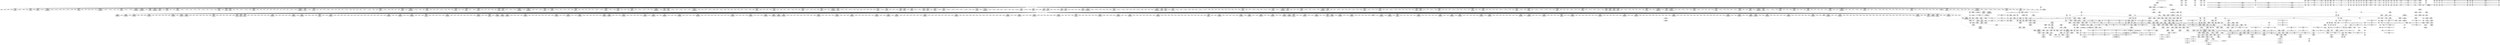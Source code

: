 digraph {
	CE0x3ce2770 [shape=record,shape=Mrecord,label="{CE0x3ce2770|104:_%struct.inode*,_:_CRE_93,94_}"]
	CE0x3cdb4c0 [shape=record,shape=Mrecord,label="{CE0x3cdb4c0|i64*_getelementptr_inbounds_(_11_x_i64_,_11_x_i64_*___llvm_gcov_ctr125,_i64_0,_i64_6)|*Constant*}"]
	CE0x3cb0b50 [shape=record,shape=Mrecord,label="{CE0x3cb0b50|56:_i8*,_:_CRE_580,581_}"]
	CE0x3c6a050 [shape=record,shape=Mrecord,label="{CE0x3c6a050|selinux_inode_link:entry|*SummSink*}"]
	CE0x3cb7bb0 [shape=record,shape=Mrecord,label="{CE0x3cb7bb0|56:_i8*,_:_CRE_890,891_}"]
	CE0x3cc05e0 [shape=record,shape=Mrecord,label="{CE0x3cc05e0|i64*_getelementptr_inbounds_(_14_x_i64_,_14_x_i64_*___llvm_gcov_ctr219,_i64_0,_i64_8)|*Constant*|*SummSink*}"]
	CE0x3cb5970 [shape=record,shape=Mrecord,label="{CE0x3cb5970|56:_i8*,_:_CRE_832,840_|*MultipleSource*|Function::may_link&Arg::dir::|Function::selinux_inode_link&Arg::dir::|security/selinux/hooks.c,1769}"]
	CE0x3cba410 [shape=record,shape=Mrecord,label="{CE0x3cba410|56:_i8*,_:_CRE_928,929_}"]
	CE0x3d0dc10 [shape=record,shape=Mrecord,label="{CE0x3d0dc10|28:_i32,_:_CRE_66,67_}"]
	CE0x3cf4650 [shape=record,shape=Mrecord,label="{CE0x3cf4650|56:_i8*,_:_CRE_303,304_}"]
	CE0x3cc25d0 [shape=record,shape=Mrecord,label="{CE0x3cc25d0|i64*_getelementptr_inbounds_(_14_x_i64_,_14_x_i64_*___llvm_gcov_ctr219,_i64_0,_i64_9)|*Constant*|*SummSource*}"]
	CE0x3cfa0d0 [shape=record,shape=Mrecord,label="{CE0x3cfa0d0|56:_i8*,_:_CRE_561,562_}"]
	CE0x3cb1850 [shape=record,shape=Mrecord,label="{CE0x3cb1850|56:_i8*,_:_CRE_596,597_}"]
	CE0x3ca25a0 [shape=record,shape=Mrecord,label="{CE0x3ca25a0|56:_i8*,_:_CRE_304,305_}"]
	CE0x3cb8dc0 [shape=record,shape=Mrecord,label="{CE0x3cb8dc0|56:_i8*,_:_CRE_907,908_}"]
	CE0x3d01820 [shape=record,shape=Mrecord,label="{CE0x3d01820|56:_i8*,_:_CRE_865,866_}"]
	CE0x3cdbd20 [shape=record,shape=Mrecord,label="{CE0x3cdbd20|_call_void_mcount()_#3|*SummSink*}"]
	CE0x3cddc40 [shape=record,shape=Mrecord,label="{CE0x3cddc40|current_sid:do.end|*SummSink*}"]
	CE0x3cc1050 [shape=record,shape=Mrecord,label="{CE0x3cc1050|i64**_getelementptr_inbounds_(_4_x_i64*_,_4_x_i64*_*___llvm_gcda_edge_table220,_i64_0,_i64_2)|*Constant*}"]
	CE0x3c79380 [shape=record,shape=Mrecord,label="{CE0x3c79380|get_current:tmp1|*SummSink*}"]
	CE0x3c9f4c0 [shape=record,shape=Mrecord,label="{CE0x3c9f4c0|56:_i8*,_:_CRE_249,250_}"]
	CE0x3ca2190 [shape=record,shape=Mrecord,label="{CE0x3ca2190|56:_i8*,_:_CRE_299,300_}"]
	CE0x3c79fd0 [shape=record,shape=Mrecord,label="{CE0x3c79fd0|get_current:tmp|*SummSink*}"]
	CE0x3ca1a70 [shape=record,shape=Mrecord,label="{CE0x3ca1a70|0:_i8,_:_GCMR_current_sid.__warned_internal_global_i8_0,_section_.data.unlikely_,_align_1:_elem_0:default:}"]
	CE0x3cdbb80 [shape=record,shape=Mrecord,label="{CE0x3cdbb80|i32_-1|*Constant*}"]
	CE0x3ca1470 [shape=record,shape=Mrecord,label="{CE0x3ca1470|__llvm_gcov_indirect_counter_increment:counter|*SummSource*}"]
	CE0x3d23e10 [shape=record,shape=Mrecord,label="{CE0x3d23e10|current_sid:tmp24|security/selinux/hooks.c,220}"]
	CE0x3ce8b20 [shape=record,shape=Mrecord,label="{CE0x3ce8b20|104:_%struct.inode*,_:_CRE_218,219_}"]
	CE0x3cb0f60 [shape=record,shape=Mrecord,label="{CE0x3cb0f60|56:_i8*,_:_CRE_585,586_}"]
	CE0x3d34850 [shape=record,shape=Mrecord,label="{CE0x3d34850|_call_void_mcount()_#3}"]
	CE0x3c8cb10 [shape=record,shape=Mrecord,label="{CE0x3c8cb10|56:_i8*,_:_CRE_166,167_}"]
	CE0x3cbccc0 [shape=record,shape=Mrecord,label="{CE0x3cbccc0|56:_i8*,_:_CRE_982,983_}"]
	CE0x3d37770 [shape=record,shape=Mrecord,label="{CE0x3d37770|i32_1024|*Constant*}"]
	CE0x3cb1e00 [shape=record,shape=Mrecord,label="{CE0x3cb1e00|56:_i8*,_:_CRE_603,604_}"]
	CE0x3ce0640 [shape=record,shape=Mrecord,label="{CE0x3ce0640|current_sid:tmp12|security/selinux/hooks.c,218|*SummSource*}"]
	CE0x3d20710 [shape=record,shape=Mrecord,label="{CE0x3d20710|avc_has_perm:requested|Function::avc_has_perm&Arg::requested::}"]
	CE0x3d45730 [shape=record,shape=Mrecord,label="{CE0x3d45730|current_sid:tmp15|security/selinux/hooks.c,218|*SummSink*}"]
	CE0x3c8c490 [shape=record,shape=Mrecord,label="{CE0x3c8c490|56:_i8*,_:_CRE_158,159_}"]
	CE0x3cb0cf0 [shape=record,shape=Mrecord,label="{CE0x3cb0cf0|56:_i8*,_:_CRE_582,583_}"]
	CE0x3c8b030 [shape=record,shape=Mrecord,label="{CE0x3c8b030|current_sid:tmp11|security/selinux/hooks.c,218|*SummSource*}"]
	CE0x3cfd4e0 [shape=record,shape=Mrecord,label="{CE0x3cfd4e0|56:_i8*,_:_CRE_610,611_}"]
	CE0x3cefdd0 [shape=record,shape=Mrecord,label="{CE0x3cefdd0|56:_i8*,_:_CRE_216,224_|*MultipleSource*|security/selinux/hooks.c,1770|*LoadInst*|security/selinux/hooks.c,1770}"]
	CE0x3c89000 [shape=record,shape=Mrecord,label="{CE0x3c89000|56:_i8*,_:_CRE_185,186_}"]
	CE0x3cf0cf0 [shape=record,shape=Mrecord,label="{CE0x3cf0cf0|56:_i8*,_:_CRE_249,250_}"]
	CE0x3d4fb60 [shape=record,shape=Mrecord,label="{CE0x3d4fb60|get_current:bb}"]
	CE0x3cb55f0 [shape=record,shape=Mrecord,label="{CE0x3cb55f0|56:_i8*,_:_CRE_816,824_|*MultipleSource*|Function::may_link&Arg::dir::|Function::selinux_inode_link&Arg::dir::|security/selinux/hooks.c,1769}"]
	CE0x3d269b0 [shape=record,shape=Mrecord,label="{CE0x3d269b0|_call_void___llvm_gcov_indirect_counter_increment(i32*___llvm_gcov_global_state_pred221,_i64**_getelementptr_inbounds_(_4_x_i64*_,_4_x_i64*_*___llvm_gcda_edge_table220,_i64_0,_i64_0)),_!dbg_!27749|security/selinux/hooks.c,1793|*SummSink*}"]
	CE0x3d39000 [shape=record,shape=Mrecord,label="{CE0x3d39000|may_link:tmp22|security/selinux/hooks.c,1797|*SummSource*}"]
	CE0x3d0fe10 [shape=record,shape=Mrecord,label="{CE0x3d0fe10|28:_i32,_:_CRE_100,101_}"]
	CE0x3ced300 [shape=record,shape=Mrecord,label="{CE0x3ced300|56:_i8*,_:_CRE_171,172_}"]
	CE0x3cb7330 [shape=record,shape=Mrecord,label="{CE0x3cb7330|56:_i8*,_:_CRE_882,883_}"]
	CE0x3d20ba0 [shape=record,shape=Mrecord,label="{CE0x3d20ba0|avc_has_perm:auditdata|Function::avc_has_perm&Arg::auditdata::}"]
	CE0x3ce69e0 [shape=record,shape=Mrecord,label="{CE0x3ce69e0|104:_%struct.inode*,_:_CRE_190,191_}"]
	CE0x3d1a1d0 [shape=record,shape=Mrecord,label="{CE0x3d1a1d0|i64_1048576|*Constant*|*SummSource*}"]
	CE0x3c86e00 [shape=record,shape=Mrecord,label="{CE0x3c86e00|56:_i8*,_:_CRE_216,224_|*MultipleSource*|Function::may_link&Arg::dir::|Function::selinux_inode_link&Arg::dir::|security/selinux/hooks.c,1769}"]
	CE0x3d09150 [shape=record,shape=Mrecord,label="{CE0x3d09150|56:_i8*,_:_CRE_979,980_}"]
	CE0x3cb7770 [shape=record,shape=Mrecord,label="{CE0x3cb7770|56:_i8*,_:_CRE_886,887_}"]
	CE0x3c82e10 [shape=record,shape=Mrecord,label="{CE0x3c82e10|56:_i8*,_:_CRE_472,473_}"]
	CE0x3cfba50 [shape=record,shape=Mrecord,label="{CE0x3cfba50|56:_i8*,_:_CRE_585,586_}"]
	CE0x3d08090 [shape=record,shape=Mrecord,label="{CE0x3d08090|56:_i8*,_:_CRE_932,933_}"]
	CE0x3c89270 [shape=record,shape=Mrecord,label="{CE0x3c89270|56:_i8*,_:_CRE_188,189_}"]
	CE0x3cec860 [shape=record,shape=Mrecord,label="{CE0x3cec860|56:_i8*,_:_CRE_161,162_}"]
	CE0x3d1f000 [shape=record,shape=Mrecord,label="{CE0x3d1f000|avc_has_perm:entry}"]
	CE0x3c8eaf0 [shape=record,shape=Mrecord,label="{CE0x3c8eaf0|56:_i8*,_:_CRE_104,112_|*MultipleSource*|Function::may_link&Arg::dir::|Function::selinux_inode_link&Arg::dir::|security/selinux/hooks.c,1769}"]
	CE0x3c9bd40 [shape=record,shape=Mrecord,label="{CE0x3c9bd40|56:_i8*,_:_CRE_141,142_}"]
	CE0x3d0d710 [shape=record,shape=Mrecord,label="{CE0x3d0d710|28:_i32,_:_CRE_61,62_}"]
	CE0x3ced850 [shape=record,shape=Mrecord,label="{CE0x3ced850|56:_i8*,_:_CRE_176,177_}"]
	CE0x3d15170 [shape=record,shape=Mrecord,label="{CE0x3d15170|GLOBAL:__llvm_gcov_global_state_pred221|Global_var:__llvm_gcov_global_state_pred221|*SummSource*}"]
	CE0x3d12980 [shape=record,shape=Mrecord,label="{CE0x3d12980|may_link:tmp7|security/selinux/hooks.c,1777}"]
	CE0x3cbb840 [shape=record,shape=Mrecord,label="{CE0x3cbb840|56:_i8*,_:_CRE_908,909_}"]
	CE0x3d0a620 [shape=record,shape=Mrecord,label="{CE0x3d0a620|28:_i32,_:_CRE_8,9_}"]
	CE0x3cc2180 [shape=record,shape=Mrecord,label="{CE0x3cc2180|may_link:tmp15|security/selinux/hooks.c,1783|*SummSink*}"]
	CE0x3c747b0 [shape=record,shape=Mrecord,label="{CE0x3c747b0|_ret_i32_%retval.0,_!dbg_!27757|security/selinux/hooks.c,1799|*SummSource*}"]
	CE0x3c85010 [shape=record,shape=Mrecord,label="{CE0x3c85010|56:_i8*,_:_CRE_553,554_}"]
	CE0x3cee620 [shape=record,shape=Mrecord,label="{CE0x3cee620|56:_i8*,_:_CRE_189,190_}"]
	CE0x3c85310 [shape=record,shape=Mrecord,label="{CE0x3c85310|56:_i8*,_:_CRE_555,556_}"]
	CE0x3c960b0 [shape=record,shape=Mrecord,label="{CE0x3c960b0|current_sid:land.lhs.true|*SummSink*}"]
	CE0x3cb0a80 [shape=record,shape=Mrecord,label="{CE0x3cb0a80|56:_i8*,_:_CRE_579,580_}"]
	CE0x3d1e030 [shape=record,shape=Mrecord,label="{CE0x3d1e030|may_link:tmp8|security/selinux/hooks.c,1778|*SummSource*}"]
	CE0x3cdfe90 [shape=record,shape=Mrecord,label="{CE0x3cdfe90|GLOBAL:current_sid.__warned|Global_var:current_sid.__warned|*SummSource*}"]
	CE0x3d07810 [shape=record,shape=Mrecord,label="{CE0x3d07810|56:_i8*,_:_CRE_924,925_}"]
	CE0x3c7f140 [shape=record,shape=Mrecord,label="{CE0x3c7f140|i64*_getelementptr_inbounds_(_14_x_i64_,_14_x_i64_*___llvm_gcov_ctr219,_i64_0,_i64_0)|*Constant*|*SummSource*}"]
	CE0x3ce6190 [shape=record,shape=Mrecord,label="{CE0x3ce6190|104:_%struct.inode*,_:_CRE_183,184_}"]
	CE0x3c8e450 [shape=record,shape=Mrecord,label="{CE0x3c8e450|56:_i8*,_:_CRE_76,80_|*MultipleSource*|Function::may_link&Arg::dir::|Function::selinux_inode_link&Arg::dir::|security/selinux/hooks.c,1769}"]
	CE0x3c768f0 [shape=record,shape=Mrecord,label="{CE0x3c768f0|56:_i8*,_:_CRE_976,977_}"]
	CE0x3d29570 [shape=record,shape=Mrecord,label="{CE0x3d29570|i8*_getelementptr_inbounds_(_45_x_i8_,_45_x_i8_*_.str12,_i32_0,_i32_0)|*Constant*|*SummSource*}"]
	CE0x3d26850 [shape=record,shape=Mrecord,label="{CE0x3d26850|_call_void___llvm_gcov_indirect_counter_increment(i32*___llvm_gcov_global_state_pred221,_i64**_getelementptr_inbounds_(_4_x_i64*_,_4_x_i64*_*___llvm_gcda_edge_table220,_i64_0,_i64_0)),_!dbg_!27749|security/selinux/hooks.c,1793|*SummSource*}"]
	CE0x3d0f610 [shape=record,shape=Mrecord,label="{CE0x3d0f610|28:_i32,_:_CRE_92,93_}"]
	CE0x3cc4210 [shape=record,shape=Mrecord,label="{CE0x3cc4210|i32_1|*Constant*}"]
	CE0x3c83340 [shape=record,shape=Mrecord,label="{CE0x3c83340|56:_i8*,_:_CRE_476,477_}"]
	CE0x3cf8fd0 [shape=record,shape=Mrecord,label="{CE0x3cf8fd0|56:_i8*,_:_CRE_528,536_|*MultipleSource*|security/selinux/hooks.c,1770|*LoadInst*|security/selinux/hooks.c,1770}"]
	CE0x3cc4e20 [shape=record,shape=Mrecord,label="{CE0x3cc4e20|__llvm_gcov_indirect_counter_increment:exit|*SummSource*}"]
	CE0x3d166a0 [shape=record,shape=Mrecord,label="{CE0x3d166a0|may_link:tobool6|security/selinux/hooks.c,1778}"]
	CE0x3cba520 [shape=record,shape=Mrecord,label="{CE0x3cba520|56:_i8*,_:_CRE_929,930_}"]
	CE0x3cfc1c0 [shape=record,shape=Mrecord,label="{CE0x3cfc1c0|56:_i8*,_:_CRE_592,593_}"]
	CE0x3d12580 [shape=record,shape=Mrecord,label="{CE0x3d12580|28:_i32,_:_CRE_192,196_|*MultipleSource*|security/selinux/hooks.c,1777|*LoadInst*|security/selinux/hooks.c,1769|security/selinux/hooks.c,1769}"]
	CE0x3ceaf40 [shape=record,shape=Mrecord,label="{CE0x3ceaf40|104:_%struct.inode*,_:_CRE_311,312_}"]
	CE0x3cb16b0 [shape=record,shape=Mrecord,label="{CE0x3cb16b0|56:_i8*,_:_CRE_594,595_}"]
	CE0x3d37b30 [shape=record,shape=Mrecord,label="{CE0x3d37b30|i32_2048|*Constant*|*SummSource*}"]
	CE0x3cb0c20 [shape=record,shape=Mrecord,label="{CE0x3cb0c20|56:_i8*,_:_CRE_581,582_}"]
	CE0x3d2e830 [shape=record,shape=Mrecord,label="{CE0x3d2e830|_ret_%struct.task_struct*_%tmp4,_!dbg_!27714|./arch/x86/include/asm/current.h,14|*SummSource*}"]
	CE0x3d14850 [shape=record,shape=Mrecord,label="{CE0x3d14850|may_link:call9|security/selinux/hooks.c,1792}"]
	CE0x3ca1e50 [shape=record,shape=Mrecord,label="{CE0x3ca1e50|56:_i8*,_:_CRE_295,296_}"]
	CE0x3cbb2f0 [shape=record,shape=Mrecord,label="{CE0x3cbb2f0|56:_i8*,_:_CRE_903,904_}"]
	CE0x3d0df10 [shape=record,shape=Mrecord,label="{CE0x3d0df10|28:_i32,_:_CRE_69,70_}"]
	CE0x3d082b0 [shape=record,shape=Mrecord,label="{CE0x3d082b0|56:_i8*,_:_CRE_934,935_}"]
	CE0x3d49600 [shape=record,shape=Mrecord,label="{CE0x3d49600|may_link:retval.0}"]
	CE0x3d1e7e0 [shape=record,shape=Mrecord,label="{CE0x3d1e7e0|i64_0|*Constant*|*SummSink*}"]
	CE0x3d20d60 [shape=record,shape=Mrecord,label="{CE0x3d20d60|avc_has_perm:auditdata|Function::avc_has_perm&Arg::auditdata::|*SummSink*}"]
	CE0x3d50f80 [shape=record,shape=Mrecord,label="{CE0x3d50f80|i32_218|*Constant*}"]
	CE0x3c89750 [shape=record,shape=Mrecord,label="{CE0x3c89750|56:_i8*,_:_CRE_194,195_}"]
	CE0x3c99900 [shape=record,shape=Mrecord,label="{CE0x3c99900|i64*_null|*Constant*|*SummSource*}"]
	CE0x3cf4540 [shape=record,shape=Mrecord,label="{CE0x3cf4540|56:_i8*,_:_CRE_302,303_}"]
	CE0x3d2e5c0 [shape=record,shape=Mrecord,label="{CE0x3d2e5c0|get_current:entry|*SummSource*}"]
	CE0x3d0c900 [shape=record,shape=Mrecord,label="{CE0x3d0c900|28:_i32,_:_CRE_48,49_}"]
	CE0x3c87200 [shape=record,shape=Mrecord,label="{CE0x3c87200|56:_i8*,_:_CRE_232,236_|*MultipleSource*|Function::may_link&Arg::dir::|Function::selinux_inode_link&Arg::dir::|security/selinux/hooks.c,1769}"]
	CE0x3d09d70 [shape=record,shape=Mrecord,label="{CE0x3d09d70|may_link:tmp6|security/selinux/hooks.c,1770}"]
	CE0x3d2e380 [shape=record,shape=Mrecord,label="{CE0x3d2e380|GLOBAL:get_current|*Constant*|*SummSink*}"]
	CE0x3d07e70 [shape=record,shape=Mrecord,label="{CE0x3d07e70|56:_i8*,_:_CRE_930,931_}"]
	CE0x3c99e30 [shape=record,shape=Mrecord,label="{CE0x3c99e30|GLOBAL:current_sid.__warned|Global_var:current_sid.__warned}"]
	CE0x3cb7dd0 [shape=record,shape=Mrecord,label="{CE0x3cb7dd0|56:_i8*,_:_CRE_892,893_}"]
	CE0x3ca2260 [shape=record,shape=Mrecord,label="{CE0x3ca2260|56:_i8*,_:_CRE_300,301_}"]
	CE0x5172c30 [shape=record,shape=Mrecord,label="{CE0x5172c30|selinux_inode_link:call|security/selinux/hooks.c,2769|*SummSource*}"]
	CE0x3cb9200 [shape=record,shape=Mrecord,label="{CE0x3cb9200|56:_i8*,_:_CRE_911,912_}"]
	CE0x3c88f30 [shape=record,shape=Mrecord,label="{CE0x3c88f30|56:_i8*,_:_CRE_184,185_}"]
	CE0x3cef500 [shape=record,shape=Mrecord,label="{CE0x3cef500|56:_i8*,_:_CRE_203,204_}"]
	CE0x3d4a3f0 [shape=record,shape=Mrecord,label="{CE0x3d4a3f0|i64*_getelementptr_inbounds_(_14_x_i64_,_14_x_i64_*___llvm_gcov_ctr219,_i64_0,_i64_13)|*Constant*|*SummSource*}"]
	CE0x3d085e0 [shape=record,shape=Mrecord,label="{CE0x3d085e0|56:_i8*,_:_CRE_936,944_|*MultipleSource*|security/selinux/hooks.c,1770|*LoadInst*|security/selinux/hooks.c,1770}"]
	CE0x3c632c0 [shape=record,shape=Mrecord,label="{CE0x3c632c0|56:_i8*,_:_CRE_48,56_|*MultipleSource*|Function::may_link&Arg::dir::|Function::selinux_inode_link&Arg::dir::|security/selinux/hooks.c,1769}"]
	CE0x3ceea60 [shape=record,shape=Mrecord,label="{CE0x3ceea60|56:_i8*,_:_CRE_193,194_}"]
	CE0x3d10190 [shape=record,shape=Mrecord,label="{CE0x3d10190|28:_i32,_:_CRE_103,104_}"]
	CE0x3d2e510 [shape=record,shape=Mrecord,label="{CE0x3d2e510|get_current:entry}"]
	CE0x3cf3550 [shape=record,shape=Mrecord,label="{CE0x3cf3550|56:_i8*,_:_CRE_287,288_}"]
	CE0x3c87f10 [shape=record,shape=Mrecord,label="{CE0x3c87f10|56:_i8*,_:_CRE_275,276_}"]
	CE0x3ce6d70 [shape=record,shape=Mrecord,label="{CE0x3ce6d70|104:_%struct.inode*,_:_CRE_193,194_}"]
	CE0x3cb42b0 [shape=record,shape=Mrecord,label="{CE0x3cb42b0|56:_i8*,_:_CRE_712,728_|*MultipleSource*|Function::may_link&Arg::dir::|Function::selinux_inode_link&Arg::dir::|security/selinux/hooks.c,1769}"]
	CE0x3d0f510 [shape=record,shape=Mrecord,label="{CE0x3d0f510|28:_i32,_:_CRE_91,92_}"]
	CE0x3cfa620 [shape=record,shape=Mrecord,label="{CE0x3cfa620|56:_i8*,_:_CRE_566,567_}"]
	CE0x3d2eae0 [shape=record,shape=Mrecord,label="{CE0x3d2eae0|_ret_%struct.task_struct*_%tmp4,_!dbg_!27714|./arch/x86/include/asm/current.h,14|*SummSink*}"]
	CE0x3ca1020 [shape=record,shape=Mrecord,label="{CE0x3ca1020|_call_void_mcount()_#3|*SummSink*}"]
	CE0x3c9f3f0 [shape=record,shape=Mrecord,label="{CE0x3c9f3f0|56:_i8*,_:_CRE_248,249_}"]
	CE0x3cf4ed0 [shape=record,shape=Mrecord,label="{CE0x3cf4ed0|56:_i8*,_:_CRE_311,312_}"]
	CE0x3d4b6b0 [shape=record,shape=Mrecord,label="{CE0x3d4b6b0|current_sid:tmp11|security/selinux/hooks.c,218}"]
	CE0x3c9fce0 [shape=record,shape=Mrecord,label="{CE0x3c9fce0|56:_i8*,_:_CRE_259,260_}"]
	CE0x3cecfd0 [shape=record,shape=Mrecord,label="{CE0x3cecfd0|56:_i8*,_:_CRE_168,169_}"]
	CE0x3cb08e0 [shape=record,shape=Mrecord,label="{CE0x3cb08e0|56:_i8*,_:_CRE_577,578_}"]
	CE0x3c9fc10 [shape=record,shape=Mrecord,label="{CE0x3c9fc10|56:_i8*,_:_CRE_258,259_}"]
	CE0x3c83ad0 [shape=record,shape=Mrecord,label="{CE0x3c83ad0|56:_i8*,_:_CRE_486,487_}"]
	CE0x3d4e0d0 [shape=record,shape=Mrecord,label="{CE0x3d4e0d0|__llvm_gcov_indirect_counter_increment:tmp5}"]
	CE0x3c7bb70 [shape=record,shape=Mrecord,label="{CE0x3c7bb70|COLLAPSED:_GCMRE___llvm_gcov_ctr218_internal_global_2_x_i64_zeroinitializer:_elem_0:default:}"]
	CE0x3c83860 [shape=record,shape=Mrecord,label="{CE0x3c83860|56:_i8*,_:_CRE_483,484_}"]
	CE0x3cf7220 [shape=record,shape=Mrecord,label="{CE0x3cf7220|56:_i8*,_:_CRE_473,474_}"]
	CE0x3d33f80 [shape=record,shape=Mrecord,label="{CE0x3d33f80|get_current:tmp}"]
	CE0x3d4f460 [shape=record,shape=Mrecord,label="{CE0x3d4f460|__llvm_gcov_indirect_counter_increment:tmp6}"]
	CE0x3d1cf90 [shape=record,shape=Mrecord,label="{CE0x3d1cf90|may_link:sid4|security/selinux/hooks.c,1777|*SummSource*}"]
	CE0x3ce1df0 [shape=record,shape=Mrecord,label="{CE0x3ce1df0|104:_%struct.inode*,_:_CRE_80,88_|*MultipleSource*|Function::may_link&Arg::dentry::|Function::selinux_inode_link&Arg::old_dentry::|security/selinux/hooks.c,1770}"]
	CE0x3d081a0 [shape=record,shape=Mrecord,label="{CE0x3d081a0|56:_i8*,_:_CRE_933,934_}"]
	CE0x3ce52a0 [shape=record,shape=Mrecord,label="{CE0x3ce52a0|104:_%struct.inode*,_:_CRE_172,173_}"]
	CE0x3ce6fd0 [shape=record,shape=Mrecord,label="{CE0x3ce6fd0|104:_%struct.inode*,_:_CRE_195,196_}"]
	CE0x3cbc720 [shape=record,shape=Mrecord,label="{CE0x3cbc720|56:_i8*,_:_CRE_922,923_}"]
	CE0x3ceab90 [shape=record,shape=Mrecord,label="{CE0x3ceab90|104:_%struct.inode*,_:_CRE_307,308_}"]
	CE0x3c82710 [shape=record,shape=Mrecord,label="{CE0x3c82710|56:_i8*,_:_CRE_440,448_|*MultipleSource*|Function::may_link&Arg::dir::|Function::selinux_inode_link&Arg::dir::|security/selinux/hooks.c,1769}"]
	CE0x3d1a900 [shape=record,shape=Mrecord,label="{CE0x3d1a900|may_link:tobool|security/selinux/hooks.c,1776}"]
	CE0x3cfb500 [shape=record,shape=Mrecord,label="{CE0x3cfb500|56:_i8*,_:_CRE_580,581_}"]
	CE0x3d099e0 [shape=record,shape=Mrecord,label="{CE0x3d099e0|56:_i8*,_:_CRE_992,1000_|*MultipleSource*|security/selinux/hooks.c,1770|*LoadInst*|security/selinux/hooks.c,1770}"]
	CE0x3ce07c0 [shape=record,shape=Mrecord,label="{CE0x3ce07c0|current_sid:tmp12|security/selinux/hooks.c,218|*SummSink*}"]
	"CONST[source:0(mediator),value:2(dynamic)][purpose:{subject}]"
	CE0x3cb1780 [shape=record,shape=Mrecord,label="{CE0x3cb1780|56:_i8*,_:_CRE_595,596_}"]
	CE0x3cbb400 [shape=record,shape=Mrecord,label="{CE0x3cbb400|56:_i8*,_:_CRE_904,905_}"]
	CE0x3cba0e0 [shape=record,shape=Mrecord,label="{CE0x3cba0e0|56:_i8*,_:_CRE_925,926_}"]
	CE0x3cf3aa0 [shape=record,shape=Mrecord,label="{CE0x3cf3aa0|56:_i8*,_:_CRE_292,293_}"]
	CE0x3ce0490 [shape=record,shape=Mrecord,label="{CE0x3ce0490|current_sid:tmp12|security/selinux/hooks.c,218}"]
	CE0x3cf8020 [shape=record,shape=Mrecord,label="{CE0x3cf8020|56:_i8*,_:_CRE_485,486_}"]
	CE0x3c8f9a0 [shape=record,shape=Mrecord,label="{CE0x3c8f9a0|56:_i8*,_:_CRE_180,181_}"]
	CE0x3cb04d0 [shape=record,shape=Mrecord,label="{CE0x3cb04d0|56:_i8*,_:_CRE_572,573_}"]
	CE0x3d115d0 [shape=record,shape=Mrecord,label="{CE0x3d115d0|28:_i32,_:_CRE_119,120_}"]
	CE0x3d33ff0 [shape=record,shape=Mrecord,label="{CE0x3d33ff0|COLLAPSED:_GCMRE___llvm_gcov_ctr98_internal_global_2_x_i64_zeroinitializer:_elem_0:default:}"]
	CE0x3cc55b0 [shape=record,shape=Mrecord,label="{CE0x3cc55b0|56:_i8*,_:_CRE_2,4_|*MultipleSource*|security/selinux/hooks.c,1770|*LoadInst*|security/selinux/hooks.c,1770}"]
	CE0x3cbca80 [shape=record,shape=Mrecord,label="{CE0x3cbca80|56:_i8*,_:_CRE_979,980_}"]
	CE0x3cdf100 [shape=record,shape=Mrecord,label="{CE0x3cdf100|%struct.task_struct*_(%struct.task_struct**)*_asm_movq_%gs:$_1:P_,$0_,_r,im,_dirflag_,_fpsr_,_flags_|*SummSink*}"]
	CE0x3c95030 [shape=record,shape=Mrecord,label="{CE0x3c95030|i1_true|*Constant*|*SummSink*}"]
	CE0x3d2b650 [shape=record,shape=Mrecord,label="{CE0x3d2b650|current_sid:tmp23|security/selinux/hooks.c,218|*SummSource*}"]
	CE0x3c90860 [shape=record,shape=Mrecord,label="{CE0x3c90860|COLLAPSED:_GIRE_selinux_xfrm_refcount_global_%struct.atomic_t_zeroinitializer,_align_4:_elem_0:default:}"]
	CE0x3d4d4c0 [shape=record,shape=Mrecord,label="{CE0x3d4d4c0|i64_1|*Constant*}"]
	CE0x3d07f80 [shape=record,shape=Mrecord,label="{CE0x3d07f80|56:_i8*,_:_CRE_931,932_}"]
	CE0x3cdffc0 [shape=record,shape=Mrecord,label="{CE0x3cdffc0|GLOBAL:current_sid.__warned|Global_var:current_sid.__warned|*SummSink*}"]
	CE0x3d0e910 [shape=record,shape=Mrecord,label="{CE0x3d0e910|28:_i32,_:_CRE_79,80_}"]
	CE0x3d48920 [shape=record,shape=Mrecord,label="{CE0x3d48920|i64_2|*Constant*}"]
	CE0x3ce25c0 [shape=record,shape=Mrecord,label="{CE0x3ce25c0|104:_%struct.inode*,_:_CRE_91,92_}"]
	CE0x3ce2c30 [shape=record,shape=Mrecord,label="{CE0x3ce2c30|104:_%struct.inode*,_:_CRE_104,112_|*MultipleSource*|Function::may_link&Arg::dentry::|Function::selinux_inode_link&Arg::old_dentry::|security/selinux/hooks.c,1770}"]
	CE0x3ceb1a0 [shape=record,shape=Mrecord,label="{CE0x3ceb1a0|104:_%struct.inode*,_:_CRE_313,314_}"]
	CE0x3c8f3f0 [shape=record,shape=Mrecord,label="{CE0x3c8f3f0|56:_i8*,_:_CRE_173,174_}"]
	CE0x3d37030 [shape=record,shape=Mrecord,label="{CE0x3d37030|i32_16777216|*Constant*|*SummSink*}"]
	CE0x3cf1460 [shape=record,shape=Mrecord,label="{CE0x3cf1460|56:_i8*,_:_CRE_256,257_}"]
	CE0x3d022f0 [shape=record,shape=Mrecord,label="{CE0x3d022f0|56:_i8*,_:_CRE_874,875_}"]
	CE0x3d708b0 [shape=record,shape=Mrecord,label="{CE0x3d708b0|_call_void_mcount()_#3|*SummSource*}"]
	CE0x3c9f590 [shape=record,shape=Mrecord,label="{CE0x3c9f590|56:_i8*,_:_CRE_250,251_}"]
	CE0x3cfcb50 [shape=record,shape=Mrecord,label="{CE0x3cfcb50|56:_i8*,_:_CRE_601,602_}"]
	CE0x3cba960 [shape=record,shape=Mrecord,label="{CE0x3cba960|56:_i8*,_:_CRE_894,895_}"]
	CE0x3c8c2f0 [shape=record,shape=Mrecord,label="{CE0x3c8c2f0|56:_i8*,_:_CRE_156,157_}"]
	CE0x3c8fb40 [shape=record,shape=Mrecord,label="{CE0x3c8fb40|56:_i8*,_:_CRE_182,183_}"]
	CE0x3cfe4d0 [shape=record,shape=Mrecord,label="{CE0x3cfe4d0|56:_i8*,_:_CRE_624,628_|*MultipleSource*|security/selinux/hooks.c,1770|*LoadInst*|security/selinux/hooks.c,1770}"]
	CE0x3ce5a70 [shape=record,shape=Mrecord,label="{CE0x3ce5a70|104:_%struct.inode*,_:_CRE_177,178_}"]
	CE0x3d0e410 [shape=record,shape=Mrecord,label="{CE0x3d0e410|28:_i32,_:_CRE_74,75_}"]
	CE0x3d0ad50 [shape=record,shape=Mrecord,label="{CE0x3d0ad50|may_link:sid10|security/selinux/hooks.c,1797|*SummSource*}"]
	CE0x3d37470 [shape=record,shape=Mrecord,label="{CE0x3d37470|may_link:tmp22|security/selinux/hooks.c,1797}"]
	CE0x3cfcd70 [shape=record,shape=Mrecord,label="{CE0x3cfcd70|56:_i8*,_:_CRE_603,604_}"]
	CE0x3c70f70 [shape=record,shape=Mrecord,label="{CE0x3c70f70|56:_i8*,_:_CRE_145,146_}"]
	CE0x3c99740 [shape=record,shape=Mrecord,label="{CE0x3c99740|__llvm_gcov_indirect_counter_increment:counter|*SummSink*}"]
	CE0x3d00d40 [shape=record,shape=Mrecord,label="{CE0x3d00d40|56:_i8*,_:_CRE_816,824_|*MultipleSource*|security/selinux/hooks.c,1770|*LoadInst*|security/selinux/hooks.c,1770}"]
	CE0x3d28070 [shape=record,shape=Mrecord,label="{CE0x3d28070|get_current:tmp2|*SummSink*}"]
	CE0x3c993b0 [shape=record,shape=Mrecord,label="{CE0x3c993b0|i64_3|*Constant*|*SummSource*}"]
	CE0x3c80920 [shape=record,shape=Mrecord,label="{CE0x3c80920|current_sid:entry|*SummSink*}"]
	CE0x3d4d090 [shape=record,shape=Mrecord,label="{CE0x3d4d090|__llvm_gcov_indirect_counter_increment:tmp1|*SummSink*}"]
	CE0x3d02c80 [shape=record,shape=Mrecord,label="{CE0x3d02c80|56:_i8*,_:_CRE_883,884_}"]
	CE0x3c6d020 [shape=record,shape=Mrecord,label="{CE0x3c6d020|56:_i8*,_:_CRE_289,290_}"]
	CE0x50c3fc0 [shape=record,shape=Mrecord,label="{CE0x50c3fc0|selinux_inode_link:tmp|*SummSource*}"]
	CE0x3ceff60 [shape=record,shape=Mrecord,label="{CE0x3ceff60|56:_i8*,_:_CRE_224,232_|*MultipleSource*|security/selinux/hooks.c,1770|*LoadInst*|security/selinux/hooks.c,1770}"]
	CE0x3ce7e10 [shape=record,shape=Mrecord,label="{CE0x3ce7e10|104:_%struct.inode*,_:_CRE_207,208_}"]
	CE0x3c88c40 [shape=record,shape=Mrecord,label="{CE0x3c88c40|selinux_inode_link:old_dentry|Function::selinux_inode_link&Arg::old_dentry::|*SummSink*}"]
	CE0x3ce94a0 [shape=record,shape=Mrecord,label="{CE0x3ce94a0|104:_%struct.inode*,_:_CRE_240,248_|*MultipleSource*|Function::may_link&Arg::dentry::|Function::selinux_inode_link&Arg::old_dentry::|security/selinux/hooks.c,1770}"]
	CE0x3c7ebb0 [shape=record,shape=Mrecord,label="{CE0x3c7ebb0|i32_0|*Constant*}"]
	CE0x3cfc930 [shape=record,shape=Mrecord,label="{CE0x3cfc930|56:_i8*,_:_CRE_599,600_}"]
	CE0x3cc1680 [shape=record,shape=Mrecord,label="{CE0x3cc1680|may_link:tmp16|security/selinux/hooks.c,1786}"]
	CE0x3c905e0 [shape=record,shape=Mrecord,label="{CE0x3c905e0|_call_void_mcount()_#3|*SummSink*}"]
	CE0x3c8c150 [shape=record,shape=Mrecord,label="{CE0x3c8c150|56:_i8*,_:_CRE_154,155_}"]
	CE0x3c72510 [shape=record,shape=Mrecord,label="{CE0x3c72510|may_link:dir|Function::may_link&Arg::dir::}"]
	CE0x3d4e630 [shape=record,shape=Mrecord,label="{CE0x3d4e630|current_sid:tmp14|security/selinux/hooks.c,218|*SummSource*}"]
	CE0x3ce7950 [shape=record,shape=Mrecord,label="{CE0x3ce7950|104:_%struct.inode*,_:_CRE_203,204_}"]
	CE0x3d117f0 [shape=record,shape=Mrecord,label="{CE0x3d117f0|28:_i32,_:_CRE_128,136_|*MultipleSource*|security/selinux/hooks.c,1777|*LoadInst*|security/selinux/hooks.c,1769|security/selinux/hooks.c,1769}"]
	CE0x3d0cf00 [shape=record,shape=Mrecord,label="{CE0x3d0cf00|28:_i32,_:_CRE_52,53_}"]
	CE0x3cba850 [shape=record,shape=Mrecord,label="{CE0x3cba850|56:_i8*,_:_CRE_932,933_}"]
	CE0x3d491a0 [shape=record,shape=Mrecord,label="{CE0x3d491a0|current_sid:if.end}"]
	CE0x3d01da0 [shape=record,shape=Mrecord,label="{CE0x3d01da0|56:_i8*,_:_CRE_869,870_}"]
	CE0x3d1d1d0 [shape=record,shape=Mrecord,label="{CE0x3d1d1d0|may_link:sid4|security/selinux/hooks.c,1777}"]
	CE0x3cfd2c0 [shape=record,shape=Mrecord,label="{CE0x3cfd2c0|56:_i8*,_:_CRE_608,609_}"]
	CE0x3d4b410 [shape=record,shape=Mrecord,label="{CE0x3d4b410|current_sid:tmp10|security/selinux/hooks.c,218|*SummSource*}"]
	CE0x3c9d8d0 [shape=record,shape=Mrecord,label="{CE0x3c9d8d0|56:_i8*,_:_CRE_128,136_|*MultipleSource*|Function::may_link&Arg::dir::|Function::selinux_inode_link&Arg::dir::|security/selinux/hooks.c,1769}"]
	CE0x3d485d0 [shape=record,shape=Mrecord,label="{CE0x3d485d0|may_link:tmp25|security/selinux/hooks.c,1797}"]
	CE0x3ce4a50 [shape=record,shape=Mrecord,label="{CE0x3ce4a50|104:_%struct.inode*,_:_CRE_165,166_}"]
	CE0x3d38ee0 [shape=record,shape=Mrecord,label="{CE0x3d38ee0|i64*_getelementptr_inbounds_(_14_x_i64_,_14_x_i64_*___llvm_gcov_ctr219,_i64_0,_i64_12)|*Constant*|*SummSource*}"]
	CE0x3d2d020 [shape=record,shape=Mrecord,label="{CE0x3d2d020|i64*_getelementptr_inbounds_(_11_x_i64_,_11_x_i64_*___llvm_gcov_ctr125,_i64_0,_i64_10)|*Constant*|*SummSource*}"]
	CE0x3d16c70 [shape=record,shape=Mrecord,label="{CE0x3d16c70|i64_2|*Constant*}"]
	CE0x3d391f0 [shape=record,shape=Mrecord,label="{CE0x3d391f0|may_link:sid10|security/selinux/hooks.c,1797}"]
	"CONST[source:0(mediator),value:0(static)][purpose:{operation}]"
	CE0x3cfa2f0 [shape=record,shape=Mrecord,label="{CE0x3cfa2f0|56:_i8*,_:_CRE_563,564_}"]
	CE0x3cfd0a0 [shape=record,shape=Mrecord,label="{CE0x3cfd0a0|56:_i8*,_:_CRE_606,607_}"]
	CE0x3cb9970 [shape=record,shape=Mrecord,label="{CE0x3cb9970|56:_i8*,_:_CRE_918,919_}"]
	CE0x3d1ba40 [shape=record,shape=Mrecord,label="{CE0x3d1ba40|may_link:or|security/selinux/hooks.c,1776}"]
	CE0x3d43db0 [shape=record,shape=Mrecord,label="{CE0x3d43db0|i64*_getelementptr_inbounds_(_11_x_i64_,_11_x_i64_*___llvm_gcov_ctr125,_i64_0,_i64_0)|*Constant*|*SummSource*}"]
	CE0x3c89a90 [shape=record,shape=Mrecord,label="{CE0x3c89a90|56:_i8*,_:_CRE_198,199_}"]
	CE0x3c72220 [shape=record,shape=Mrecord,label="{CE0x3c72220|may_link:entry}"]
	CE0x3d48560 [shape=record,shape=Mrecord,label="{CE0x3d48560|i32_4|*Constant*|*SummSink*}"]
	CE0x3cf5c60 [shape=record,shape=Mrecord,label="{CE0x3cf5c60|56:_i8*,_:_CRE_376,384_|*MultipleSource*|security/selinux/hooks.c,1770|*LoadInst*|security/selinux/hooks.c,1770}"]
	CE0x3c7ef60 [shape=record,shape=Mrecord,label="{CE0x3c7ef60|may_link:bb|*SummSink*}"]
	CE0x3cc3e70 [shape=record,shape=Mrecord,label="{CE0x3cc3e70|56:_i8*,_:_CRE_136,137_}"]
	CE0x3cbf940 [shape=record,shape=Mrecord,label="{CE0x3cbf940|i64**_getelementptr_inbounds_(_4_x_i64*_,_4_x_i64*_*___llvm_gcda_edge_table220,_i64_0,_i64_1)|*Constant*|*SummSink*}"]
	CE0x3c8f0b0 [shape=record,shape=Mrecord,label="{CE0x3c8f0b0|56:_i8*,_:_CRE_169,170_}"]
	CE0x3cf4fe0 [shape=record,shape=Mrecord,label="{CE0x3cf4fe0|56:_i8*,_:_CRE_472,473_}"]
	CE0x3cfa1e0 [shape=record,shape=Mrecord,label="{CE0x3cfa1e0|56:_i8*,_:_CRE_562,563_}"]
	CE0x3c8f8d0 [shape=record,shape=Mrecord,label="{CE0x3c8f8d0|56:_i8*,_:_CRE_179,180_}"]
	CE0x3d030c0 [shape=record,shape=Mrecord,label="{CE0x3d030c0|56:_i8*,_:_CRE_887,888_}"]
	CE0x3ce0a90 [shape=record,shape=Mrecord,label="{CE0x3ce0a90|may_link:d_inode|security/selinux/hooks.c,1770|*SummSource*}"]
	CE0x3c7ea50 [shape=record,shape=Mrecord,label="{CE0x3c7ea50|may_link:dentry|Function::may_link&Arg::dentry::|*SummSink*}"]
	CE0x3cc5080 [shape=record,shape=Mrecord,label="{CE0x3cc5080|may_link:tmp14|security/selinux/hooks.c,1783|*SummSink*}"]
	CE0x3cbcb30 [shape=record,shape=Mrecord,label="{CE0x3cbcb30|56:_i8*,_:_CRE_980,981_}"]
	CE0x3c6c370 [shape=record,shape=Mrecord,label="{CE0x3c6c370|current_sid:if.end|*SummSource*}"]
	CE0x3cb3830 [shape=record,shape=Mrecord,label="{CE0x3cb3830|56:_i8*,_:_CRE_672,680_|*MultipleSource*|Function::may_link&Arg::dir::|Function::selinux_inode_link&Arg::dir::|security/selinux/hooks.c,1769}"]
	CE0x3c9fa70 [shape=record,shape=Mrecord,label="{CE0x3c9fa70|56:_i8*,_:_CRE_256,257_}"]
	CE0x3d36d70 [shape=record,shape=Mrecord,label="{CE0x3d36d70|i32_16777216|*Constant*}"]
	CE0x3c63110 [shape=record,shape=Mrecord,label="{CE0x3c63110|56:_i8*,_:_CRE_40,48_|*MultipleSource*|Function::may_link&Arg::dir::|Function::selinux_inode_link&Arg::dir::|security/selinux/hooks.c,1769}"]
	CE0x3d1a570 [shape=record,shape=Mrecord,label="{CE0x3d1a570|may_link:dentry2|security/selinux/hooks.c,1773|*SummSource*}"]
	CE0x3c68c30 [shape=record,shape=Mrecord,label="{CE0x3c68c30|may_link:bb}"]
	CE0x3c70950 [shape=record,shape=Mrecord,label="{CE0x3c70950|56:_i8*,_:_CRE_139,140_}"]
	CE0x3d2b100 [shape=record,shape=Mrecord,label="{CE0x3d2b100|current_sid:tmp22|security/selinux/hooks.c,218|*SummSource*}"]
	CE0x3c6c760 [shape=record,shape=Mrecord,label="{CE0x3c6c760|56:_i8*,_:_CRE_268,269_}"]
	CE0x3c85b10 [shape=record,shape=Mrecord,label="{CE0x3c85b10|56:_i8*,_:_CRE_566,567_}"]
	CE0x3c87010 [shape=record,shape=Mrecord,label="{CE0x3c87010|56:_i8*,_:_CRE_224,232_|*MultipleSource*|Function::may_link&Arg::dir::|Function::selinux_inode_link&Arg::dir::|security/selinux/hooks.c,1769}"]
	CE0x3d46890 [shape=record,shape=Mrecord,label="{CE0x3d46890|current_sid:do.body|*SummSink*}"]
	CE0x3cb2210 [shape=record,shape=Mrecord,label="{CE0x3cb2210|56:_i8*,_:_CRE_608,609_}"]
	CE0x3d1b710 [shape=record,shape=Mrecord,label="{CE0x3d1b710|i32_8388608|*Constant*|*SummSink*}"]
	CE0x3c90540 [shape=record,shape=Mrecord,label="{CE0x3c90540|_call_void_mcount()_#3|*SummSource*}"]
	CE0x3d48f20 [shape=record,shape=Mrecord,label="{CE0x3d48f20|get_current:tmp4|./arch/x86/include/asm/current.h,14}"]
	CE0x3c7d930 [shape=record,shape=Mrecord,label="{CE0x3c7d930|GLOBAL:may_link|*Constant*|*SummSink*}"]
	CE0x3d1f530 [shape=record,shape=Mrecord,label="{CE0x3d1f530|avc_has_perm:ssid|Function::avc_has_perm&Arg::ssid::}"]
	CE0x3ce9240 [shape=record,shape=Mrecord,label="{CE0x3ce9240|104:_%struct.inode*,_:_CRE_224,232_|*MultipleSource*|Function::may_link&Arg::dentry::|Function::selinux_inode_link&Arg::old_dentry::|security/selinux/hooks.c,1770}"]
	CE0x3cebcb0 [shape=record,shape=Mrecord,label="{CE0x3cebcb0|i32_5|*Constant*}"]
	CE0x3cb7220 [shape=record,shape=Mrecord,label="{CE0x3cb7220|56:_i8*,_:_CRE_881,882_}"]
	CE0x3ce5500 [shape=record,shape=Mrecord,label="{CE0x3ce5500|104:_%struct.inode*,_:_CRE_174,175_}"]
	CE0x3d1c580 [shape=record,shape=Mrecord,label="{CE0x3d1c580|may_link:call9|security/selinux/hooks.c,1792|*SummSource*}"]
	CE0x3ce6060 [shape=record,shape=Mrecord,label="{CE0x3ce6060|104:_%struct.inode*,_:_CRE_182,183_}"]
	CE0x3c84910 [shape=record,shape=Mrecord,label="{CE0x3c84910|56:_i8*,_:_CRE_536,540_|*MultipleSource*|Function::may_link&Arg::dir::|Function::selinux_inode_link&Arg::dir::|security/selinux/hooks.c,1769}"]
	CE0x3ce1120 [shape=record,shape=Mrecord,label="{CE0x3ce1120|may_link:i_security1|security/selinux/hooks.c,1770}"]
	CE0x3cb8fe0 [shape=record,shape=Mrecord,label="{CE0x3cb8fe0|56:_i8*,_:_CRE_909,910_}"]
	CE0x3cf2230 [shape=record,shape=Mrecord,label="{CE0x3cf2230|56:_i8*,_:_CRE_269,270_}"]
	CE0x3ca07b0 [shape=record,shape=Mrecord,label="{CE0x3ca07b0|i64*_getelementptr_inbounds_(_14_x_i64_,_14_x_i64_*___llvm_gcov_ctr219,_i64_0,_i64_3)|*Constant*}"]
	CE0x3c714c0 [shape=record,shape=Mrecord,label="{CE0x3c714c0|56:_i8*,_:_CRE_150,151_}"]
	CE0x3c9b180 [shape=record,shape=Mrecord,label="{CE0x3c9b180|i32_10|*Constant*}"]
	CE0x5172b90 [shape=record,shape=Mrecord,label="{CE0x5172b90|selinux_inode_link:call|security/selinux/hooks.c,2769}"]
	CE0x3c70040 [shape=record,shape=Mrecord,label="{CE0x3c70040|56:_i8*,_:_CRE_112,120_|*MultipleSource*|security/selinux/hooks.c,1770|*LoadInst*|security/selinux/hooks.c,1770}"]
	CE0x3cb7990 [shape=record,shape=Mrecord,label="{CE0x3cb7990|56:_i8*,_:_CRE_888,889_}"]
	CE0x3cbe7a0 [shape=record,shape=Mrecord,label="{CE0x3cbe7a0|GLOBAL:__llvm_gcov_indirect_counter_increment|*Constant*|*SummSource*}"]
	CE0x3cb5cf0 [shape=record,shape=Mrecord,label="{CE0x3cb5cf0|56:_i8*,_:_CRE_848,856_|*MultipleSource*|Function::may_link&Arg::dir::|Function::selinux_inode_link&Arg::dir::|security/selinux/hooks.c,1769}"]
	CE0x3d4a5f0 [shape=record,shape=Mrecord,label="{CE0x3d4a5f0|may_link:tmp27|security/selinux/hooks.c,1799}"]
	CE0x3ce4cb0 [shape=record,shape=Mrecord,label="{CE0x3ce4cb0|104:_%struct.inode*,_:_CRE_167,168_}"]
	CE0x3c764c0 [shape=record,shape=Mrecord,label="{CE0x3c764c0|56:_i8*,_:_CRE_960,968_|*MultipleSource*|Function::may_link&Arg::dir::|Function::selinux_inode_link&Arg::dir::|security/selinux/hooks.c,1769}"]
	CE0x3d11f80 [shape=record,shape=Mrecord,label="{CE0x3d11f80|28:_i32,_:_CRE_160,168_|*MultipleSource*|security/selinux/hooks.c,1777|*LoadInst*|security/selinux/hooks.c,1769|security/selinux/hooks.c,1769}"]
	CE0x3d1e5e0 [shape=record,shape=Mrecord,label="{CE0x3d1e5e0|i64_0|*Constant*|*SummSource*}"]
	CE0x3c8d160 [shape=record,shape=Mrecord,label="{CE0x3c8d160|may_link:sw.default|*SummSink*}"]
	CE0x3c953e0 [shape=record,shape=Mrecord,label="{CE0x3c953e0|i32_-1|*Constant*|*SummSink*}"]
	CE0x3c9c390 [shape=record,shape=Mrecord,label="{CE0x3c9c390|56:_i8*,_:_CRE_149,150_}"]
	CE0x3cb8ed0 [shape=record,shape=Mrecord,label="{CE0x3cb8ed0|56:_i8*,_:_CRE_908,909_}"]
	CE0x3ce4f10 [shape=record,shape=Mrecord,label="{CE0x3ce4f10|104:_%struct.inode*,_:_CRE_169,170_}"]
	CE0x3d1a740 [shape=record,shape=Mrecord,label="{CE0x3d1a740|i64_1048576|*Constant*|*SummSink*}"]
	CE0x3ce1430 [shape=record,shape=Mrecord,label="{CE0x3ce1430|104:_%struct.inode*,_:_CRE_24,40_|*MultipleSource*|Function::may_link&Arg::dentry::|Function::selinux_inode_link&Arg::old_dentry::|security/selinux/hooks.c,1770}"]
	CE0x3cb5b30 [shape=record,shape=Mrecord,label="{CE0x3cb5b30|56:_i8*,_:_CRE_840,848_|*MultipleSource*|Function::may_link&Arg::dir::|Function::selinux_inode_link&Arg::dir::|security/selinux/hooks.c,1769}"]
	CE0x3ce2b00 [shape=record,shape=Mrecord,label="{CE0x3ce2b00|104:_%struct.inode*,_:_CRE_96,104_|*MultipleSource*|Function::may_link&Arg::dentry::|Function::selinux_inode_link&Arg::old_dentry::|security/selinux/hooks.c,1770}"]
	CE0x3c86850 [shape=record,shape=Mrecord,label="{CE0x3c86850|56:_i8*,_:_CRE_203,204_}"]
	CE0x3d1bf50 [shape=record,shape=Mrecord,label="{CE0x3d1bf50|i32_3|*Constant*}"]
	CE0x3cdb990 [shape=record,shape=Mrecord,label="{CE0x3cdb990|__llvm_gcov_indirect_counter_increment:bb4}"]
	CE0x3c80a00 [shape=record,shape=Mrecord,label="{CE0x3c80a00|_ret_i32_%tmp24,_!dbg_!27742|security/selinux/hooks.c,220}"]
	CE0x3cb8760 [shape=record,shape=Mrecord,label="{CE0x3cb8760|56:_i8*,_:_CRE_901,902_}"]
	CE0x3cb3f30 [shape=record,shape=Mrecord,label="{CE0x3cb3f30|56:_i8*,_:_CRE_696,704_|*MultipleSource*|Function::may_link&Arg::dir::|Function::selinux_inode_link&Arg::dir::|security/selinux/hooks.c,1769}"]
	CE0x3c83190 [shape=record,shape=Mrecord,label="{CE0x3c83190|56:_i8*,_:_CRE_474,475_}"]
	CE0x3c99340 [shape=record,shape=Mrecord,label="{CE0x3c99340|i64_3|*Constant*}"]
	CE0x3d019f0 [shape=record,shape=Mrecord,label="{CE0x3d019f0|56:_i8*,_:_CRE_866,867_}"]
	CE0x3c87ca0 [shape=record,shape=Mrecord,label="{CE0x3c87ca0|56:_i8*,_:_CRE_272,273_}"]
	CE0x3d47490 [shape=record,shape=Mrecord,label="{CE0x3d47490|may_link:tmp25|security/selinux/hooks.c,1797|*SummSource*}"]
	CE0x3d1b780 [shape=record,shape=Mrecord,label="{CE0x3d1b780|may_link:conv|security/selinux/hooks.c,1776|*SummSink*}"]
	CE0x3d116e0 [shape=record,shape=Mrecord,label="{CE0x3d116e0|28:_i32,_:_CRE_120,128_|*MultipleSource*|security/selinux/hooks.c,1777|*LoadInst*|security/selinux/hooks.c,1769|security/selinux/hooks.c,1769}"]
	CE0x3d4afc0 [shape=record,shape=Mrecord,label="{CE0x3d4afc0|current_sid:if.then|*SummSink*}"]
	CE0x3cb57b0 [shape=record,shape=Mrecord,label="{CE0x3cb57b0|56:_i8*,_:_CRE_824,832_|*MultipleSource*|Function::may_link&Arg::dir::|Function::selinux_inode_link&Arg::dir::|security/selinux/hooks.c,1769}"]
	CE0x3d15a00 [shape=record,shape=Mrecord,label="{CE0x3d15a00|i32_2|*Constant*|*SummSink*}"]
	CE0x3cfead0 [shape=record,shape=Mrecord,label="{CE0x3cfead0|56:_i8*,_:_CRE_656,664_|*MultipleSource*|security/selinux/hooks.c,1770|*LoadInst*|security/selinux/hooks.c,1770}"]
	CE0x3d0fa10 [shape=record,shape=Mrecord,label="{CE0x3d0fa10|28:_i32,_:_CRE_96,97_}"]
	CE0x3c84750 [shape=record,shape=Mrecord,label="{CE0x3c84750|56:_i8*,_:_CRE_528,536_|*MultipleSource*|Function::may_link&Arg::dir::|Function::selinux_inode_link&Arg::dir::|security/selinux/hooks.c,1769}"]
	CE0x3cb05a0 [shape=record,shape=Mrecord,label="{CE0x3cb05a0|56:_i8*,_:_CRE_573,574_}"]
	CE0x3d46040 [shape=record,shape=Mrecord,label="{CE0x3d46040|current_sid:tobool|security/selinux/hooks.c,218|*SummSink*}"]
	CE0x3c8a5a0 [shape=record,shape=Mrecord,label="{CE0x3c8a5a0|may_link:sw.bb7|*SummSource*}"]
	CE0x3cb7440 [shape=record,shape=Mrecord,label="{CE0x3cb7440|56:_i8*,_:_CRE_883,884_}"]
	CE0x4f91e20 [shape=record,shape=Mrecord,label="{CE0x4f91e20|selinux_inode_link:tmp3|*SummSource*}"]
	CE0x3c95a30 [shape=record,shape=Mrecord,label="{CE0x3c95a30|current_sid:tmp13|security/selinux/hooks.c,218}"]
	CE0x3d48e60 [shape=record,shape=Mrecord,label="{CE0x3d48e60|_call_void_mcount()_#3|*SummSink*}"]
	CE0x3d2af80 [shape=record,shape=Mrecord,label="{CE0x3d2af80|current_sid:tmp22|security/selinux/hooks.c,218}"]
	CE0x3ce9370 [shape=record,shape=Mrecord,label="{CE0x3ce9370|104:_%struct.inode*,_:_CRE_232,240_|*MultipleSource*|Function::may_link&Arg::dentry::|Function::selinux_inode_link&Arg::old_dentry::|security/selinux/hooks.c,1770}"]
	CE0x3c6a340 [shape=record,shape=Mrecord,label="{CE0x3c6a340|selinux_inode_link:entry}"]
	CE0x3d37a10 [shape=record,shape=Mrecord,label="{CE0x3d37a10|i32_2048|*Constant*}"]
	CE0x3cfe5e0 [shape=record,shape=Mrecord,label="{CE0x3cfe5e0|56:_i8*,_:_CRE_632,640_|*MultipleSource*|security/selinux/hooks.c,1770|*LoadInst*|security/selinux/hooks.c,1770}"]
	CE0x34aa010 [shape=record,shape=Mrecord,label="{CE0x34aa010|may_link:kind|Function::may_link&Arg::kind::|*SummSink*}"]
	CE0x3c8a1c0 [shape=record,shape=Mrecord,label="{CE0x3c8a1c0|GLOBAL:__llvm_gcov_ctr125|Global_var:__llvm_gcov_ctr125|*SummSource*}"]
	CE0x3d4c410 [shape=record,shape=Mrecord,label="{CE0x3d4c410|current_sid:tmp9|security/selinux/hooks.c,218|*SummSource*}"]
	CE0x3d01b50 [shape=record,shape=Mrecord,label="{CE0x3d01b50|56:_i8*,_:_CRE_868,869_}"]
	CE0x3cdef30 [shape=record,shape=Mrecord,label="{CE0x3cdef30|current_sid:tmp15|security/selinux/hooks.c,218}"]
	CE0x3d263e0 [shape=record,shape=Mrecord,label="{CE0x3d263e0|may_link:tmp19|security/selinux/hooks.c,1789|*SummSource*}"]
	CE0x3d4a700 [shape=record,shape=Mrecord,label="{CE0x3d4a700|current_sid:if.then}"]
	CE0x3d4b160 [shape=record,shape=Mrecord,label="{CE0x3d4b160|current_sid:do.end|*SummSource*}"]
	CE0x3c83d40 [shape=record,shape=Mrecord,label="{CE0x3c83d40|56:_i8*,_:_CRE_496,500_|*MultipleSource*|Function::may_link&Arg::dir::|Function::selinux_inode_link&Arg::dir::|security/selinux/hooks.c,1769}"]
	CE0x3cb9db0 [shape=record,shape=Mrecord,label="{CE0x3cb9db0|56:_i8*,_:_CRE_922,923_}"]
	CE0x3cb0330 [shape=record,shape=Mrecord,label="{CE0x3cb0330|56:_i8*,_:_CRE_570,571_}"]
	CE0x3ca0f80 [shape=record,shape=Mrecord,label="{CE0x3ca0f80|_call_void_mcount()_#3|*SummSource*}"]
	CE0x3cdd5e0 [shape=record,shape=Mrecord,label="{CE0x3cdd5e0|current_sid:tmp16|security/selinux/hooks.c,218|*SummSink*}"]
	CE0x3d36de0 [shape=record,shape=Mrecord,label="{CE0x3d36de0|i32_16777216|*Constant*|*SummSource*}"]
	CE0x3c89680 [shape=record,shape=Mrecord,label="{CE0x3c89680|56:_i8*,_:_CRE_193,194_}"]
	CE0x3d009a0 [shape=record,shape=Mrecord,label="{CE0x3d009a0|56:_i8*,_:_CRE_800,804_|*MultipleSource*|security/selinux/hooks.c,1770|*LoadInst*|security/selinux/hooks.c,1770}"]
	CE0x3c75fd0 [shape=record,shape=Mrecord,label="{CE0x3c75fd0|56:_i8*,_:_CRE_935,936_}"]
	CE0x3c77560 [shape=record,shape=Mrecord,label="{CE0x3c77560|_ret_i32_%call,_!dbg_!27715|security/selinux/hooks.c,2769|*SummSink*}"]
	CE0x3d0f910 [shape=record,shape=Mrecord,label="{CE0x3d0f910|28:_i32,_:_CRE_95,96_}"]
	CE0x3c8c630 [shape=record,shape=Mrecord,label="{CE0x3c8c630|56:_i8*,_:_CRE_160,161_}"]
	CE0x3cef2e0 [shape=record,shape=Mrecord,label="{CE0x3cef2e0|56:_i8*,_:_CRE_201,202_}"]
	CE0x3cb49b0 [shape=record,shape=Mrecord,label="{CE0x3cb49b0|56:_i8*,_:_CRE_752,756_|*MultipleSource*|Function::may_link&Arg::dir::|Function::selinux_inode_link&Arg::dir::|security/selinux/hooks.c,1769}"]
	CE0x3d1fd80 [shape=record,shape=Mrecord,label="{CE0x3d1fd80|i16_7|*Constant*}"]
	CE0x3d492f0 [shape=record,shape=Mrecord,label="{CE0x3d492f0|current_sid:land.lhs.true2|*SummSource*}"]
	CE0x3d0a780 [shape=record,shape=Mrecord,label="{CE0x3d0a780|may_link:tmp23|security/selinux/hooks.c,1797|*SummSource*}"]
	CE0x3cef830 [shape=record,shape=Mrecord,label="{CE0x3cef830|56:_i8*,_:_CRE_206,207_}"]
	CE0x3cf8460 [shape=record,shape=Mrecord,label="{CE0x3cf8460|56:_i8*,_:_CRE_488,496_|*MultipleSource*|security/selinux/hooks.c,1770|*LoadInst*|security/selinux/hooks.c,1770}"]
	CE0x3c86920 [shape=record,shape=Mrecord,label="{CE0x3c86920|56:_i8*,_:_CRE_204,205_}"]
	CE0x3cb4b70 [shape=record,shape=Mrecord,label="{CE0x3cb4b70|56:_i8*,_:_CRE_760,768_|*MultipleSource*|Function::may_link&Arg::dir::|Function::selinux_inode_link&Arg::dir::|security/selinux/hooks.c,1769}"]
	CE0x3d3aa90 [shape=record,shape=Mrecord,label="{CE0x3d3aa90|may_link:tmp24|security/selinux/hooks.c,1797|*SummSink*}"]
	CE0x3d4ecb0 [shape=record,shape=Mrecord,label="{CE0x3d4ecb0|current_sid:tmp10|security/selinux/hooks.c,218}"]
	CE0x3ce4920 [shape=record,shape=Mrecord,label="{CE0x3ce4920|104:_%struct.inode*,_:_CRE_164,165_}"]
	CE0x3c9b7b0 [shape=record,shape=Mrecord,label="{CE0x3c9b7b0|__llvm_gcov_indirect_counter_increment:tmp2|*SummSource*}"]
	CE0x3c71a40 [shape=record,shape=Mrecord,label="{CE0x3c71a40|_ret_i32_%tmp24,_!dbg_!27742|security/selinux/hooks.c,220|*SummSource*}"]
	CE0x3c9bc60 [shape=record,shape=Mrecord,label="{CE0x3c9bc60|56:_i8*,_:_CRE_139,140_}"]
	CE0x3c7f2d0 [shape=record,shape=Mrecord,label="{CE0x3c7f2d0|i64*_getelementptr_inbounds_(_14_x_i64_,_14_x_i64_*___llvm_gcov_ctr219,_i64_0,_i64_0)|*Constant*|*SummSink*}"]
	CE0x3d0a230 [shape=record,shape=Mrecord,label="{CE0x3d0a230|28:_i32,_:_CRE_0,8_|*MultipleSource*|security/selinux/hooks.c,1777|*LoadInst*|security/selinux/hooks.c,1769|security/selinux/hooks.c,1769}"]
	CE0x3ce8eb0 [shape=record,shape=Mrecord,label="{CE0x3ce8eb0|104:_%struct.inode*,_:_CRE_221,222_}"]
	CE0x3c9b410 [shape=record,shape=Mrecord,label="{CE0x3c9b410|may_link:i_security|security/selinux/hooks.c,1769}"]
	CE0x3cee0d0 [shape=record,shape=Mrecord,label="{CE0x3cee0d0|56:_i8*,_:_CRE_184,185_}"]
	CE0x3cbed50 [shape=record,shape=Mrecord,label="{CE0x3cbed50|__llvm_gcov_indirect_counter_increment:predecessor|Function::__llvm_gcov_indirect_counter_increment&Arg::predecessor::|*SummSource*}"]
	CE0x3ce6c40 [shape=record,shape=Mrecord,label="{CE0x3ce6c40|104:_%struct.inode*,_:_CRE_192,193_}"]
	CE0x3cfbe90 [shape=record,shape=Mrecord,label="{CE0x3cfbe90|56:_i8*,_:_CRE_589,590_}"]
	CE0x3d45f10 [shape=record,shape=Mrecord,label="{CE0x3d45f10|current_sid:tobool|security/selinux/hooks.c,218}"]
	CE0x3ce8530 [shape=record,shape=Mrecord,label="{CE0x3ce8530|104:_%struct.inode*,_:_CRE_213,214_}"]
	CE0x3d25ca0 [shape=record,shape=Mrecord,label="{CE0x3d25ca0|may_link:tmp18|security/selinux/hooks.c,1789|*SummSink*}"]
	CE0x3c9f1b0 [shape=record,shape=Mrecord,label="{CE0x3c9f1b0|56:_i8*,_:_CRE_245,246_}"]
	CE0x3c88670 [shape=record,shape=Mrecord,label="{CE0x3c88670|selinux_inode_link:tmp1|*SummSink*}"]
	CE0x4f91f30 [shape=record,shape=Mrecord,label="{CE0x4f91f30|_call_void_mcount()_#3}"]
	CE0x3cf73f0 [shape=record,shape=Mrecord,label="{CE0x3cf73f0|56:_i8*,_:_CRE_474,475_}"]
	CE0x3c9b5e0 [shape=record,shape=Mrecord,label="{CE0x3c9b5e0|may_link:i_security|security/selinux/hooks.c,1769|*SummSink*}"]
	CE0x3d24bd0 [shape=record,shape=Mrecord,label="{CE0x3d24bd0|i32_-1|*Constant*|*SummSource*}"]
	CE0x3c68ac0 [shape=record,shape=Mrecord,label="{CE0x3c68ac0|may_link:sw.bb|*SummSource*}"]
	CE0x3ce6780 [shape=record,shape=Mrecord,label="{CE0x3ce6780|104:_%struct.inode*,_:_CRE_188,189_}"]
	CE0x3c8d2e0 [shape=record,shape=Mrecord,label="{CE0x3c8d2e0|may_link:sw.epilog|*SummSource*}"]
	CE0x3c87fe0 [shape=record,shape=Mrecord,label="{CE0x3c87fe0|56:_i8*,_:_CRE_276,277_}"]
	CE0x3cee1e0 [shape=record,shape=Mrecord,label="{CE0x3cee1e0|56:_i8*,_:_CRE_185,186_}"]
	CE0x3c9ba60 [shape=record,shape=Mrecord,label="{CE0x3c9ba60|i64*_null|*Constant*}"]
	CE0x3cb2890 [shape=record,shape=Mrecord,label="{CE0x3cb2890|56:_i8*,_:_CRE_616,617_}"]
	CE0x3cf50f0 [shape=record,shape=Mrecord,label="{CE0x3cf50f0|56:_i8*,_:_CRE_312,320_|*MultipleSource*|security/selinux/hooks.c,1770|*LoadInst*|security/selinux/hooks.c,1770}"]
	CE0x3c82fd0 [shape=record,shape=Mrecord,label="{CE0x3c82fd0|56:_i8*,_:_CRE_473,474_}"]
	CE0x3c89410 [shape=record,shape=Mrecord,label="{CE0x3c89410|56:_i8*,_:_CRE_190,191_}"]
	CE0x3cf09c0 [shape=record,shape=Mrecord,label="{CE0x3cf09c0|56:_i8*,_:_CRE_246,247_}"]
	CE0x3cf6e80 [shape=record,shape=Mrecord,label="{CE0x3cf6e80|56:_i8*,_:_CRE_456,464_|*MultipleSource*|security/selinux/hooks.c,1770|*LoadInst*|security/selinux/hooks.c,1770}"]
	CE0x3cbeae0 [shape=record,shape=Mrecord,label="{CE0x3cbeae0|__llvm_gcov_indirect_counter_increment:entry|*SummSource*}"]
	CE0x3c84ad0 [shape=record,shape=Mrecord,label="{CE0x3c84ad0|56:_i8*,_:_CRE_540,544_|*MultipleSource*|Function::may_link&Arg::dir::|Function::selinux_inode_link&Arg::dir::|security/selinux/hooks.c,1769}"]
	CE0x3ca20c0 [shape=record,shape=Mrecord,label="{CE0x3ca20c0|56:_i8*,_:_CRE_298,299_}"]
	CE0x3d00260 [shape=record,shape=Mrecord,label="{CE0x3d00260|56:_i8*,_:_CRE_760,768_|*MultipleSource*|security/selinux/hooks.c,1770|*LoadInst*|security/selinux/hooks.c,1770}"]
	CE0x3c894e0 [shape=record,shape=Mrecord,label="{CE0x3c894e0|56:_i8*,_:_CRE_191,192_}"]
	CE0x3c95730 [shape=record,shape=Mrecord,label="{CE0x3c95730|__llvm_gcov_indirect_counter_increment:tmp|*SummSource*}"]
	CE0x3c89340 [shape=record,shape=Mrecord,label="{CE0x3c89340|56:_i8*,_:_CRE_189,190_}"]
	CE0x3cf4a90 [shape=record,shape=Mrecord,label="{CE0x3cf4a90|56:_i8*,_:_CRE_307,308_}"]
	CE0x3d51260 [shape=record,shape=Mrecord,label="{CE0x3d51260|i32_218|*Constant*|*SummSink*}"]
	CE0x3cfe1a0 [shape=record,shape=Mrecord,label="{CE0x3cfe1a0|56:_i8*,_:_CRE_622,623_}"]
	CE0x3cc1610 [shape=record,shape=Mrecord,label="{CE0x3cc1610|i64*_getelementptr_inbounds_(_14_x_i64_,_14_x_i64_*___llvm_gcov_ctr219,_i64_0,_i64_9)|*Constant*|*SummSink*}"]
	CE0x3cb2bd0 [shape=record,shape=Mrecord,label="{CE0x3cb2bd0|56:_i8*,_:_CRE_620,621_}"]
	CE0x3ce7490 [shape=record,shape=Mrecord,label="{CE0x3ce7490|104:_%struct.inode*,_:_CRE_199,200_}"]
	CE0x3cb6780 [shape=record,shape=Mrecord,label="{CE0x3cb6780|56:_i8*,_:_CRE_871,872_}"]
	CE0x3d09ed0 [shape=record,shape=Mrecord,label="{CE0x3d09ed0|may_link:tmp5|security/selinux/hooks.c,1770|*SummSink*}"]
	CE0x3d1d370 [shape=record,shape=Mrecord,label="{CE0x3d1d370|may_link:tmp6|security/selinux/hooks.c,1770|*SummSink*}"]
	CE0x3d50990 [shape=record,shape=Mrecord,label="{CE0x3d50990|i8*_getelementptr_inbounds_(_25_x_i8_,_25_x_i8_*_.str3,_i32_0,_i32_0)|*Constant*|*SummSource*}"]
	CE0x3c81ad0 [shape=record,shape=Mrecord,label="{CE0x3c81ad0|56:_i8*,_:_CRE_384,388_|*MultipleSource*|Function::may_link&Arg::dir::|Function::selinux_inode_link&Arg::dir::|security/selinux/hooks.c,1769}"]
	CE0x3d4d1a0 [shape=record,shape=Mrecord,label="{CE0x3d4d1a0|__llvm_gcov_indirect_counter_increment:tmp2}"]
	CE0x3c869f0 [shape=record,shape=Mrecord,label="{CE0x3c869f0|56:_i8*,_:_CRE_205,206_}"]
	CE0x3d207f0 [shape=record,shape=Mrecord,label="{CE0x3d207f0|avc_has_perm:requested|Function::avc_has_perm&Arg::requested::|*SummSource*}"]
	CE0x3ce7bb0 [shape=record,shape=Mrecord,label="{CE0x3ce7bb0|104:_%struct.inode*,_:_CRE_205,206_}"]
	CE0x3cbea70 [shape=record,shape=Mrecord,label="{CE0x3cbea70|__llvm_gcov_indirect_counter_increment:entry}"]
	CE0x3cb7ee0 [shape=record,shape=Mrecord,label="{CE0x3cb7ee0|56:_i8*,_:_CRE_893,894_}"]
	CE0x3d09440 [shape=record,shape=Mrecord,label="{CE0x3d09440|56:_i8*,_:_CRE_982,983_}"]
	CE0x3c63620 [shape=record,shape=Mrecord,label="{CE0x3c63620|56:_i8*,_:_CRE_64,72_|*MultipleSource*|Function::may_link&Arg::dir::|Function::selinux_inode_link&Arg::dir::|security/selinux/hooks.c,1769}"]
	CE0x3d0d810 [shape=record,shape=Mrecord,label="{CE0x3d0d810|28:_i32,_:_CRE_62,63_}"]
	CE0x3cf56f0 [shape=record,shape=Mrecord,label="{CE0x3cf56f0|56:_i8*,_:_CRE_344,352_|*MultipleSource*|security/selinux/hooks.c,1770|*LoadInst*|security/selinux/hooks.c,1770}"]
	CE0x3c961c0 [shape=record,shape=Mrecord,label="{CE0x3c961c0|current_sid:do.body}"]
	CE0x3cf3ff0 [shape=record,shape=Mrecord,label="{CE0x3cf3ff0|56:_i8*,_:_CRE_297,298_}"]
	CE0x3cfd5f0 [shape=record,shape=Mrecord,label="{CE0x3cfd5f0|56:_i8*,_:_CRE_611,612_}"]
	CE0x3cb2f10 [shape=record,shape=Mrecord,label="{CE0x3cb2f10|56:_i8*,_:_CRE_624,628_|*MultipleSource*|Function::may_link&Arg::dir::|Function::selinux_inode_link&Arg::dir::|security/selinux/hooks.c,1769}"]
	CE0x3d386f0 [shape=record,shape=Mrecord,label="{CE0x3d386f0|VOIDTB_TE_array:_GCE_.str64_private_unnamed_addr_constant_38_x_i8_c_014SELinux:_%s:_unrecognized_kind_%d_0A_00_,_align_1:_elem_0:default:}"]
	CE0x3c9bf80 [shape=record,shape=Mrecord,label="{CE0x3c9bf80|56:_i8*,_:_CRE_144,145_}"]
	CE0x3c7c930 [shape=record,shape=Mrecord,label="{CE0x3c7c930|may_link:dir|Function::may_link&Arg::dir::|*SummSink*}"]
	CE0x3c9f250 [shape=record,shape=Mrecord,label="{CE0x3c9f250|56:_i8*,_:_CRE_246,247_}"]
	CE0x3cb12a0 [shape=record,shape=Mrecord,label="{CE0x3cb12a0|56:_i8*,_:_CRE_589,590_}"]
	CE0x3cbc0c0 [shape=record,shape=Mrecord,label="{CE0x3cbc0c0|56:_i8*,_:_CRE_916,917_}"]
	CE0x3cb65a0 [shape=record,shape=Mrecord,label="{CE0x3cb65a0|56:_i8*,_:_CRE_868,869_}"]
	CE0x3d0cfd0 [shape=record,shape=Mrecord,label="{CE0x3d0cfd0|28:_i32,_:_CRE_53,54_}"]
	CE0x3c86d30 [shape=record,shape=Mrecord,label="{CE0x3c86d30|56:_i8*,_:_CRE_212,216_|*MultipleSource*|Function::may_link&Arg::dir::|Function::selinux_inode_link&Arg::dir::|security/selinux/hooks.c,1769}"]
	CE0x3cf2ab0 [shape=record,shape=Mrecord,label="{CE0x3cf2ab0|56:_i8*,_:_CRE_277,278_}"]
	CE0x3c88e60 [shape=record,shape=Mrecord,label="{CE0x3c88e60|56:_i8*,_:_CRE_183,184_}"]
	CE0x3cfbfa0 [shape=record,shape=Mrecord,label="{CE0x3cfbfa0|56:_i8*,_:_CRE_590,591_}"]
	CE0x3cbbea0 [shape=record,shape=Mrecord,label="{CE0x3cbbea0|56:_i8*,_:_CRE_914,915_}"]
	CE0x3c74390 [shape=record,shape=Mrecord,label="{CE0x3c74390|may_link:call|security/selinux/hooks.c,1765}"]
	CE0x3c81120 [shape=record,shape=Mrecord,label="{CE0x3c81120|56:_i8*,_:_CRE_336,344_|*MultipleSource*|Function::may_link&Arg::dir::|Function::selinux_inode_link&Arg::dir::|security/selinux/hooks.c,1769}"]
	CE0x3cba1f0 [shape=record,shape=Mrecord,label="{CE0x3cba1f0|56:_i8*,_:_CRE_926,927_}"]
	CE0x3d24850 [shape=record,shape=Mrecord,label="{CE0x3d24850|__llvm_gcov_indirect_counter_increment:bb}"]
	CE0x3cec530 [shape=record,shape=Mrecord,label="{CE0x3cec530|56:_i8*,_:_CRE_158,159_}"]
	CE0x3c6c4f0 [shape=record,shape=Mrecord,label="{CE0x3c6c4f0|56:_i8*,_:_CRE_265,266_}"]
	CE0x3d0cce0 [shape=record,shape=Mrecord,label="{CE0x3d0cce0|28:_i32,_:_CRE_50,51_}"]
	CE0x3c80770 [shape=record,shape=Mrecord,label="{CE0x3c80770|current_sid:entry}"]
	CE0x3cb1370 [shape=record,shape=Mrecord,label="{CE0x3cb1370|56:_i8*,_:_CRE_590,591_}"]
	CE0x3d0ee10 [shape=record,shape=Mrecord,label="{CE0x3d0ee10|28:_i32,_:_CRE_84,85_}"]
	CE0x3c89c30 [shape=record,shape=Mrecord,label="{CE0x3c89c30|56:_i8*,_:_CRE_200,201_}"]
	CE0x3d27d00 [shape=record,shape=Mrecord,label="{CE0x3d27d00|may_link:tmp18|security/selinux/hooks.c,1789}"]
	CE0x3c9fe80 [shape=record,shape=Mrecord,label="{CE0x3c9fe80|56:_i8*,_:_CRE_261,262_}"]
	CE0x3d1d7e0 [shape=record,shape=Mrecord,label="{CE0x3d1d7e0|may_link:type|security/selinux/hooks.c,1772|*SummSource*}"]
	CE0x3c8f320 [shape=record,shape=Mrecord,label="{CE0x3c8f320|56:_i8*,_:_CRE_172,173_}"]
	CE0x3d25a90 [shape=record,shape=Mrecord,label="{CE0x3d25a90|i64*_getelementptr_inbounds_(_14_x_i64_,_14_x_i64_*___llvm_gcov_ctr219,_i64_0,_i64_10)|*Constant*|*SummSource*}"]
	CE0x3c71190 [shape=record,shape=Mrecord,label="{CE0x3c71190|56:_i8*,_:_CRE_147,148_}"]
	CE0x3c81c90 [shape=record,shape=Mrecord,label="{CE0x3c81c90|56:_i8*,_:_CRE_392,400_|*MultipleSource*|Function::may_link&Arg::dir::|Function::selinux_inode_link&Arg::dir::|security/selinux/hooks.c,1769}"]
	CE0x3d4ae60 [shape=record,shape=Mrecord,label="{CE0x3d4ae60|current_sid:if.then|*SummSource*}"]
	CE0x3d113b0 [shape=record,shape=Mrecord,label="{CE0x3d113b0|28:_i32,_:_CRE_117,118_}"]
	CE0x3cedc90 [shape=record,shape=Mrecord,label="{CE0x3cedc90|56:_i8*,_:_CRE_180,181_}"]
	CE0x3d25e20 [shape=record,shape=Mrecord,label="{CE0x3d25e20|may_link:tmp19|security/selinux/hooks.c,1789}"]
	CE0x3d4aa30 [shape=record,shape=Mrecord,label="{CE0x3d4aa30|may_link:tmp27|security/selinux/hooks.c,1799|*SummSource*}"]
	CE0x3cee2f0 [shape=record,shape=Mrecord,label="{CE0x3cee2f0|56:_i8*,_:_CRE_186,187_}"]
	CE0x3d2c870 [shape=record,shape=Mrecord,label="{CE0x3d2c870|current_sid:tmp19|security/selinux/hooks.c,218}"]
	CE0x3d1f130 [shape=record,shape=Mrecord,label="{CE0x3d1f130|avc_has_perm:entry|*SummSource*}"]
	CE0x3cc0050 [shape=record,shape=Mrecord,label="{CE0x3cc0050|i64*_getelementptr_inbounds_(_14_x_i64_,_14_x_i64_*___llvm_gcov_ctr219,_i64_0,_i64_8)|*Constant*}"]
	CE0x3c8e790 [shape=record,shape=Mrecord,label="{CE0x3c8e790|56:_i8*,_:_CRE_88,96_|*MultipleSource*|Function::may_link&Arg::dir::|Function::selinux_inode_link&Arg::dir::|security/selinux/hooks.c,1769}"]
	CE0x3ca24d0 [shape=record,shape=Mrecord,label="{CE0x3ca24d0|56:_i8*,_:_CRE_303,304_}"]
	CE0x3ca2810 [shape=record,shape=Mrecord,label="{CE0x3ca2810|56:_i8*,_:_CRE_307,308_}"]
	CE0x3c9b510 [shape=record,shape=Mrecord,label="{CE0x3c9b510|may_link:i_security|security/selinux/hooks.c,1769|*SummSource*}"]
	CE0x3c7c5f0 [shape=record,shape=Mrecord,label="{CE0x3c7c5f0|selinux_inode_link:dir|Function::selinux_inode_link&Arg::dir::}"]
	CE0x3cbf9b0 [shape=record,shape=Mrecord,label="{CE0x3cbf9b0|__llvm_gcov_indirect_counter_increment:counters|Function::__llvm_gcov_indirect_counter_increment&Arg::counters::|*SummSink*}"]
	CE0x3d34190 [shape=record,shape=Mrecord,label="{CE0x3d34190|get_current:tmp|*SummSource*}"]
	CE0x3ce8fe0 [shape=record,shape=Mrecord,label="{CE0x3ce8fe0|104:_%struct.inode*,_:_CRE_222,223_}"]
	CE0x3c899c0 [shape=record,shape=Mrecord,label="{CE0x3c899c0|56:_i8*,_:_CRE_197,198_}"]
	CE0x3c9ada0 [shape=record,shape=Mrecord,label="{CE0x3c9ada0|current_sid:tmp5|security/selinux/hooks.c,218|*SummSource*}"]
	CE0x3c766f0 [shape=record,shape=Mrecord,label="{CE0x3c766f0|56:_i8*,_:_CRE_968,976_|*MultipleSource*|Function::may_link&Arg::dir::|Function::selinux_inode_link&Arg::dir::|security/selinux/hooks.c,1769}"]
	CE0x3cfb3f0 [shape=record,shape=Mrecord,label="{CE0x3cfb3f0|56:_i8*,_:_CRE_579,580_}"]
	CE0x3d1b150 [shape=record,shape=Mrecord,label="{CE0x3d1b150|i64_1048576|*Constant*}"]
	CE0x3c7c8c0 [shape=record,shape=Mrecord,label="{CE0x3c7c8c0|may_link:dir|Function::may_link&Arg::dir::|*SummSource*}"]
	CE0x3cb0e90 [shape=record,shape=Mrecord,label="{CE0x3cb0e90|56:_i8*,_:_CRE_584,585_}"]
	CE0x3d4a4a0 [shape=record,shape=Mrecord,label="{CE0x3d4a4a0|i64*_getelementptr_inbounds_(_14_x_i64_,_14_x_i64_*___llvm_gcov_ctr219,_i64_0,_i64_13)|*Constant*|*SummSink*}"]
	CE0x3d38f90 [shape=record,shape=Mrecord,label="{CE0x3d38f90|i64*_getelementptr_inbounds_(_14_x_i64_,_14_x_i64_*___llvm_gcov_ctr219,_i64_0,_i64_12)|*Constant*|*SummSink*}"]
	CE0x3ce98a0 [shape=record,shape=Mrecord,label="{CE0x3ce98a0|104:_%struct.inode*,_:_CRE_256,264_|*MultipleSource*|Function::may_link&Arg::dentry::|Function::selinux_inode_link&Arg::old_dentry::|security/selinux/hooks.c,1770}"]
	CE0x3cc2a40 [shape=record,shape=Mrecord,label="{CE0x3cc2a40|56:_i8*,_:_CRE_16,24_|*MultipleSource*|security/selinux/hooks.c,1770|*LoadInst*|security/selinux/hooks.c,1770}"]
	CE0x3ceb530 [shape=record,shape=Mrecord,label="{CE0x3ceb530|104:_%struct.inode*,_:_CRE_316,317_}"]
	CE0x3c8f590 [shape=record,shape=Mrecord,label="{CE0x3c8f590|56:_i8*,_:_CRE_175,176_}"]
	CE0x3cdaf90 [shape=record,shape=Mrecord,label="{CE0x3cdaf90|current_sid:tmp|*SummSource*}"]
	CE0x3c77f10 [shape=record,shape=Mrecord,label="{CE0x3c77f10|i64_1|*Constant*|*SummSink*}"]
	CE0x3c71bf0 [shape=record,shape=Mrecord,label="{CE0x3c71bf0|i32_10|*Constant*|*SummSink*}"]
	CE0x3c889c0 [shape=record,shape=Mrecord,label="{CE0x3c889c0|selinux_inode_link:old_dentry|Function::selinux_inode_link&Arg::old_dentry::|*SummSource*}"]
	CE0x3cb0400 [shape=record,shape=Mrecord,label="{CE0x3cb0400|56:_i8*,_:_CRE_571,572_}"]
	CE0x3d0b960 [shape=record,shape=Mrecord,label="{CE0x3d0b960|28:_i32,_:_CRE_17,18_}"]
	CE0x3d50df0 [shape=record,shape=Mrecord,label="{CE0x3d50df0|GLOBAL:lockdep_rcu_suspicious|*Constant*|*SummSource*}"]
	CE0x3d20200 [shape=record,shape=Mrecord,label="{CE0x3d20200|_ret_i32_%retval.0,_!dbg_!27728|security/selinux/avc.c,775}"]
	CE0x3d11b50 [shape=record,shape=Mrecord,label="{CE0x3d11b50|28:_i32,_:_CRE_144,152_|*MultipleSource*|security/selinux/hooks.c,1777|*LoadInst*|security/selinux/hooks.c,1769|security/selinux/hooks.c,1769}"]
	CE0x3cf8860 [shape=record,shape=Mrecord,label="{CE0x3cf8860|56:_i8*,_:_CRE_504,508_|*MultipleSource*|security/selinux/hooks.c,1770|*LoadInst*|security/selinux/hooks.c,1770}"]
	CE0x3d0f210 [shape=record,shape=Mrecord,label="{CE0x3d0f210|28:_i32,_:_CRE_88,89_}"]
	CE0x3c708e0 [shape=record,shape=Mrecord,label="{CE0x3c708e0|56:_i8*,_:_CRE_140,141_}"]
	CE0x3c7a4b0 [shape=record,shape=Mrecord,label="{CE0x3c7a4b0|get_current:tmp1|*SummSource*}"]
	CE0x3d26ea0 [shape=record,shape=Mrecord,label="{CE0x3d26ea0|may_link:tmp16|security/selinux/hooks.c,1786|*SummSource*}"]
	CE0x3d252c0 [shape=record,shape=Mrecord,label="{CE0x3d252c0|i64**_getelementptr_inbounds_(_4_x_i64*_,_4_x_i64*_*___llvm_gcda_edge_table220,_i64_0,_i64_3)|*Constant*}"]
	CE0x3cf7e00 [shape=record,shape=Mrecord,label="{CE0x3cf7e00|56:_i8*,_:_CRE_483,484_}"]
	CE0x3cb9310 [shape=record,shape=Mrecord,label="{CE0x3cb9310|56:_i8*,_:_CRE_912,913_}"]
	CE0x3cb5270 [shape=record,shape=Mrecord,label="{CE0x3cb5270|56:_i8*,_:_CRE_800,804_|*MultipleSource*|Function::may_link&Arg::dir::|Function::selinux_inode_link&Arg::dir::|security/selinux/hooks.c,1769}"]
	CE0x3d02400 [shape=record,shape=Mrecord,label="{CE0x3d02400|56:_i8*,_:_CRE_875,876_}"]
	CE0x3ceb660 [shape=record,shape=Mrecord,label="{CE0x3ceb660|104:_%struct.inode*,_:_CRE_317,318_}"]
	CE0x3ced520 [shape=record,shape=Mrecord,label="{CE0x3ced520|56:_i8*,_:_CRE_173,174_}"]
	CE0x3c716e0 [shape=record,shape=Mrecord,label="{CE0x3c716e0|56:_i8*,_:_CRE_152,153_}"]
	CE0x3d2d140 [shape=record,shape=Mrecord,label="{CE0x3d2d140|current_sid:tmp19|security/selinux/hooks.c,218|*SummSink*}"]
	CE0x3d0bf60 [shape=record,shape=Mrecord,label="{CE0x3d0bf60|28:_i32,_:_CRE_23,24_}"]
	CE0x3d1fca0 [shape=record,shape=Mrecord,label="{CE0x3d1fca0|avc_has_perm:tsid|Function::avc_has_perm&Arg::tsid::|*SummSink*}"]
	CE0x3d0fd10 [shape=record,shape=Mrecord,label="{CE0x3d0fd10|28:_i32,_:_CRE_99,100_}"]
	CE0x3cfde70 [shape=record,shape=Mrecord,label="{CE0x3cfde70|56:_i8*,_:_CRE_619,620_}"]
	CE0x3d1e390 [shape=record,shape=Mrecord,label="{CE0x3d1e390|GLOBAL:__llvm_gcov_ctr219|Global_var:__llvm_gcov_ctr219}"]
	CE0x3cdb7a0 [shape=record,shape=Mrecord,label="{CE0x3cdb7a0|i64*_getelementptr_inbounds_(_11_x_i64_,_11_x_i64_*___llvm_gcov_ctr125,_i64_0,_i64_6)|*Constant*|*SummSource*}"]
	CE0x3c857d0 [shape=record,shape=Mrecord,label="{CE0x3c857d0|56:_i8*,_:_CRE_562,563_}"]
	CE0x3d4db10 [shape=record,shape=Mrecord,label="{CE0x3d4db10|__llvm_gcov_indirect_counter_increment:pred}"]
	CE0x3c85560 [shape=record,shape=Mrecord,label="{CE0x3c85560|56:_i8*,_:_CRE_559,560_}"]
	CE0x3cb26f0 [shape=record,shape=Mrecord,label="{CE0x3cb26f0|56:_i8*,_:_CRE_614,615_}"]
	CE0x3cf2890 [shape=record,shape=Mrecord,label="{CE0x3cf2890|56:_i8*,_:_CRE_275,276_}"]
	CE0x3d195d0 [shape=record,shape=Mrecord,label="{CE0x3d195d0|i8_10|*Constant*|*SummSource*}"]
	CE0x3d1ddd0 [shape=record,shape=Mrecord,label="{CE0x3d1ddd0|may_link:tmp8|security/selinux/hooks.c,1778|*SummSink*}"]
	CE0x3d20960 [shape=record,shape=Mrecord,label="{CE0x3d20960|avc_has_perm:requested|Function::avc_has_perm&Arg::requested::|*SummSink*}"]
	CE0x3d0fb10 [shape=record,shape=Mrecord,label="{CE0x3d0fb10|28:_i32,_:_CRE_97,98_}"]
	CE0x3d2d4d0 [shape=record,shape=Mrecord,label="{CE0x3d2d4d0|current_sid:tmp20|security/selinux/hooks.c,218|*SummSink*}"]
	CE0x3ce8660 [shape=record,shape=Mrecord,label="{CE0x3ce8660|104:_%struct.inode*,_:_CRE_214,215_}"]
	CE0x3cbfcc0 [shape=record,shape=Mrecord,label="{CE0x3cbfcc0|_ret_void|*SummSink*}"]
	CE0x3d02fb0 [shape=record,shape=Mrecord,label="{CE0x3d02fb0|56:_i8*,_:_CRE_886,887_}"]
	CE0x3cb7110 [shape=record,shape=Mrecord,label="{CE0x3cb7110|56:_i8*,_:_CRE_880,881_}"]
	CE0x3c637d0 [shape=record,shape=Mrecord,label="{CE0x3c637d0|56:_i8*,_:_CRE_72,76_|*MultipleSource*|Function::may_link&Arg::dir::|Function::selinux_inode_link&Arg::dir::|security/selinux/hooks.c,1769}"]
	CE0x3c9beb0 [shape=record,shape=Mrecord,label="{CE0x3c9beb0|56:_i8*,_:_CRE_143,144_}"]
	CE0x3d0bd60 [shape=record,shape=Mrecord,label="{CE0x3d0bd60|28:_i32,_:_CRE_21,22_}"]
	CE0x3c7a880 [shape=record,shape=Mrecord,label="{CE0x3c7a880|may_link:sw.bb8}"]
	CE0x3c93cc0 [shape=record,shape=Mrecord,label="{CE0x3c93cc0|may_link:call|security/selinux/hooks.c,1765|*SummSink*}"]
	CE0x3d0db10 [shape=record,shape=Mrecord,label="{CE0x3d0db10|28:_i32,_:_CRE_65,66_}"]
	CE0x3cb9640 [shape=record,shape=Mrecord,label="{CE0x3cb9640|56:_i8*,_:_CRE_915,916_}"]
	CE0x3d50e60 [shape=record,shape=Mrecord,label="{CE0x3d50e60|GLOBAL:lockdep_rcu_suspicious|*Constant*|*SummSink*}"]
	CE0x3cf3220 [shape=record,shape=Mrecord,label="{CE0x3cf3220|56:_i8*,_:_CRE_284,285_}"]
	CE0x3cb22e0 [shape=record,shape=Mrecord,label="{CE0x3cb22e0|56:_i8*,_:_CRE_609,610_}"]
	CE0x3c9fb40 [shape=record,shape=Mrecord,label="{CE0x3c9fb40|56:_i8*,_:_CRE_257,258_}"]
	CE0x3cdb860 [shape=record,shape=Mrecord,label="{CE0x3cdb860|__llvm_gcov_indirect_counter_increment:bb|*SummSink*}"]
	CE0x3d297c0 [shape=record,shape=Mrecord,label="{CE0x3d297c0|i32_78|*Constant*|*SummSink*}"]
	CE0x3d382c0 [shape=record,shape=Mrecord,label="{CE0x3d382c0|i64*_getelementptr_inbounds_(_14_x_i64_,_14_x_i64_*___llvm_gcov_ctr219,_i64_0,_i64_12)|*Constant*}"]
	CE0x3ceefb0 [shape=record,shape=Mrecord,label="{CE0x3ceefb0|56:_i8*,_:_CRE_198,199_}"]
	CE0x3cb2fe0 [shape=record,shape=Mrecord,label="{CE0x3cb2fe0|56:_i8*,_:_CRE_632,640_|*MultipleSource*|Function::may_link&Arg::dir::|Function::selinux_inode_link&Arg::dir::|security/selinux/hooks.c,1769}"]
	CE0x3cfcf90 [shape=record,shape=Mrecord,label="{CE0x3cfcf90|56:_i8*,_:_CRE_605,606_}"]
	CE0x3d2a150 [shape=record,shape=Mrecord,label="{CE0x3d2a150|current_sid:tmp21|security/selinux/hooks.c,218|*SummSource*}"]
	CE0x3ce5170 [shape=record,shape=Mrecord,label="{CE0x3ce5170|104:_%struct.inode*,_:_CRE_171,172_}"]
	CE0x3cb0dc0 [shape=record,shape=Mrecord,label="{CE0x3cb0dc0|56:_i8*,_:_CRE_583,584_}"]
	CE0x3c6d0f0 [shape=record,shape=Mrecord,label="{CE0x3c6d0f0|56:_i8*,_:_CRE_290,291_}"]
	CE0x3ce9110 [shape=record,shape=Mrecord,label="{CE0x3ce9110|104:_%struct.inode*,_:_CRE_223,224_}"]
	CE0x3d13b90 [shape=record,shape=Mrecord,label="{CE0x3d13b90|i64**_getelementptr_inbounds_(_4_x_i64*_,_4_x_i64*_*___llvm_gcda_edge_table220,_i64_0,_i64_0)|*Constant*}"]
	CE0x3c79d30 [shape=record,shape=Mrecord,label="{CE0x3c79d30|selinux_inode_link:tmp2|*SummSource*}"]
	CE0x3d48b40 [shape=record,shape=Mrecord,label="{CE0x3d48b40|current_sid:tmp4|security/selinux/hooks.c,218|*SummSink*}"]
	CE0x3d6ff60 [shape=record,shape=Mrecord,label="{CE0x3d6ff60|get_current:tmp2}"]
	"CONST[source:2(external),value:2(dynamic)][purpose:{subject}][SrcIdx:3]"
	CE0x3c6bcc0 [shape=record,shape=Mrecord,label="{CE0x3c6bcc0|56:_i8*,_:_CRE_24,32_|*MultipleSource*|Function::may_link&Arg::dir::|Function::selinux_inode_link&Arg::dir::|security/selinux/hooks.c,1769}"]
	CE0x3c83a00 [shape=record,shape=Mrecord,label="{CE0x3c83a00|56:_i8*,_:_CRE_485,486_}"]
	CE0x3d50740 [shape=record,shape=Mrecord,label="{CE0x3d50740|i8*_getelementptr_inbounds_(_25_x_i8_,_25_x_i8_*_.str3,_i32_0,_i32_0)|*Constant*}"]
	CE0x3d07c50 [shape=record,shape=Mrecord,label="{CE0x3d07c50|56:_i8*,_:_CRE_928,929_}"]
	CE0x3cfaea0 [shape=record,shape=Mrecord,label="{CE0x3cfaea0|56:_i8*,_:_CRE_574,575_}"]
	CE0x3d0f310 [shape=record,shape=Mrecord,label="{CE0x3d0f310|28:_i32,_:_CRE_89,90_}"]
	CE0x3d1bb00 [shape=record,shape=Mrecord,label="{CE0x3d1bb00|may_link:conv|security/selinux/hooks.c,1776|*SummSource*}"]
	CE0x3d4c520 [shape=record,shape=Mrecord,label="{CE0x3d4c520|current_sid:tmp9|security/selinux/hooks.c,218|*SummSink*}"]
	CE0x3d10b30 [shape=record,shape=Mrecord,label="{CE0x3d10b30|28:_i32,_:_CRE_109,110_}"]
	CE0x3d0b000 [shape=record,shape=Mrecord,label="{CE0x3d0b000|may_link:tmp7|security/selinux/hooks.c,1777|*SummSink*}"]
	CE0x3cf6740 [shape=record,shape=Mrecord,label="{CE0x3cf6740|56:_i8*,_:_CRE_424,432_|*MultipleSource*|security/selinux/hooks.c,1770|*LoadInst*|security/selinux/hooks.c,1770}"]
	CE0x3d0fc10 [shape=record,shape=Mrecord,label="{CE0x3d0fc10|28:_i32,_:_CRE_98,99_}"]
	CE0x3d1e510 [shape=record,shape=Mrecord,label="{CE0x3d1e510|GLOBAL:__llvm_gcov_ctr219|Global_var:__llvm_gcov_ctr219|*SummSink*}"]
	CE0x3d1f930 [shape=record,shape=Mrecord,label="{CE0x3d1f930|avc_has_perm:tsid|Function::avc_has_perm&Arg::tsid::}"]
	CE0x3cb6230 [shape=record,shape=Mrecord,label="{CE0x3cb6230|56:_i8*,_:_CRE_865,866_}"]
	CE0x3cdeab0 [shape=record,shape=Mrecord,label="{CE0x3cdeab0|i64*_getelementptr_inbounds_(_11_x_i64_,_11_x_i64_*___llvm_gcov_ctr125,_i64_0,_i64_8)|*Constant*}"]
	CE0x3ce8c50 [shape=record,shape=Mrecord,label="{CE0x3ce8c50|104:_%struct.inode*,_:_CRE_219,220_}"]
	CE0x3cdce60 [shape=record,shape=Mrecord,label="{CE0x3cdce60|_call_void_mcount()_#3}"]
	CE0x3d0f810 [shape=record,shape=Mrecord,label="{CE0x3d0f810|28:_i32,_:_CRE_94,95_}"]
	CE0x3cc1e80 [shape=record,shape=Mrecord,label="{CE0x3cc1e80|may_link:tmp15|security/selinux/hooks.c,1783}"]
	CE0x3cc0820 [shape=record,shape=Mrecord,label="{CE0x3cc0820|may_link:tmp14|security/selinux/hooks.c,1783}"]
	CE0x3d1be80 [shape=record,shape=Mrecord,label="{CE0x3d1be80|may_link:conv3|security/selinux/hooks.c,1776}"]
	CE0x3cc2560 [shape=record,shape=Mrecord,label="{CE0x3cc2560|_call_void___llvm_gcov_indirect_counter_increment(i32*___llvm_gcov_global_state_pred221,_i64**_getelementptr_inbounds_(_4_x_i64*_,_4_x_i64*_*___llvm_gcda_edge_table220,_i64_0,_i64_2)),_!dbg_!27745|security/selinux/hooks.c,1786|*SummSink*}"]
	CE0x3c6cc10 [shape=record,shape=Mrecord,label="{CE0x3c6cc10|56:_i8*,_:_CRE_284,285_}"]
	CE0x3d14450 [shape=record,shape=Mrecord,label="{CE0x3d14450|i64*_getelementptr_inbounds_(_14_x_i64_,_14_x_i64_*___llvm_gcov_ctr219,_i64_0,_i64_11)|*Constant*|*SummSink*}"]
	CE0x3c8c3c0 [shape=record,shape=Mrecord,label="{CE0x3c8c3c0|56:_i8*,_:_CRE_157,158_}"]
	CE0x3cf4cb0 [shape=record,shape=Mrecord,label="{CE0x3cf4cb0|56:_i8*,_:_CRE_309,310_}"]
	CE0x3c8cec0 [shape=record,shape=Mrecord,label="{CE0x3c8cec0|current_sid:tmp2}"]
	CE0x3cfbd80 [shape=record,shape=Mrecord,label="{CE0x3cfbd80|56:_i8*,_:_CRE_588,589_}"]
	CE0x3cec310 [shape=record,shape=Mrecord,label="{CE0x3cec310|56:_i8*,_:_CRE_156,157_}"]
	CE0x3d4a1b0 [shape=record,shape=Mrecord,label="{CE0x3d4a1b0|i64*_getelementptr_inbounds_(_14_x_i64_,_14_x_i64_*___llvm_gcov_ctr219,_i64_0,_i64_13)|*Constant*}"]
	CE0x3ced960 [shape=record,shape=Mrecord,label="{CE0x3ced960|56:_i8*,_:_CRE_177,178_}"]
	CE0x3d1cdc0 [shape=record,shape=Mrecord,label="{CE0x3d1cdc0|i32_3|*Constant*|*SummSource*}"]
	CE0x3d44000 [shape=record,shape=Mrecord,label="{CE0x3d44000|COLLAPSED:_GCMRE___llvm_gcov_ctr125_internal_global_11_x_i64_zeroinitializer:_elem_0:default:}"]
	CE0x3cf0160 [shape=record,shape=Mrecord,label="{CE0x3cf0160|56:_i8*,_:_CRE_232,236_|*MultipleSource*|security/selinux/hooks.c,1770|*LoadInst*|security/selinux/hooks.c,1770}"]
	CE0x3c9c530 [shape=record,shape=Mrecord,label="{CE0x3c9c530|56:_i8*,_:_CRE_151,152_}"]
	CE0x3c8f660 [shape=record,shape=Mrecord,label="{CE0x3c8f660|56:_i8*,_:_CRE_176,177_}"]
	CE0x3ceec80 [shape=record,shape=Mrecord,label="{CE0x3ceec80|56:_i8*,_:_CRE_195,196_}"]
	CE0x3c83c70 [shape=record,shape=Mrecord,label="{CE0x3c83c70|56:_i8*,_:_CRE_488,496_|*MultipleSource*|Function::may_link&Arg::dir::|Function::selinux_inode_link&Arg::dir::|security/selinux/hooks.c,1769}"]
	CE0x3d10080 [shape=record,shape=Mrecord,label="{CE0x3d10080|28:_i32,_:_CRE_102,103_}"]
	CE0x3cec0a0 [shape=record,shape=Mrecord,label="{CE0x3cec0a0|i32_5|*Constant*|*SummSink*}"]
	CE0x3ce9ac0 [shape=record,shape=Mrecord,label="{CE0x3ce9ac0|104:_%struct.inode*,_:_CRE_264,272_|*MultipleSource*|Function::may_link&Arg::dentry::|Function::selinux_inode_link&Arg::old_dentry::|security/selinux/hooks.c,1770}"]
	CE0x3c8c970 [shape=record,shape=Mrecord,label="{CE0x3c8c970|56:_i8*,_:_CRE_164,165_}"]
	CE0x3c86b90 [shape=record,shape=Mrecord,label="{CE0x3c86b90|56:_i8*,_:_CRE_207,208_}"]
	CE0x3d26b50 [shape=record,shape=Mrecord,label="{CE0x3d26b50|may_link:tmp20|security/selinux/hooks.c,1793}"]
	CE0x3c898f0 [shape=record,shape=Mrecord,label="{CE0x3c898f0|56:_i8*,_:_CRE_196,197_}"]
	CE0x3d0ea10 [shape=record,shape=Mrecord,label="{CE0x3d0ea10|28:_i32,_:_CRE_80,81_}"]
	CE0x3d27650 [shape=record,shape=Mrecord,label="{CE0x3d27650|may_link:tmp17|security/selinux/hooks.c,1786|*SummSource*}"]
	CE0x3ce6b10 [shape=record,shape=Mrecord,label="{CE0x3ce6b10|104:_%struct.inode*,_:_CRE_191,192_}"]
	CE0x3c6ca70 [shape=record,shape=Mrecord,label="{CE0x3c6ca70|56:_i8*,_:_CRE_282,283_}"]
	CE0x3cbc900 [shape=record,shape=Mrecord,label="{CE0x3cbc900|56:_i8*,_:_CRE_978,979_}"]
	CE0x3cf0e00 [shape=record,shape=Mrecord,label="{CE0x3cf0e00|56:_i8*,_:_CRE_250,251_}"]
	CE0x3d02840 [shape=record,shape=Mrecord,label="{CE0x3d02840|56:_i8*,_:_CRE_879,880_}"]
	CE0x3d2ee20 [shape=record,shape=Mrecord,label="{CE0x3d2ee20|i32_78|*Constant*}"]
	CE0x3c88800 [shape=record,shape=Mrecord,label="{CE0x3c88800|selinux_inode_link:old_dentry|Function::selinux_inode_link&Arg::old_dentry::}"]
	CE0x3cb2b00 [shape=record,shape=Mrecord,label="{CE0x3cb2b00|56:_i8*,_:_CRE_619,620_}"]
	CE0x3cb2a30 [shape=record,shape=Mrecord,label="{CE0x3cb2a30|56:_i8*,_:_CRE_618,619_}"]
	CE0x3cff950 [shape=record,shape=Mrecord,label="{CE0x3cff950|56:_i8*,_:_CRE_712,728_|*MultipleSource*|security/selinux/hooks.c,1770|*LoadInst*|security/selinux/hooks.c,1770}"]
	CE0x3d03610 [shape=record,shape=Mrecord,label="{CE0x3d03610|56:_i8*,_:_CRE_892,893_}"]
	CE0x3cb2d70 [shape=record,shape=Mrecord,label="{CE0x3cb2d70|56:_i8*,_:_CRE_622,623_}"]
	CE0x3d0d0a0 [shape=record,shape=Mrecord,label="{CE0x3d0d0a0|28:_i32,_:_CRE_54,55_}"]
	CE0x3d2bc90 [shape=record,shape=Mrecord,label="{CE0x3d2bc90|current_sid:tmp17|security/selinux/hooks.c,218}"]
	CE0x3cf3110 [shape=record,shape=Mrecord,label="{CE0x3cf3110|56:_i8*,_:_CRE_283,284_}"]
	CE0x3d1cf20 [shape=record,shape=Mrecord,label="{CE0x3d1cf20|i32_3|*Constant*|*SummSink*}"]
	CE0x3d0bb60 [shape=record,shape=Mrecord,label="{CE0x3d0bb60|28:_i32,_:_CRE_19,20_}"]
	CE0x3cb8430 [shape=record,shape=Mrecord,label="{CE0x3cb8430|56:_i8*,_:_CRE_898,899_}"]
	CE0x3c87d70 [shape=record,shape=Mrecord,label="{CE0x3c87d70|56:_i8*,_:_CRE_273,274_}"]
	CE0x3cbc3f0 [shape=record,shape=Mrecord,label="{CE0x3cbc3f0|56:_i8*,_:_CRE_919,920_}"]
	CE0x3ce46c0 [shape=record,shape=Mrecord,label="{CE0x3ce46c0|104:_%struct.inode*,_:_CRE_162,163_}"]
	CE0x3c926d0 [shape=record,shape=Mrecord,label="{CE0x3c926d0|may_link:tmp12|security/selinux/hooks.c,1779|*SummSink*}"]
	CE0x3ca06d0 [shape=record,shape=Mrecord,label="{CE0x3ca06d0|may_link:tmp10|security/selinux/hooks.c,1778|*SummSource*}"]
	CE0x3d10e60 [shape=record,shape=Mrecord,label="{CE0x3d10e60|28:_i32,_:_CRE_112,113_}"]
	CE0x3cfdd60 [shape=record,shape=Mrecord,label="{CE0x3cfdd60|56:_i8*,_:_CRE_618,619_}"]
	CE0x3c843d0 [shape=record,shape=Mrecord,label="{CE0x3c843d0|56:_i8*,_:_CRE_512,520_|*MultipleSource*|Function::may_link&Arg::dir::|Function::selinux_inode_link&Arg::dir::|security/selinux/hooks.c,1769}"]
	CE0x3c98ac0 [shape=record,shape=Mrecord,label="{CE0x3c98ac0|current_sid:tobool1|security/selinux/hooks.c,218}"]
	CE0x3c99b80 [shape=record,shape=Mrecord,label="{CE0x3c99b80|current_sid:tmp7|security/selinux/hooks.c,218|*SummSource*}"]
	CE0x3cf0ad0 [shape=record,shape=Mrecord,label="{CE0x3cf0ad0|56:_i8*,_:_CRE_247,248_}"]
	CE0x3cf9710 [shape=record,shape=Mrecord,label="{CE0x3cf9710|56:_i8*,_:_CRE_553,554_}"]
	CE0x3cc4b90 [shape=record,shape=Mrecord,label="{CE0x3cc4b90|0:_i32,_4:_i32,_8:_i32,_12:_i32,_:_CMRE_4,8_|*MultipleSource*|security/selinux/hooks.c,218|security/selinux/hooks.c,218|security/selinux/hooks.c,220}"]
	CE0x3c701e0 [shape=record,shape=Mrecord,label="{CE0x3c701e0|56:_i8*,_:_CRE_120,128_|*MultipleSource*|security/selinux/hooks.c,1770|*LoadInst*|security/selinux/hooks.c,1770}"]
	CE0x3cb7880 [shape=record,shape=Mrecord,label="{CE0x3cb7880|56:_i8*,_:_CRE_887,888_}"]
	CE0x3d0f110 [shape=record,shape=Mrecord,label="{CE0x3d0f110|28:_i32,_:_CRE_87,88_}"]
	CE0x3c70c40 [shape=record,shape=Mrecord,label="{CE0x3c70c40|56:_i8*,_:_CRE_142,143_}"]
	CE0x3cf18a0 [shape=record,shape=Mrecord,label="{CE0x3cf18a0|56:_i8*,_:_CRE_260,261_}"]
	CE0x3cf5e30 [shape=record,shape=Mrecord,label="{CE0x3cf5e30|56:_i8*,_:_CRE_384,388_|*MultipleSource*|security/selinux/hooks.c,1770|*LoadInst*|security/selinux/hooks.c,1770}"]
	CE0x3cde840 [shape=record,shape=Mrecord,label="{CE0x3cde840|current_sid:bb|*SummSink*}"]
	CE0x3cf2560 [shape=record,shape=Mrecord,label="{CE0x3cf2560|56:_i8*,_:_CRE_272,273_}"]
	CE0x3ceae40 [shape=record,shape=Mrecord,label="{CE0x3ceae40|104:_%struct.inode*,_:_CRE_310,311_}"]
	CE0x3cfe8d0 [shape=record,shape=Mrecord,label="{CE0x3cfe8d0|56:_i8*,_:_CRE_648,656_|*MultipleSource*|security/selinux/hooks.c,1770|*LoadInst*|security/selinux/hooks.c,1770}"]
	CE0x3cbd350 [shape=record,shape=Mrecord,label="{CE0x3cbd350|56:_i8*,_:_CRE_1000,1008_|*MultipleSource*|Function::may_link&Arg::dir::|Function::selinux_inode_link&Arg::dir::|security/selinux/hooks.c,1769}"]
	CE0x3cf1240 [shape=record,shape=Mrecord,label="{CE0x3cf1240|56:_i8*,_:_CRE_254,255_}"]
	CE0x3cf4dc0 [shape=record,shape=Mrecord,label="{CE0x3cf4dc0|56:_i8*,_:_CRE_310,311_}"]
	CE0x3cf4430 [shape=record,shape=Mrecord,label="{CE0x3cf4430|56:_i8*,_:_CRE_301,302_}"]
	CE0x3c6d360 [shape=record,shape=Mrecord,label="{CE0x3c6d360|56:_i8*,_:_CRE_293,294_}"]
	CE0x3cf9a40 [shape=record,shape=Mrecord,label="{CE0x3cf9a40|56:_i8*,_:_CRE_556,557_}"]
	CE0x3cfbc70 [shape=record,shape=Mrecord,label="{CE0x3cfbc70|56:_i8*,_:_CRE_587,588_}"]
	CE0x3d198b0 [shape=record,shape=Mrecord,label="{CE0x3d198b0|may_link:u|security/selinux/hooks.c,1773|*SummSink*}"]
	CE0x3d0b480 [shape=record,shape=Mrecord,label="{CE0x3d0b480|28:_i32,_:_CRE_11,12_}"]
	CE0x3cc2bc0 [shape=record,shape=Mrecord,label="{CE0x3cc2bc0|56:_i8*,_:_CRE_24,32_|*MultipleSource*|security/selinux/hooks.c,1770|*LoadInst*|security/selinux/hooks.c,1770}"]
	CE0x3cc3440 [shape=record,shape=Mrecord,label="{CE0x3cc3440|56:_i8*,_:_CRE_64,72_|*MultipleSource*|security/selinux/hooks.c,1770|*LoadInst*|security/selinux/hooks.c,1770}"]
	CE0x3c705b0 [shape=record,shape=Mrecord,label="{CE0x3c705b0|56:_i8*,_:_CRE_137,138_}"]
	CE0x3cb4ef0 [shape=record,shape=Mrecord,label="{CE0x3cb4ef0|56:_i8*,_:_CRE_776,792_|*MultipleSource*|Function::may_link&Arg::dir::|Function::selinux_inode_link&Arg::dir::|security/selinux/hooks.c,1769}"]
	CE0x3cdf520 [shape=record,shape=Mrecord,label="{CE0x3cdf520|current_sid:call|security/selinux/hooks.c,218|*SummSink*}"]
	CE0x3c8cfa0 [shape=record,shape=Mrecord,label="{CE0x3c8cfa0|current_sid:tmp2|*SummSink*}"]
	CE0x3ce7a80 [shape=record,shape=Mrecord,label="{CE0x3ce7a80|104:_%struct.inode*,_:_CRE_204,205_}"]
	CE0x3cb3670 [shape=record,shape=Mrecord,label="{CE0x3cb3670|56:_i8*,_:_CRE_664,672_|*MultipleSource*|Function::may_link&Arg::dir::|Function::selinux_inode_link&Arg::dir::|security/selinux/hooks.c,1769}"]
	CE0x3c858a0 [shape=record,shape=Mrecord,label="{CE0x3c858a0|56:_i8*,_:_CRE_563,564_}"]
	CE0x3cf2340 [shape=record,shape=Mrecord,label="{CE0x3cf2340|56:_i8*,_:_CRE_270,271_}"]
	CE0x3d0d510 [shape=record,shape=Mrecord,label="{CE0x3d0d510|28:_i32,_:_CRE_59,60_}"]
	CE0x3c9b3a0 [shape=record,shape=Mrecord,label="{CE0x3c9b3a0|56:_i8*,_:_CRE_0,2_|*MultipleSource*|Function::may_link&Arg::dir::|Function::selinux_inode_link&Arg::dir::|security/selinux/hooks.c,1769}"]
	CE0x3c6a120 [shape=record,shape=Mrecord,label="{CE0x3c6a120|selinux_inode_link:bb}"]
	CE0x3d14360 [shape=record,shape=Mrecord,label="{CE0x3d14360|i64*_getelementptr_inbounds_(_14_x_i64_,_14_x_i64_*___llvm_gcov_ctr219,_i64_0,_i64_11)|*Constant*|*SummSource*}"]
	CE0x3d4d860 [shape=record,shape=Mrecord,label="{CE0x3d4d860|__llvm_gcov_indirect_counter_increment:bb4|*SummSource*}"]
	CE0x3d13ee0 [shape=record,shape=Mrecord,label="{CE0x3d13ee0|i64**_getelementptr_inbounds_(_4_x_i64*_,_4_x_i64*_*___llvm_gcda_edge_table220,_i64_0,_i64_0)|*Constant*|*SummSource*}"]
	CE0x3d0d410 [shape=record,shape=Mrecord,label="{CE0x3d0d410|28:_i32,_:_CRE_58,59_}"]
	CE0x3d470a0 [shape=record,shape=Mrecord,label="{CE0x3d470a0|may_link:sclass|security/selinux/hooks.c,1797|*SummSink*}"]
	CE0x3cb1ed0 [shape=record,shape=Mrecord,label="{CE0x3cb1ed0|56:_i8*,_:_CRE_604,605_}"]
	CE0x3ce0e00 [shape=record,shape=Mrecord,label="{CE0x3ce0e00|104:_%struct.inode*,_:_CRE_0,4_|*MultipleSource*|Function::may_link&Arg::dentry::|Function::selinux_inode_link&Arg::old_dentry::|security/selinux/hooks.c,1770}"]
	CE0x3cfd3d0 [shape=record,shape=Mrecord,label="{CE0x3cfd3d0|56:_i8*,_:_CRE_609,610_}"]
	CE0x3ce1b10 [shape=record,shape=Mrecord,label="{CE0x3ce1b10|104:_%struct.inode*,_:_CRE_64,72_|*MultipleSource*|Function::may_link&Arg::dentry::|Function::selinux_inode_link&Arg::old_dentry::|security/selinux/hooks.c,1770}"]
	CE0x3c689f0 [shape=record,shape=Mrecord,label="{CE0x3c689f0|may_link:if.end|*SummSink*}"]
	CE0x3cb8cb0 [shape=record,shape=Mrecord,label="{CE0x3cb8cb0|56:_i8*,_:_CRE_906,907_}"]
	CE0x3c91e50 [shape=record,shape=Mrecord,label="{CE0x3c91e50|may_link:tmp12|security/selinux/hooks.c,1779}"]
	CE0x3c9bde0 [shape=record,shape=Mrecord,label="{CE0x3c9bde0|56:_i8*,_:_CRE_142,143_}"]
	CE0x3c77400 [shape=record,shape=Mrecord,label="{CE0x3c77400|_ret_i32_%call,_!dbg_!27715|security/selinux/hooks.c,2769|*SummSource*}"]
	CE0x3cb90f0 [shape=record,shape=Mrecord,label="{CE0x3cb90f0|56:_i8*,_:_CRE_910,911_}"]
	CE0x3c75100 [shape=record,shape=Mrecord,label="{CE0x3c75100|56:_i8*,_:_CRE_2,4_|*MultipleSource*|Function::may_link&Arg::dir::|Function::selinux_inode_link&Arg::dir::|security/selinux/hooks.c,1769}"]
	CE0x3cc1410 [shape=record,shape=Mrecord,label="{CE0x3cc1410|i64**_getelementptr_inbounds_(_4_x_i64*_,_4_x_i64*_*___llvm_gcda_edge_table220,_i64_0,_i64_2)|*Constant*|*SummSink*}"]
	CE0x3d1ef90 [shape=record,shape=Mrecord,label="{CE0x3d1ef90|i32_(i32,_i32,_i16,_i32,_%struct.common_audit_data*)*_bitcast_(i32_(i32,_i32,_i16,_i32,_%struct.common_audit_data.495*)*_avc_has_perm_to_i32_(i32,_i32,_i16,_i32,_%struct.common_audit_data*)*)|*Constant*|*SummSink*}"]
	CE0x3c9ad30 [shape=record,shape=Mrecord,label="{CE0x3c9ad30|current_sid:tmp5|security/selinux/hooks.c,218}"]
	CE0x3cfc600 [shape=record,shape=Mrecord,label="{CE0x3cfc600|56:_i8*,_:_CRE_596,597_}"]
	CE0x3d02b70 [shape=record,shape=Mrecord,label="{CE0x3d02b70|56:_i8*,_:_CRE_882,883_}"]
	CE0x3ce89f0 [shape=record,shape=Mrecord,label="{CE0x3ce89f0|104:_%struct.inode*,_:_CRE_217,218_}"]
	CE0x3c79210 [shape=record,shape=Mrecord,label="{CE0x3c79210|selinux_inode_link:bb|*SummSource*}"]
	CE0x3c91d20 [shape=record,shape=Mrecord,label="{CE0x3c91d20|i64*_getelementptr_inbounds_(_14_x_i64_,_14_x_i64_*___llvm_gcov_ctr219,_i64_0,_i64_3)|*Constant*|*SummSink*}"]
	CE0x3c6fb00 [shape=record,shape=Mrecord,label="{CE0x3c6fb00|56:_i8*,_:_CRE_88,96_|*MultipleSource*|security/selinux/hooks.c,1770|*LoadInst*|security/selinux/hooks.c,1770}"]
	CE0x3c877e0 [shape=record,shape=Mrecord,label="{CE0x3c877e0|56:_i8*,_:_CRE_243,244_}"]
	CE0x3d16e60 [shape=record,shape=Mrecord,label="{CE0x3d16e60|i64_2|*Constant*|*SummSink*}"]
	CE0x3cfdc50 [shape=record,shape=Mrecord,label="{CE0x3cfdc50|56:_i8*,_:_CRE_617,618_}"]
	CE0x3d6ffd0 [shape=record,shape=Mrecord,label="{CE0x3d6ffd0|get_current:tmp2|*SummSource*}"]
	CE0x3d46110 [shape=record,shape=Mrecord,label="{CE0x3d46110|current_sid:tobool|security/selinux/hooks.c,218|*SummSource*}"]
	CE0x3c89d00 [shape=record,shape=Mrecord,label="{CE0x3c89d00|56:_i8*,_:_CRE_201,202_}"]
	CE0x3d4fa00 [shape=record,shape=Mrecord,label="{CE0x3d4fa00|__llvm_gcov_indirect_counter_increment:tmp6|*SummSink*}"]
	CE0x3c9de10 [shape=record,shape=Mrecord,label="{CE0x3c9de10|56:_i8*,_:_CRE_138,139_}"]
	CE0x3cffb20 [shape=record,shape=Mrecord,label="{CE0x3cffb20|56:_i8*,_:_CRE_728,736_|*MultipleSource*|security/selinux/hooks.c,1770|*LoadInst*|security/selinux/hooks.c,1770}"]
	CE0x3d144c0 [shape=record,shape=Mrecord,label="{CE0x3d144c0|may_link:tmp20|security/selinux/hooks.c,1793|*SummSource*}"]
	CE0x3d0ba60 [shape=record,shape=Mrecord,label="{CE0x3d0ba60|28:_i32,_:_CRE_18,19_}"]
	CE0x3d29b80 [shape=record,shape=Mrecord,label="{CE0x3d29b80|current_sid:cred|security/selinux/hooks.c,218|*SummSource*}"]
	CE0x3d0de10 [shape=record,shape=Mrecord,label="{CE0x3d0de10|28:_i32,_:_CRE_68,69_}"]
	CE0x3d49590 [shape=record,shape=Mrecord,label="{CE0x3d49590|may_link:call11|security/selinux/hooks.c,1797|*SummSink*}"]
	CE0x3ce6520 [shape=record,shape=Mrecord,label="{CE0x3ce6520|104:_%struct.inode*,_:_CRE_186,187_}"]
	CE0x3c853f0 [shape=record,shape=Mrecord,label="{CE0x3c853f0|56:_i8*,_:_CRE_557,558_}"]
	CE0x3d15b90 [shape=record,shape=Mrecord,label="{CE0x3d15b90|_call_void___llvm_gcov_indirect_counter_increment(i32*___llvm_gcov_global_state_pred221,_i64**_getelementptr_inbounds_(_4_x_i64*_,_4_x_i64*_*___llvm_gcda_edge_table220,_i64_0,_i64_1)),_!dbg_!27742|security/selinux/hooks.c,1783}"]
	CE0x3cf8130 [shape=record,shape=Mrecord,label="{CE0x3cf8130|56:_i8*,_:_CRE_486,487_}"]
	CE0x3cb50b0 [shape=record,shape=Mrecord,label="{CE0x3cb50b0|56:_i8*,_:_CRE_792,800_|*MultipleSource*|Function::may_link&Arg::dir::|Function::selinux_inode_link&Arg::dir::|security/selinux/hooks.c,1769}"]
	CE0x3cb2e40 [shape=record,shape=Mrecord,label="{CE0x3cb2e40|56:_i8*,_:_CRE_623,624_}"]
	CE0x3ce8400 [shape=record,shape=Mrecord,label="{CE0x3ce8400|104:_%struct.inode*,_:_CRE_212,213_}"]
	CE0x3cbba60 [shape=record,shape=Mrecord,label="{CE0x3cbba60|56:_i8*,_:_CRE_910,911_}"]
	CE0x3d0e310 [shape=record,shape=Mrecord,label="{CE0x3d0e310|28:_i32,_:_CRE_73,74_}"]
	CE0x3cfb940 [shape=record,shape=Mrecord,label="{CE0x3cfb940|56:_i8*,_:_CRE_584,585_}"]
	CE0x3d1fb70 [shape=record,shape=Mrecord,label="{CE0x3d1fb70|avc_has_perm:tsid|Function::avc_has_perm&Arg::tsid::|*SummSource*}"]
	CE0x3c8a6e0 [shape=record,shape=Mrecord,label="{CE0x3c8a6e0|get_current:tmp4|./arch/x86/include/asm/current.h,14|*SummSource*}"]
	CE0x3d1e8f0 [shape=record,shape=Mrecord,label="{CE0x3d1e8f0|may_link:tmp9|security/selinux/hooks.c,1778|*SummSink*}"]
	CE0x3c6be70 [shape=record,shape=Mrecord,label="{CE0x3c6be70|56:_i8*,_:_CRE_32,40_|*MultipleSource*|Function::may_link&Arg::dir::|Function::selinux_inode_link&Arg::dir::|security/selinux/hooks.c,1769}"]
	CE0x3ca2a80 [shape=record,shape=Mrecord,label="{CE0x3ca2a80|56:_i8*,_:_CRE_310,311_}"]
	CE0x3cefb60 [shape=record,shape=Mrecord,label="{CE0x3cefb60|56:_i8*,_:_CRE_208,210_|*MultipleSource*|security/selinux/hooks.c,1770|*LoadInst*|security/selinux/hooks.c,1770}"]
	CE0x3cf3440 [shape=record,shape=Mrecord,label="{CE0x3cf3440|56:_i8*,_:_CRE_286,287_}"]
	CE0x3cb27c0 [shape=record,shape=Mrecord,label="{CE0x3cb27c0|56:_i8*,_:_CRE_615,616_}"]
	CE0x3c95670 [shape=record,shape=Mrecord,label="{CE0x3c95670|__llvm_gcov_indirect_counter_increment:tmp}"]
	CE0x3cfc3e0 [shape=record,shape=Mrecord,label="{CE0x3cfc3e0|56:_i8*,_:_CRE_594,595_}"]
	CE0x3d1bcb0 [shape=record,shape=Mrecord,label="{CE0x3d1bcb0|may_link:or|security/selinux/hooks.c,1776|*SummSource*}"]
	CE0x3d25fc0 [shape=record,shape=Mrecord,label="{CE0x3d25fc0|_call_void___llvm_gcov_indirect_counter_increment(i32*___llvm_gcov_global_state_pred221,_i64**_getelementptr_inbounds_(_4_x_i64*_,_4_x_i64*_*___llvm_gcda_edge_table220,_i64_0,_i64_0)),_!dbg_!27749|security/selinux/hooks.c,1793}"]
	CE0x3cb3bb0 [shape=record,shape=Mrecord,label="{CE0x3cb3bb0|56:_i8*,_:_CRE_684,688_|*MultipleSource*|Function::may_link&Arg::dir::|Function::selinux_inode_link&Arg::dir::|security/selinux/hooks.c,1769}"]
	CE0x3cbf560 [shape=record,shape=Mrecord,label="{CE0x3cbf560|__llvm_gcov_indirect_counter_increment:counters|Function::__llvm_gcov_indirect_counter_increment&Arg::counters::|*SummSource*}"]
	CE0x3d49a10 [shape=record,shape=Mrecord,label="{CE0x3d49a10|may_link:retval.0|*SummSink*}"]
	CE0x3c8a780 [shape=record,shape=Mrecord,label="{CE0x3c8a780|get_current:tmp4|./arch/x86/include/asm/current.h,14|*SummSink*}"]
	CE0x3c9fdb0 [shape=record,shape=Mrecord,label="{CE0x3c9fdb0|56:_i8*,_:_CRE_260,261_}"]
	CE0x3d20ee0 [shape=record,shape=Mrecord,label="{CE0x3d20ee0|_ret_i32_%retval.0,_!dbg_!27728|security/selinux/avc.c,775|*SummSource*}"]
	CE0x3cebd20 [shape=record,shape=Mrecord,label="{CE0x3cebd20|may_link:tmp3|security/selinux/hooks.c,1769|*SummSource*}"]
	CE0x3cec750 [shape=record,shape=Mrecord,label="{CE0x3cec750|56:_i8*,_:_CRE_160,161_}"]
	CE0x3cdd920 [shape=record,shape=Mrecord,label="{CE0x3cdd920|i8_1|*Constant*|*SummSource*}"]
	CE0x3d459b0 [shape=record,shape=Mrecord,label="{CE0x3d459b0|current_sid:tmp16|security/selinux/hooks.c,218}"]
	CE0x3c74a60 [shape=record,shape=Mrecord,label="{CE0x3c74a60|may_link:tmp11|security/selinux/hooks.c,1778|*SummSource*}"]
	CE0x4f91ec0 [shape=record,shape=Mrecord,label="{CE0x4f91ec0|selinux_inode_link:tmp3|*SummSink*}"]
	CE0x3d07b40 [shape=record,shape=Mrecord,label="{CE0x3d07b40|56:_i8*,_:_CRE_927,928_}"]
	CE0x3cb6610 [shape=record,shape=Mrecord,label="{CE0x3cb6610|56:_i8*,_:_CRE_869,870_}"]
	CE0x3d197b0 [shape=record,shape=Mrecord,label="{CE0x3d197b0|i8_10|*Constant*|*SummSink*}"]
	CE0x3d0f010 [shape=record,shape=Mrecord,label="{CE0x3d0f010|28:_i32,_:_CRE_86,87_}"]
	CE0x3d1a090 [shape=record,shape=Mrecord,label="{CE0x3d1a090|may_link:cond|security/selinux/hooks.c,1776|*SummSink*}"]
	CE0x3c68d50 [shape=record,shape=Mrecord,label="{CE0x3c68d50|may_link:bb|*SummSource*}"]
	CE0x3ced410 [shape=record,shape=Mrecord,label="{CE0x3ced410|56:_i8*,_:_CRE_172,173_}"]
	CE0x3ce39b0 [shape=record,shape=Mrecord,label="{CE0x3ce39b0|104:_%struct.inode*,_:_CRE_151,152_}"]
	CE0x3cb8980 [shape=record,shape=Mrecord,label="{CE0x3cb8980|56:_i8*,_:_CRE_903,904_}"]
	CE0x3d4e8a0 [shape=record,shape=Mrecord,label="{CE0x3d4e8a0|__llvm_gcov_indirect_counter_increment:tmp3|*SummSink*}"]
	CE0x3c6d290 [shape=record,shape=Mrecord,label="{CE0x3c6d290|56:_i8*,_:_CRE_292,293_}"]
	CE0x3d4ab60 [shape=record,shape=Mrecord,label="{CE0x3d4ab60|may_link:tmp27|security/selinux/hooks.c,1799|*SummSink*}"]
	CE0x3ce4b80 [shape=record,shape=Mrecord,label="{CE0x3ce4b80|104:_%struct.inode*,_:_CRE_166,167_}"]
	CE0x3c85380 [shape=record,shape=Mrecord,label="{CE0x3c85380|56:_i8*,_:_CRE_556,557_}"]
	CE0x3d09b70 [shape=record,shape=Mrecord,label="{CE0x3d09b70|56:_i8*,_:_CRE_1000,1008_|*MultipleSource*|security/selinux/hooks.c,1770|*LoadInst*|security/selinux/hooks.c,1770}"]
	CE0x3cdd0c0 [shape=record,shape=Mrecord,label="{CE0x3cdd0c0|__llvm_gcov_indirect_counter_increment:tmp|*SummSink*}"]
	CE0x3d24980 [shape=record,shape=Mrecord,label="{CE0x3d24980|__llvm_gcov_indirect_counter_increment:bb|*SummSource*}"]
	CE0x3ce81a0 [shape=record,shape=Mrecord,label="{CE0x3ce81a0|104:_%struct.inode*,_:_CRE_210,211_}"]
	CE0x3d033f0 [shape=record,shape=Mrecord,label="{CE0x3d033f0|56:_i8*,_:_CRE_890,891_}"]
	CE0x3cb1510 [shape=record,shape=Mrecord,label="{CE0x3cb1510|56:_i8*,_:_CRE_592,593_}"]
	CE0x3d0da10 [shape=record,shape=Mrecord,label="{CE0x3d0da10|28:_i32,_:_CRE_64,65_}"]
	CE0x3cbe4d0 [shape=record,shape=Mrecord,label="{CE0x3cbe4d0|GLOBAL:__llvm_gcov_indirect_counter_increment|*Constant*}"]
	CE0x3d01650 [shape=record,shape=Mrecord,label="{CE0x3d01650|56:_i8*,_:_CRE_856,864_|*MultipleSource*|security/selinux/hooks.c,1770|*LoadInst*|security/selinux/hooks.c,1770}"]
	CE0x3c7afb0 [shape=record,shape=Mrecord,label="{CE0x3c7afb0|i32_0|*Constant*|*SummSource*}"]
	CE0x3cf1020 [shape=record,shape=Mrecord,label="{CE0x3cf1020|56:_i8*,_:_CRE_252,253_}"]
	CE0x3cbac90 [shape=record,shape=Mrecord,label="{CE0x3cbac90|56:_i8*,_:_CRE_897,898_}"]
	CE0x3d1cc00 [shape=record,shape=Mrecord,label="{CE0x3d1cc00|may_link:conv3|security/selinux/hooks.c,1776|*SummSink*}"]
	CE0x3c83930 [shape=record,shape=Mrecord,label="{CE0x3c83930|56:_i8*,_:_CRE_484,485_}"]
	CE0x3c8d510 [shape=record,shape=Mrecord,label="{CE0x3c8d510|current_sid:tmp6|security/selinux/hooks.c,218|*SummSink*}"]
	CE0x3cc3d30 [shape=record,shape=Mrecord,label="{CE0x3cc3d30|may_link:i_security1|security/selinux/hooks.c,1770|*SummSink*}"]
	CE0x3cfa730 [shape=record,shape=Mrecord,label="{CE0x3cfa730|56:_i8*,_:_CRE_567,568_}"]
	CE0x3c895b0 [shape=record,shape=Mrecord,label="{CE0x3c895b0|56:_i8*,_:_CRE_192,193_}"]
	CE0x3d2ba90 [shape=record,shape=Mrecord,label="{CE0x3d2ba90|i64*_getelementptr_inbounds_(_11_x_i64_,_11_x_i64_*___llvm_gcov_ctr125,_i64_0,_i64_9)|*Constant*|*SummSource*}"]
	CE0x3cb1ac0 [shape=record,shape=Mrecord,label="{CE0x3cb1ac0|56:_i8*,_:_CRE_599,600_}"]
	CE0x3cf6570 [shape=record,shape=Mrecord,label="{CE0x3cf6570|56:_i8*,_:_CRE_416,424_|*MultipleSource*|security/selinux/hooks.c,1770|*LoadInst*|security/selinux/hooks.c,1770}"]
	CE0x3c833b0 [shape=record,shape=Mrecord,label="{CE0x3c833b0|56:_i8*,_:_CRE_477,478_}"]
	CE0x3c89dd0 [shape=record,shape=Mrecord,label="{CE0x3c89dd0|56:_i8*,_:_CRE_202,203_}"]
	CE0x3c832d0 [shape=record,shape=Mrecord,label="{CE0x3c832d0|56:_i8*,_:_CRE_475,476_}"]
	CE0x3c885d0 [shape=record,shape=Mrecord,label="{CE0x3c885d0|selinux_inode_link:tmp1|*SummSource*}"]
	CE0x3cb15e0 [shape=record,shape=Mrecord,label="{CE0x3cb15e0|56:_i8*,_:_CRE_593,594_}"]
	CE0x3cbbc80 [shape=record,shape=Mrecord,label="{CE0x3cbbc80|56:_i8*,_:_CRE_912,913_}"]
	CE0x3ce2670 [shape=record,shape=Mrecord,label="{CE0x3ce2670|104:_%struct.inode*,_:_CRE_92,93_}"]
	CE0x3ce35a0 [shape=record,shape=Mrecord,label="{CE0x3ce35a0|104:_%struct.inode*,_:_CRE_147,148_}"]
	CE0x3cecca0 [shape=record,shape=Mrecord,label="{CE0x3cecca0|56:_i8*,_:_CRE_165,166_}"]
	CE0x3d12d80 [shape=record,shape=Mrecord,label="{CE0x3d12d80|may_link:tmp7|security/selinux/hooks.c,1777|*SummSource*}"]
	CE0x3d75bc0 [shape=record,shape=Mrecord,label="{CE0x3d75bc0|i64*_getelementptr_inbounds_(_2_x_i64_,_2_x_i64_*___llvm_gcov_ctr98,_i64_0,_i64_1)|*Constant*|*SummSink*}"]
	CE0x3c73f70 [shape=record,shape=Mrecord,label="{CE0x3c73f70|GLOBAL:current_sid|*Constant*|*SummSource*}"]
	CE0x3cb8320 [shape=record,shape=Mrecord,label="{CE0x3cb8320|56:_i8*,_:_CRE_897,898_}"]
	CE0x3ca05c0 [shape=record,shape=Mrecord,label="{CE0x3ca05c0|may_link:ad|security/selinux/hooks.c, 1764|*SummSource*}"]
	CE0x3d2d330 [shape=record,shape=Mrecord,label="{CE0x3d2d330|current_sid:tmp20|security/selinux/hooks.c,218|*SummSource*}"]
	CE0x3cfc710 [shape=record,shape=Mrecord,label="{CE0x3cfc710|56:_i8*,_:_CRE_597,598_}"]
	CE0x3cbd780 [shape=record,shape=Mrecord,label="{CE0x3cbd780|may_link:tmp2|*LoadInst*|security/selinux/hooks.c,1769|*SummSource*}"]
	CE0x3ce1830 [shape=record,shape=Mrecord,label="{CE0x3ce1830|104:_%struct.inode*,_:_CRE_48,52_|*MultipleSource*|Function::may_link&Arg::dentry::|Function::selinux_inode_link&Arg::old_dentry::|security/selinux/hooks.c,1770}"]
	CE0x3cf1df0 [shape=record,shape=Mrecord,label="{CE0x3cf1df0|56:_i8*,_:_CRE_265,266_}"]
	CE0x3cfeca0 [shape=record,shape=Mrecord,label="{CE0x3cfeca0|56:_i8*,_:_CRE_664,672_|*MultipleSource*|security/selinux/hooks.c,1770|*LoadInst*|security/selinux/hooks.c,1770}"]
	CE0x3cc5480 [shape=record,shape=Mrecord,label="{CE0x3cc5480|56:_i8*,_:_CRE_0,2_|*MultipleSource*|security/selinux/hooks.c,1770|*LoadInst*|security/selinux/hooks.c,1770}"]
	CE0x3ceb790 [shape=record,shape=Mrecord,label="{CE0x3ceb790|104:_%struct.inode*,_:_CRE_318,319_}"]
	CE0x3cf78b0 [shape=record,shape=Mrecord,label="{CE0x3cf78b0|56:_i8*,_:_CRE_478,479_}"]
	CE0x3cc1fe0 [shape=record,shape=Mrecord,label="{CE0x3cc1fe0|_call_void___llvm_gcov_indirect_counter_increment(i32*___llvm_gcov_global_state_pred221,_i64**_getelementptr_inbounds_(_4_x_i64*_,_4_x_i64*_*___llvm_gcda_edge_table220,_i64_0,_i64_2)),_!dbg_!27745|security/selinux/hooks.c,1786}"]
	CE0x3ceb8c0 [shape=record,shape=Mrecord,label="{CE0x3ceb8c0|104:_%struct.inode*,_:_CRE_319,320_}"]
	CE0x3cfb610 [shape=record,shape=Mrecord,label="{CE0x3cfb610|56:_i8*,_:_CRE_581,582_}"]
	CE0x3ce7100 [shape=record,shape=Mrecord,label="{CE0x3ce7100|104:_%struct.inode*,_:_CRE_196,197_}"]
	CE0x3c9a9c0 [shape=record,shape=Mrecord,label="{CE0x3c9a9c0|_call_void_mcount()_#3}"]
	CE0x3c9c2c0 [shape=record,shape=Mrecord,label="{CE0x3c9c2c0|56:_i8*,_:_CRE_148,149_}"]
	CE0x3ce1c80 [shape=record,shape=Mrecord,label="{CE0x3ce1c80|104:_%struct.inode*,_:_CRE_72,80_|*MultipleSource*|Function::may_link&Arg::dentry::|Function::selinux_inode_link&Arg::old_dentry::|security/selinux/hooks.c,1770}"]
	CE0x3cf98e0 [shape=record,shape=Mrecord,label="{CE0x3cf98e0|56:_i8*,_:_CRE_554,555_}"]
	CE0x3ca1ff0 [shape=record,shape=Mrecord,label="{CE0x3ca1ff0|56:_i8*,_:_CRE_297,298_}"]
	CE0x3d24020 [shape=record,shape=Mrecord,label="{CE0x3d24020|current_sid:tmp24|security/selinux/hooks.c,220|*SummSource*}"]
	CE0x3cf1f00 [shape=record,shape=Mrecord,label="{CE0x3cf1f00|56:_i8*,_:_CRE_266,267_}"]
	CE0x3ceda70 [shape=record,shape=Mrecord,label="{CE0x3ceda70|56:_i8*,_:_CRE_178,179_}"]
	CE0x3c79150 [shape=record,shape=Mrecord,label="{CE0x3c79150|selinux_inode_link:tmp1}"]
	CE0x3ce7360 [shape=record,shape=Mrecord,label="{CE0x3ce7360|104:_%struct.inode*,_:_CRE_198,199_}"]
	CE0x3cbada0 [shape=record,shape=Mrecord,label="{CE0x3cbada0|56:_i8*,_:_CRE_898,899_}"]
	CE0x3d50cc0 [shape=record,shape=Mrecord,label="{CE0x3d50cc0|GLOBAL:lockdep_rcu_suspicious|*Constant*}"]
	CE0x3ced0e0 [shape=record,shape=Mrecord,label="{CE0x3ced0e0|56:_i8*,_:_CRE_169,170_}"]
	CE0x3ce1f90 [shape=record,shape=Mrecord,label="{CE0x3ce1f90|104:_%struct.inode*,_:_CRE_88,89_}"]
	CE0x3d37830 [shape=record,shape=Mrecord,label="{CE0x3d37830|i32_1024|*Constant*|*SummSource*}"]
	CE0x3d16910 [shape=record,shape=Mrecord,label="{CE0x3d16910|may_link:tobool6|security/selinux/hooks.c,1778|*SummSource*}"]
	CE0x3cbab80 [shape=record,shape=Mrecord,label="{CE0x3cbab80|56:_i8*,_:_CRE_896,897_}"]
	CE0x3c75ec0 [shape=record,shape=Mrecord,label="{CE0x3c75ec0|56:_i8*,_:_CRE_934,935_}"]
	CE0x3c6ce80 [shape=record,shape=Mrecord,label="{CE0x3c6ce80|56:_i8*,_:_CRE_287,288_}"]
	CE0x3cbc500 [shape=record,shape=Mrecord,label="{CE0x3cbc500|56:_i8*,_:_CRE_920,921_}"]
	CE0x3d02510 [shape=record,shape=Mrecord,label="{CE0x3d02510|56:_i8*,_:_CRE_876,877_}"]
	CE0x3cf08b0 [shape=record,shape=Mrecord,label="{CE0x3cf08b0|56:_i8*,_:_CRE_245,246_}"]
	CE0x3d07d60 [shape=record,shape=Mrecord,label="{CE0x3d07d60|56:_i8*,_:_CRE_929,930_}"]
	CE0x3cb2140 [shape=record,shape=Mrecord,label="{CE0x3cb2140|56:_i8*,_:_CRE_607,608_}"]
	CE0x3c9a5b0 [shape=record,shape=Mrecord,label="{CE0x3c9a5b0|i1_true|*Constant*}"]
	CE0x3c9b910 [shape=record,shape=Mrecord,label="{CE0x3c9b910|__llvm_gcov_indirect_counter_increment:tmp2|*SummSink*}"]
	CE0x3d4a580 [shape=record,shape=Mrecord,label="{CE0x3d4a580|may_link:tmp26|security/selinux/hooks.c,1799|*SummSink*}"]
	CE0x3cb1c60 [shape=record,shape=Mrecord,label="{CE0x3cb1c60|56:_i8*,_:_CRE_601,602_}"]
	CE0x3c9d6e0 [shape=record,shape=Mrecord,label="{CE0x3c9d6e0|56:_i8*,_:_CRE_120,128_|*MultipleSource*|Function::may_link&Arg::dir::|Function::selinux_inode_link&Arg::dir::|security/selinux/hooks.c,1769}"]
	CE0x3c70d50 [shape=record,shape=Mrecord,label="{CE0x3c70d50|56:_i8*,_:_CRE_143,144_}"]
	CE0x3d0b7c0 [shape=record,shape=Mrecord,label="{CE0x3d0b7c0|28:_i32,_:_CRE_15,16_}"]
	CE0x3ce4330 [shape=record,shape=Mrecord,label="{CE0x3ce4330|104:_%struct.inode*,_:_CRE_159,160_}"]
	CE0x3d15eb0 [shape=record,shape=Mrecord,label="{CE0x3d15eb0|_call_void___llvm_gcov_indirect_counter_increment(i32*___llvm_gcov_global_state_pred221,_i64**_getelementptr_inbounds_(_4_x_i64*_,_4_x_i64*_*___llvm_gcda_edge_table220,_i64_0,_i64_1)),_!dbg_!27742|security/selinux/hooks.c,1783|*SummSink*}"]
	CE0x3cfa400 [shape=record,shape=Mrecord,label="{CE0x3cfa400|56:_i8*,_:_CRE_564,565_}"]
	CE0x3d34e90 [shape=record,shape=Mrecord,label="{CE0x3d34e90|%struct.task_struct*_(%struct.task_struct**)*_asm_movq_%gs:$_1:P_,$0_,_r,im,_dirflag_,_fpsr_,_flags_|*SummSource*}"]
	CE0x3cb7aa0 [shape=record,shape=Mrecord,label="{CE0x3cb7aa0|56:_i8*,_:_CRE_889,890_}"]
	CE0x3c7ec20 [shape=record,shape=Mrecord,label="{CE0x3c7ec20|i32_0|*Constant*|*SummSink*}"]
	CE0x3c7a440 [shape=record,shape=Mrecord,label="{CE0x3c7a440|get_current:tmp1}"]
	CE0x3d0c060 [shape=record,shape=Mrecord,label="{CE0x3d0c060|28:_i32,_:_CRE_24,28_|*MultipleSource*|security/selinux/hooks.c,1777|*LoadInst*|security/selinux/hooks.c,1769|security/selinux/hooks.c,1769}"]
	CE0x3c7a9f0 [shape=record,shape=Mrecord,label="{CE0x3c7a9f0|may_link:sw.bb8|*SummSink*}"]
	CE0x3cf4870 [shape=record,shape=Mrecord,label="{CE0x3cf4870|56:_i8*,_:_CRE_305,306_}"]
	CE0x3cffcf0 [shape=record,shape=Mrecord,label="{CE0x3cffcf0|56:_i8*,_:_CRE_736,740_|*MultipleSource*|security/selinux/hooks.c,1770|*LoadInst*|security/selinux/hooks.c,1770}"]
	CE0x3cfe2b0 [shape=record,shape=Mrecord,label="{CE0x3cfe2b0|56:_i8*,_:_CRE_623,624_}"]
	"CONST[source:0(mediator),value:0(static)][purpose:{operation}][SrcIdx:2]"
	CE0x3c8e5e0 [shape=record,shape=Mrecord,label="{CE0x3c8e5e0|56:_i8*,_:_CRE_80,88_|*MultipleSource*|Function::may_link&Arg::dir::|Function::selinux_inode_link&Arg::dir::|security/selinux/hooks.c,1769}"]
	CE0x3d2c050 [shape=record,shape=Mrecord,label="{CE0x3d2c050|current_sid:tmp17|security/selinux/hooks.c,218|*SummSource*}"]
	CE0x3d12780 [shape=record,shape=Mrecord,label="{CE0x3d12780|28:_i32,_:_CRE_200,208_|*MultipleSource*|security/selinux/hooks.c,1777|*LoadInst*|security/selinux/hooks.c,1769|security/selinux/hooks.c,1769}"]
	CE0x3d020d0 [shape=record,shape=Mrecord,label="{CE0x3d020d0|56:_i8*,_:_CRE_872,873_}"]
	CE0x3cefa50 [shape=record,shape=Mrecord,label="{CE0x3cefa50|56:_i8*,_:_CRE_240,241_}"]
	CE0x3d37fb0 [shape=record,shape=Mrecord,label="{CE0x3d37fb0|may_link:av.0|*SummSink*}"]
	CE0x3cb2480 [shape=record,shape=Mrecord,label="{CE0x3cb2480|56:_i8*,_:_CRE_611,612_}"]
	CE0x3cef0c0 [shape=record,shape=Mrecord,label="{CE0x3cef0c0|56:_i8*,_:_CRE_199,200_}"]
	CE0x3cc2050 [shape=record,shape=Mrecord,label="{CE0x3cc2050|may_link:tmp15|security/selinux/hooks.c,1783|*SummSource*}"]
	CE0x3cdbe70 [shape=record,shape=Mrecord,label="{CE0x3cdbe70|current_sid:call|security/selinux/hooks.c,218}"]
	CE0x3d29c50 [shape=record,shape=Mrecord,label="{CE0x3d29c50|current_sid:cred|security/selinux/hooks.c,218|*SummSink*}"]
	CE0x3c7c730 [shape=record,shape=Mrecord,label="{CE0x3c7c730|selinux_inode_link:dir|Function::selinux_inode_link&Arg::dir::|*SummSink*}"]
	CE0x3cb19f0 [shape=record,shape=Mrecord,label="{CE0x3cb19f0|56:_i8*,_:_CRE_598,599_}"]
	CE0x3d010e0 [shape=record,shape=Mrecord,label="{CE0x3d010e0|56:_i8*,_:_CRE_832,840_|*MultipleSource*|security/selinux/hooks.c,1770|*LoadInst*|security/selinux/hooks.c,1770}"]
	CE0x3cf3000 [shape=record,shape=Mrecord,label="{CE0x3cf3000|56:_i8*,_:_CRE_282,283_}"]
	CE0x3cc2400 [shape=record,shape=Mrecord,label="{CE0x3cc2400|_call_void___llvm_gcov_indirect_counter_increment(i32*___llvm_gcov_global_state_pred221,_i64**_getelementptr_inbounds_(_4_x_i64*_,_4_x_i64*_*___llvm_gcda_edge_table220,_i64_0,_i64_2)),_!dbg_!27745|security/selinux/hooks.c,1786|*SummSource*}"]
	CE0x3cfa950 [shape=record,shape=Mrecord,label="{CE0x3cfa950|56:_i8*,_:_CRE_569,570_}"]
	CE0x3d14530 [shape=record,shape=Mrecord,label="{CE0x3d14530|may_link:tmp20|security/selinux/hooks.c,1793|*SummSink*}"]
	CE0x3ca1c30 [shape=record,shape=Mrecord,label="{CE0x3ca1c30|current_sid:tmp8|security/selinux/hooks.c,218|*SummSource*}"]
	CE0x3d15990 [shape=record,shape=Mrecord,label="{CE0x3d15990|i32_2|*Constant*|*SummSource*}"]
	CE0x3d4e3a0 [shape=record,shape=Mrecord,label="{CE0x3d4e3a0|__llvm_gcov_indirect_counter_increment:tmp3|*SummSource*}"]
	CE0x3c83e10 [shape=record,shape=Mrecord,label="{CE0x3c83e10|56:_i8*,_:_CRE_500,504_|*MultipleSource*|Function::may_link&Arg::dir::|Function::selinux_inode_link&Arg::dir::|security/selinux/hooks.c,1769}"]
	CE0x3d36250 [shape=record,shape=Mrecord,label="{CE0x3d36250|i8*_getelementptr_inbounds_(_38_x_i8_,_38_x_i8_*_.str64,_i32_0,_i32_0)|*Constant*|*SummSource*}"]
	CE0x3d275e0 [shape=record,shape=Mrecord,label="{CE0x3d275e0|_call_void___llvm_gcov_indirect_counter_increment(i32*___llvm_gcov_global_state_pred221,_i64**_getelementptr_inbounds_(_4_x_i64*_,_4_x_i64*_*___llvm_gcda_edge_table220,_i64_0,_i64_3)),_!dbg_!27747|security/selinux/hooks.c,1789}"]
	CE0x3c6c900 [shape=record,shape=Mrecord,label="{CE0x3c6c900|56:_i8*,_:_CRE_270,271_}"]
	CE0x3cb0670 [shape=record,shape=Mrecord,label="{CE0x3cb0670|56:_i8*,_:_CRE_574,575_}"]
	CE0x3d102a0 [shape=record,shape=Mrecord,label="{CE0x3d102a0|28:_i32,_:_CRE_104,105_}"]
	CE0x3c81750 [shape=record,shape=Mrecord,label="{CE0x3c81750|56:_i8*,_:_CRE_360,376_|*MultipleSource*|Function::may_link&Arg::dir::|Function::selinux_inode_link&Arg::dir::|security/selinux/hooks.c,1769}"]
	CE0x3cf2010 [shape=record,shape=Mrecord,label="{CE0x3cf2010|56:_i8*,_:_CRE_267,268_}"]
	CE0x3d11080 [shape=record,shape=Mrecord,label="{CE0x3d11080|28:_i32,_:_CRE_114,115_}"]
	CE0x3d1ec50 [shape=record,shape=Mrecord,label="{CE0x3d1ec50|may_link:call5|security/selinux/hooks.c,1777|*SummSink*}"]
	CE0x3c82550 [shape=record,shape=Mrecord,label="{CE0x3c82550|56:_i8*,_:_CRE_432,440_|*MultipleSource*|Function::may_link&Arg::dir::|Function::selinux_inode_link&Arg::dir::|security/selinux/hooks.c,1769}"]
	CE0x3cb2620 [shape=record,shape=Mrecord,label="{CE0x3cb2620|56:_i8*,_:_CRE_613,614_}"]
	CE0x3ce88c0 [shape=record,shape=Mrecord,label="{CE0x3ce88c0|104:_%struct.inode*,_:_CRE_216,217_}"]
	CE0x3c69250 [shape=record,shape=Mrecord,label="{CE0x3c69250|selinux_inode_link:entry|*SummSource*}"]
	CE0x3cfb830 [shape=record,shape=Mrecord,label="{CE0x3cfb830|56:_i8*,_:_CRE_583,584_}"]
	CE0x3d1b020 [shape=record,shape=Mrecord,label="{CE0x3d1b020|i64_2097152|*Constant*|*SummSink*}"]
	CE0x3cbd100 [shape=record,shape=Mrecord,label="{CE0x3cbd100|56:_i8*,_:_CRE_992,1000_|*MultipleSource*|Function::may_link&Arg::dir::|Function::selinux_inode_link&Arg::dir::|security/selinux/hooks.c,1769}"]
	CE0x3cbc610 [shape=record,shape=Mrecord,label="{CE0x3cbc610|56:_i8*,_:_CRE_921,922_}"]
	CE0x3cba740 [shape=record,shape=Mrecord,label="{CE0x3cba740|56:_i8*,_:_CRE_931,932_}"]
	CE0x3c9b300 [shape=record,shape=Mrecord,label="{CE0x3c9b300|i32_10|*Constant*|*SummSource*}"]
	CE0x3c84e50 [shape=record,shape=Mrecord,label="{CE0x3c84e50|56:_i8*,_:_CRE_552,553_}"]
	CE0x3d2cc40 [shape=record,shape=Mrecord,label="{CE0x3d2cc40|i64*_getelementptr_inbounds_(_11_x_i64_,_11_x_i64_*___llvm_gcov_ctr125,_i64_0,_i64_10)|*Constant*}"]
	CE0x3ca0840 [shape=record,shape=Mrecord,label="{CE0x3ca0840|may_link:ad|security/selinux/hooks.c, 1764|*SummSink*}"]
	CE0x3d4dda0 [shape=record,shape=Mrecord,label="{CE0x3d4dda0|i64_4|*Constant*|*SummSink*}"]
	CE0x3cf4210 [shape=record,shape=Mrecord,label="{CE0x3cf4210|56:_i8*,_:_CRE_299,300_}"]
	CE0x3cefc70 [shape=record,shape=Mrecord,label="{CE0x3cefc70|56:_i8*,_:_CRE_212,216_|*MultipleSource*|security/selinux/hooks.c,1770|*LoadInst*|security/selinux/hooks.c,1770}"]
	CE0x3d36120 [shape=record,shape=Mrecord,label="{CE0x3d36120|i8*_getelementptr_inbounds_(_38_x_i8_,_38_x_i8_*_.str64,_i32_0,_i32_0)|*Constant*}"]
	CE0x3ce3880 [shape=record,shape=Mrecord,label="{CE0x3ce3880|104:_%struct.inode*,_:_CRE_150,151_}"]
	CE0x3c9c600 [shape=record,shape=Mrecord,label="{CE0x3c9c600|56:_i8*,_:_CRE_152,153_}"]
	CE0x3cfad90 [shape=record,shape=Mrecord,label="{CE0x3cfad90|56:_i8*,_:_CRE_573,574_}"]
	CE0x3d45100 [shape=record,shape=Mrecord,label="{CE0x3d45100|current_sid:tmp3}"]
	CE0x3c760e0 [shape=record,shape=Mrecord,label="{CE0x3c760e0|56:_i8*,_:_CRE_936,944_|*MultipleSource*|Function::may_link&Arg::dir::|Function::selinux_inode_link&Arg::dir::|security/selinux/hooks.c,1769}"]
	CE0x3cf75c0 [shape=record,shape=Mrecord,label="{CE0x3cf75c0|56:_i8*,_:_CRE_475,476_}"]
	CE0x3d294b0 [shape=record,shape=Mrecord,label="{CE0x3d294b0|i8*_getelementptr_inbounds_(_45_x_i8_,_45_x_i8_*_.str12,_i32_0,_i32_0)|*Constant*}"]
	CE0x3d4bbf0 [shape=record,shape=Mrecord,label="{CE0x3d4bbf0|current_sid:tmp8|security/selinux/hooks.c,218|*SummSink*}"]
	CE0x3cf9eb0 [shape=record,shape=Mrecord,label="{CE0x3cf9eb0|56:_i8*,_:_CRE_559,560_}"]
	CE0x3cb9860 [shape=record,shape=Mrecord,label="{CE0x3cb9860|56:_i8*,_:_CRE_917,918_}"]
	CE0x3d2dee0 [shape=record,shape=Mrecord,label="{CE0x3d2dee0|GLOBAL:get_current|*Constant*}"]
	CE0x3c90680 [shape=record,shape=Mrecord,label="{CE0x3c90680|GLOBAL:may_link|*Constant*}"]
	CE0x3d0af90 [shape=record,shape=Mrecord,label="{CE0x3d0af90|28:_i32,_:_CRE_9,10_}"]
	CE0x3cb1d30 [shape=record,shape=Mrecord,label="{CE0x3cb1d30|56:_i8*,_:_CRE_602,603_}"]
	CE0x3cf5a90 [shape=record,shape=Mrecord,label="{CE0x3cf5a90|56:_i8*,_:_CRE_360,376_|*MultipleSource*|security/selinux/hooks.c,1770|*LoadInst*|security/selinux/hooks.c,1770}"]
	CE0x3ca0b20 [shape=record,shape=Mrecord,label="{CE0x3ca0b20|i64*_getelementptr_inbounds_(_11_x_i64_,_11_x_i64_*___llvm_gcov_ctr125,_i64_0,_i64_1)|*Constant*|*SummSource*}"]
	CE0x3cfd1b0 [shape=record,shape=Mrecord,label="{CE0x3cfd1b0|56:_i8*,_:_CRE_607,608_}"]
	CE0x3d0b6f0 [shape=record,shape=Mrecord,label="{CE0x3d0b6f0|28:_i32,_:_CRE_14,15_}"]
	CE0x3d2ab40 [shape=record,shape=Mrecord,label="{CE0x3d2ab40|current_sid:security|security/selinux/hooks.c,218|*SummSource*}"]
	CE0x3d1ebe0 [shape=record,shape=Mrecord,label="{CE0x3d1ebe0|may_link:call5|security/selinux/hooks.c,1777|*SummSource*}"]
	CE0x3cfc820 [shape=record,shape=Mrecord,label="{CE0x3cfc820|56:_i8*,_:_CRE_598,599_}"]
	CE0x3d0eb10 [shape=record,shape=Mrecord,label="{CE0x3d0eb10|28:_i32,_:_CRE_81,82_}"]
	CE0x3cea310 [shape=record,shape=Mrecord,label="{CE0x3cea310|104:_%struct.inode*,_:_CRE_296,304_|*MultipleSource*|Function::may_link&Arg::dentry::|Function::selinux_inode_link&Arg::old_dentry::|security/selinux/hooks.c,1770}"]
	CE0x3cb8540 [shape=record,shape=Mrecord,label="{CE0x3cb8540|56:_i8*,_:_CRE_899,900_}"]
	CE0x3d08be0 [shape=record,shape=Mrecord,label="{CE0x3d08be0|56:_i8*,_:_CRE_968,976_|*MultipleSource*|security/selinux/hooks.c,1770|*LoadInst*|security/selinux/hooks.c,1770}"]
	CE0x3d48700 [shape=record,shape=Mrecord,label="{CE0x3d48700|may_link:sclass|security/selinux/hooks.c,1797}"]
	CE0x3ce21b0 [shape=record,shape=Mrecord,label="{CE0x3ce21b0|104:_%struct.inode*,_:_CRE_89,90_}"]
	CE0x3c93ba0 [shape=record,shape=Mrecord,label="{CE0x3c93ba0|may_link:call|security/selinux/hooks.c,1765|*SummSource*}"]
	CE0x3cfdf80 [shape=record,shape=Mrecord,label="{CE0x3cfdf80|56:_i8*,_:_CRE_620,621_}"]
	CE0x3c92440 [shape=record,shape=Mrecord,label="{CE0x3c92440|may_link:tmp12|security/selinux/hooks.c,1779|*SummSource*}"]
	CE0x3c86c60 [shape=record,shape=Mrecord,label="{CE0x3c86c60|56:_i8*,_:_CRE_208,210_|*MultipleSource*|Function::may_link&Arg::dir::|Function::selinux_inode_link&Arg::dir::|security/selinux/hooks.c,1769}"]
	CE0x3c8f180 [shape=record,shape=Mrecord,label="{CE0x3c8f180|56:_i8*,_:_CRE_170,171_}"]
	CE0x3c76300 [shape=record,shape=Mrecord,label="{CE0x3c76300|56:_i8*,_:_CRE_952,960_|*MultipleSource*|Function::may_link&Arg::dir::|Function::selinux_inode_link&Arg::dir::|security/selinux/hooks.c,1769}"]
	CE0x3ce3750 [shape=record,shape=Mrecord,label="{CE0x3ce3750|104:_%struct.inode*,_:_CRE_149,150_}"]
	CE0x3cf3bb0 [shape=record,shape=Mrecord,label="{CE0x3cf3bb0|56:_i8*,_:_CRE_293,294_}"]
	CE0x3cb5eb0 [shape=record,shape=Mrecord,label="{CE0x3cb5eb0|56:_i8*,_:_CRE_856,864_|*MultipleSource*|Function::may_link&Arg::dir::|Function::selinux_inode_link&Arg::dir::|security/selinux/hooks.c,1769}"]
	CE0x3d0f710 [shape=record,shape=Mrecord,label="{CE0x3d0f710|28:_i32,_:_CRE_93,94_}"]
	CE0x3cb2960 [shape=record,shape=Mrecord,label="{CE0x3cb2960|56:_i8*,_:_CRE_617,618_}"]
	CE0x3d26510 [shape=record,shape=Mrecord,label="{CE0x3d26510|may_link:tmp19|security/selinux/hooks.c,1789|*SummSink*}"]
	CE0x3d1f2c0 [shape=record,shape=Mrecord,label="{CE0x3d1f2c0|avc_has_perm:entry|*SummSink*}"]
	CE0x3c7aac0 [shape=record,shape=Mrecord,label="{CE0x3c7aac0|may_link:if.then}"]
	CE0x3cba630 [shape=record,shape=Mrecord,label="{CE0x3cba630|56:_i8*,_:_CRE_930,931_}"]
	CE0x3cb8ba0 [shape=record,shape=Mrecord,label="{CE0x3cb8ba0|56:_i8*,_:_CRE_905,906_}"]
	CE0x3d031d0 [shape=record,shape=Mrecord,label="{CE0x3d031d0|56:_i8*,_:_CRE_888,889_}"]
	CE0x3cf3330 [shape=record,shape=Mrecord,label="{CE0x3cf3330|56:_i8*,_:_CRE_285,286_}"]
	CE0x3c95aa0 [shape=record,shape=Mrecord,label="{CE0x3c95aa0|current_sid:tmp13|security/selinux/hooks.c,218|*SummSource*}"]
	CE0x3c7b200 [shape=record,shape=Mrecord,label="{CE0x3c7b200|may_link:kind|Function::may_link&Arg::kind::|*SummSource*}"]
	CE0x3c70b30 [shape=record,shape=Mrecord,label="{CE0x3c70b30|56:_i8*,_:_CRE_141,142_}"]
	CE0x3d464c0 [shape=record,shape=Mrecord,label="{CE0x3d464c0|i64*_getelementptr_inbounds_(_2_x_i64_,_2_x_i64_*___llvm_gcov_ctr98,_i64_0,_i64_0)|*Constant*}"]
	CE0x3d0d240 [shape=record,shape=Mrecord,label="{CE0x3d0d240|28:_i32,_:_CRE_56,57_}"]
	CE0x3cbb510 [shape=record,shape=Mrecord,label="{CE0x3cbb510|56:_i8*,_:_CRE_905,906_}"]
	CE0x3cb00c0 [shape=record,shape=Mrecord,label="{CE0x3cb00c0|56:_i8*,_:_CRE_567,568_}"]
	CE0x3cfcc60 [shape=record,shape=Mrecord,label="{CE0x3cfcc60|56:_i8*,_:_CRE_602,603_}"]
	CE0x3cf0500 [shape=record,shape=Mrecord,label="{CE0x3cf0500|56:_i8*,_:_CRE_242,243_}"]
	CE0x3cb6ef0 [shape=record,shape=Mrecord,label="{CE0x3cb6ef0|56:_i8*,_:_CRE_878,879_}"]
	CE0x3d0c710 [shape=record,shape=Mrecord,label="{CE0x3d0c710|28:_i32,_:_CRE_40,44_|*MultipleSource*|security/selinux/hooks.c,1777|*LoadInst*|security/selinux/hooks.c,1769|security/selinux/hooks.c,1769}"]
	CE0x3d3c140 [shape=record,shape=Mrecord,label="{CE0x3d3c140|28:_i32,_32:_i16,_:_CRE_32,34_|*MultipleSource*|security/selinux/hooks.c,1797|security/selinux/hooks.c,1770|security/selinux/hooks.c,1770}"]
	CE0x3c8d640 [shape=record,shape=Mrecord,label="{CE0x3c8d640|current_sid:tmp7|security/selinux/hooks.c,218}"]
	CE0x3d0be60 [shape=record,shape=Mrecord,label="{CE0x3d0be60|28:_i32,_:_CRE_22,23_}"]
	CE0x3c6fcc0 [shape=record,shape=Mrecord,label="{CE0x3c6fcc0|56:_i8*,_:_CRE_96,104_|*MultipleSource*|security/selinux/hooks.c,1770|*LoadInst*|security/selinux/hooks.c,1770}"]
	CE0x3d1a640 [shape=record,shape=Mrecord,label="{CE0x3d1a640|may_link:dentry2|security/selinux/hooks.c,1773|*SummSink*}"]
	CE0x3d475c0 [shape=record,shape=Mrecord,label="{CE0x3d475c0|may_link:tmp25|security/selinux/hooks.c,1797|*SummSink*}"]
	CE0x3d13fc0 [shape=record,shape=Mrecord,label="{CE0x3d13fc0|i64*_getelementptr_inbounds_(_14_x_i64_,_14_x_i64_*___llvm_gcov_ctr219,_i64_0,_i64_11)|*Constant*}"]
	CE0x3ce7ce0 [shape=record,shape=Mrecord,label="{CE0x3ce7ce0|104:_%struct.inode*,_:_CRE_206,207_}"]
	CE0x3ca1db0 [shape=record,shape=Mrecord,label="{CE0x3ca1db0|56:_i8*,_:_CRE_294,295_}"]
	CE0x3cdccb0 [shape=record,shape=Mrecord,label="{CE0x3cdccb0|current_sid:tmp3|*SummSource*}"]
	CE0x3d0ec10 [shape=record,shape=Mrecord,label="{CE0x3d0ec10|28:_i32,_:_CRE_82,83_}"]
	CE0x3c88250 [shape=record,shape=Mrecord,label="{CE0x3c88250|56:_i8*,_:_CRE_279,280_}"]
	CE0x3cc3600 [shape=record,shape=Mrecord,label="{CE0x3cc3600|56:_i8*,_:_CRE_72,76_|*MultipleSource*|security/selinux/hooks.c,1770|*LoadInst*|security/selinux/hooks.c,1770}"]
	CE0x3cb2ca0 [shape=record,shape=Mrecord,label="{CE0x3cb2ca0|56:_i8*,_:_CRE_621,622_}"]
	CE0x3d2b3b0 [shape=record,shape=Mrecord,label="{CE0x3d2b3b0|current_sid:tmp22|security/selinux/hooks.c,218|*SummSink*}"]
	CE0x3d388c0 [shape=record,shape=Mrecord,label="{CE0x3d388c0|i8*_getelementptr_inbounds_(_9_x_i8_,_9_x_i8_*___func__.may_link,_i32_0,_i32_0)|*Constant*}"]
	CE0x3cf79c0 [shape=record,shape=Mrecord,label="{CE0x3cf79c0|56:_i8*,_:_CRE_479,480_}"]
	CE0x3d15de0 [shape=record,shape=Mrecord,label="{CE0x3d15de0|_call_void___llvm_gcov_indirect_counter_increment(i32*___llvm_gcov_global_state_pred221,_i64**_getelementptr_inbounds_(_4_x_i64*_,_4_x_i64*_*___llvm_gcda_edge_table220,_i64_0,_i64_1)),_!dbg_!27742|security/selinux/hooks.c,1783|*SummSource*}"]
	CE0x3cbcdd0 [shape=record,shape=Mrecord,label="{CE0x3cbcdd0|56:_i8*,_:_CRE_983,984_}"]
	CE0x3d11900 [shape=record,shape=Mrecord,label="{CE0x3d11900|28:_i32,_:_CRE_136,144_|*MultipleSource*|security/selinux/hooks.c,1777|*LoadInst*|security/selinux/hooks.c,1769|security/selinux/hooks.c,1769}"]
	CE0x3d12180 [shape=record,shape=Mrecord,label="{CE0x3d12180|28:_i32,_:_CRE_168,184_|*MultipleSource*|security/selinux/hooks.c,1777|*LoadInst*|security/selinux/hooks.c,1769|security/selinux/hooks.c,1769}"]
	CE0x3cbb730 [shape=record,shape=Mrecord,label="{CE0x3cbb730|56:_i8*,_:_CRE_907,908_}"]
	CE0x3cf2ef0 [shape=record,shape=Mrecord,label="{CE0x3cf2ef0|56:_i8*,_:_CRE_281,282_}"]
	CE0x3d09880 [shape=record,shape=Mrecord,label="{CE0x3d09880|56:_i8*,_:_CRE_988,992_|*MultipleSource*|security/selinux/hooks.c,1770|*LoadInst*|security/selinux/hooks.c,1770}"]
	CE0x3d089e0 [shape=record,shape=Mrecord,label="{CE0x3d089e0|56:_i8*,_:_CRE_960,968_|*MultipleSource*|security/selinux/hooks.c,1770|*LoadInst*|security/selinux/hooks.c,1770}"]
	CE0x3cbfb20 [shape=record,shape=Mrecord,label="{CE0x3cbfb20|_ret_void|*SummSource*}"]
	CE0x3d0c260 [shape=record,shape=Mrecord,label="{CE0x3d0c260|28:_i32,_:_CRE_32,34_|*MultipleSource*|security/selinux/hooks.c,1777|*LoadInst*|security/selinux/hooks.c,1769|security/selinux/hooks.c,1769}"]
	CE0x3cec640 [shape=record,shape=Mrecord,label="{CE0x3cec640|56:_i8*,_:_CRE_159,160_}"]
	CE0x3d10c40 [shape=record,shape=Mrecord,label="{CE0x3d10c40|28:_i32,_:_CRE_110,111_}"]
	CE0x3cf9540 [shape=record,shape=Mrecord,label="{CE0x3cf9540|56:_i8*,_:_CRE_544,552_|*MultipleSource*|security/selinux/hooks.c,1770|*LoadInst*|security/selinux/hooks.c,1770}"]
	CE0x3d47330 [shape=record,shape=Mrecord,label="{CE0x3d47330|may_link:call11|security/selinux/hooks.c,1797}"]
	CE0x3d20360 [shape=record,shape=Mrecord,label="{CE0x3d20360|avc_has_perm:tclass|Function::avc_has_perm&Arg::tclass::}"]
	CE0x3cb7cc0 [shape=record,shape=Mrecord,label="{CE0x3cb7cc0|56:_i8*,_:_CRE_891,892_}"]
	CE0x3ceeb70 [shape=record,shape=Mrecord,label="{CE0x3ceeb70|56:_i8*,_:_CRE_194,195_}"]
	CE0x3ce3380 [shape=record,shape=Mrecord,label="{CE0x3ce3380|104:_%struct.inode*,_:_CRE_146,147_}"]
	CE0x3c835f0 [shape=record,shape=Mrecord,label="{CE0x3c835f0|56:_i8*,_:_CRE_480,481_}"]
	CE0x3d49730 [shape=record,shape=Mrecord,label="{CE0x3d49730|may_link:retval.0|*SummSource*}"]
	CE0x3cf86d0 [shape=record,shape=Mrecord,label="{CE0x3cf86d0|56:_i8*,_:_CRE_500,504_|*MultipleSource*|security/selinux/hooks.c,1770|*LoadInst*|security/selinux/hooks.c,1770}"]
	CE0x3d27780 [shape=record,shape=Mrecord,label="{CE0x3d27780|may_link:tmp17|security/selinux/hooks.c,1786|*SummSink*}"]
	CE0x3cc3bd0 [shape=record,shape=Mrecord,label="{CE0x3cc3bd0|may_link:i_security1|security/selinux/hooks.c,1770|*SummSource*}"]
	"CONST[source:1(input),value:2(dynamic)][purpose:{object}][SrcIdx:0]"
	CE0x3cb1440 [shape=record,shape=Mrecord,label="{CE0x3cb1440|56:_i8*,_:_CRE_591,592_}"]
	CE0x3cff3e0 [shape=record,shape=Mrecord,label="{CE0x3cff3e0|56:_i8*,_:_CRE_688,692_|*MultipleSource*|security/selinux/hooks.c,1770|*LoadInst*|security/selinux/hooks.c,1770}"]
	CE0x3c9aeb0 [shape=record,shape=Mrecord,label="{CE0x3c9aeb0|current_sid:tmp6|security/selinux/hooks.c,218}"]
	CE0x3cc13a0 [shape=record,shape=Mrecord,label="{CE0x3cc13a0|i64**_getelementptr_inbounds_(_4_x_i64*_,_4_x_i64*_*___llvm_gcda_edge_table220,_i64_0,_i64_2)|*Constant*|*SummSource*}"]
	CE0x3d25680 [shape=record,shape=Mrecord,label="{CE0x3d25680|i64**_getelementptr_inbounds_(_4_x_i64*_,_4_x_i64*_*___llvm_gcda_edge_table220,_i64_0,_i64_3)|*Constant*|*SummSink*}"]
	CE0x3cf29a0 [shape=record,shape=Mrecord,label="{CE0x3cf29a0|56:_i8*,_:_CRE_276,277_}"]
	CE0x3c8f800 [shape=record,shape=Mrecord,label="{CE0x3c8f800|56:_i8*,_:_CRE_178,179_}"]
	CE0x3d0adc0 [shape=record,shape=Mrecord,label="{CE0x3d0adc0|may_link:sid10|security/selinux/hooks.c,1797|*SummSink*}"]
	CE0x3cfee70 [shape=record,shape=Mrecord,label="{CE0x3cfee70|56:_i8*,_:_CRE_672,680_|*MultipleSource*|security/selinux/hooks.c,1770|*LoadInst*|security/selinux/hooks.c,1770}"]
	CE0x3d1c420 [shape=record,shape=Mrecord,label="{CE0x3d1c420|GLOBAL:printk|*Constant*}"]
	CE0x3d0b620 [shape=record,shape=Mrecord,label="{CE0x3d0b620|28:_i32,_:_CRE_13,14_}"]
	CE0x3cdc680 [shape=record,shape=Mrecord,label="{CE0x3cdc680|i64*_getelementptr_inbounds_(_11_x_i64_,_11_x_i64_*___llvm_gcov_ctr125,_i64_0,_i64_6)|*Constant*|*SummSink*}"]
	CE0x3c7a340 [shape=record,shape=Mrecord,label="{CE0x3c7a340|i64*_getelementptr_inbounds_(_2_x_i64_,_2_x_i64_*___llvm_gcov_ctr218,_i64_0,_i64_0)|*Constant*|*SummSource*}"]
	CE0x3cb9b90 [shape=record,shape=Mrecord,label="{CE0x3cb9b90|56:_i8*,_:_CRE_920,921_}"]
	CE0x3d36350 [shape=record,shape=Mrecord,label="{CE0x3d36350|i8*_getelementptr_inbounds_(_38_x_i8_,_38_x_i8_*_.str64,_i32_0,_i32_0)|*Constant*|*SummSink*}"]
	CE0x3ceac40 [shape=record,shape=Mrecord,label="{CE0x3ceac40|104:_%struct.inode*,_:_CRE_308,309_}"]
	CE0x3c82390 [shape=record,shape=Mrecord,label="{CE0x3c82390|56:_i8*,_:_CRE_424,432_|*MultipleSource*|Function::may_link&Arg::dir::|Function::selinux_inode_link&Arg::dir::|security/selinux/hooks.c,1769}"]
	CE0x3cf9370 [shape=record,shape=Mrecord,label="{CE0x3cf9370|56:_i8*,_:_CRE_540,544_|*MultipleSource*|security/selinux/hooks.c,1770|*LoadInst*|security/selinux/hooks.c,1770}"]
	CE0x3cea530 [shape=record,shape=Mrecord,label="{CE0x3cea530|104:_%struct.inode*,_:_CRE_304,305_}"]
	CE0x3d13f50 [shape=record,shape=Mrecord,label="{CE0x3d13f50|i64**_getelementptr_inbounds_(_4_x_i64*_,_4_x_i64*_*___llvm_gcda_edge_table220,_i64_0,_i64_0)|*Constant*|*SummSink*}"]
	CE0x3cebb20 [shape=record,shape=Mrecord,label="{CE0x3cebb20|may_link:tmp4|*LoadInst*|security/selinux/hooks.c,1770|*SummSource*}"]
	CE0x3d29830 [shape=record,shape=Mrecord,label="{CE0x3d29830|i32_78|*Constant*|*SummSource*}"]
	CE0x3c753f0 [shape=record,shape=Mrecord,label="{CE0x3c753f0|may_link:tmp3|security/selinux/hooks.c,1769}"]
	CE0x3d0e610 [shape=record,shape=Mrecord,label="{CE0x3d0e610|28:_i32,_:_CRE_76,77_}"]
	CE0x3ce3ae0 [shape=record,shape=Mrecord,label="{CE0x3ce3ae0|104:_%struct.inode*,_:_CRE_152,153_}"]
	CE0x3cef1d0 [shape=record,shape=Mrecord,label="{CE0x3cef1d0|56:_i8*,_:_CRE_200,201_}"]
	CE0x3c9a890 [shape=record,shape=Mrecord,label="{CE0x3c9a890|i32_1|*Constant*|*SummSource*}"]
	CE0x3ce2f70 [shape=record,shape=Mrecord,label="{CE0x3ce2f70|104:_%struct.inode*,_:_CRE_144,145_}"]
	CE0x3d4ee30 [shape=record,shape=Mrecord,label="{CE0x3d4ee30|i64_5|*Constant*|*SummSink*}"]
	CE0x3d37910 [shape=record,shape=Mrecord,label="{CE0x3d37910|i32_1024|*Constant*|*SummSink*}"]
	CE0x3cb0740 [shape=record,shape=Mrecord,label="{CE0x3cb0740|56:_i8*,_:_CRE_575,576_}"]
	CE0x3ce5cd0 [shape=record,shape=Mrecord,label="{CE0x3ce5cd0|104:_%struct.inode*,_:_CRE_179,180_}"]
	CE0x3cb9530 [shape=record,shape=Mrecord,label="{CE0x3cb9530|56:_i8*,_:_CRE_914,915_}"]
	CE0x3d1ae50 [shape=record,shape=Mrecord,label="{CE0x3d1ae50|i64_2097152|*Constant*}"]
	CE0x3cf4100 [shape=record,shape=Mrecord,label="{CE0x3cf4100|56:_i8*,_:_CRE_298,299_}"]
	CE0x3d0b550 [shape=record,shape=Mrecord,label="{CE0x3d0b550|28:_i32,_:_CRE_12,13_}"]
	CE0x3cb6070 [shape=record,shape=Mrecord,label="{CE0x3cb6070|56:_i8*,_:_CRE_864,865_}"]
	CE0x3d4bdd0 [shape=record,shape=Mrecord,label="{CE0x3d4bdd0|current_sid:tobool1|security/selinux/hooks.c,218|*SummSource*}"]
	CE0x3c813a0 [shape=record,shape=Mrecord,label="{CE0x3c813a0|56:_i8*,_:_CRE_344,352_|*MultipleSource*|Function::may_link&Arg::dir::|Function::selinux_inode_link&Arg::dir::|security/selinux/hooks.c,1769}"]
	CE0x3c97f00 [shape=record,shape=Mrecord,label="{CE0x3c97f00|_call_void_lockdep_rcu_suspicious(i8*_getelementptr_inbounds_(_25_x_i8_,_25_x_i8_*_.str3,_i32_0,_i32_0),_i32_218,_i8*_getelementptr_inbounds_(_45_x_i8_,_45_x_i8_*_.str12,_i32_0,_i32_0))_#10,_!dbg_!27727|security/selinux/hooks.c,218|*SummSource*}"]
	CE0x3cddaa0 [shape=record,shape=Mrecord,label="{CE0x3cddaa0|i8_1|*Constant*|*SummSink*}"]
	CE0x3c71080 [shape=record,shape=Mrecord,label="{CE0x3c71080|56:_i8*,_:_CRE_146,147_}"]
	CE0x3cc4750 [shape=record,shape=Mrecord,label="{CE0x3cc4750|current_sid:sid|security/selinux/hooks.c,220|*SummSink*}"]
	CE0x3cfe740 [shape=record,shape=Mrecord,label="{CE0x3cfe740|56:_i8*,_:_CRE_640,648_|*MultipleSource*|security/selinux/hooks.c,1770|*LoadInst*|security/selinux/hooks.c,1770}"]
	CE0x3cebf90 [shape=record,shape=Mrecord,label="{CE0x3cebf90|i32_5|*Constant*|*SummSource*}"]
	CE0x3d3c010 [shape=record,shape=Mrecord,label="{CE0x3d3c010|28:_i32,_32:_i16,_:_CRE_28,32_|*MultipleSource*|security/selinux/hooks.c,1797|security/selinux/hooks.c,1770|security/selinux/hooks.c,1770}"]
	CE0x3cb1fa0 [shape=record,shape=Mrecord,label="{CE0x3cb1fa0|56:_i8*,_:_CRE_605,606_}"]
	CE0x3d43ef0 [shape=record,shape=Mrecord,label="{CE0x3d43ef0|i64*_getelementptr_inbounds_(_11_x_i64_,_11_x_i64_*___llvm_gcov_ctr125,_i64_0,_i64_0)|*Constant*|*SummSink*}"]
	CE0x3c6b930 [shape=record,shape=Mrecord,label="{CE0x3c6b930|56:_i8*,_:_CRE_12,16_|*MultipleSource*|Function::may_link&Arg::dir::|Function::selinux_inode_link&Arg::dir::|security/selinux/hooks.c,1769}"]
	CE0x3cf2450 [shape=record,shape=Mrecord,label="{CE0x3cf2450|56:_i8*,_:_CRE_271,272_}"]
	CE0x3d4b030 [shape=record,shape=Mrecord,label="{CE0x3d4b030|current_sid:do.end}"]
	CE0x3cebe40 [shape=record,shape=Mrecord,label="{CE0x3cebe40|may_link:tmp3|security/selinux/hooks.c,1769|*SummSink*}"]
	CE0x3c8efe0 [shape=record,shape=Mrecord,label="{CE0x3c8efe0|56:_i8*,_:_CRE_168,169_}"]
	CE0x3ce2d60 [shape=record,shape=Mrecord,label="{CE0x3ce2d60|104:_%struct.inode*,_:_CRE_112,144_|*MultipleSource*|Function::may_link&Arg::dentry::|Function::selinux_inode_link&Arg::old_dentry::|security/selinux/hooks.c,1770}"]
	CE0x3c954f0 [shape=record,shape=Mrecord,label="{CE0x3c954f0|__llvm_gcov_indirect_counter_increment:tmp1}"]
	CE0x3c85700 [shape=record,shape=Mrecord,label="{CE0x3c85700|56:_i8*,_:_CRE_561,562_}"]
	CE0x3cb7ff0 [shape=record,shape=Mrecord,label="{CE0x3cb7ff0|56:_i8*,_:_CRE_894,895_}"]
	CE0x3cf1ce0 [shape=record,shape=Mrecord,label="{CE0x3cf1ce0|56:_i8*,_:_CRE_264,265_}"]
	CE0x3cde950 [shape=record,shape=Mrecord,label="{CE0x3cde950|i64*_getelementptr_inbounds_(_11_x_i64_,_11_x_i64_*___llvm_gcov_ctr125,_i64_0,_i64_0)|*Constant*}"]
	CE0x3ceb9f0 [shape=record,shape=Mrecord,label="{CE0x3ceb9f0|may_link:tmp4|*LoadInst*|security/selinux/hooks.c,1770}"]
	CE0x3ceb2d0 [shape=record,shape=Mrecord,label="{CE0x3ceb2d0|104:_%struct.inode*,_:_CRE_314,315_}"]
	CE0x3cbb0d0 [shape=record,shape=Mrecord,label="{CE0x3cbb0d0|56:_i8*,_:_CRE_901,902_}"]
	CE0x3d0a8b0 [shape=record,shape=Mrecord,label="{CE0x3d0a8b0|may_link:tmp23|security/selinux/hooks.c,1797|*SummSink*}"]
	CE0x3cb9a80 [shape=record,shape=Mrecord,label="{CE0x3cb9a80|56:_i8*,_:_CRE_919,920_}"]
	CE0x3d11d80 [shape=record,shape=Mrecord,label="{CE0x3d11d80|28:_i32,_:_CRE_152,160_|*MultipleSource*|security/selinux/hooks.c,1777|*LoadInst*|security/selinux/hooks.c,1769|security/selinux/hooks.c,1769}"]
	CE0x3d08f80 [shape=record,shape=Mrecord,label="{CE0x3d08f80|56:_i8*,_:_CRE_978,979_}"]
	CE0x3ce75c0 [shape=record,shape=Mrecord,label="{CE0x3ce75c0|104:_%struct.inode*,_:_CRE_200,201_}"]
	CE0x3d2c5c0 [shape=record,shape=Mrecord,label="{CE0x3d2c5c0|current_sid:tmp18|security/selinux/hooks.c,218|*SummSource*}"]
	CE0x3d1b200 [shape=record,shape=Mrecord,label="{CE0x3d1b200|i32_8388608|*Constant*}"]
	CE0x3cbe180 [shape=record,shape=Mrecord,label="{CE0x3cbe180|__llvm_gcov_indirect_counter_increment:predecessor|Function::__llvm_gcov_indirect_counter_increment&Arg::predecessor::}"]
	CE0x3ca1310 [shape=record,shape=Mrecord,label="{CE0x3ca1310|__llvm_gcov_indirect_counter_increment:counter}"]
	CE0x3d1ca70 [shape=record,shape=Mrecord,label="{CE0x3d1ca70|GLOBAL:printk|*Constant*|*SummSink*}"]
	CE0x3cf1bd0 [shape=record,shape=Mrecord,label="{CE0x3cf1bd0|56:_i8*,_:_CRE_263,264_}"]
	CE0x3d48260 [shape=record,shape=Mrecord,label="{CE0x3d48260|current_sid:land.lhs.true2}"]
	CE0x3cfc4f0 [shape=record,shape=Mrecord,label="{CE0x3cfc4f0|56:_i8*,_:_CRE_595,596_}"]
	CE0x3d24720 [shape=record,shape=Mrecord,label="{CE0x3d24720|__llvm_gcov_indirect_counter_increment:exit|*SummSink*}"]
	CE0x3ce63f0 [shape=record,shape=Mrecord,label="{CE0x3ce63f0|104:_%struct.inode*,_:_CRE_185,186_}"]
	CE0x3c92c00 [shape=record,shape=Mrecord,label="{CE0x3c92c00|may_link:tmp13|security/selinux/hooks.c,1779|*SummSink*}"]
	CE0x3cc0900 [shape=record,shape=Mrecord,label="{CE0x3cc0900|may_link:tmp14|security/selinux/hooks.c,1783|*SummSource*}"]
	CE0x3cba300 [shape=record,shape=Mrecord,label="{CE0x3cba300|56:_i8*,_:_CRE_927,928_}"]
	CE0x3cff5b0 [shape=record,shape=Mrecord,label="{CE0x3cff5b0|56:_i8*,_:_CRE_696,704_|*MultipleSource*|security/selinux/hooks.c,1770|*LoadInst*|security/selinux/hooks.c,1770}"]
	CE0x3cb1030 [shape=record,shape=Mrecord,label="{CE0x3cb1030|56:_i8*,_:_CRE_586,587_}"]
	CE0x3c79bb0 [shape=record,shape=Mrecord,label="{CE0x3c79bb0|i64*_getelementptr_inbounds_(_2_x_i64_,_2_x_i64_*___llvm_gcov_ctr98,_i64_0,_i64_1)|*Constant*}"]
	CE0x3cb39f0 [shape=record,shape=Mrecord,label="{CE0x3cb39f0|56:_i8*,_:_CRE_680,684_|*MultipleSource*|Function::may_link&Arg::dir::|Function::selinux_inode_link&Arg::dir::|security/selinux/hooks.c,1769}"]
	CE0x3ce7820 [shape=record,shape=Mrecord,label="{CE0x3ce7820|104:_%struct.inode*,_:_CRE_202,203_}"]
	CE0x3c8c8a0 [shape=record,shape=Mrecord,label="{CE0x3c8c8a0|56:_i8*,_:_CRE_163,164_}"]
	CE0x3cbbb70 [shape=record,shape=Mrecord,label="{CE0x3cbbb70|56:_i8*,_:_CRE_911,912_}"]
	CE0x3d00600 [shape=record,shape=Mrecord,label="{CE0x3d00600|56:_i8*,_:_CRE_776,792_|*MultipleSource*|security/selinux/hooks.c,1770|*LoadInst*|security/selinux/hooks.c,1770}"]
	CE0x3c836c0 [shape=record,shape=Mrecord,label="{CE0x3c836c0|56:_i8*,_:_CRE_481,482_}"]
	CE0x3d46370 [shape=record,shape=Mrecord,label="{CE0x3d46370|get_current:bb|*SummSink*}"]
	CE0x3c6cdb0 [shape=record,shape=Mrecord,label="{CE0x3c6cdb0|56:_i8*,_:_CRE_286,287_}"]
	CE0x3d43f90 [shape=record,shape=Mrecord,label="{CE0x3d43f90|current_sid:tmp}"]
	CE0x3cdf4b0 [shape=record,shape=Mrecord,label="{CE0x3cdf4b0|current_sid:call|security/selinux/hooks.c,218|*SummSource*}"]
	CE0x3c7e9e0 [shape=record,shape=Mrecord,label="{CE0x3c7e9e0|may_link:dentry|Function::may_link&Arg::dentry::|*SummSource*}"]
	CE0x3d01fc0 [shape=record,shape=Mrecord,label="{CE0x3d01fc0|56:_i8*,_:_CRE_871,872_}"]
	CE0x3d07920 [shape=record,shape=Mrecord,label="{CE0x3d07920|56:_i8*,_:_CRE_925,926_}"]
	CE0x3c9c460 [shape=record,shape=Mrecord,label="{CE0x3c9c460|56:_i8*,_:_CRE_150,151_}"]
	CE0x3c9f800 [shape=record,shape=Mrecord,label="{CE0x3c9f800|56:_i8*,_:_CRE_253,254_}"]
	CE0x3c907f0 [shape=record,shape=Mrecord,label="{CE0x3c907f0|may_link:tmp}"]
	CE0x3c9c050 [shape=record,shape=Mrecord,label="{CE0x3c9c050|56:_i8*,_:_CRE_145,146_}"]
	CE0x3cb1100 [shape=record,shape=Mrecord,label="{CE0x3cb1100|56:_i8*,_:_CRE_587,588_}"]
	CE0x3c6c690 [shape=record,shape=Mrecord,label="{CE0x3c6c690|56:_i8*,_:_CRE_267,268_}"]
	CE0x3d00f10 [shape=record,shape=Mrecord,label="{CE0x3d00f10|56:_i8*,_:_CRE_824,832_|*MultipleSource*|security/selinux/hooks.c,1770|*LoadInst*|security/selinux/hooks.c,1770}"]
	CE0x3cf58c0 [shape=record,shape=Mrecord,label="{CE0x3cf58c0|56:_i8*,_:_CRE_352,360_|*MultipleSource*|security/selinux/hooks.c,1770|*LoadInst*|security/selinux/hooks.c,1770}"]
	CE0x3c83450 [shape=record,shape=Mrecord,label="{CE0x3c83450|56:_i8*,_:_CRE_478,479_}"]
	CE0x3d29990 [shape=record,shape=Mrecord,label="{CE0x3d29990|current_sid:cred|security/selinux/hooks.c,218}"]
	CE0x3cb1b90 [shape=record,shape=Mrecord,label="{CE0x3cb1b90|56:_i8*,_:_CRE_600,601_}"]
	CE0x3c6c9d0 [shape=record,shape=Mrecord,label="{CE0x3c6c9d0|56:_i8*,_:_CRE_271,272_}"]
	CE0x3d0ce30 [shape=record,shape=Mrecord,label="{CE0x3d0ce30|28:_i32,_:_CRE_51,52_}"]
	CE0x3cf7be0 [shape=record,shape=Mrecord,label="{CE0x3cf7be0|56:_i8*,_:_CRE_481,482_}"]
	CE0x3d2a4e0 [shape=record,shape=Mrecord,label="{CE0x3d2a4e0|i32_22|*Constant*|*SummSource*}"]
	CE0x3c989a0 [shape=record,shape=Mrecord,label="{CE0x3c989a0|__llvm_gcov_indirect_counter_increment:bb4|*SummSink*}"]
	CE0x3c7f820 [shape=record,shape=Mrecord,label="{CE0x3c7f820|i64_1|*Constant*}"]
	CE0x3d12f30 [shape=record,shape=Mrecord,label="{CE0x3d12f30|may_link:tmp10|security/selinux/hooks.c,1778}"]
	CE0x3cfca40 [shape=record,shape=Mrecord,label="{CE0x3cfca40|56:_i8*,_:_CRE_600,601_}"]
	CE0x3c9f140 [shape=record,shape=Mrecord,label="{CE0x3c9f140|56:_i8*,_:_CRE_244,245_}"]
	CE0x3cf1350 [shape=record,shape=Mrecord,label="{CE0x3cf1350|56:_i8*,_:_CRE_255,256_}"]
	CE0x3c703e0 [shape=record,shape=Mrecord,label="{CE0x3c703e0|56:_i8*,_:_CRE_128,136_|*MultipleSource*|security/selinux/hooks.c,1770|*LoadInst*|security/selinux/hooks.c,1770}"]
	CE0x3c995c0 [shape=record,shape=Mrecord,label="{CE0x3c995c0|i64_0|*Constant*}"]
	CE0x3cb6530 [shape=record,shape=Mrecord,label="{CE0x3cb6530|56:_i8*,_:_CRE_867,868_}"]
	CE0x3d01480 [shape=record,shape=Mrecord,label="{CE0x3d01480|56:_i8*,_:_CRE_848,856_|*MultipleSource*|security/selinux/hooks.c,1770|*LoadInst*|security/selinux/hooks.c,1770}"]
	CE0x3c7b340 [shape=record,shape=Mrecord,label="{CE0x3c7b340|may_link:sw.default|*SummSource*}"]
	CE0x3cb6890 [shape=record,shape=Mrecord,label="{CE0x3cb6890|56:_i8*,_:_CRE_872,873_}"]
	CE0x3cf4320 [shape=record,shape=Mrecord,label="{CE0x3cf4320|56:_i8*,_:_CRE_300,301_}"]
	CE0x3c726d0 [shape=record,shape=Mrecord,label="{CE0x3c726d0|may_link:tmp9|security/selinux/hooks.c,1778|*SummSource*}"]
	CE0x3c99970 [shape=record,shape=Mrecord,label="{CE0x3c99970|i64*_null|*Constant*|*SummSink*}"]
	CE0x3c7a040 [shape=record,shape=Mrecord,label="{CE0x3c7a040|i64_1|*Constant*}"]
	CE0x3cb8650 [shape=record,shape=Mrecord,label="{CE0x3cb8650|56:_i8*,_:_CRE_900,901_}"]
	CE0x3d271b0 [shape=record,shape=Mrecord,label="{CE0x3d271b0|may_link:tmp16|security/selinux/hooks.c,1786|*SummSink*}"]
	CE0x3cedda0 [shape=record,shape=Mrecord,label="{CE0x3cedda0|56:_i8*,_:_CRE_181,182_}"]
	CE0x3d2cd70 [shape=record,shape=Mrecord,label="{CE0x3d2cd70|current_sid:tmp19|security/selinux/hooks.c,218|*SummSource*}"]
	CE0x3cee730 [shape=record,shape=Mrecord,label="{CE0x3cee730|56:_i8*,_:_CRE_190,191_}"]
	CE0x3cf8350 [shape=record,shape=Mrecord,label="{CE0x3cf8350|56:_i8*,_:_CRE_552,553_}"]
	CE0x3c90a80 [shape=record,shape=Mrecord,label="{CE0x3c90a80|i64_1|*Constant*}"]
	CE0x3d00b70 [shape=record,shape=Mrecord,label="{CE0x3d00b70|56:_i8*,_:_CRE_808,816_|*MultipleSource*|security/selinux/hooks.c,1770|*LoadInst*|security/selinux/hooks.c,1770}"]
	CE0x3c790b0 [shape=record,shape=Mrecord,label="{CE0x3c790b0|i64*_getelementptr_inbounds_(_2_x_i64_,_2_x_i64_*___llvm_gcov_ctr218,_i64_0,_i64_1)|*Constant*}"]
	CE0x3c84c90 [shape=record,shape=Mrecord,label="{CE0x3c84c90|56:_i8*,_:_CRE_544,552_|*MultipleSource*|Function::may_link&Arg::dir::|Function::selinux_inode_link&Arg::dir::|security/selinux/hooks.c,1769}"]
	CE0x3d38930 [shape=record,shape=Mrecord,label="{CE0x3d38930|i8*_getelementptr_inbounds_(_9_x_i8_,_9_x_i8_*___func__.may_link,_i32_0,_i32_0)|*Constant*|*SummSource*}"]
	CE0x3d438f0 [shape=record,shape=Mrecord,label="{CE0x3d438f0|get_current:bb|*SummSource*}"]
	CE0x3c8a320 [shape=record,shape=Mrecord,label="{CE0x3c8a320|may_link:return}"]
	CE0x3ce9f00 [shape=record,shape=Mrecord,label="{CE0x3ce9f00|104:_%struct.inode*,_:_CRE_280,288_|*MultipleSource*|Function::may_link&Arg::dentry::|Function::selinux_inode_link&Arg::old_dentry::|security/selinux/hooks.c,1770}"]
	CE0x3d2c0c0 [shape=record,shape=Mrecord,label="{CE0x3d2c0c0|current_sid:tmp17|security/selinux/hooks.c,218|*SummSink*}"]
	CE0x3d03500 [shape=record,shape=Mrecord,label="{CE0x3d03500|56:_i8*,_:_CRE_891,892_}"]
	CE0x3d49480 [shape=record,shape=Mrecord,label="{CE0x3d49480|may_link:call11|security/selinux/hooks.c,1797|*SummSource*}"]
	CE0x3d43070 [shape=record,shape=Mrecord,label="{CE0x3d43070|may_link:tmp24|security/selinux/hooks.c,1797}"]
	CE0x3d1aec0 [shape=record,shape=Mrecord,label="{CE0x3d1aec0|i64_2097152|*Constant*|*SummSource*}"]
	CE0x3c85a40 [shape=record,shape=Mrecord,label="{CE0x3c85a40|56:_i8*,_:_CRE_565,566_}"]
	CE0x3d0e810 [shape=record,shape=Mrecord,label="{CE0x3d0e810|28:_i32,_:_CRE_78,79_}"]
	CE0x3c6bb10 [shape=record,shape=Mrecord,label="{CE0x3c6bb10|56:_i8*,_:_CRE_16,24_|*MultipleSource*|Function::may_link&Arg::dir::|Function::selinux_inode_link&Arg::dir::|security/selinux/hooks.c,1769}"]
	CE0x3c6cce0 [shape=record,shape=Mrecord,label="{CE0x3c6cce0|56:_i8*,_:_CRE_285,286_}"]
	CE0x3ce3fa0 [shape=record,shape=Mrecord,label="{CE0x3ce3fa0|104:_%struct.inode*,_:_CRE_156,157_}"]
	CE0x3cf3880 [shape=record,shape=Mrecord,label="{CE0x3cf3880|56:_i8*,_:_CRE_290,291_}"]
	CE0x3c8c7d0 [shape=record,shape=Mrecord,label="{CE0x3c8c7d0|56:_i8*,_:_CRE_162,163_}"]
	CE0x3c828d0 [shape=record,shape=Mrecord,label="{CE0x3c828d0|56:_i8*,_:_CRE_448,456_|*MultipleSource*|Function::may_link&Arg::dir::|Function::selinux_inode_link&Arg::dir::|security/selinux/hooks.c,1769}"]
	CE0x3ceca80 [shape=record,shape=Mrecord,label="{CE0x3ceca80|56:_i8*,_:_CRE_163,164_}"]
	CE0x3cb66b0 [shape=record,shape=Mrecord,label="{CE0x3cb66b0|56:_i8*,_:_CRE_870,871_}"]
	CE0x3cf9fc0 [shape=record,shape=Mrecord,label="{CE0x3cf9fc0|56:_i8*,_:_CRE_560,561_}"]
	CE0x3c908d0 [shape=record,shape=Mrecord,label="{CE0x3c908d0|may_link:tmp|*SummSource*}"]
	CE0x3ca0740 [shape=record,shape=Mrecord,label="{CE0x3ca0740|may_link:tmp10|security/selinux/hooks.c,1778|*SummSink*}"]
	CE0x3cf4ba0 [shape=record,shape=Mrecord,label="{CE0x3cf4ba0|56:_i8*,_:_CRE_308,309_}"]
	CE0x3d25bc0 [shape=record,shape=Mrecord,label="{CE0x3d25bc0|i64*_getelementptr_inbounds_(_14_x_i64_,_14_x_i64_*___llvm_gcov_ctr219,_i64_0,_i64_10)|*Constant*|*SummSink*}"]
	CE0x3cbf020 [shape=record,shape=Mrecord,label="{CE0x3cbf020|__llvm_gcov_indirect_counter_increment:counters|Function::__llvm_gcov_indirect_counter_increment&Arg::counters::}"]
	CE0x3d007d0 [shape=record,shape=Mrecord,label="{CE0x3d007d0|56:_i8*,_:_CRE_792,800_|*MultipleSource*|security/selinux/hooks.c,1770|*LoadInst*|security/selinux/hooks.c,1770}"]
	CE0x3cb9750 [shape=record,shape=Mrecord,label="{CE0x3cb9750|56:_i8*,_:_CRE_916,917_}"]
	CE0x3c8d270 [shape=record,shape=Mrecord,label="{CE0x3c8d270|may_link:sw.epilog}"]
	CE0x3d2e200 [shape=record,shape=Mrecord,label="{CE0x3d2e200|GLOBAL:get_current|*Constant*|*SummSource*}"]
	CE0x3cea970 [shape=record,shape=Mrecord,label="{CE0x3cea970|104:_%struct.inode*,_:_CRE_306,307_}"]
	CE0x3ce8d80 [shape=record,shape=Mrecord,label="{CE0x3ce8d80|104:_%struct.inode*,_:_CRE_220,221_}"]
	CE0x3ceed90 [shape=record,shape=Mrecord,label="{CE0x3ceed90|56:_i8*,_:_CRE_196,197_}"]
	CE0x3cbd580 [shape=record,shape=Mrecord,label="{CE0x3cbd580|may_link:tmp2|*LoadInst*|security/selinux/hooks.c,1769}"]
	CE0x3c85630 [shape=record,shape=Mrecord,label="{CE0x3c85630|56:_i8*,_:_CRE_560,561_}"]
	CE0x3cecec0 [shape=record,shape=Mrecord,label="{CE0x3cecec0|56:_i8*,_:_CRE_167,168_}"]
	CE0x3d12380 [shape=record,shape=Mrecord,label="{CE0x3d12380|28:_i32,_:_CRE_184,192_|*MultipleSource*|security/selinux/hooks.c,1777|*LoadInst*|security/selinux/hooks.c,1769|security/selinux/hooks.c,1769}"]
	CE0x3cdcd50 [shape=record,shape=Mrecord,label="{CE0x3cdcd50|current_sid:tmp3|*SummSink*}"]
	CE0x3cb69a0 [shape=record,shape=Mrecord,label="{CE0x3cb69a0|56:_i8*,_:_CRE_873,874_}"]
	CE0x3cfac80 [shape=record,shape=Mrecord,label="{CE0x3cfac80|56:_i8*,_:_CRE_572,573_}"]
	CE0x3c9ff50 [shape=record,shape=Mrecord,label="{CE0x3c9ff50|56:_i8*,_:_CRE_262,263_}"]
	CE0x3c807e0 [shape=record,shape=Mrecord,label="{CE0x3c807e0|current_sid:entry|*SummSource*}"]
	CE0x3c75d70 [shape=record,shape=Mrecord,label="{CE0x3c75d70|56:_i8*,_:_CRE_933,934_}"]
	CE0x3d2d920 [shape=record,shape=Mrecord,label="{CE0x3d2d920|current_sid:call4|security/selinux/hooks.c,218}"]
	CE0x3c96d50 [shape=record,shape=Mrecord,label="{CE0x3c96d50|i64*_getelementptr_inbounds_(_11_x_i64_,_11_x_i64_*___llvm_gcov_ctr125,_i64_0,_i64_1)|*Constant*}"]
	CE0x3d0ff10 [shape=record,shape=Mrecord,label="{CE0x3d0ff10|28:_i32,_:_CRE_101,102_}"]
	CE0x3cb09b0 [shape=record,shape=Mrecord,label="{CE0x3cb09b0|56:_i8*,_:_CRE_578,579_}"]
	CE0x3d2a6f0 [shape=record,shape=Mrecord,label="{CE0x3d2a6f0|i32_22|*Constant*|*SummSink*}"]
	CE0x3cdbaf0 [shape=record,shape=Mrecord,label="{CE0x3cdbaf0|__llvm_gcov_indirect_counter_increment:pred|*SummSink*}"]
	CE0x3cea750 [shape=record,shape=Mrecord,label="{CE0x3cea750|104:_%struct.inode*,_:_CRE_305,306_}"]
	CE0x3cbb950 [shape=record,shape=Mrecord,label="{CE0x3cbb950|56:_i8*,_:_CRE_909,910_}"]
	CE0x3cc4090 [shape=record,shape=Mrecord,label="{CE0x3cc4090|current_sid:tmp23|security/selinux/hooks.c,218|*SummSink*}"]
	CE0x3cedfc0 [shape=record,shape=Mrecord,label="{CE0x3cedfc0|56:_i8*,_:_CRE_183,184_}"]
	CE0x3c756e0 [shape=record,shape=Mrecord,label="{CE0x3c756e0|56:_i8*,_:_CRE_8,12_|*MultipleSource*|Function::may_link&Arg::dir::|Function::selinux_inode_link&Arg::dir::|security/selinux/hooks.c,1769}"]
	CE0x3cf2670 [shape=record,shape=Mrecord,label="{CE0x3cf2670|56:_i8*,_:_CRE_273,274_}"]
	CE0x3d021e0 [shape=record,shape=Mrecord,label="{CE0x3d021e0|56:_i8*,_:_CRE_873,874_}"]
	CE0x3ce0ff0 [shape=record,shape=Mrecord,label="{CE0x3ce0ff0|104:_%struct.inode*,_:_CRE_16,24_|*MultipleSource*|Function::may_link&Arg::dentry::|Function::selinux_inode_link&Arg::old_dentry::|security/selinux/hooks.c,1770}"]
	CE0x3cf8a60 [shape=record,shape=Mrecord,label="{CE0x3cf8a60|56:_i8*,_:_CRE_508,512_|*MultipleSource*|security/selinux/hooks.c,1770|*LoadInst*|security/selinux/hooks.c,1770}"]
	CE0x3ca2330 [shape=record,shape=Mrecord,label="{CE0x3ca2330|56:_i8*,_:_CRE_301,302_}"]
	CE0x3cf61d0 [shape=record,shape=Mrecord,label="{CE0x3cf61d0|56:_i8*,_:_CRE_400,408_|*MultipleSource*|security/selinux/hooks.c,1770|*LoadInst*|security/selinux/hooks.c,1770}"]
	CE0x3d16ce0 [shape=record,shape=Mrecord,label="{CE0x3d16ce0|i64_2|*Constant*|*SummSource*}"]
	CE0x3cb23b0 [shape=record,shape=Mrecord,label="{CE0x3cb23b0|56:_i8*,_:_CRE_610,611_}"]
	CE0x3d0d310 [shape=record,shape=Mrecord,label="{CE0x3d0d310|28:_i32,_:_CRE_57,58_}"]
	CE0x3c7ab60 [shape=record,shape=Mrecord,label="{CE0x3c7ab60|may_link:if.then|*SummSource*}"]
	CE0x3cfdb40 [shape=record,shape=Mrecord,label="{CE0x3cfdb40|56:_i8*,_:_CRE_616,617_}"]
	CE0x3c87890 [shape=record,shape=Mrecord,label="{CE0x3c87890|i32_0|*Constant*}"]
	CE0x3d0f410 [shape=record,shape=Mrecord,label="{CE0x3d0f410|28:_i32,_:_CRE_90,91_}"]
	CE0x3cf7050 [shape=record,shape=Mrecord,label="{CE0x3cf7050|56:_i8*,_:_CRE_464,472_|*MultipleSource*|security/selinux/hooks.c,1770|*LoadInst*|security/selinux/hooks.c,1770}"]
	CE0x3c9a480 [shape=record,shape=Mrecord,label="{CE0x3c9a480|current_sid:tmp14|security/selinux/hooks.c,218|*SummSink*}"]
	CE0x3cb7660 [shape=record,shape=Mrecord,label="{CE0x3cb7660|56:_i8*,_:_CRE_885,886_}"]
	CE0x3ca0550 [shape=record,shape=Mrecord,label="{CE0x3ca0550|may_link:ad|security/selinux/hooks.c, 1764}"]
	CE0x3cb0810 [shape=record,shape=Mrecord,label="{CE0x3cb0810|56:_i8*,_:_CRE_576,577_}"]
	CE0x3ce5ba0 [shape=record,shape=Mrecord,label="{CE0x3ce5ba0|104:_%struct.inode*,_:_CRE_178,179_}"]
	CE0x3c891a0 [shape=record,shape=Mrecord,label="{CE0x3c891a0|56:_i8*,_:_CRE_187,188_}"]
	CE0x3cfb1d0 [shape=record,shape=Mrecord,label="{CE0x3cfb1d0|56:_i8*,_:_CRE_577,578_}"]
	CE0x3ce40d0 [shape=record,shape=Mrecord,label="{CE0x3ce40d0|104:_%struct.inode*,_:_CRE_157,158_}"]
	CE0x3c9c120 [shape=record,shape=Mrecord,label="{CE0x3c9c120|56:_i8*,_:_CRE_146,147_}"]
	CE0x3c8b1b0 [shape=record,shape=Mrecord,label="{CE0x3c8b1b0|current_sid:tmp11|security/selinux/hooks.c,218|*SummSink*}"]
	CE0x3cfda30 [shape=record,shape=Mrecord,label="{CE0x3cfda30|56:_i8*,_:_CRE_615,616_}"]
	CE0x3d15470 [shape=record,shape=Mrecord,label="{CE0x3d15470|i32_2|*Constant*}"]
	CE0x3cb47f0 [shape=record,shape=Mrecord,label="{CE0x3cb47f0|56:_i8*,_:_CRE_744,752_|*MultipleSource*|Function::may_link&Arg::dir::|Function::selinux_inode_link&Arg::dir::|security/selinux/hooks.c,1769}"]
	CE0x3cf9da0 [shape=record,shape=Mrecord,label="{CE0x3cf9da0|56:_i8*,_:_CRE_558,559_}"]
	CE0x3d1aa30 [shape=record,shape=Mrecord,label="{CE0x3d1aa30|may_link:tobool|security/selinux/hooks.c,1776|*SummSource*}"]
	CE0x3c83790 [shape=record,shape=Mrecord,label="{CE0x3c83790|56:_i8*,_:_CRE_482,483_}"]
	CE0x3d37e80 [shape=record,shape=Mrecord,label="{CE0x3d37e80|may_link:av.0|*SummSource*}"]
	CE0x3d1c5f0 [shape=record,shape=Mrecord,label="{CE0x3d1c5f0|may_link:call9|security/selinux/hooks.c,1792|*SummSink*}"]
	CE0x3d0a0a0 [shape=record,shape=Mrecord,label="{CE0x3d0a0a0|may_link:tmp6|security/selinux/hooks.c,1770|*SummSource*}"]
	CE0x3c9f320 [shape=record,shape=Mrecord,label="{CE0x3c9f320|56:_i8*,_:_CRE_247,248_}"]
	CE0x3d0c520 [shape=record,shape=Mrecord,label="{CE0x3d0c520|28:_i32,_:_CRE_34,35_|*MultipleSource*|security/selinux/hooks.c,1777|*LoadInst*|security/selinux/hooks.c,1769|security/selinux/hooks.c,1769}"]
	CE0x3c890d0 [shape=record,shape=Mrecord,label="{CE0x3c890d0|56:_i8*,_:_CRE_186,187_}"]
	CE0x3cf2de0 [shape=record,shape=Mrecord,label="{CE0x3cf2de0|56:_i8*,_:_CRE_280,281_}"]
	CE0x3d0c160 [shape=record,shape=Mrecord,label="{CE0x3d0c160|28:_i32,_:_CRE_28,32_|*MultipleSource*|security/selinux/hooks.c,1777|*LoadInst*|security/selinux/hooks.c,1769|security/selinux/hooks.c,1769}"]
	CE0x3c81e50 [shape=record,shape=Mrecord,label="{CE0x3c81e50|56:_i8*,_:_CRE_400,408_|*MultipleSource*|Function::may_link&Arg::dir::|Function::selinux_inode_link&Arg::dir::|security/selinux/hooks.c,1769}"]
	CE0x3d29a00 [shape=record,shape=Mrecord,label="{CE0x3d29a00|COLLAPSED:_GCMRE_current_task_external_global_%struct.task_struct*:_elem_0::|security/selinux/hooks.c,218}"]
	CE0x3c821d0 [shape=record,shape=Mrecord,label="{CE0x3c821d0|56:_i8*,_:_CRE_416,424_|*MultipleSource*|Function::may_link&Arg::dir::|Function::selinux_inode_link&Arg::dir::|security/selinux/hooks.c,1769}"]
	CE0x3ce3c10 [shape=record,shape=Mrecord,label="{CE0x3ce3c10|104:_%struct.inode*,_:_CRE_153,154_}"]
	CE0x3cb5430 [shape=record,shape=Mrecord,label="{CE0x3cb5430|56:_i8*,_:_CRE_808,816_|*MultipleSource*|Function::may_link&Arg::dir::|Function::selinux_inode_link&Arg::dir::|security/selinux/hooks.c,1769}"]
	CE0x3c740d0 [shape=record,shape=Mrecord,label="{CE0x3c740d0|GLOBAL:current_sid|*Constant*|*SummSink*}"]
	CE0x3ce5e00 [shape=record,shape=Mrecord,label="{CE0x3ce5e00|104:_%struct.inode*,_:_CRE_180,181_}"]
	CE0x3cb8870 [shape=record,shape=Mrecord,label="{CE0x3cb8870|56:_i8*,_:_CRE_902,903_}"]
	CE0x3d25c30 [shape=record,shape=Mrecord,label="{CE0x3d25c30|may_link:tmp18|security/selinux/hooks.c,1789|*SummSource*}"]
	CE0x3cb63f0 [shape=record,shape=Mrecord,label="{CE0x3cb63f0|56:_i8*,_:_CRE_866,867_}"]
	CE0x3cf0660 [shape=record,shape=Mrecord,label="{CE0x3cf0660|56:_i8*,_:_CRE_244,245_}"]
	CE0x3cb9fd0 [shape=record,shape=Mrecord,label="{CE0x3cb9fd0|56:_i8*,_:_CRE_924,925_}"]
	CE0x3cfa510 [shape=record,shape=Mrecord,label="{CE0x3cfa510|56:_i8*,_:_CRE_565,566_}"]
	CE0x3cef940 [shape=record,shape=Mrecord,label="{CE0x3cef940|56:_i8*,_:_CRE_207,208_}"]
	CE0x3d1a500 [shape=record,shape=Mrecord,label="{CE0x3d1a500|may_link:dentry2|security/selinux/hooks.c,1773}"]
	CE0x3cedb80 [shape=record,shape=Mrecord,label="{CE0x3cedb80|56:_i8*,_:_CRE_179,180_}"]
	CE0x3d49b40 [shape=record,shape=Mrecord,label="{CE0x3d49b40|may_link:tmp26|security/selinux/hooks.c,1799}"]
	CE0x3d256f0 [shape=record,shape=Mrecord,label="{CE0x3d256f0|i64*_getelementptr_inbounds_(_14_x_i64_,_14_x_i64_*___llvm_gcov_ctr219,_i64_0,_i64_10)|*Constant*}"]
	CE0x3cfafb0 [shape=record,shape=Mrecord,label="{CE0x3cfafb0|56:_i8*,_:_CRE_575,576_}"]
	CE0x3d1f780 [shape=record,shape=Mrecord,label="{CE0x3d1f780|avc_has_perm:ssid|Function::avc_has_perm&Arg::ssid::|*SummSource*}"]
	CE0x3c90370 [shape=record,shape=Mrecord,label="{CE0x3c90370|may_link:sw.bb}"]
	CE0x3c994e0 [shape=record,shape=Mrecord,label="{CE0x3c994e0|i64_3|*Constant*|*SummSink*}"]
	CE0x3cf8240 [shape=record,shape=Mrecord,label="{CE0x3cf8240|56:_i8*,_:_CRE_487,488_}"]
	CE0x3ced740 [shape=record,shape=Mrecord,label="{CE0x3ced740|56:_i8*,_:_CRE_175,176_}"]
	CE0x3d0e510 [shape=record,shape=Mrecord,label="{CE0x3d0e510|28:_i32,_:_CRE_75,76_}"]
	CE0x3d39070 [shape=record,shape=Mrecord,label="{CE0x3d39070|may_link:tmp22|security/selinux/hooks.c,1797|*SummSink*}"]
	CE0x3cfb720 [shape=record,shape=Mrecord,label="{CE0x3cfb720|56:_i8*,_:_CRE_582,583_}"]
	CE0x3c71900 [shape=record,shape=Mrecord,label="{CE0x3c71900|56:_i8*,_:_CRE_154,155_}"]
	CE0x3c715d0 [shape=record,shape=Mrecord,label="{CE0x3c715d0|56:_i8*,_:_CRE_151,152_}"]
	CE0x3cb32c0 [shape=record,shape=Mrecord,label="{CE0x3cb32c0|56:_i8*,_:_CRE_648,656_|*MultipleSource*|Function::may_link&Arg::dir::|Function::selinux_inode_link&Arg::dir::|security/selinux/hooks.c,1769}"]
	CE0x3ca09a0 [shape=record,shape=Mrecord,label="{CE0x3ca09a0|current_sid:tmp1|*SummSink*}"]
	CE0x3cc2940 [shape=record,shape=Mrecord,label="{CE0x3cc2940|56:_i8*,_:_CRE_12,16_|*MultipleSource*|security/selinux/hooks.c,1770|*LoadInst*|security/selinux/hooks.c,1770}"]
	CE0x3d4ef60 [shape=record,shape=Mrecord,label="{CE0x3d4ef60|current_sid:tmp9|security/selinux/hooks.c,218}"]
	CE0x3cf3dd0 [shape=record,shape=Mrecord,label="{CE0x3cf3dd0|56:_i8*,_:_CRE_295,296_}"]
	CE0x3c72420 [shape=record,shape=Mrecord,label="{CE0x3c72420|may_link:entry|*SummSink*}"]
	CE0x3c8a2b0 [shape=record,shape=Mrecord,label="{CE0x3c8a2b0|may_link:sw.epilog|*SummSink*}"]
	CE0x3cee840 [shape=record,shape=Mrecord,label="{CE0x3cee840|56:_i8*,_:_CRE_191,192_}"]
	CE0x3d1b850 [shape=record,shape=Mrecord,label="{CE0x3d1b850|may_link:conv|security/selinux/hooks.c,1776}"]
	CE0x3c8f4c0 [shape=record,shape=Mrecord,label="{CE0x3c8f4c0|56:_i8*,_:_CRE_174,175_}"]
	CE0x3c9c1f0 [shape=record,shape=Mrecord,label="{CE0x3c9c1f0|56:_i8*,_:_CRE_147,148_}"]
	CE0x3d204a0 [shape=record,shape=Mrecord,label="{CE0x3d204a0|avc_has_perm:tclass|Function::avc_has_perm&Arg::tclass::|*SummSink*}"]
	CE0x3cb9ca0 [shape=record,shape=Mrecord,label="{CE0x3cb9ca0|56:_i8*,_:_CRE_921,922_}"]
	CE0x3d1c290 [shape=record,shape=Mrecord,label="{CE0x3d1c290|may_link:conv3|security/selinux/hooks.c,1776|*SummSource*}"]
	CE0x3ce76f0 [shape=record,shape=Mrecord,label="{CE0x3ce76f0|104:_%struct.inode*,_:_CRE_201,202_}"]
	CE0x3cfa840 [shape=record,shape=Mrecord,label="{CE0x3cfa840|56:_i8*,_:_CRE_568,569_}"]
	CE0x3d0e210 [shape=record,shape=Mrecord,label="{CE0x3d0e210|28:_i32,_:_CRE_72,73_}"]
	CE0x3c7cb60 [shape=record,shape=Mrecord,label="{CE0x3c7cb60|i64*_getelementptr_inbounds_(_14_x_i64_,_14_x_i64_*___llvm_gcov_ctr219,_i64_0,_i64_9)|*Constant*}"]
	CE0x3d19c70 [shape=record,shape=Mrecord,label="{CE0x3d19c70|may_link:u|security/selinux/hooks.c,1773|*SummSource*}"]
	CE0x3c9dc50 [shape=record,shape=Mrecord,label="{CE0x3c9dc50|56:_i8*,_:_CRE_137,138_}"]
	CE0x3ceeea0 [shape=record,shape=Mrecord,label="{CE0x3ceeea0|56:_i8*,_:_CRE_197,198_}"]
	CE0x3ce3650 [shape=record,shape=Mrecord,label="{CE0x3ce3650|104:_%struct.inode*,_:_CRE_148,149_}"]
	CE0x3d0e110 [shape=record,shape=Mrecord,label="{CE0x3d0e110|28:_i32,_:_CRE_71,72_}"]
	CE0x3cfd810 [shape=record,shape=Mrecord,label="{CE0x3cfd810|56:_i8*,_:_CRE_613,614_}"]
	CE0x3d09770 [shape=record,shape=Mrecord,label="{CE0x3d09770|56:_i8*,_:_CRE_984,988_|*MultipleSource*|security/selinux/hooks.c,1770|*LoadInst*|security/selinux/hooks.c,1770}"]
	CE0x3d27b60 [shape=record,shape=Mrecord,label="{CE0x3d27b60|_call_void___llvm_gcov_indirect_counter_increment(i32*___llvm_gcov_global_state_pred221,_i64**_getelementptr_inbounds_(_4_x_i64*_,_4_x_i64*_*___llvm_gcda_edge_table220,_i64_0,_i64_3)),_!dbg_!27747|security/selinux/hooks.c,1789|*SummSink*}"]
	CE0x3d244a0 [shape=record,shape=Mrecord,label="{CE0x3d244a0|__llvm_gcov_indirect_counter_increment:pred|*SummSource*}"]
	CE0x3cb9ec0 [shape=record,shape=Mrecord,label="{CE0x3cb9ec0|56:_i8*,_:_CRE_923,924_}"]
	CE0x3d27480 [shape=record,shape=Mrecord,label="{CE0x3d27480|may_link:tmp17|security/selinux/hooks.c,1786}"]
	CE0x3ce8790 [shape=record,shape=Mrecord,label="{CE0x3ce8790|104:_%struct.inode*,_:_CRE_215,216_}"]
	CE0x3ce9680 [shape=record,shape=Mrecord,label="{CE0x3ce9680|104:_%struct.inode*,_:_CRE_248,256_|*MultipleSource*|Function::may_link&Arg::dentry::|Function::selinux_inode_link&Arg::old_dentry::|security/selinux/hooks.c,1770}"]
	CE0x3cf54f0 [shape=record,shape=Mrecord,label="{CE0x3cf54f0|56:_i8*,_:_CRE_336,344_|*MultipleSource*|security/selinux/hooks.c,1770|*LoadInst*|security/selinux/hooks.c,1770}"]
	CE0x3d01eb0 [shape=record,shape=Mrecord,label="{CE0x3d01eb0|56:_i8*,_:_CRE_870,871_}"]
	CE0x3cb11d0 [shape=record,shape=Mrecord,label="{CE0x3cb11d0|56:_i8*,_:_CRE_588,589_}"]
	CE0x3c8e940 [shape=record,shape=Mrecord,label="{CE0x3c8e940|56:_i8*,_:_CRE_96,104_|*MultipleSource*|Function::may_link&Arg::dir::|Function::selinux_inode_link&Arg::dir::|security/selinux/hooks.c,1769}"]
	CE0x3c70e60 [shape=record,shape=Mrecord,label="{CE0x3c70e60|56:_i8*,_:_CRE_144,145_}"]
	CE0x3c8c700 [shape=record,shape=Mrecord,label="{CE0x3c8c700|56:_i8*,_:_CRE_161,162_}"]
	CE0x3c8ebd0 [shape=record,shape=Mrecord,label="{CE0x3c8ebd0|GLOBAL:current_task|Global_var:current_task}"]
	CE0x3cec420 [shape=record,shape=Mrecord,label="{CE0x3cec420|56:_i8*,_:_CRE_157,158_}"]
	CE0x3c8b610 [shape=record,shape=Mrecord,label="{CE0x3c8b610|may_link:tmp|*SummSink*}"]
	CE0x3ca0020 [shape=record,shape=Mrecord,label="{CE0x3ca0020|56:_i8*,_:_CRE_263,264_}"]
	CE0x3d2ddb0 [shape=record,shape=Mrecord,label="{CE0x3d2ddb0|current_sid:call4|security/selinux/hooks.c,218|*SummSink*}"]
	CE0x3c8a610 [shape=record,shape=Mrecord,label="{CE0x3c8a610|may_link:sw.bb7|*SummSink*}"]
	CE0x3ca2dc0 [shape=record,shape=Mrecord,label="{CE0x3ca2dc0|56:_i8*,_:_CRE_328,336_|*MultipleSource*|Function::may_link&Arg::dir::|Function::selinux_inode_link&Arg::dir::|security/selinux/hooks.c,1769}"]
	CE0x3d00430 [shape=record,shape=Mrecord,label="{CE0x3d00430|56:_i8*,_:_CRE_768,776_|*MultipleSource*|security/selinux/hooks.c,1770|*LoadInst*|security/selinux/hooks.c,1770}"]
	CE0x3ceb400 [shape=record,shape=Mrecord,label="{CE0x3ceb400|104:_%struct.inode*,_:_CRE_315,316_}"]
	CE0x3d12df0 [shape=record,shape=Mrecord,label="{CE0x3d12df0|may_link:tmp9|security/selinux/hooks.c,1778}"]
	CE0x3c96010 [shape=record,shape=Mrecord,label="{CE0x3c96010|current_sid:land.lhs.true|*SummSource*}"]
	CE0x3c880b0 [shape=record,shape=Mrecord,label="{CE0x3c880b0|56:_i8*,_:_CRE_277,278_}"]
	CE0x3cf06d0 [shape=record,shape=Mrecord,label="{CE0x3cf06d0|56:_i8*,_:_CRE_243,244_}"]
	CE0x3c97fb0 [shape=record,shape=Mrecord,label="{CE0x3c97fb0|_call_void_lockdep_rcu_suspicious(i8*_getelementptr_inbounds_(_25_x_i8_,_25_x_i8_*_.str3,_i32_0,_i32_0),_i32_218,_i8*_getelementptr_inbounds_(_45_x_i8_,_45_x_i8_*_.str12,_i32_0,_i32_0))_#10,_!dbg_!27727|security/selinux/hooks.c,218|*SummSink*}"]
	CE0x3d1ead0 [shape=record,shape=Mrecord,label="{CE0x3d1ead0|i32_(i32,_i32,_i16,_i32,_%struct.common_audit_data*)*_bitcast_(i32_(i32,_i32,_i16,_i32,_%struct.common_audit_data.495*)*_avc_has_perm_to_i32_(i32,_i32,_i16,_i32,_%struct.common_audit_data*)*)|*Constant*}"]
	CE0x3c7b0f0 [shape=record,shape=Mrecord,label="{CE0x3c7b0f0|_ret_i32_%retval.0,_!dbg_!27757|security/selinux/hooks.c,1799}"]
	CE0x3cb0190 [shape=record,shape=Mrecord,label="{CE0x3cb0190|56:_i8*,_:_CRE_568,569_}"]
	CE0x3c94eb0 [shape=record,shape=Mrecord,label="{CE0x3c94eb0|i1_true|*Constant*|*SummSource*}"]
	CE0x3c761f0 [shape=record,shape=Mrecord,label="{CE0x3c761f0|56:_i8*,_:_CRE_944,952_|*MultipleSource*|Function::may_link&Arg::dir::|Function::selinux_inode_link&Arg::dir::|security/selinux/hooks.c,1769}"]
	CE0x3d1d870 [shape=record,shape=Mrecord,label="{CE0x3d1d870|may_link:type|security/selinux/hooks.c,1772|*SummSink*}"]
	CE0x3d390e0 [shape=record,shape=Mrecord,label="{CE0x3d390e0|may_link:tmp23|security/selinux/hooks.c,1797}"]
	CE0x3c77ea0 [shape=record,shape=Mrecord,label="{CE0x3c77ea0|i64_1|*Constant*|*SummSource*}"]
	CE0x3ceb070 [shape=record,shape=Mrecord,label="{CE0x3ceb070|104:_%struct.inode*,_:_CRE_312,313_}"]
	CE0x3cf3ee0 [shape=record,shape=Mrecord,label="{CE0x3cf3ee0|56:_i8*,_:_CRE_296,297_}"]
	CE0x3ce19a0 [shape=record,shape=Mrecord,label="{CE0x3ce19a0|104:_%struct.inode*,_:_CRE_56,64_|*MultipleSource*|Function::may_link&Arg::dentry::|Function::selinux_inode_link&Arg::old_dentry::|security/selinux/hooks.c,1770}"]
	CE0x3cf6000 [shape=record,shape=Mrecord,label="{CE0x3cf6000|56:_i8*,_:_CRE_392,400_|*MultipleSource*|security/selinux/hooks.c,1770|*LoadInst*|security/selinux/hooks.c,1770}"]
	CE0x3cfce80 [shape=record,shape=Mrecord,label="{CE0x3cfce80|56:_i8*,_:_CRE_604,605_}"]
	CE0x3c85970 [shape=record,shape=Mrecord,label="{CE0x3c85970|56:_i8*,_:_CRE_564,565_}"]
	CE0x3cbf300 [shape=record,shape=Mrecord,label="{CE0x3cbf300|i64**_getelementptr_inbounds_(_4_x_i64*_,_4_x_i64*_*___llvm_gcda_edge_table220,_i64_0,_i64_1)|*Constant*}"]
	CE0x3ced1f0 [shape=record,shape=Mrecord,label="{CE0x3ced1f0|56:_i8*,_:_CRE_170,171_}"]
	CE0x3c90270 [shape=record,shape=Mrecord,label="{CE0x3c90270|may_link:if.end|*SummSource*}"]
	CE0x3cc3280 [shape=record,shape=Mrecord,label="{CE0x3cc3280|56:_i8*,_:_CRE_56,64_|*MultipleSource*|security/selinux/hooks.c,1770|*LoadInst*|security/selinux/hooks.c,1770}"]
	CE0x3d2d1b0 [shape=record,shape=Mrecord,label="{CE0x3d2d1b0|current_sid:tmp20|security/selinux/hooks.c,218}"]
	CE0x3cb8a90 [shape=record,shape=Mrecord,label="{CE0x3cb8a90|56:_i8*,_:_CRE_904,905_}"]
	CE0x3c900a0 [shape=record,shape=Mrecord,label="{CE0x3c900a0|may_link:if.then|*SummSink*}"]
	CE0x3ce82d0 [shape=record,shape=Mrecord,label="{CE0x3ce82d0|104:_%struct.inode*,_:_CRE_211,212_}"]
	CE0x3cdd330 [shape=record,shape=Mrecord,label="{CE0x3cdd330|__llvm_gcov_indirect_counter_increment:tmp1|*SummSource*}"]
	CE0x3d19920 [shape=record,shape=Mrecord,label="{CE0x3d19920|may_link:u|security/selinux/hooks.c,1773}"]
	CE0x3d1b5b0 [shape=record,shape=Mrecord,label="{CE0x3d1b5b0|i32_8388608|*Constant*|*SummSource*}"]
	CE0x3c6c5c0 [shape=record,shape=Mrecord,label="{CE0x3c6c5c0|56:_i8*,_:_CRE_266,267_}"]
	CE0x3c69c00 [shape=record,shape=Mrecord,label="{CE0x3c69c00|i64*_getelementptr_inbounds_(_2_x_i64_,_2_x_i64_*___llvm_gcov_ctr218,_i64_0,_i64_1)|*Constant*|*SummSink*}"]
	CE0x3cf2bc0 [shape=record,shape=Mrecord,label="{CE0x3cf2bc0|56:_i8*,_:_CRE_278,279_}"]
	CE0x3c722e0 [shape=record,shape=Mrecord,label="{CE0x3c722e0|may_link:entry|*SummSource*}"]
	CE0x3d457a0 [shape=record,shape=Mrecord,label="{CE0x3d457a0|current_sid:tmp15|security/selinux/hooks.c,218|*SummSource*}"]
	CE0x3d210a0 [shape=record,shape=Mrecord,label="{CE0x3d210a0|_ret_i32_%retval.0,_!dbg_!27728|security/selinux/avc.c,775|*SummSink*}"]
	CE0x3d44d50 [shape=record,shape=Mrecord,label="{CE0x3d44d50|current_sid:if.end|*SummSink*}"]
	CE0x3d4b540 [shape=record,shape=Mrecord,label="{CE0x3d4b540|current_sid:tmp10|security/selinux/hooks.c,218|*SummSink*}"]
	CE0x3d0b090 [shape=record,shape=Mrecord,label="{CE0x3d0b090|28:_i32,_:_CRE_10,11_}"]
	CE0x3c7d7d0 [shape=record,shape=Mrecord,label="{CE0x3c7d7d0|selinux_inode_link:call|security/selinux/hooks.c,2769|*SummSink*}"]
	CE0x3c8f730 [shape=record,shape=Mrecord,label="{CE0x3c8f730|56:_i8*,_:_CRE_177,178_}"]
	CE0x3d0d910 [shape=record,shape=Mrecord,label="{CE0x3d0d910|28:_i32,_:_CRE_63,64_}"]
	CE0x3cbc830 [shape=record,shape=Mrecord,label="{CE0x3cbc830|56:_i8*,_:_CRE_923,924_}"]
	CE0x3c7a730 [shape=record,shape=Mrecord,label="{CE0x3c7a730|i64*_getelementptr_inbounds_(_2_x_i64_,_2_x_i64_*___llvm_gcov_ctr218,_i64_0,_i64_0)|*Constant*}"]
	CE0x3cf7f10 [shape=record,shape=Mrecord,label="{CE0x3cf7f10|56:_i8*,_:_CRE_484,485_}"]
	CE0x3d2c350 [shape=record,shape=Mrecord,label="{CE0x3d2c350|current_sid:tmp18|security/selinux/hooks.c,218}"]
	CE0x3c82a90 [shape=record,shape=Mrecord,label="{CE0x3c82a90|56:_i8*,_:_CRE_456,464_|*MultipleSource*|Function::may_link&Arg::dir::|Function::selinux_inode_link&Arg::dir::|security/selinux/hooks.c,1769}"]
	CE0x3d4bf50 [shape=record,shape=Mrecord,label="{CE0x3d4bf50|current_sid:tobool1|security/selinux/hooks.c,218|*SummSink*}"]
	CE0x3cc0270 [shape=record,shape=Mrecord,label="{CE0x3cc0270|i64*_getelementptr_inbounds_(_14_x_i64_,_14_x_i64_*___llvm_gcov_ctr219,_i64_0,_i64_8)|*Constant*|*SummSource*}"]
	CE0x3ce4460 [shape=record,shape=Mrecord,label="{CE0x3ce4460|104:_%struct.inode*,_:_CRE_160,161_}"]
	CE0x3cbc2e0 [shape=record,shape=Mrecord,label="{CE0x3cbc2e0|56:_i8*,_:_CRE_918,919_}"]
	CE0x3ca1630 [shape=record,shape=Mrecord,label="{CE0x3ca1630|may_link:tmp1|*SummSource*}"]
	CE0x3d1df50 [shape=record,shape=Mrecord,label="{CE0x3d1df50|i64_0|*Constant*}"]
	CE0x3cbafc0 [shape=record,shape=Mrecord,label="{CE0x3cbafc0|56:_i8*,_:_CRE_900,901_}"]
	CE0x3d00090 [shape=record,shape=Mrecord,label="{CE0x3d00090|56:_i8*,_:_CRE_752,756_|*MultipleSource*|security/selinux/hooks.c,1770|*LoadInst*|security/selinux/hooks.c,1770}"]
	CE0x3cb34b0 [shape=record,shape=Mrecord,label="{CE0x3cb34b0|56:_i8*,_:_CRE_656,664_|*MultipleSource*|Function::may_link&Arg::dir::|Function::selinux_inode_link&Arg::dir::|security/selinux/hooks.c,1769}"]
	CE0x3ca1720 [shape=record,shape=Mrecord,label="{CE0x3ca1720|i32_1|*Constant*}"]
	CE0x3ce5630 [shape=record,shape=Mrecord,label="{CE0x3ce5630|104:_%struct.inode*,_:_CRE_175,176_}"]
	CE0x3d1be10 [shape=record,shape=Mrecord,label="{CE0x3d1be10|may_link:or|security/selinux/hooks.c,1776|*SummSink*}"]
	CE0x3d14c30 [shape=record,shape=Mrecord,label="{CE0x3d14c30|may_link:tmp21|security/selinux/hooks.c,1793|*SummSource*}"]
	CE0x3d2a280 [shape=record,shape=Mrecord,label="{CE0x3d2a280|i32_22|*Constant*}"]
	CE0x3d01bc0 [shape=record,shape=Mrecord,label="{CE0x3d01bc0|56:_i8*,_:_CRE_867,868_}"]
	CE0x3d0dd10 [shape=record,shape=Mrecord,label="{CE0x3d0dd10|28:_i32,_:_CRE_67,68_}"]
	CE0x3c95b10 [shape=record,shape=Mrecord,label="{CE0x3c95b10|current_sid:tmp13|security/selinux/hooks.c,218|*SummSink*}"]
	CE0x3cfab70 [shape=record,shape=Mrecord,label="{CE0x3cfab70|56:_i8*,_:_CRE_571,572_}"]
	CE0x3cec110 [shape=record,shape=Mrecord,label="{CE0x3cec110|may_link:d_inode|security/selinux/hooks.c,1770|*SummSink*}"]
	CE0x5889ab0 [shape=record,shape=Mrecord,label="{CE0x5889ab0|selinux_inode_link:tmp2}"]
	CE0x3cc37c0 [shape=record,shape=Mrecord,label="{CE0x3cc37c0|56:_i8*,_:_CRE_76,80_|*MultipleSource*|security/selinux/hooks.c,1770|*LoadInst*|security/selinux/hooks.c,1770}"]
	CE0x3d50a60 [shape=record,shape=Mrecord,label="{CE0x3d50a60|i8*_getelementptr_inbounds_(_25_x_i8_,_25_x_i8_*_.str3,_i32_0,_i32_0)|*Constant*|*SummSink*}"]
	CE0x3c6d1c0 [shape=record,shape=Mrecord,label="{CE0x3c6d1c0|56:_i8*,_:_CRE_291,292_}"]
	CE0x3d09330 [shape=record,shape=Mrecord,label="{CE0x3d09330|56:_i8*,_:_CRE_981,982_}"]
	CE0x3cbef10 [shape=record,shape=Mrecord,label="{CE0x3cbef10|__llvm_gcov_indirect_counter_increment:predecessor|Function::__llvm_gcov_indirect_counter_increment&Arg::predecessor::|*SummSink*}"]
	CE0x3d2ea40 [shape=record,shape=Mrecord,label="{CE0x3d2ea40|_ret_%struct.task_struct*_%tmp4,_!dbg_!27714|./arch/x86/include/asm/current.h,14}"]
	CE0x3d0d610 [shape=record,shape=Mrecord,label="{CE0x3d0d610|28:_i32,_:_CRE_60,61_}"]
	CE0x3d09550 [shape=record,shape=Mrecord,label="{CE0x3d09550|56:_i8*,_:_CRE_983,984_}"]
	CE0x3d2bc20 [shape=record,shape=Mrecord,label="{CE0x3d2bc20|i64*_getelementptr_inbounds_(_11_x_i64_,_11_x_i64_*___llvm_gcov_ctr125,_i64_0,_i64_9)|*Constant*|*SummSink*}"]
	CE0x3ca2cf0 [shape=record,shape=Mrecord,label="{CE0x3ca2cf0|56:_i8*,_:_CRE_320,328_|*MultipleSource*|Function::may_link&Arg::dir::|Function::selinux_inode_link&Arg::dir::|security/selinux/hooks.c,1769}"]
	CE0x3c88320 [shape=record,shape=Mrecord,label="{CE0x3c88320|56:_i8*,_:_CRE_280,281_}"]
	CE0x3c8cf30 [shape=record,shape=Mrecord,label="{CE0x3c8cf30|current_sid:tmp2|*SummSource*}"]
	CE0x3d38ae0 [shape=record,shape=Mrecord,label="{CE0x3d38ae0|i8*_getelementptr_inbounds_(_9_x_i8_,_9_x_i8_*___func__.may_link,_i32_0,_i32_0)|*Constant*|*SummSink*}"]
	CE0x3d106f0 [shape=record,shape=Mrecord,label="{CE0x3d106f0|28:_i32,_:_CRE_105,106_}"]
	CE0x3ce3d40 [shape=record,shape=Mrecord,label="{CE0x3ce3d40|104:_%struct.inode*,_:_CRE_154,155_}"]
	CE0x3ce09c0 [shape=record,shape=Mrecord,label="{CE0x3ce09c0|may_link:d_inode|security/selinux/hooks.c,1770}"]
	CE0x3ce28a0 [shape=record,shape=Mrecord,label="{CE0x3ce28a0|104:_%struct.inode*,_:_CRE_94,95_}"]
	CE0x3d084d0 [shape=record,shape=Mrecord,label="{CE0x3d084d0|56:_i8*,_:_CRE_976,977_}"]
	CE0x3cdd710 [shape=record,shape=Mrecord,label="{CE0x3cdd710|i8_1|*Constant*}"]
	CE0x3d4d450 [shape=record,shape=Mrecord,label="{CE0x3d4d450|current_sid:tmp|*SummSink*}"]
	CE0x3cf7ad0 [shape=record,shape=Mrecord,label="{CE0x3cf7ad0|56:_i8*,_:_CRE_480,481_}"]
	CE0x3c83ba0 [shape=record,shape=Mrecord,label="{CE0x3c83ba0|56:_i8*,_:_CRE_487,488_}"]
	CE0x3cf7cf0 [shape=record,shape=Mrecord,label="{CE0x3cf7cf0|56:_i8*,_:_CRE_482,483_}"]
	CE0x3c93e40 [shape=record,shape=Mrecord,label="{CE0x3c93e40|i64*_getelementptr_inbounds_(_2_x_i64_,_2_x_i64_*___llvm_gcov_ctr218,_i64_0,_i64_1)|*Constant*|*SummSource*}"]
	CE0x3d4ed20 [shape=record,shape=Mrecord,label="{CE0x3d4ed20|i64_5|*Constant*|*SummSource*}"]
	CE0x3d0caf0 [shape=record,shape=Mrecord,label="{CE0x3d0caf0|28:_i32,_:_CRE_49,50_}"]
	CE0x3d48a40 [shape=record,shape=Mrecord,label="{CE0x3d48a40|current_sid:tmp4|security/selinux/hooks.c,218|*SummSource*}"]
	CE0x3cf1130 [shape=record,shape=Mrecord,label="{CE0x3cf1130|56:_i8*,_:_CRE_253,254_}"]
	CE0x3cf3660 [shape=record,shape=Mrecord,label="{CE0x3cf3660|56:_i8*,_:_CRE_288,289_}"]
	CE0x3cf8e00 [shape=record,shape=Mrecord,label="{CE0x3cf8e00|56:_i8*,_:_CRE_520,528_|*MultipleSource*|security/selinux/hooks.c,1770|*LoadInst*|security/selinux/hooks.c,1770}"]
	CE0x3d08850 [shape=record,shape=Mrecord,label="{CE0x3d08850|56:_i8*,_:_CRE_952,960_|*MultipleSource*|security/selinux/hooks.c,1770|*LoadInst*|security/selinux/hooks.c,1770}"]
	CE0x3c717f0 [shape=record,shape=Mrecord,label="{CE0x3c717f0|56:_i8*,_:_CRE_153,154_}"]
	CE0x3d2e720 [shape=record,shape=Mrecord,label="{CE0x3d2e720|get_current:entry|*SummSink*}"]
	CE0x3cfaa60 [shape=record,shape=Mrecord,label="{CE0x3cfaa60|56:_i8*,_:_CRE_570,571_}"]
	CE0x3ce7f40 [shape=record,shape=Mrecord,label="{CE0x3ce7f40|104:_%struct.inode*,_:_CRE_208,209_}"]
	CE0x3d488b0 [shape=record,shape=Mrecord,label="{CE0x3d488b0|may_link:sclass|security/selinux/hooks.c,1797|*SummSource*}"]
	CE0x3d4ebd0 [shape=record,shape=Mrecord,label="{CE0x3d4ebd0|__llvm_gcov_indirect_counter_increment:tmp5|*SummSource*}"]
	CE0x3d2c740 [shape=record,shape=Mrecord,label="{CE0x3d2c740|current_sid:tmp18|security/selinux/hooks.c,218|*SummSink*}"]
	CE0x3cb6de0 [shape=record,shape=Mrecord,label="{CE0x3cb6de0|56:_i8*,_:_CRE_877,878_}"]
	CE0x3d75d80 [shape=record,shape=Mrecord,label="{CE0x3d75d80|i64*_getelementptr_inbounds_(_2_x_i64_,_2_x_i64_*___llvm_gcov_ctr98,_i64_0,_i64_0)|*Constant*|*SummSink*}"]
	CE0x3d45c50 [shape=record,shape=Mrecord,label="{CE0x3d45c50|current_sid:tmp16|security/selinux/hooks.c,218|*SummSource*}"]
	CE0x3c9abf0 [shape=record,shape=Mrecord,label="{CE0x3c9abf0|GLOBAL:__llvm_gcov_ctr125|Global_var:__llvm_gcov_ctr125|*SummSink*}"]
	CE0x3c7a920 [shape=record,shape=Mrecord,label="{CE0x3c7a920|may_link:sw.bb8|*SummSource*}"]
	CE0x3d50ff0 [shape=record,shape=Mrecord,label="{CE0x3d50ff0|i32_218|*Constant*|*SummSource*}"]
	CE0x3c75280 [shape=record,shape=Mrecord,label="{CE0x3c75280|56:_i8*,_:_CRE_4,8_|*MultipleSource*|Function::may_link&Arg::dir::|Function::selinux_inode_link&Arg::dir::|security/selinux/hooks.c,1769}"]
	CE0x3c79e00 [shape=record,shape=Mrecord,label="{CE0x3c79e00|selinux_inode_link:tmp3}"]
	CE0x3cfc2d0 [shape=record,shape=Mrecord,label="{CE0x3cfc2d0|56:_i8*,_:_CRE_593,594_}"]
	CE0x3c8d390 [shape=record,shape=Mrecord,label="{CE0x3c8d390|current_sid:tmp6|security/selinux/hooks.c,218|*SummSource*}"]
	CE0x3c8ad80 [shape=record,shape=Mrecord,label="{CE0x3c8ad80|i64*_getelementptr_inbounds_(_2_x_i64_,_2_x_i64_*___llvm_gcov_ctr98,_i64_0,_i64_1)|*Constant*|*SummSource*}"]
	CE0x3d10910 [shape=record,shape=Mrecord,label="{CE0x3d10910|28:_i32,_:_CRE_107,108_}"]
	CE0x3d46730 [shape=record,shape=Mrecord,label="{CE0x3d46730|current_sid:do.body|*SummSource*}"]
	CE0x3cc3980 [shape=record,shape=Mrecord,label="{CE0x3cc3980|56:_i8*,_:_CRE_80,88_|*MultipleSource*|security/selinux/hooks.c,1770|*LoadInst*|security/selinux/hooks.c,1770}"]
	CE0x3d02ea0 [shape=record,shape=Mrecord,label="{CE0x3d02ea0|56:_i8*,_:_CRE_885,886_}"]
	CE0x3cf3990 [shape=record,shape=Mrecord,label="{CE0x3cf3990|56:_i8*,_:_CRE_291,292_}"]
	CE0x3cde7a0 [shape=record,shape=Mrecord,label="{CE0x3cde7a0|current_sid:bb|*SummSource*}"]
	CE0x3c81910 [shape=record,shape=Mrecord,label="{CE0x3c81910|56:_i8*,_:_CRE_376,384_|*MultipleSource*|Function::may_link&Arg::dir::|Function::selinux_inode_link&Arg::dir::|security/selinux/hooks.c,1769}"]
	CE0x3d2abe0 [shape=record,shape=Mrecord,label="{CE0x3d2abe0|current_sid:security|security/selinux/hooks.c,218|*SummSink*}"]
	CE0x3cfb0c0 [shape=record,shape=Mrecord,label="{CE0x3cfb0c0|56:_i8*,_:_CRE_576,577_}"]
	CE0x3ce62c0 [shape=record,shape=Mrecord,label="{CE0x3ce62c0|104:_%struct.inode*,_:_CRE_184,185_}"]
	CE0x3d19f50 [shape=record,shape=Mrecord,label="{CE0x3d19f50|may_link:cond|security/selinux/hooks.c,1776}"]
	CE0x3c8a460 [shape=record,shape=Mrecord,label="{CE0x3c8a460|may_link:return|*SummSink*}"]
	CE0x3cef610 [shape=record,shape=Mrecord,label="{CE0x3cef610|56:_i8*,_:_CRE_204,205_}"]
	CE0x3d0b890 [shape=record,shape=Mrecord,label="{CE0x3d0b890|28:_i32,_:_CRE_16,17_}"]
	CE0x3d0ef10 [shape=record,shape=Mrecord,label="{CE0x3d0ef10|28:_i32,_:_CRE_85,86_}"]
	CE0x3d032e0 [shape=record,shape=Mrecord,label="{CE0x3d032e0|56:_i8*,_:_CRE_889,890_}"]
	CE0x3d27a00 [shape=record,shape=Mrecord,label="{CE0x3d27a00|_call_void___llvm_gcov_indirect_counter_increment(i32*___llvm_gcov_global_state_pred221,_i64**_getelementptr_inbounds_(_4_x_i64*_,_4_x_i64*_*___llvm_gcda_edge_table220,_i64_0,_i64_3)),_!dbg_!27747|security/selinux/hooks.c,1789|*SummSource*}"]
	CE0x3c92a60 [shape=record,shape=Mrecord,label="{CE0x3c92a60|GLOBAL:__llvm_gcov_global_state_pred221|Global_var:__llvm_gcov_global_state_pred221}"]
	CE0x3cbec30 [shape=record,shape=Mrecord,label="{CE0x3cbec30|__llvm_gcov_indirect_counter_increment:entry|*SummSink*}"]
	CE0x3cb4d30 [shape=record,shape=Mrecord,label="{CE0x3cb4d30|56:_i8*,_:_CRE_768,776_|*MultipleSource*|Function::may_link&Arg::dir::|Function::selinux_inode_link&Arg::dir::|security/selinux/hooks.c,1769}"]
	CE0x3cb6bc0 [shape=record,shape=Mrecord,label="{CE0x3cb6bc0|56:_i8*,_:_CRE_875,876_}"]
	CE0x3ce29d0 [shape=record,shape=Mrecord,label="{CE0x3ce29d0|104:_%struct.inode*,_:_CRE_95,96_}"]
	CE0x3cf77a0 [shape=record,shape=Mrecord,label="{CE0x3cf77a0|56:_i8*,_:_CRE_477,478_}"]
	CE0x3c91430 [shape=record,shape=Mrecord,label="{CE0x3c91430|selinux_inode_link:tmp|*SummSink*}"]
	CE0x3cbf680 [shape=record,shape=Mrecord,label="{CE0x3cbf680|i64**_getelementptr_inbounds_(_4_x_i64*_,_4_x_i64*_*___llvm_gcda_edge_table220,_i64_0,_i64_1)|*Constant*|*SummSource*}"]
	CE0x3c6fe80 [shape=record,shape=Mrecord,label="{CE0x3c6fe80|56:_i8*,_:_CRE_104,112_|*MultipleSource*|security/selinux/hooks.c,1770|*LoadInst*|security/selinux/hooks.c,1770}"]
	CE0x3d12b80 [shape=record,shape=Mrecord,label="{CE0x3d12b80|may_link:call5|security/selinux/hooks.c,1777}"]
	CE0x3ca28e0 [shape=record,shape=Mrecord,label="{CE0x3ca28e0|56:_i8*,_:_CRE_308,309_}"]
	CE0x3c8ed20 [shape=record,shape=Mrecord,label="{CE0x3c8ed20|GLOBAL:current_task|Global_var:current_task|*SummSource*}"]
	CE0x3c7e840 [shape=record,shape=Mrecord,label="{CE0x3c7e840|may_link:dentry|Function::may_link&Arg::dentry::}"]
	"CONST[source:1(input),value:2(dynamic)][purpose:{object}][SrcIdx:1]"
	CE0x3d20090 [shape=record,shape=Mrecord,label="{CE0x3d20090|i16_7|*Constant*|*SummSink*}"]
	CE0x3cbb620 [shape=record,shape=Mrecord,label="{CE0x3cbb620|56:_i8*,_:_CRE_906,907_}"]
	CE0x3c6c2e0 [shape=record,shape=Mrecord,label="{CE0x3c6c2e0|current_sid:land.lhs.true2|*SummSink*}"]
	CE0x3cee950 [shape=record,shape=Mrecord,label="{CE0x3cee950|56:_i8*,_:_CRE_192,193_}"]
	CE0x3d37d60 [shape=record,shape=Mrecord,label="{CE0x3d37d60|may_link:av.0}"]
	CE0x3c74ad0 [shape=record,shape=Mrecord,label="{CE0x3c74ad0|may_link:tmp11|security/selinux/hooks.c,1778|*SummSink*}"]
	CE0x3d48450 [shape=record,shape=Mrecord,label="{CE0x3d48450|i32_4|*Constant*|*SummSource*}"]
	CE0x3cc30c0 [shape=record,shape=Mrecord,label="{CE0x3cc30c0|56:_i8*,_:_CRE_48,56_|*MultipleSource*|security/selinux/hooks.c,1770|*LoadInst*|security/selinux/hooks.c,1770}"]
	CE0x3cfe3c0 [shape=record,shape=Mrecord,label="{CE0x3cfe3c0|56:_i8*,_:_CRE_864,865_}"]
	CE0x3cdbcb0 [shape=record,shape=Mrecord,label="{CE0x3cdbcb0|_call_void_mcount()_#3|*SummSource*}"]
	CE0x3c7d8c0 [shape=record,shape=Mrecord,label="{CE0x3c7d8c0|GLOBAL:may_link|*Constant*|*SummSource*}"]
	CE0x3d02620 [shape=record,shape=Mrecord,label="{CE0x3d02620|56:_i8*,_:_CRE_877,878_}"]
	CE0x3d36d00 [shape=record,shape=Mrecord,label="{CE0x3d36d00|VOIDTB_TE_array:_GCE___func__.may_link_private_unnamed_addr_constant_9_x_i8_c_may_link_00_,_align_1:_elem_0:default:}"]
	CE0x3cee400 [shape=record,shape=Mrecord,label="{CE0x3cee400|56:_i8*,_:_CRE_187,188_}"]
	CE0x3cbc1d0 [shape=record,shape=Mrecord,label="{CE0x3cbc1d0|56:_i8*,_:_CRE_917,918_}"]
	CE0x3c87740 [shape=record,shape=Mrecord,label="{CE0x3c87740|56:_i8*,_:_CRE_242,243_}"]
	CE0x3c84020 [shape=record,shape=Mrecord,label="{CE0x3c84020|56:_i8*,_:_CRE_504,508_|*MultipleSource*|Function::may_link&Arg::dir::|Function::selinux_inode_link&Arg::dir::|security/selinux/hooks.c,1769}"]
	CE0x3d25610 [shape=record,shape=Mrecord,label="{CE0x3d25610|i64**_getelementptr_inbounds_(_4_x_i64*_,_4_x_i64*_*___llvm_gcda_edge_table220,_i64_0,_i64_3)|*Constant*|*SummSource*}"]
	CE0x3d295e0 [shape=record,shape=Mrecord,label="{CE0x3d295e0|i8*_getelementptr_inbounds_(_45_x_i8_,_45_x_i8_*_.str12,_i32_0,_i32_0)|*Constant*|*SummSink*}"]
	CE0x3c71ae0 [shape=record,shape=Mrecord,label="{CE0x3c71ae0|_ret_i32_%tmp24,_!dbg_!27742|security/selinux/hooks.c,220|*SummSink*}"]
	CE0x3d1d460 [shape=record,shape=Mrecord,label="{CE0x3d1d460|may_link:type|security/selinux/hooks.c,1772}"]
	CE0x3ce4200 [shape=record,shape=Mrecord,label="{CE0x3ce4200|104:_%struct.inode*,_:_CRE_158,159_}"]
	CE0x3d09f40 [shape=record,shape=Mrecord,label="{CE0x3d09f40|may_link:tmp5|security/selinux/hooks.c,1770|*SummSource*}"]
	CE0x3ca2400 [shape=record,shape=Mrecord,label="{CE0x3ca2400|56:_i8*,_:_CRE_302,303_}"]
	CE0x3d193d0 [shape=record,shape=Mrecord,label="{CE0x3d193d0|i8_10|*Constant*}"]
	CE0x3ce3e70 [shape=record,shape=Mrecord,label="{CE0x3ce3e70|104:_%struct.inode*,_:_CRE_155,156_}"]
	CE0x3d02d90 [shape=record,shape=Mrecord,label="{CE0x3d02d90|56:_i8*,_:_CRE_884,885_}"]
	CE0x3c8fa70 [shape=record,shape=Mrecord,label="{CE0x3c8fa70|56:_i8*,_:_CRE_181,182_}"]
	CE0x3d4dc70 [shape=record,shape=Mrecord,label="{CE0x3d4dc70|i64_4|*Constant*}"]
	CE0x3d4df10 [shape=record,shape=Mrecord,label="{CE0x3d4df10|i64_5|*Constant*}"]
	CE0x3d10f70 [shape=record,shape=Mrecord,label="{CE0x3d10f70|28:_i32,_:_CRE_113,114_}"]
	CE0x3d02730 [shape=record,shape=Mrecord,label="{CE0x3d02730|56:_i8*,_:_CRE_878,879_}"]
	CE0x3c71d20 [shape=record,shape=Mrecord,label="{CE0x3c71d20|i32_0|*Constant*}"]
	CE0x3d2a2f0 [shape=record,shape=Mrecord,label="{CE0x3d2a2f0|current_sid:tmp21|security/selinux/hooks.c,218|*SummSink*}"]
	CE0x3d10d50 [shape=record,shape=Mrecord,label="{CE0x3d10d50|28:_i32,_:_CRE_111,112_}"]
	CE0x3d2b8c0 [shape=record,shape=Mrecord,label="{CE0x3d2b8c0|i64*_getelementptr_inbounds_(_11_x_i64_,_11_x_i64_*___llvm_gcov_ctr125,_i64_0,_i64_9)|*Constant*}"]
	CE0x3c84210 [shape=record,shape=Mrecord,label="{CE0x3c84210|56:_i8*,_:_CRE_508,512_|*MultipleSource*|Function::may_link&Arg::dir::|Function::selinux_inode_link&Arg::dir::|security/selinux/hooks.c,1769}"]
	CE0x3c8a3c0 [shape=record,shape=Mrecord,label="{CE0x3c8a3c0|may_link:return|*SummSource*}"]
	CE0x3cb0260 [shape=record,shape=Mrecord,label="{CE0x3cb0260|56:_i8*,_:_CRE_569,570_}"]
	CE0x3c7d470 [shape=record,shape=Mrecord,label="{CE0x3c7d470|56:_i8*,_:_CRE_4,8_|*MultipleSource*|security/selinux/hooks.c,1770|*LoadInst*|security/selinux/hooks.c,1770}"]
	CE0x3c873c0 [shape=record,shape=Mrecord,label="{CE0x3c873c0|56:_i8*,_:_CRE_240,241_}"]
	CE0x3ce6ea0 [shape=record,shape=Mrecord,label="{CE0x3ce6ea0|104:_%struct.inode*,_:_CRE_194,195_}"]
	CE0x3d347b0 [shape=record,shape=Mrecord,label="{CE0x3d347b0|get_current:tmp3|*SummSink*}"]
	CE0x3d2aad0 [shape=record,shape=Mrecord,label="{CE0x3d2aad0|current_sid:security|security/selinux/hooks.c,218}"]
	CE0x3cf4980 [shape=record,shape=Mrecord,label="{CE0x3cf4980|56:_i8*,_:_CRE_306,307_}"]
	CE0x3c86ac0 [shape=record,shape=Mrecord,label="{CE0x3c86ac0|56:_i8*,_:_CRE_206,207_}"]
	CE0x3cffec0 [shape=record,shape=Mrecord,label="{CE0x3cffec0|56:_i8*,_:_CRE_744,752_|*MultipleSource*|security/selinux/hooks.c,1770|*LoadInst*|security/selinux/hooks.c,1770}"]
	CE0x3d4a510 [shape=record,shape=Mrecord,label="{CE0x3d4a510|may_link:tmp26|security/selinux/hooks.c,1799|*SummSource*}"]
	CE0x3d0bc60 [shape=record,shape=Mrecord,label="{CE0x3d0bc60|28:_i32,_:_CRE_20,21_}"]
	CE0x3cb8100 [shape=record,shape=Mrecord,label="{CE0x3cb8100|56:_i8*,_:_CRE_895,896_}"]
	CE0x3d1ff60 [shape=record,shape=Mrecord,label="{CE0x3d1ff60|i16_7|*Constant*|*SummSource*}"]
	CE0x3ced630 [shape=record,shape=Mrecord,label="{CE0x3ced630|56:_i8*,_:_CRE_174,175_}"]
	CE0x3ce3190 [shape=record,shape=Mrecord,label="{CE0x3ce3190|104:_%struct.inode*,_:_CRE_145,146_}"]
	CE0x3c92900 [shape=record,shape=Mrecord,label="{CE0x3c92900|may_link:tmp13|security/selinux/hooks.c,1779}"]
	CE0x3d1dee0 [shape=record,shape=Mrecord,label="{CE0x3d1dee0|may_link:tmp8|security/selinux/hooks.c,1778}"]
	CE0x3d15b20 [shape=record,shape=Mrecord,label="{CE0x3d15b20|GLOBAL:__llvm_gcov_indirect_counter_increment|*Constant*|*SummSink*}"]
	CE0x3d1b2f0 [shape=record,shape=Mrecord,label="{CE0x3d1b2f0|may_link:cond|security/selinux/hooks.c,1776|*SummSource*}"]
	CE0x3c87e40 [shape=record,shape=Mrecord,label="{CE0x3c87e40|56:_i8*,_:_CRE_274,275_}"]
	CE0x3ce7230 [shape=record,shape=Mrecord,label="{CE0x3ce7230|104:_%struct.inode*,_:_CRE_197,198_}"]
	"CONST[source:0(mediator),value:2(dynamic)][purpose:{object}]"
	CE0x3d29fd0 [shape=record,shape=Mrecord,label="{CE0x3d29fd0|current_sid:tmp21|security/selinux/hooks.c,218}"]
	CE0x3c8cbe0 [shape=record,shape=Mrecord,label="{CE0x3c8cbe0|56:_i8*,_:_CRE_167,168_}"]
	CE0x3ce47f0 [shape=record,shape=Mrecord,label="{CE0x3ce47f0|104:_%struct.inode*,_:_CRE_163,164_}"]
	CE0x3cec970 [shape=record,shape=Mrecord,label="{CE0x3cec970|56:_i8*,_:_CRE_162,163_}"]
	CE0x3d43270 [shape=record,shape=Mrecord,label="{CE0x3d43270|i32_4|*Constant*}"]
	CE0x3cf0f10 [shape=record,shape=Mrecord,label="{CE0x3cf0f10|56:_i8*,_:_CRE_251,252_}"]
	CE0x3c8ca40 [shape=record,shape=Mrecord,label="{CE0x3c8ca40|56:_i8*,_:_CRE_165,166_}"]
	CE0x3c8f250 [shape=record,shape=Mrecord,label="{CE0x3c8f250|56:_i8*,_:_CRE_171,172_}"]
	CE0x3cf63a0 [shape=record,shape=Mrecord,label="{CE0x3cf63a0|56:_i8*,_:_CRE_408,416_|*MultipleSource*|security/selinux/hooks.c,1770|*LoadInst*|security/selinux/hooks.c,1770}"]
	CE0x3d43470 [shape=record,shape=Mrecord,label="{CE0x3d43470|may_link:tmp24|security/selinux/hooks.c,1797|*SummSource*}"]
	CE0x3cef3f0 [shape=record,shape=Mrecord,label="{CE0x3cef3f0|56:_i8*,_:_CRE_202,203_}"]
	CE0x3cf0330 [shape=record,shape=Mrecord,label="{CE0x3cf0330|56:_i8*,_:_CRE_241,242_}"]
	CE0x3c8eb60 [shape=record,shape=Mrecord,label="{CE0x3c8eb60|56:_i8*,_:_CRE_112,120_|*MultipleSource*|Function::may_link&Arg::dir::|Function::selinux_inode_link&Arg::dir::|security/selinux/hooks.c,1769}"]
	CE0x3d4f2b0 [shape=record,shape=Mrecord,label="{CE0x3d4f2b0|__llvm_gcov_indirect_counter_increment:tmp6|*SummSource*}"]
	CE0x3c7b160 [shape=record,shape=Mrecord,label="{CE0x3c7b160|may_link:kind|Function::may_link&Arg::kind::}"]
	CE0x3cb6cd0 [shape=record,shape=Mrecord,label="{CE0x3cb6cd0|56:_i8*,_:_CRE_876,877_}"]
	CE0x3d2a8e0 [shape=record,shape=Mrecord,label="{CE0x3d2a8e0|COLLAPSED:_CMRE:_elem_0::|security/selinux/hooks.c,218}"]
	CE0x3d4ccf0 [shape=record,shape=Mrecord,label="{CE0x3d4ccf0|i64_4|*Constant*|*SummSource*}"]
	CE0x3d46980 [shape=record,shape=Mrecord,label="{CE0x3d46980|current_sid:bb}"]
	CE0x3d0d170 [shape=record,shape=Mrecord,label="{CE0x3d0d170|28:_i32,_:_CRE_55,56_}"]
	CE0x3cfbb60 [shape=record,shape=Mrecord,label="{CE0x3cfbb60|56:_i8*,_:_CRE_586,587_}"]
	CE0x3c6c830 [shape=record,shape=Mrecord,label="{CE0x3c6c830|56:_i8*,_:_CRE_269,270_}"]
	CE0x3ca2670 [shape=record,shape=Mrecord,label="{CE0x3ca2670|56:_i8*,_:_CRE_305,306_}"]
	CE0x3d34710 [shape=record,shape=Mrecord,label="{CE0x3d34710|get_current:tmp3|*SummSource*}"]
	CE0x3c97e90 [shape=record,shape=Mrecord,label="{CE0x3c97e90|_call_void_lockdep_rcu_suspicious(i8*_getelementptr_inbounds_(_25_x_i8_,_25_x_i8_*_.str3,_i32_0,_i32_0),_i32_218,_i8*_getelementptr_inbounds_(_45_x_i8_,_45_x_i8_*_.str12,_i32_0,_i32_0))_#10,_!dbg_!27727|security/selinux/hooks.c,218}"]
	CE0x3d2b270 [shape=record,shape=Mrecord,label="{CE0x3d2b270|current_sid:tmp23|security/selinux/hooks.c,218}"]
	CE0x3ce68b0 [shape=record,shape=Mrecord,label="{CE0x3ce68b0|104:_%struct.inode*,_:_CRE_189,190_}"]
	CE0x3d03720 [shape=record,shape=Mrecord,label="{CE0x3d03720|56:_i8*,_:_CRE_893,894_}"]
	CE0x3cb30b0 [shape=record,shape=Mrecord,label="{CE0x3cb30b0|56:_i8*,_:_CRE_640,648_|*MultipleSource*|Function::may_link&Arg::dir::|Function::selinux_inode_link&Arg::dir::|security/selinux/hooks.c,1769}"]
	CE0x3cef720 [shape=record,shape=Mrecord,label="{CE0x3cef720|56:_i8*,_:_CRE_205,206_}"]
	CE0x3c7bb00 [shape=record,shape=Mrecord,label="{CE0x3c7bb00|selinux_inode_link:tmp}"]
	CE0x3cf5200 [shape=record,shape=Mrecord,label="{CE0x3cf5200|56:_i8*,_:_CRE_320,328_|*MultipleSource*|security/selinux/hooks.c,1770|*LoadInst*|security/selinux/hooks.c,1770}"]
	CE0x3cb7000 [shape=record,shape=Mrecord,label="{CE0x3cb7000|56:_i8*,_:_CRE_879,880_}"]
	CE0x3d10a20 [shape=record,shape=Mrecord,label="{CE0x3d10a20|28:_i32,_:_CRE_108,109_}"]
	CE0x3d2d0d0 [shape=record,shape=Mrecord,label="{CE0x3d2d0d0|i64*_getelementptr_inbounds_(_11_x_i64_,_11_x_i64_*___llvm_gcov_ctr125,_i64_0,_i64_10)|*Constant*|*SummSink*}"]
	CE0x3c9bcd0 [shape=record,shape=Mrecord,label="{CE0x3c9bcd0|56:_i8*,_:_CRE_140,141_}"]
	CE0x3cb3d70 [shape=record,shape=Mrecord,label="{CE0x3cb3d70|56:_i8*,_:_CRE_688,692_|*MultipleSource*|Function::may_link&Arg::dir::|Function::selinux_inode_link&Arg::dir::|security/selinux/hooks.c,1769}"]
	CE0x3cbb1e0 [shape=record,shape=Mrecord,label="{CE0x3cbb1e0|56:_i8*,_:_CRE_902,903_}"]
	CE0x3d0e010 [shape=record,shape=Mrecord,label="{CE0x3d0e010|28:_i32,_:_CRE_70,71_}"]
	CE0x3ca0cd0 [shape=record,shape=Mrecord,label="{CE0x3ca0cd0|i64*_getelementptr_inbounds_(_11_x_i64_,_11_x_i64_*___llvm_gcov_ctr125,_i64_0,_i64_1)|*Constant*|*SummSink*}"]
	CE0x3cdb920 [shape=record,shape=Mrecord,label="{CE0x3cdb920|__llvm_gcov_indirect_counter_increment:exit}"]
	CE0x3c84590 [shape=record,shape=Mrecord,label="{CE0x3c84590|56:_i8*,_:_CRE_520,528_|*MultipleSource*|Function::may_link&Arg::dir::|Function::selinux_inode_link&Arg::dir::|security/selinux/hooks.c,1769}"]
	CE0x3ce8070 [shape=record,shape=Mrecord,label="{CE0x3ce8070|104:_%struct.inode*,_:_CRE_209,210_}"]
	CE0x3d07a30 [shape=record,shape=Mrecord,label="{CE0x3d07a30|56:_i8*,_:_CRE_926,927_}"]
	CE0x3c63470 [shape=record,shape=Mrecord,label="{CE0x3c63470|56:_i8*,_:_CRE_56,64_|*MultipleSource*|Function::may_link&Arg::dir::|Function::selinux_inode_link&Arg::dir::|security/selinux/hooks.c,1769}"]
	CE0x3cb40f0 [shape=record,shape=Mrecord,label="{CE0x3cb40f0|56:_i8*,_:_CRE_704,712_|*MultipleSource*|Function::may_link&Arg::dir::|Function::selinux_inode_link&Arg::dir::|security/selinux/hooks.c,1769}"]
	CE0x3d2dc30 [shape=record,shape=Mrecord,label="{CE0x3d2dc30|current_sid:call4|security/selinux/hooks.c,218|*SummSource*}"]
	CE0x3cbcee0 [shape=record,shape=Mrecord,label="{CE0x3cbcee0|56:_i8*,_:_CRE_984,988_|*MultipleSource*|Function::may_link&Arg::dir::|Function::selinux_inode_link&Arg::dir::|security/selinux/hooks.c,1769}"]
	CE0x3ce4590 [shape=record,shape=Mrecord,label="{CE0x3ce4590|104:_%struct.inode*,_:_CRE_161,162_}"]
	CE0x3c713b0 [shape=record,shape=Mrecord,label="{CE0x3c713b0|56:_i8*,_:_CRE_149,150_}"]
	CE0x3d445f0 [shape=record,shape=Mrecord,label="{CE0x3d445f0|current_sid:tmp8|security/selinux/hooks.c,218}"]
	CE0x3c96b50 [shape=record,shape=Mrecord,label="{CE0x3c96b50|current_sid:tmp1|*SummSource*}"]
	CE0x3cbdae0 [shape=record,shape=Mrecord,label="{CE0x3cbdae0|may_link:tmp4|*LoadInst*|security/selinux/hooks.c,1770|*SummSink*}"]
	CE0x3c9f9a0 [shape=record,shape=Mrecord,label="{CE0x3c9f9a0|56:_i8*,_:_CRE_255,256_}"]
	CE0x3c99d00 [shape=record,shape=Mrecord,label="{CE0x3c99d00|current_sid:tmp7|security/selinux/hooks.c,218|*SummSink*}"]
	CE0x3cf8570 [shape=record,shape=Mrecord,label="{CE0x3cf8570|56:_i8*,_:_CRE_496,500_|*MultipleSource*|security/selinux/hooks.c,1770|*LoadInst*|security/selinux/hooks.c,1770}"]
	CE0x3cf91a0 [shape=record,shape=Mrecord,label="{CE0x3cf91a0|56:_i8*,_:_CRE_536,540_|*MultipleSource*|security/selinux/hooks.c,1770|*LoadInst*|security/selinux/hooks.c,1770}"]
	CE0x3cff780 [shape=record,shape=Mrecord,label="{CE0x3cff780|56:_i8*,_:_CRE_704,712_|*MultipleSource*|security/selinux/hooks.c,1770|*LoadInst*|security/selinux/hooks.c,1770}"]
	CE0x3cf8c30 [shape=record,shape=Mrecord,label="{CE0x3cf8c30|56:_i8*,_:_CRE_512,520_|*MultipleSource*|security/selinux/hooks.c,1770|*LoadInst*|security/selinux/hooks.c,1770}"]
	CE0x3c88180 [shape=record,shape=Mrecord,label="{CE0x3c88180|56:_i8*,_:_CRE_278,279_}"]
	CE0x3d23860 [shape=record,shape=Mrecord,label="{CE0x3d23860|i64*_getelementptr_inbounds_(_2_x_i64_,_2_x_i64_*___llvm_gcov_ctr98,_i64_0,_i64_0)|*Constant*|*SummSource*}"]
	CE0x3cbaeb0 [shape=record,shape=Mrecord,label="{CE0x3cbaeb0|56:_i8*,_:_CRE_899,900_}"]
	CE0x3d114c0 [shape=record,shape=Mrecord,label="{CE0x3d114c0|28:_i32,_:_CRE_118,119_}"]
	CE0x3ce5760 [shape=record,shape=Mrecord,label="{CE0x3ce5760|104:_%struct.inode*,_:_CRE_176,177_}"]
	CE0x3c74910 [shape=record,shape=Mrecord,label="{CE0x3c74910|_ret_i32_%retval.0,_!dbg_!27757|security/selinux/hooks.c,1799|*SummSink*}"]
	CE0x3cb8210 [shape=record,shape=Mrecord,label="{CE0x3cb8210|56:_i8*,_:_CRE_896,897_}"]
	CE0x3cfc0b0 [shape=record,shape=Mrecord,label="{CE0x3cfc0b0|56:_i8*,_:_CRE_591,592_}"]
	CE0x3c8c560 [shape=record,shape=Mrecord,label="{CE0x3c8c560|56:_i8*,_:_CRE_159,160_}"]
	CE0x3d44de0 [shape=record,shape=Mrecord,label="{CE0x3d44de0|current_sid:land.lhs.true}"]
	CE0x3cbaa70 [shape=record,shape=Mrecord,label="{CE0x3cbaa70|56:_i8*,_:_CRE_895,896_}"]
	CE0x3cfd700 [shape=record,shape=Mrecord,label="{CE0x3cfd700|56:_i8*,_:_CRE_612,613_}"]
	CE0x3d11190 [shape=record,shape=Mrecord,label="{CE0x3d11190|28:_i32,_:_CRE_115,116_}"]
	CE0x3c9f8d0 [shape=record,shape=Mrecord,label="{CE0x3c9f8d0|56:_i8*,_:_CRE_254,255_}"]
	CE0x3c9da90 [shape=record,shape=Mrecord,label="{CE0x3c9da90|56:_i8*,_:_CRE_136,137_}"]
	CE0x3d20c10 [shape=record,shape=Mrecord,label="{CE0x3d20c10|avc_has_perm:auditdata|Function::avc_has_perm&Arg::auditdata::|*SummSource*}"]
	CE0x3cfe090 [shape=record,shape=Mrecord,label="{CE0x3cfe090|56:_i8*,_:_CRE_621,622_}"]
	CE0x3d083c0 [shape=record,shape=Mrecord,label="{CE0x3d083c0|56:_i8*,_:_CRE_935,936_}"]
	CE0x3cbd980 [shape=record,shape=Mrecord,label="{CE0x3cbd980|may_link:tmp2|*LoadInst*|security/selinux/hooks.c,1769|*SummSink*}"]
	CE0x3cb7550 [shape=record,shape=Mrecord,label="{CE0x3cb7550|56:_i8*,_:_CRE_884,885_}"]
	CE0x3cf6910 [shape=record,shape=Mrecord,label="{CE0x3cf6910|56:_i8*,_:_CRE_432,440_|*MultipleSource*|security/selinux/hooks.c,1770|*LoadInst*|security/selinux/hooks.c,1770}"]
	CE0x3c82010 [shape=record,shape=Mrecord,label="{CE0x3c82010|56:_i8*,_:_CRE_408,416_|*MultipleSource*|Function::may_link&Arg::dir::|Function::selinux_inode_link&Arg::dir::|security/selinux/hooks.c,1769}"]
	CE0x3c6c420 [shape=record,shape=Mrecord,label="{CE0x3c6c420|56:_i8*,_:_CRE_264,265_}"]
	CE0x3cf3770 [shape=record,shape=Mrecord,label="{CE0x3cf3770|56:_i8*,_:_CRE_289,290_}"]
	CE0x3c6cb40 [shape=record,shape=Mrecord,label="{CE0x3c6cb40|56:_i8*,_:_CRE_283,284_}"]
	CE0x3cf1570 [shape=record,shape=Mrecord,label="{CE0x3cf1570|56:_i8*,_:_CRE_257,258_}"]
	CE0x3cea0f0 [shape=record,shape=Mrecord,label="{CE0x3cea0f0|104:_%struct.inode*,_:_CRE_288,296_|*MultipleSource*|Function::may_link&Arg::dentry::|Function::selinux_inode_link&Arg::old_dentry::|security/selinux/hooks.c,1770}"]
	CE0x3cf7550 [shape=record,shape=Mrecord,label="{CE0x3cf7550|56:_i8*,_:_CRE_476,477_}"]
	CE0x3c83520 [shape=record,shape=Mrecord,label="{CE0x3c83520|56:_i8*,_:_CRE_479,480_}"]
	CE0x3d203d0 [shape=record,shape=Mrecord,label="{CE0x3d203d0|avc_has_perm:tclass|Function::avc_has_perm&Arg::tclass::|*SummSource*}"]
	CE0x3cff040 [shape=record,shape=Mrecord,label="{CE0x3cff040|56:_i8*,_:_CRE_680,684_|*MultipleSource*|security/selinux/hooks.c,1770|*LoadInst*|security/selinux/hooks.c,1770}"]
	CE0x3c7f060 [shape=record,shape=Mrecord,label="{CE0x3c7f060|i64*_getelementptr_inbounds_(_14_x_i64_,_14_x_i64_*___llvm_gcov_ctr219,_i64_0,_i64_0)|*Constant*}"]
	CE0x3c69960 [shape=record,shape=Mrecord,label="{CE0x3c69960|selinux_inode_link:bb|*SummSink*}"]
	CE0x3cb6ab0 [shape=record,shape=Mrecord,label="{CE0x3cb6ab0|56:_i8*,_:_CRE_874,875_}"]
	CE0x3ce1690 [shape=record,shape=Mrecord,label="{CE0x3ce1690|104:_%struct.inode*,_:_CRE_40,48_|*MultipleSource*|Function::may_link&Arg::dentry::|Function::selinux_inode_link&Arg::old_dentry::|security/selinux/hooks.c,1770}"]
	CE0x3d34d80 [shape=record,shape=Mrecord,label="{CE0x3d34d80|GLOBAL:current_task|Global_var:current_task|*SummSink*}"]
	CE0x3d1c720 [shape=record,shape=Mrecord,label="{CE0x3d1c720|GLOBAL:printk|*Constant*|*SummSource*}"]
	CE0x3c712a0 [shape=record,shape=Mrecord,label="{CE0x3c712a0|56:_i8*,_:_CRE_148,149_}"]
	CE0x3cbcff0 [shape=record,shape=Mrecord,label="{CE0x3cbcff0|56:_i8*,_:_CRE_988,992_|*MultipleSource*|Function::may_link&Arg::dir::|Function::selinux_inode_link&Arg::dir::|security/selinux/hooks.c,1769}"]
	CE0x3ca1f20 [shape=record,shape=Mrecord,label="{CE0x3ca1f20|56:_i8*,_:_CRE_296,297_}"]
	CE0x3cb1920 [shape=record,shape=Mrecord,label="{CE0x3cb1920|56:_i8*,_:_CRE_597,598_}"]
	CE0x3cf1ac0 [shape=record,shape=Mrecord,label="{CE0x3cf1ac0|56:_i8*,_:_CRE_262,263_}"]
	CE0x3d14d60 [shape=record,shape=Mrecord,label="{CE0x3d14d60|may_link:tmp21|security/selinux/hooks.c,1793|*SummSink*}"]
	CE0x3ce4de0 [shape=record,shape=Mrecord,label="{CE0x3ce4de0|104:_%struct.inode*,_:_CRE_168,169_}"]
	CE0x3d1ab60 [shape=record,shape=Mrecord,label="{CE0x3d1ab60|may_link:tobool|security/selinux/hooks.c,1776|*SummSink*}"]
	CE0x3cf2780 [shape=record,shape=Mrecord,label="{CE0x3cf2780|56:_i8*,_:_CRE_274,275_}"]
	CE0x3cc4840 [shape=record,shape=Mrecord,label="{CE0x3cc4840|current_sid:sid|security/selinux/hooks.c,220|*SummSource*}"]
	CE0x3cdeb20 [shape=record,shape=Mrecord,label="{CE0x3cdeb20|i64*_getelementptr_inbounds_(_11_x_i64_,_11_x_i64_*___llvm_gcov_ctr125,_i64_0,_i64_8)|*Constant*|*SummSource*}"]
	CE0x3cec230 [shape=record,shape=Mrecord,label="{CE0x3cec230|56:_i8*,_:_CRE_155,156_}"]
	CE0x3ca1590 [shape=record,shape=Mrecord,label="{CE0x3ca1590|may_link:tmp1}"]
	CE0x3d1d770 [shape=record,shape=Mrecord,label="{CE0x3d1d770|0:_i8,_8:_%struct.dentry*,_24:_%struct.selinux_audit_data*,_:_SCMRE_0,1_|*MultipleSource*|security/selinux/hooks.c, 1764|security/selinux/hooks.c,1772}"]
	CE0x3c9a770 [shape=record,shape=Mrecord,label="{CE0x3c9a770|may_link:tmp1|*SummSink*}"]
	CE0x3d0a5b0 [shape=record,shape=Mrecord,label="{CE0x3d0a5b0|may_link:sid4|security/selinux/hooks.c,1777|*SummSink*}"]
	CE0x3d012b0 [shape=record,shape=Mrecord,label="{CE0x3d012b0|56:_i8*,_:_CRE_840,848_|*MultipleSource*|security/selinux/hooks.c,1770|*LoadInst*|security/selinux/hooks.c,1770}"]
	CE0x3cb2070 [shape=record,shape=Mrecord,label="{CE0x3cb2070|56:_i8*,_:_CRE_606,607_}"]
	CE0x3ce23d0 [shape=record,shape=Mrecord,label="{CE0x3ce23d0|104:_%struct.inode*,_:_CRE_90,91_}"]
	CE0x3d4e1b0 [shape=record,shape=Mrecord,label="{CE0x3d4e1b0|__llvm_gcov_indirect_counter_increment:tmp3}"]
	CE0x3c8a040 [shape=record,shape=Mrecord,label="{CE0x3c8a040|GLOBAL:__llvm_gcov_ctr125|Global_var:__llvm_gcov_ctr125}"]
	CE0x3cf19b0 [shape=record,shape=Mrecord,label="{CE0x3cf19b0|56:_i8*,_:_CRE_261,262_}"]
	CE0x3c7b450 [shape=record,shape=Mrecord,label="{CE0x3c7b450|_ret_i32_%call,_!dbg_!27715|security/selinux/hooks.c,2769}"]
	CE0x3d48990 [shape=record,shape=Mrecord,label="{CE0x3d48990|current_sid:tmp4|security/selinux/hooks.c,218}"]
	CE0x3c79ed0 [shape=record,shape=Mrecord,label="{CE0x3c79ed0|i64*_getelementptr_inbounds_(_2_x_i64_,_2_x_i64_*___llvm_gcov_ctr218,_i64_0,_i64_0)|*Constant*|*SummSink*}"]
	CE0x3ca2c20 [shape=record,shape=Mrecord,label="{CE0x3ca2c20|56:_i8*,_:_CRE_312,320_|*MultipleSource*|Function::may_link&Arg::dir::|Function::selinux_inode_link&Arg::dir::|security/selinux/hooks.c,1769}"]
	CE0x3cb2550 [shape=record,shape=Mrecord,label="{CE0x3cb2550|56:_i8*,_:_CRE_612,613_}"]
	CE0x3cf1790 [shape=record,shape=Mrecord,label="{CE0x3cf1790|56:_i8*,_:_CRE_259,260_}"]
	CE0x3cbbfb0 [shape=record,shape=Mrecord,label="{CE0x3cbbfb0|56:_i8*,_:_CRE_915,916_}"]
	CE0x3d10800 [shape=record,shape=Mrecord,label="{CE0x3d10800|28:_i32,_:_CRE_106,107_}"]
	CE0x3d0ed10 [shape=record,shape=Mrecord,label="{CE0x3d0ed10|28:_i32,_:_CRE_83,84_}"]
	CE0x3c70780 [shape=record,shape=Mrecord,label="{CE0x3c70780|56:_i8*,_:_CRE_138,139_}"]
	CE0x3d1f820 [shape=record,shape=Mrecord,label="{CE0x3d1f820|avc_has_perm:ssid|Function::avc_has_perm&Arg::ssid::|*SummSink*}"]
	CE0x3cc27b0 [shape=record,shape=Mrecord,label="{CE0x3cc27b0|56:_i8*,_:_CRE_8,12_|*MultipleSource*|security/selinux/hooks.c,1770|*LoadInst*|security/selinux/hooks.c,1770}"]
	CE0x3ce6650 [shape=record,shape=Mrecord,label="{CE0x3ce6650|104:_%struct.inode*,_:_CRE_187,188_}"]
	CE0x3cf2120 [shape=record,shape=Mrecord,label="{CE0x3cf2120|56:_i8*,_:_CRE_268,269_}"]
	CE0x3c92ad0 [shape=record,shape=Mrecord,label="{CE0x3c92ad0|may_link:tmp13|security/selinux/hooks.c,1779|*SummSource*}"]
	CE0x3d28140 [shape=record,shape=Mrecord,label="{CE0x3d28140|get_current:tmp3}"]
	CE0x3ca0ef0 [shape=record,shape=Mrecord,label="{CE0x3ca0ef0|may_link:tmp11|security/selinux/hooks.c,1778}"]
	CE0x3c851d0 [shape=record,shape=Mrecord,label="{CE0x3c851d0|56:_i8*,_:_CRE_554,555_}"]
	CE0x3c6cf50 [shape=record,shape=Mrecord,label="{CE0x3c6cf50|56:_i8*,_:_CRE_288,289_}"]
	CE0x3c79cc0 [shape=record,shape=Mrecord,label="{CE0x3c79cc0|selinux_inode_link:tmp2|*SummSink*}"]
	CE0x3d112a0 [shape=record,shape=Mrecord,label="{CE0x3d112a0|28:_i32,_:_CRE_116,117_}"]
	CE0x3c81590 [shape=record,shape=Mrecord,label="{CE0x3c81590|56:_i8*,_:_CRE_352,360_|*MultipleSource*|Function::may_link&Arg::dir::|Function::selinux_inode_link&Arg::dir::|security/selinux/hooks.c,1769}"]
	CE0x3d24230 [shape=record,shape=Mrecord,label="{CE0x3d24230|current_sid:tmp24|security/selinux/hooks.c,220|*SummSink*}"]
	CE0x3c8a500 [shape=record,shape=Mrecord,label="{CE0x3c8a500|may_link:sw.bb7}"]
	CE0x3d1e4a0 [shape=record,shape=Mrecord,label="{CE0x3d1e4a0|GLOBAL:__llvm_gcov_ctr219|Global_var:__llvm_gcov_ctr219|*SummSource*}"]
	CE0x3cc45f0 [shape=record,shape=Mrecord,label="{CE0x3cc45f0|current_sid:sid|security/selinux/hooks.c,220}"]
	CE0x3cf4760 [shape=record,shape=Mrecord,label="{CE0x3cf4760|56:_i8*,_:_CRE_304,305_}"]
	CE0x3cb9420 [shape=record,shape=Mrecord,label="{CE0x3cb9420|56:_i8*,_:_CRE_913,914_}"]
	CE0x3cbbd90 [shape=record,shape=Mrecord,label="{CE0x3cbbd90|56:_i8*,_:_CRE_913,914_}"]
	CE0x3c74490 [shape=record,shape=Mrecord,label="{CE0x3c74490|GLOBAL:current_sid|*Constant*}"]
	CE0x3c9a300 [shape=record,shape=Mrecord,label="{CE0x3c9a300|current_sid:tmp14|security/selinux/hooks.c,218}"]
	CE0x3ce53d0 [shape=record,shape=Mrecord,label="{CE0x3ce53d0|104:_%struct.inode*,_:_CRE_173,174_}"]
	CE0x3cf6ae0 [shape=record,shape=Mrecord,label="{CE0x3cf6ae0|56:_i8*,_:_CRE_440,448_|*MultipleSource*|security/selinux/hooks.c,1770|*LoadInst*|security/selinux/hooks.c,1770}"]
	CE0x3ca2740 [shape=record,shape=Mrecord,label="{CE0x3ca2740|56:_i8*,_:_CRE_306,307_}"]
	CE0x3c68b60 [shape=record,shape=Mrecord,label="{CE0x3c68b60|may_link:sw.bb|*SummSink*}"]
	CE0x3d1ece0 [shape=record,shape=Mrecord,label="{CE0x3d1ece0|i32_(i32,_i32,_i16,_i32,_%struct.common_audit_data*)*_bitcast_(i32_(i32,_i32,_i16,_i32,_%struct.common_audit_data.495*)*_avc_has_perm_to_i32_(i32,_i32,_i16,_i32,_%struct.common_audit_data*)*)|*Constant*|*SummSource*}"]
	CE0x3d02a60 [shape=record,shape=Mrecord,label="{CE0x3d02a60|56:_i8*,_:_CRE_881,882_}"]
	CE0x3cb4630 [shape=record,shape=Mrecord,label="{CE0x3cb4630|56:_i8*,_:_CRE_736,740_|*MultipleSource*|Function::may_link&Arg::dir::|Function::selinux_inode_link&Arg::dir::|security/selinux/hooks.c,1769}"]
	CE0x3c90170 [shape=record,shape=Mrecord,label="{CE0x3c90170|may_link:if.end}"]
	CE0x3cf2cd0 [shape=record,shape=Mrecord,label="{CE0x3cf2cd0|56:_i8*,_:_CRE_279,280_}"]
	CE0x3cc2d40 [shape=record,shape=Mrecord,label="{CE0x3cc2d40|56:_i8*,_:_CRE_32,40_|*MultipleSource*|security/selinux/hooks.c,1770|*LoadInst*|security/selinux/hooks.c,1770}"]
	CE0x3d09660 [shape=record,shape=Mrecord,label="{CE0x3d09660|may_link:tmp5|security/selinux/hooks.c,1770}"]
	CE0x3cecdb0 [shape=record,shape=Mrecord,label="{CE0x3cecdb0|56:_i8*,_:_CRE_166,167_}"]
	CE0x3cdf020 [shape=record,shape=Mrecord,label="{CE0x3cdf020|%struct.task_struct*_(%struct.task_struct**)*_asm_movq_%gs:$_1:P_,$0_,_r,im,_dirflag_,_fpsr_,_flags_}"]
	CE0x3c9f660 [shape=record,shape=Mrecord,label="{CE0x3c9f660|56:_i8*,_:_CRE_251,252_}"]
	CE0x3ce0e70 [shape=record,shape=Mrecord,label="{CE0x3ce0e70|104:_%struct.inode*,_:_CRE_8,12_|*MultipleSource*|Function::may_link&Arg::dentry::|Function::selinux_inode_link&Arg::old_dentry::|security/selinux/hooks.c,1770}"]
	CE0x3cc2f00 [shape=record,shape=Mrecord,label="{CE0x3cc2f00|56:_i8*,_:_CRE_40,48_|*MultipleSource*|security/selinux/hooks.c,1770|*LoadInst*|security/selinux/hooks.c,1770}"]
	CE0x3c82c50 [shape=record,shape=Mrecord,label="{CE0x3c82c50|56:_i8*,_:_CRE_464,472_|*MultipleSource*|Function::may_link&Arg::dir::|Function::selinux_inode_link&Arg::dir::|security/selinux/hooks.c,1769}"]
	CE0x3ce5040 [shape=record,shape=Mrecord,label="{CE0x3ce5040|104:_%struct.inode*,_:_CRE_170,171_}"]
	CE0x3cead40 [shape=record,shape=Mrecord,label="{CE0x3cead40|104:_%struct.inode*,_:_CRE_309,310_}"]
	CE0x3ca2b50 [shape=record,shape=Mrecord,label="{CE0x3ca2b50|56:_i8*,_:_CRE_311,312_}"]
	CE0x3cfd920 [shape=record,shape=Mrecord,label="{CE0x3cfd920|56:_i8*,_:_CRE_614,615_}"]
	CE0x3d152d0 [shape=record,shape=Mrecord,label="{CE0x3d152d0|GLOBAL:__llvm_gcov_global_state_pred221|Global_var:__llvm_gcov_global_state_pred221|*SummSink*}"]
	CE0x3c883f0 [shape=record,shape=Mrecord,label="{CE0x3c883f0|56:_i8*,_:_CRE_281,282_}"]
	CE0x3cf5360 [shape=record,shape=Mrecord,label="{CE0x3cf5360|56:_i8*,_:_CRE_328,336_|*MultipleSource*|security/selinux/hooks.c,1770|*LoadInst*|security/selinux/hooks.c,1770}"]
	CE0x3c89820 [shape=record,shape=Mrecord,label="{CE0x3c89820|56:_i8*,_:_CRE_195,196_}"]
	CE0x3c7c660 [shape=record,shape=Mrecord,label="{CE0x3c7c660|selinux_inode_link:dir|Function::selinux_inode_link&Arg::dir::|*SummSource*}"]
	CE0x3c8c080 [shape=record,shape=Mrecord,label="{CE0x3c8c080|56:_i8*,_:_CRE_153,154_}"]
	CE0x3cbcbe0 [shape=record,shape=Mrecord,label="{CE0x3cbcbe0|56:_i8*,_:_CRE_981,982_}"]
	CE0x3cfb2e0 [shape=record,shape=Mrecord,label="{CE0x3cfb2e0|56:_i8*,_:_CRE_578,579_}"]
	CE0x3d02950 [shape=record,shape=Mrecord,label="{CE0x3d02950|56:_i8*,_:_CRE_880,881_}"]
	CE0x3cf9c90 [shape=record,shape=Mrecord,label="{CE0x3cf9c90|56:_i8*,_:_CRE_557,558_}"]
	CE0x3d086f0 [shape=record,shape=Mrecord,label="{CE0x3d086f0|56:_i8*,_:_CRE_944,952_|*MultipleSource*|security/selinux/hooks.c,1770|*LoadInst*|security/selinux/hooks.c,1770}"]
	CE0x3c95160 [shape=record,shape=Mrecord,label="{CE0x3c95160|i64*_getelementptr_inbounds_(_11_x_i64_,_11_x_i64_*___llvm_gcov_ctr125,_i64_0,_i64_8)|*Constant*|*SummSink*}"]
	CE0x3c8c220 [shape=record,shape=Mrecord,label="{CE0x3c8c220|56:_i8*,_:_CRE_155,156_}"]
	CE0x3d090e0 [shape=record,shape=Mrecord,label="{CE0x3d090e0|56:_i8*,_:_CRE_980,981_}"]
	CE0x3c76af0 [shape=record,shape=Mrecord,label="{CE0x3c76af0|56:_i8*,_:_CRE_977,978_}"]
	CE0x3cecb90 [shape=record,shape=Mrecord,label="{CE0x3cecb90|56:_i8*,_:_CRE_164,165_}"]
	CE0x3cf0be0 [shape=record,shape=Mrecord,label="{CE0x3cf0be0|56:_i8*,_:_CRE_248,249_}"]
	CE0x3cff210 [shape=record,shape=Mrecord,label="{CE0x3cff210|56:_i8*,_:_CRE_684,688_|*MultipleSource*|security/selinux/hooks.c,1770|*LoadInst*|security/selinux/hooks.c,1770}"]
	CE0x3c74c50 [shape=record,shape=Mrecord,label="{CE0x3c74c50|i64*_getelementptr_inbounds_(_14_x_i64_,_14_x_i64_*___llvm_gcov_ctr219,_i64_0,_i64_3)|*Constant*|*SummSource*}"]
	CE0x3cb4470 [shape=record,shape=Mrecord,label="{CE0x3cb4470|56:_i8*,_:_CRE_728,736_|*MultipleSource*|Function::may_link&Arg::dir::|Function::selinux_inode_link&Arg::dir::|security/selinux/hooks.c,1769}"]
	CE0x3c96ae0 [shape=record,shape=Mrecord,label="{CE0x3c96ae0|current_sid:tmp1}"]
	CE0x3c87580 [shape=record,shape=Mrecord,label="{CE0x3c87580|56:_i8*,_:_CRE_241,242_}"]
	CE0x3c9af20 [shape=record,shape=Mrecord,label="{CE0x3c9af20|current_sid:tmp5|security/selinux/hooks.c,218|*SummSink*}"]
	CE0x3d4f160 [shape=record,shape=Mrecord,label="{CE0x3d4f160|__llvm_gcov_indirect_counter_increment:tmp5|*SummSink*}"]
	CE0x3cf9ab0 [shape=record,shape=Mrecord,label="{CE0x3cf9ab0|56:_i8*,_:_CRE_555,556_}"]
	CE0x3cbfab0 [shape=record,shape=Mrecord,label="{CE0x3cbfab0|_ret_void}"]
	CE0x3c9f730 [shape=record,shape=Mrecord,label="{CE0x3c9f730|56:_i8*,_:_CRE_252,253_}"]
	CE0x3d37c60 [shape=record,shape=Mrecord,label="{CE0x3d37c60|i32_2048|*Constant*|*SummSink*}"]
	CE0x3d08db0 [shape=record,shape=Mrecord,label="{CE0x3d08db0|56:_i8*,_:_CRE_977,978_}"]
	CE0x3cf3cc0 [shape=record,shape=Mrecord,label="{CE0x3cf3cc0|56:_i8*,_:_CRE_294,295_}"]
	CE0x3d146b0 [shape=record,shape=Mrecord,label="{CE0x3d146b0|may_link:tmp21|security/selinux/hooks.c,1793}"]
	CE0x3cedeb0 [shape=record,shape=Mrecord,label="{CE0x3cedeb0|56:_i8*,_:_CRE_182,183_}"]
	CE0x3ce5f30 [shape=record,shape=Mrecord,label="{CE0x3ce5f30|104:_%struct.inode*,_:_CRE_181,182_}"]
	CE0x3c9a900 [shape=record,shape=Mrecord,label="{CE0x3c9a900|i32_1|*Constant*|*SummSink*}"]
	CE0x3c92e90 [shape=record,shape=Mrecord,label="{CE0x3c92e90|may_link:sw.default}"]
	CE0x3c89b60 [shape=record,shape=Mrecord,label="{CE0x3c89b60|56:_i8*,_:_CRE_199,200_}"]
	CE0x3cf6cb0 [shape=record,shape=Mrecord,label="{CE0x3cf6cb0|56:_i8*,_:_CRE_448,456_|*MultipleSource*|security/selinux/hooks.c,1770|*LoadInst*|security/selinux/hooks.c,1770}"]
	CE0x3cf1680 [shape=record,shape=Mrecord,label="{CE0x3cf1680|56:_i8*,_:_CRE_258,259_}"]
	CE0x3cee510 [shape=record,shape=Mrecord,label="{CE0x3cee510|56:_i8*,_:_CRE_188,189_}"]
	CE0x3d21280 [shape=record,shape=Mrecord,label="{CE0x3d21280|may_link:tobool6|security/selinux/hooks.c,1778|*SummSink*}"]
	CE0x3ca29b0 [shape=record,shape=Mrecord,label="{CE0x3ca29b0|56:_i8*,_:_CRE_309,310_}"]
	CE0x3d0e710 [shape=record,shape=Mrecord,label="{CE0x3d0e710|28:_i32,_:_CRE_77,78_}"]
	CE0x3ce9ce0 [shape=record,shape=Mrecord,label="{CE0x3ce9ce0|104:_%struct.inode*,_:_CRE_272,280_|*MultipleSource*|Function::may_link&Arg::dentry::|Function::selinux_inode_link&Arg::old_dentry::|security/selinux/hooks.c,1770}"]
	CE0x3c85490 [shape=record,shape=Mrecord,label="{CE0x3c85490|56:_i8*,_:_CRE_558,559_}"]
	"CONST[source:1(input),value:2(dynamic)][purpose:{object}][SrcIdx:1]" -> CE0x3d01820
	"CONST[source:1(input),value:2(dynamic)][purpose:{object}][SrcIdx:0]" -> CE0x3c9f660
	"CONST[source:1(input),value:2(dynamic)][purpose:{object}][SrcIdx:1]" -> CE0x3cc3e70
	"CONST[source:1(input),value:2(dynamic)][purpose:{object}][SrcIdx:0]" -> CE0x3c6d290
	"CONST[source:1(input),value:2(dynamic)][purpose:{object}][SrcIdx:0]" -> CE0x3d0bd60
	"CONST[source:1(input),value:2(dynamic)][purpose:{object}][SrcIdx:0]" -> CE0x3c8f320
	CE0x3d4d860 -> CE0x3cdb990
	CE0x3d12b80 -> CE0x3d1ec50
	"CONST[source:1(input),value:2(dynamic)][purpose:{object}][SrcIdx:1]" -> CE0x3cfee70
	CE0x3cebb20 -> CE0x3ceb9f0
	"CONST[source:1(input),value:2(dynamic)][purpose:{object}][SrcIdx:0]" -> CE0x3c87fe0
	CE0x3c87890 -> CE0x3cc45f0
	"CONST[source:1(input),value:2(dynamic)][purpose:{object}][SrcIdx:0]" -> CE0x3d0ef10
	"CONST[source:1(input),value:2(dynamic)][purpose:{object}][SrcIdx:0]" -> CE0x3cb8cb0
	"CONST[source:1(input),value:2(dynamic)][purpose:{object}][SrcIdx:1]" -> CE0x3cef0c0
	"CONST[source:1(input),value:2(dynamic)][purpose:{object}][SrcIdx:1]" -> CE0x3cf6740
	CE0x3d4b6b0 -> CE0x3c8b1b0
	CE0x3d1b150 -> CE0x3d1a740
	CE0x3c79e00 -> CE0x4f91ec0
	CE0x3d12df0 -> CE0x3d1e8f0
	"CONST[source:1(input),value:2(dynamic)][purpose:{object}][SrcIdx:0]" -> CE0x3c8c700
	"CONST[source:1(input),value:2(dynamic)][purpose:{object}][SrcIdx:0]" -> CE0x3c6c760
	"CONST[source:1(input),value:2(dynamic)][purpose:{object}][SrcIdx:1]" -> CE0x3ce7f40
	"CONST[source:1(input),value:2(dynamic)][purpose:{object}][SrcIdx:1]" -> CE0x3ce3ae0
	CE0x3c77ea0 -> CE0x3d4d4c0
	"CONST[source:1(input),value:2(dynamic)][purpose:{object}][SrcIdx:0]" -> CE0x3d0f510
	CE0x3d38ee0 -> CE0x3d382c0
	CE0x3d45f10 -> CE0x3d48990
	"CONST[source:1(input),value:2(dynamic)][purpose:{object}][SrcIdx:0]" -> CE0x3c877e0
	CE0x50c3fc0 -> CE0x3c7bb00
	"CONST[source:1(input),value:2(dynamic)][purpose:{object}][SrcIdx:1]" -> CE0x3ceca80
	CE0x3d38930 -> CE0x3d388c0
	CE0x3c8ebd0 -> CE0x3d29a00
	CE0x3c90a80 -> CE0x3d25e20
	"CONST[source:1(input),value:2(dynamic)][purpose:{object}][SrcIdx:1]" -> CE0x3ce1c80
	"CONST[source:1(input),value:2(dynamic)][purpose:{object}][SrcIdx:0]" -> CE0x3d0c520
	CE0x3d4a5f0 -> CE0x3d4ab60
	"CONST[source:1(input),value:2(dynamic)][purpose:{object}][SrcIdx:1]" -> CE0x3cf4cb0
	CE0x3ca1630 -> CE0x3ca1590
	"CONST[source:1(input),value:2(dynamic)][purpose:{object}][SrcIdx:1]" -> CE0x3cfce80
	CE0x3d4e0d0 -> CE0x3d4f160
	"CONST[source:1(input),value:2(dynamic)][purpose:{object}][SrcIdx:0]" -> CE0x3c82710
	"CONST[source:1(input),value:2(dynamic)][purpose:{object}][SrcIdx:1]" -> CE0x3cbb620
	"CONST[source:1(input),value:2(dynamic)][purpose:{object}][SrcIdx:0]" -> CE0x3c83ad0
	CE0x3c7afb0 -> CE0x3c7ebb0
	CE0x3c79bb0 -> CE0x3d75bc0
	CE0x3c7c5f0 -> CE0x3c7c730
	"CONST[source:1(input),value:2(dynamic)][purpose:{object}][SrcIdx:1]" -> CE0x3c716e0
	"CONST[source:1(input),value:2(dynamic)][purpose:{object}][SrcIdx:1]" -> CE0x3ce9ac0
	CE0x3c954f0 -> CE0x3d4d090
	CE0x3c7f820 -> CE0x3c79150
	"CONST[source:1(input),value:2(dynamic)][purpose:{object}][SrcIdx:0]" -> CE0x3cb7ff0
	"CONST[source:1(input),value:2(dynamic)][purpose:{object}][SrcIdx:1]" -> CE0x3ceeb70
	"CONST[source:1(input),value:2(dynamic)][purpose:{object}][SrcIdx:0]" -> CE0x3d0e210
	"CONST[source:1(input),value:2(dynamic)][purpose:{object}][SrcIdx:1]" -> CE0x3ceda70
	"CONST[source:1(input),value:2(dynamic)][purpose:{object}][SrcIdx:0]" -> CE0x3cb57b0
	CE0x3cdd330 -> CE0x3c954f0
	CE0x3c8a040 -> CE0x3c9abf0
	CE0x3d13fc0 -> CE0x3d26b50
	"CONST[source:1(input),value:2(dynamic)][purpose:{object}][SrcIdx:0]" -> CE0x3d0db10
	"CONST[source:1(input),value:2(dynamic)][purpose:{object}][SrcIdx:0]" -> CE0x3cb22e0
	"CONST[source:1(input),value:2(dynamic)][purpose:{object}][SrcIdx:1]" -> CE0x3ceac40
	"CONST[source:1(input),value:2(dynamic)][purpose:{object}][SrcIdx:0]" -> CE0x3d0bf60
	CE0x3c88800 -> CE0x3c88c40
	"CONST[source:1(input),value:2(dynamic)][purpose:{object}][SrcIdx:1]" -> CE0x3ce82d0
	"CONST[source:1(input),value:2(dynamic)][purpose:{object}][SrcIdx:1]" -> CE0x3cf8860
	"CONST[source:1(input),value:2(dynamic)][purpose:{object}][SrcIdx:0]" -> CE0x3d113b0
	"CONST[source:1(input),value:2(dynamic)][purpose:{object}][SrcIdx:1]" -> CE0x3ce75c0
	CE0x3d09f40 -> CE0x3d09660
	"CONST[source:1(input),value:2(dynamic)][purpose:{object}][SrcIdx:0]" -> CE0x3cb6cd0
	"CONST[source:1(input),value:2(dynamic)][purpose:{object}][SrcIdx:1]" -> CE0x3ce6190
	"CONST[source:1(input),value:2(dynamic)][purpose:{object}][SrcIdx:1]" -> CE0x3cfbe90
	"CONST[source:1(input),value:2(dynamic)][purpose:{object}][SrcIdx:0]" -> CE0x3c85b10
	CE0x3d19f50 -> CE0x3d1a090
	"CONST[source:1(input),value:2(dynamic)][purpose:{object}][SrcIdx:1]" -> CE0x3cecec0
	"CONST[source:1(input),value:2(dynamic)][purpose:{object}][SrcIdx:1]" -> CE0x3ce8b20
	"CONST[source:1(input),value:2(dynamic)][purpose:{object}][SrcIdx:0]" -> CE0x3cba520
	CE0x3ca07b0 -> CE0x3c91e50
	CE0x3c9b180 -> CE0x3c9b410
	"CONST[source:1(input),value:2(dynamic)][purpose:{object}][SrcIdx:1]" -> CE0x3cedfc0
	"CONST[source:1(input),value:2(dynamic)][purpose:{object}][SrcIdx:1]" -> CE0x3cbb840
	"CONST[source:1(input),value:2(dynamic)][purpose:{object}][SrcIdx:1]" -> CE0x3cf9eb0
	"CONST[source:1(input),value:2(dynamic)][purpose:{object}][SrcIdx:1]" -> CE0x3ced630
	"CONST[source:1(input),value:2(dynamic)][purpose:{object}][SrcIdx:0]" -> CE0x3c869f0
	CE0x3c7f140 -> CE0x3c7f060
	"CONST[source:1(input),value:2(dynamic)][purpose:{object}][SrcIdx:0]" -> CE0x3c9c390
	"CONST[source:1(input),value:2(dynamic)][purpose:{object}][SrcIdx:0]" -> CE0x3c85970
	CE0x3cc45f0 -> CE0x3cc4750
	"CONST[source:1(input),value:2(dynamic)][purpose:{object}][SrcIdx:1]" -> CE0x3d03610
	CE0x4f91e20 -> CE0x3c79e00
	"CONST[source:1(input),value:2(dynamic)][purpose:{object}][SrcIdx:0]" -> CE0x3d0d610
	"CONST[source:1(input),value:2(dynamic)][purpose:{object}][SrcIdx:0]" -> CE0x3d0df10
	"CONST[source:1(input),value:2(dynamic)][purpose:{object}][SrcIdx:1]" -> CE0x3cef1d0
	CE0x3c9a890 -> CE0x3ca1720
	"CONST[source:1(input),value:2(dynamic)][purpose:{object}][SrcIdx:1]" -> CE0x3d081a0
	CE0x3d1b850 -> CE0x3d1b780
	"CONST[source:1(input),value:2(dynamic)][purpose:{object}][SrcIdx:1]" -> CE0x3cec420
	CE0x3d1cc00 -> "CONST[source:0(mediator),value:0(static)][purpose:{operation}]"
	CE0x3c97f00 -> CE0x3c97e90
	CE0x3d2c5c0 -> CE0x3d2c350
	CE0x3c94eb0 -> CE0x3c9a5b0
	"CONST[source:1(input),value:2(dynamic)][purpose:{object}][SrcIdx:0]" -> CE0x3cb3d70
	CE0x3d1f780 -> CE0x3d1f530
	"CONST[source:1(input),value:2(dynamic)][purpose:{object}][SrcIdx:0]" -> CE0x3c8fb40
	CE0x3ca1310 -> CE0x3d4e0d0
	CE0x3d48260 -> CE0x3c6c2e0
	"CONST[source:1(input),value:2(dynamic)][purpose:{object}][SrcIdx:1]" -> CE0x3c70f70
	CE0x3d4ae60 -> CE0x3d4a700
	"CONST[source:1(input),value:2(dynamic)][purpose:{object}][SrcIdx:0]" -> CE0x3c9fc10
	"CONST[source:1(input),value:2(dynamic)][purpose:{object}][SrcIdx:1]" -> CE0x3cf8020
	CE0x3d3c010 -> CE0x3d43070
	"CONST[source:1(input),value:2(dynamic)][purpose:{object}][SrcIdx:1]" -> CE0x3ceff60
	CE0x3d4f460 -> CE0x3d4fa00
	"CONST[source:1(input),value:2(dynamic)][purpose:{object}][SrcIdx:0]" -> CE0x3cb7220
	CE0x3c87890 -> CE0x3d2aad0
	"CONST[source:1(input),value:2(dynamic)][purpose:{object}][SrcIdx:1]" -> CE0x3cfa1e0
	"CONST[source:1(input),value:2(dynamic)][purpose:{object}][SrcIdx:0]" -> CE0x3cb7880
	CE0x3c8a6e0 -> CE0x3d48f20
	CE0x3cc2400 -> CE0x3cc1fe0
	CE0x3c7ebb0 -> CE0x3c7ec20
	"CONST[source:1(input),value:2(dynamic)][purpose:{object}][SrcIdx:0]" -> CE0x3d10d50
	CE0x3d12f30 -> CE0x3ca0740
	CE0x3c95a30 -> CE0x3c95b10
	"CONST[source:1(input),value:2(dynamic)][purpose:{object}][SrcIdx:0]" -> CE0x3c81910
	"CONST[source:1(input),value:2(dynamic)][purpose:{object}][SrcIdx:1]" -> CE0x3cf4870
	"CONST[source:1(input),value:2(dynamic)][purpose:{object}][SrcIdx:0]" -> CE0x3c9c600
	CE0x3d1a570 -> CE0x3d1a500
	CE0x3c6a120 -> CE0x3c69960
	"CONST[source:1(input),value:2(dynamic)][purpose:{object}][SrcIdx:1]" -> CE0x3cfcf90
	"CONST[source:1(input),value:2(dynamic)][purpose:{object}][SrcIdx:0]" -> CE0x3cb39f0
	"CONST[source:1(input),value:2(dynamic)][purpose:{object}][SrcIdx:1]" -> CE0x3ce9f00
	"CONST[source:1(input),value:2(dynamic)][purpose:{object}][SrcIdx:0]" -> CE0x3d0cfd0
	CE0x3d20710 -> CE0x3d20960
	"CONST[source:1(input),value:2(dynamic)][purpose:{object}][SrcIdx:1]" -> CE0x3cbaa70
	"CONST[source:1(input),value:2(dynamic)][purpose:{object}][SrcIdx:1]" -> CE0x3cfb2e0
	CE0x3d37d60 -> CE0x3d37fb0
	"CONST[source:1(input),value:2(dynamic)][purpose:{object}][SrcIdx:1]" -> CE0x3ce3e70
	"CONST[source:1(input),value:2(dynamic)][purpose:{object}][SrcIdx:1]" -> CE0x3cf3660
	CE0x3c90860 -> CE0x3d37470
	"CONST[source:1(input),value:2(dynamic)][purpose:{object}][SrcIdx:0]" -> CE0x3c9ff50
	CE0x3d485d0 -> CE0x3d475c0
	CE0x3d4a3f0 -> CE0x3d4a1b0
	CE0x3ce0490 -> CE0x3ce07c0
	CE0x3d23e10 -> CE0x3d24230
	CE0x3ca1590 -> CE0x3c90860
	"CONST[source:1(input),value:2(dynamic)][purpose:{object}][SrcIdx:0]" -> CE0x3cb1780
	"CONST[source:1(input),value:2(dynamic)][purpose:{object}][SrcIdx:1]" -> CE0x3ceb660
	CE0x3c8b030 -> CE0x3d4b6b0
	CE0x3d203d0 -> CE0x3d20360
	CE0x3c69250 -> CE0x3c6a340
	"CONST[source:1(input),value:2(dynamic)][purpose:{object}][SrcIdx:0]" -> CE0x3d0cf00
	"CONST[source:1(input),value:2(dynamic)][purpose:{object}][SrcIdx:1]" -> CE0x3ce4cb0
	"CONST[source:1(input),value:2(dynamic)][purpose:{object}][SrcIdx:0]" -> CE0x3cb08e0
	"CONST[source:1(input),value:2(dynamic)][purpose:{object}][SrcIdx:1]" -> CE0x3ce4f10
	CE0x3d47330 -> CE0x3d49600
	"CONST[source:1(input),value:2(dynamic)][purpose:{object}][SrcIdx:1]" -> CE0x3cedeb0
	CE0x3cbeae0 -> CE0x3cbea70
	"CONST[source:1(input),value:2(dynamic)][purpose:{object}][SrcIdx:1]" -> CE0x3cff040
	"CONST[source:1(input),value:2(dynamic)][purpose:{object}][SrcIdx:0]" -> CE0x3c81590
	"CONST[source:1(input),value:2(dynamic)][purpose:{object}][SrcIdx:1]" -> CE0x3ce6ea0
	CE0x3d26b50 -> CE0x3d14530
	CE0x3d24020 -> CE0x3d23e10
	CE0x3c8a500 -> CE0x3c8a610
	"CONST[source:1(input),value:2(dynamic)][purpose:{object}][SrcIdx:0]" -> CE0x3c9f730
	CE0x3c90a80 -> CE0x3c77f10
	CE0x3cdd710 -> CE0x3ca1a70
	"CONST[source:1(input),value:2(dynamic)][purpose:{object}][SrcIdx:0]" -> CE0x3c81750
	"CONST[source:1(input),value:2(dynamic)][purpose:{object}][SrcIdx:0]" -> CE0x3cb47f0
	"CONST[source:1(input),value:2(dynamic)][purpose:{object}][SrcIdx:0]" -> CE0x3d0c060
	"CONST[source:1(input),value:2(dynamic)][purpose:{object}][SrcIdx:1]" -> CE0x3c708e0
	"CONST[source:1(input),value:2(dynamic)][purpose:{object}][SrcIdx:1]" -> CE0x3cbb510
	"CONST[source:1(input),value:2(dynamic)][purpose:{object}][SrcIdx:0]" -> CE0x3cb2a30
	"CONST[source:1(input),value:2(dynamic)][purpose:{object}][SrcIdx:1]" -> CE0x3c71190
	CE0x3c7c8c0 -> CE0x3c72510
	"CONST[source:1(input),value:2(dynamic)][purpose:{object}][SrcIdx:0]" -> CE0x3c6d020
	"CONST[source:1(input),value:2(dynamic)][purpose:{object}][SrcIdx:1]" -> CE0x3cf3cc0
	"CONST[source:1(input),value:2(dynamic)][purpose:{object}][SrcIdx:1]" -> CE0x3d07810
	"CONST[source:1(input),value:2(dynamic)][purpose:{object}][SrcIdx:1]" -> CE0x3cedb80
	"CONST[source:1(input),value:2(dynamic)][purpose:{object}][SrcIdx:1]" -> CE0x3d02ea0
	"CONST[source:1(input),value:2(dynamic)][purpose:{object}][SrcIdx:0]" -> CE0x3c89c30
	CE0x3c90270 -> CE0x3c90170
	"CONST[source:1(input),value:2(dynamic)][purpose:{object}][SrcIdx:0]" -> CE0x3c84590
	"CONST[source:1(input),value:2(dynamic)][purpose:{object}][SrcIdx:1]" -> CE0x3cc2d40
	"CONST[source:1(input),value:2(dynamic)][purpose:{object}][SrcIdx:0]" -> CE0x3c6c9d0
	CE0x3d34850 -> CE0x3d48e60
	"CONST[source:1(input),value:2(dynamic)][purpose:{object}][SrcIdx:1]" -> CE0x3cf2890
	"CONST[source:1(input),value:2(dynamic)][purpose:{object}][SrcIdx:0]" -> CE0x3cb26f0
	"CONST[source:1(input),value:2(dynamic)][purpose:{object}][SrcIdx:1]" -> CE0x3cf1ce0
	"CONST[source:1(input),value:2(dynamic)][purpose:{object}][SrcIdx:0]" -> CE0x3cb7440
	CE0x3d2ee20 -> CE0x3d29990
	CE0x3ca1720 -> CE0x3d19920
	"CONST[source:1(input),value:2(dynamic)][purpose:{object}][SrcIdx:1]" -> CE0x3ce8fe0
	"CONST[source:0(mediator),value:0(static)][purpose:{operation}][SrcIdx:2]" -> CE0x3c7b200
	CE0x3d1d460 -> CE0x3d1d870
	"CONST[source:1(input),value:2(dynamic)][purpose:{object}][SrcIdx:1]" -> CE0x3ce6060
	"CONST[source:1(input),value:2(dynamic)][purpose:{object}][SrcIdx:1]" -> CE0x3cbbd90
	"CONST[source:1(input),value:2(dynamic)][purpose:{object}][SrcIdx:1]" -> CE0x3d01b50
	"CONST[source:1(input),value:2(dynamic)][purpose:{object}][SrcIdx:1]" -> CE0x3cf0e00
	"CONST[source:1(input),value:2(dynamic)][purpose:{object}][SrcIdx:1]" -> CE0x3ce6fd0
	"CONST[source:1(input),value:2(dynamic)][purpose:{object}][SrcIdx:1]" -> CE0x3ce3c10
	"CONST[source:1(input),value:2(dynamic)][purpose:{object}][SrcIdx:1]" -> CE0x3cbb0d0
	CE0x3c7a4b0 -> CE0x3c7a440
	CE0x3d2bc90 -> CE0x3d2c350
	"CONST[source:1(input),value:2(dynamic)][purpose:{object}][SrcIdx:0]" -> CE0x3c6c690
	"CONST[source:1(input),value:2(dynamic)][purpose:{object}][SrcIdx:0]" -> CE0x3c6c5c0
	"CONST[source:1(input),value:2(dynamic)][purpose:{object}][SrcIdx:0]" -> CE0x3cb2bd0
	"CONST[source:1(input),value:2(dynamic)][purpose:{object}][SrcIdx:1]" -> CE0x3cf91a0
	CE0x3ca0ef0 -> CE0x3c90860
	CE0x3d4aa30 -> CE0x3d4a5f0
	"CONST[source:1(input),value:2(dynamic)][purpose:{object}][SrcIdx:1]" -> CE0x3cbb400
	CE0x3d37470 -> CE0x3d390e0
	CE0x3cc1680 -> CE0x3d271b0
	CE0x3c68c30 -> CE0x3c7ef60
	"CONST[source:1(input),value:2(dynamic)][purpose:{object}][SrcIdx:1]" -> CE0x3cf1df0
	"CONST[source:1(input),value:2(dynamic)][purpose:{object}][SrcIdx:1]" -> CE0x3ce62c0
	"CONST[source:1(input),value:2(dynamic)][purpose:{object}][SrcIdx:0]" -> CE0x3c87e40
	"CONST[source:1(input),value:2(dynamic)][purpose:{object}][SrcIdx:1]" -> CE0x3ce1430
	"CONST[source:1(input),value:2(dynamic)][purpose:{object}][SrcIdx:1]" -> CE0x3cbb730
	CE0x3cebcb0 -> CE0x3cec0a0
	CE0x3ce0640 -> CE0x3ce0490
	"CONST[source:1(input),value:2(dynamic)][purpose:{object}][SrcIdx:0]" -> CE0x3cb8210
	"CONST[source:1(input),value:2(dynamic)][purpose:{object}][SrcIdx:0]" -> CE0x3cb66b0
	"CONST[source:1(input),value:2(dynamic)][purpose:{object}][SrcIdx:1]" -> CE0x3cf29a0
	"CONST[source:1(input),value:2(dynamic)][purpose:{object}][SrcIdx:1]" -> CE0x3cf79c0
	CE0x3d24980 -> CE0x3d24850
	"CONST[source:1(input),value:2(dynamic)][purpose:{object}][SrcIdx:1]" -> CE0x3cf3aa0
	"CONST[source:1(input),value:2(dynamic)][purpose:{object}][SrcIdx:1]" -> CE0x3ceb790
	"CONST[source:1(input),value:2(dynamic)][purpose:{object}][SrcIdx:1]" -> CE0x3cead40
	CE0x3c92a60 -> CE0x3cbe180
	"CONST[source:1(input),value:2(dynamic)][purpose:{object}][SrcIdx:0]" -> CE0x3d112a0
	"CONST[source:1(input),value:2(dynamic)][purpose:{object}][SrcIdx:1]" -> CE0x3cc3280
	"CONST[source:1(input),value:2(dynamic)][purpose:{object}][SrcIdx:0]" -> CE0x3cb11d0
	"CONST[source:1(input),value:2(dynamic)][purpose:{object}][SrcIdx:1]" -> CE0x3cba960
	CE0x3c90860 -> CE0x3d12f30
	"CONST[source:1(input),value:2(dynamic)][purpose:{object}][SrcIdx:1]" -> CE0x3cfcc60
	"CONST[source:1(input),value:2(dynamic)][purpose:{object}][SrcIdx:0]" -> CE0x3d12780
	CE0x3c9a300 -> CE0x3d44000
	CE0x3d12b80 -> CE0x3d49600
	CE0x3d2d920 -> CE0x3d29990
	CE0x3ce09c0 -> CE0x3ceb9f0
	CE0x3c7bb00 -> CE0x3c91430
	"CONST[source:1(input),value:2(dynamic)][purpose:{object}][SrcIdx:0]" -> CE0x3c89270
	"CONST[source:1(input),value:2(dynamic)][purpose:{object}][SrcIdx:0]" -> CE0x3d0ee10
	"CONST[source:1(input),value:2(dynamic)][purpose:{object}][SrcIdx:1]" -> CE0x3cfd1b0
	"CONST[source:1(input),value:2(dynamic)][purpose:{object}][SrcIdx:0]" -> CE0x3cb0190
	CE0x3cc1fe0 -> CE0x3cc2560
	CE0x3c87890 -> CE0x3d45f10
	"CONST[source:1(input),value:2(dynamic)][purpose:{object}][SrcIdx:1]" -> CE0x3cfe2b0
	"CONST[source:1(input),value:2(dynamic)][purpose:{object}][SrcIdx:1]" -> CE0x3d032e0
	"CONST[source:1(input),value:2(dynamic)][purpose:{object}][SrcIdx:0]" -> CE0x3c832d0
	"CONST[source:1(input),value:2(dynamic)][purpose:{object}][SrcIdx:1]" -> CE0x3ce2d60
	"CONST[source:1(input),value:2(dynamic)][purpose:{object}][SrcIdx:1]" -> CE0x3ce4460
	"CONST[source:1(input),value:2(dynamic)][purpose:{object}][SrcIdx:1]" -> CE0x3ce7950
	"CONST[source:1(input),value:2(dynamic)][purpose:{object}][SrcIdx:0]" -> CE0x3c6cce0
	CE0x3d2a150 -> CE0x3d29fd0
	"CONST[source:1(input),value:2(dynamic)][purpose:{object}][SrcIdx:0]" -> CE0x3cba630
	"CONST[source:1(input),value:2(dynamic)][purpose:{object}][SrcIdx:0]" -> CE0x3cbca80
	CE0x3d1e5e0 -> CE0x3c995c0
	"CONST[source:1(input),value:2(dynamic)][purpose:{object}][SrcIdx:0]" -> CE0x3cb8320
	"CONST[source:1(input),value:2(dynamic)][purpose:{object}][SrcIdx:0]" -> CE0x3c766f0
	CE0x3d6ff60 -> CE0x3d28140
	"CONST[source:1(input),value:2(dynamic)][purpose:{object}][SrcIdx:1]" -> CE0x3ce63f0
	"CONST[source:1(input),value:2(dynamic)][purpose:{object}][SrcIdx:1]" -> CE0x3cfca40
	"CONST[source:1(input),value:2(dynamic)][purpose:{object}][SrcIdx:0]" -> CE0x3cb0cf0
	"CONST[source:1(input),value:2(dynamic)][purpose:{object}][SrcIdx:1]" -> CE0x3cecdb0
	"CONST[source:1(input),value:2(dynamic)][purpose:{object}][SrcIdx:0]" -> CE0x3d0a620
	"CONST[source:1(input),value:2(dynamic)][purpose:{object}][SrcIdx:0]" -> CE0x3cb8540
	"CONST[source:1(input),value:2(dynamic)][purpose:{object}][SrcIdx:1]" -> CE0x3ce9370
	"CONST[source:1(input),value:2(dynamic)][purpose:{object}][SrcIdx:0]" -> CE0x3ca2810
	"CONST[source:1(input),value:2(dynamic)][purpose:{object}][SrcIdx:1]" -> CE0x3cfd810
	CE0x3c7f820 -> CE0x3c77f10
	CE0x3c8cec0 -> CE0x3d45100
	"CONST[source:1(input),value:2(dynamic)][purpose:{object}][SrcIdx:0]" -> CE0x3c8f8d0
	"CONST[source:1(input),value:2(dynamic)][purpose:{object}][SrcIdx:1]" -> CE0x3ce8c50
	CE0x3d382c0 -> CE0x3d37470
	"CONST[source:1(input),value:2(dynamic)][purpose:{object}][SrcIdx:0]" -> CE0x3cb7000
	CE0x3d2e830 -> CE0x3d2ea40
	"CONST[source:1(input),value:2(dynamic)][purpose:{object}][SrcIdx:1]" -> CE0x3cf18a0
	"CONST[source:1(input),value:2(dynamic)][purpose:{object}][SrcIdx:1]" -> CE0x3cf3ee0
	"CONST[source:1(input),value:2(dynamic)][purpose:{object}][SrcIdx:1]" -> CE0x3cee950
	"CONST[source:1(input),value:2(dynamic)][purpose:{object}][SrcIdx:0]" -> CE0x3cb9420
	"CONST[source:1(input),value:2(dynamic)][purpose:{object}][SrcIdx:0]" -> CE0x3c632c0
	CE0x3c77ea0 -> CE0x3c90a80
	CE0x3d48700 -> CE0x3d485d0
	CE0x3d2cc40 -> CE0x3d2d0d0
	CE0x3cdd710 -> CE0x3cddaa0
	"CONST[source:1(input),value:2(dynamic)][purpose:{object}][SrcIdx:0]" -> CE0x3c8c490
	CE0x3d2cc40 -> CE0x3d2c870
	"CONST[source:1(input),value:2(dynamic)][purpose:{object}][SrcIdx:0]" -> CE0x3c6be70
	"CONST[source:1(input),value:2(dynamic)][purpose:{object}][SrcIdx:1]" -> CE0x3d01da0
	CE0x3d2a8e0 -> CE0x3d2af80
	CE0x3d4ecb0 -> CE0x3d4b6b0
	CE0x3ca0ef0 -> CE0x3c74ad0
	"CONST[source:1(input),value:2(dynamic)][purpose:{object}][SrcIdx:0]" -> CE0x3cb3670
	"CONST[source:1(input),value:2(dynamic)][purpose:{object}][SrcIdx:1]" -> CE0x3cf4320
	"CONST[source:1(input),value:2(dynamic)][purpose:{object}][SrcIdx:0]" -> CE0x3ca28e0
	CE0x3d45100 -> CE0x3cdcd50
	CE0x3d27a00 -> CE0x3d275e0
	CE0x3d16ce0 -> CE0x3d48920
	"CONST[source:1(input),value:2(dynamic)][purpose:{object}][SrcIdx:0]" -> CE0x3c8efe0
	"CONST[source:1(input),value:2(dynamic)][purpose:{object}][SrcIdx:0]" -> CE0x3ca2dc0
	CE0x3ce0a90 -> CE0x3ce09c0
	CE0x3cebcb0 -> CE0x3ce09c0
	"CONST[source:1(input),value:2(dynamic)][purpose:{object}][SrcIdx:0]" -> CE0x3d0f710
	CE0x3d2e200 -> CE0x3d2dee0
	"CONST[source:1(input),value:2(dynamic)][purpose:{object}][SrcIdx:0]" -> CE0x3c873c0
	"CONST[source:1(input),value:2(dynamic)][purpose:{object}][SrcIdx:1]" -> CE0x3cc2a40
	"CONST[source:1(input),value:2(dynamic)][purpose:{object}][SrcIdx:1]" -> CE0x3c70e60
	"CONST[source:1(input),value:2(dynamic)][purpose:{object}][SrcIdx:1]" -> CE0x3cf3880
	"CONST[source:1(input),value:2(dynamic)][purpose:{object}][SrcIdx:0]" -> CE0x3c89d00
	"CONST[source:1(input),value:2(dynamic)][purpose:{object}][SrcIdx:0]" -> CE0x3c6c900
	"CONST[source:1(input),value:2(dynamic)][purpose:{object}][SrcIdx:0]" -> CE0x3d11d80
	"CONST[source:1(input),value:2(dynamic)][purpose:{object}][SrcIdx:0]" -> CE0x3c82550
	CE0x3d28140 -> CE0x3d347b0
	"CONST[source:1(input),value:2(dynamic)][purpose:{object}][SrcIdx:1]" -> CE0x3cf06d0
	CE0x3d1cdc0 -> CE0x3d1bf50
	CE0x3d2e5c0 -> CE0x3d2e510
	"CONST[source:1(input),value:2(dynamic)][purpose:{object}][SrcIdx:1]" -> CE0x3ceaf40
	CE0x3d44000 -> CE0x3d4b6b0
	CE0x3c7e9e0 -> CE0x3c7e840
	CE0x3d25c30 -> CE0x3d27d00
	"CONST[source:1(input),value:2(dynamic)][purpose:{object}][SrcIdx:1]" -> CE0x3cbc610
	CE0x3c87890 -> CE0x3d29990
	CE0x3d459b0 -> CE0x3cdd5e0
	"CONST[source:1(input),value:2(dynamic)][purpose:{object}][SrcIdx:0]" -> CE0x3c9f250
	"CONST[source:1(input),value:2(dynamic)][purpose:{object}][SrcIdx:0]" -> CE0x3c82e10
	"CONST[source:1(input),value:2(dynamic)][purpose:{object}][SrcIdx:0]" -> CE0x3c89a90
	CE0x3d50ff0 -> CE0x3d50f80
	"CONST[source:1(input),value:2(dynamic)][purpose:{object}][SrcIdx:1]" -> CE0x3cef500
	"CONST[source:1(input),value:2(dynamic)][purpose:{object}][SrcIdx:1]" -> CE0x3cfdc50
	CE0x3cdbe70 -> CE0x3cdf520
	CE0x5889ab0 -> CE0x3c79cc0
	CE0x3d09660 -> CE0x3d09ed0
	CE0x3c8a1c0 -> CE0x3c8a040
	"CONST[source:1(input),value:2(dynamic)][purpose:{object}][SrcIdx:1]" -> CE0x3cfa840
	"CONST[source:1(input),value:2(dynamic)][purpose:{object}][SrcIdx:0]" -> CE0x3cb0b50
	"CONST[source:1(input),value:2(dynamic)][purpose:{object}][SrcIdx:0]" -> CE0x3d0caf0
	CE0x3c90170 -> CE0x3c689f0
	"CONST[source:1(input),value:2(dynamic)][purpose:{object}][SrcIdx:1]" -> CE0x3cfd920
	CE0x3c79150 -> CE0x3c7bb70
	"CONST[source:1(input),value:2(dynamic)][purpose:{object}][SrcIdx:1]" -> CE0x3cf09c0
	CE0x3d43070 -> CE0x3d1f930
	"CONST[source:1(input),value:2(dynamic)][purpose:{object}][SrcIdx:0]" -> CE0x3d0d240
	CE0x3d50f80 -> CE0x3d51260
	"CONST[source:1(input),value:2(dynamic)][purpose:{object}][SrcIdx:0]" -> CE0x3d11080
	CE0x3d1e4a0 -> CE0x3d1e390
	"CONST[source:1(input),value:2(dynamic)][purpose:{object}][SrcIdx:1]" -> CE0x3ceefb0
	CE0x3c71a40 -> CE0x3c80a00
	CE0x3d2cd70 -> CE0x3d2c870
	CE0x3d4b410 -> CE0x3d4ecb0
	"CONST[source:1(input),value:2(dynamic)][purpose:{object}][SrcIdx:1]" -> CE0x3ce5e00
	"CONST[source:1(input),value:2(dynamic)][purpose:{object}][SrcIdx:1]" -> CE0x3cfa950
	"CONST[source:1(input),value:2(dynamic)][purpose:{object}][SrcIdx:0]" -> CE0x3c89750
	"CONST[source:1(input),value:2(dynamic)][purpose:{object}][SrcIdx:0]" -> CE0x3d10c40
	"CONST[source:1(input),value:2(dynamic)][purpose:{object}][SrcIdx:1]" -> CE0x3d089e0
	CE0x3c74490 -> CE0x3c740d0
	"CONST[source:1(input),value:2(dynamic)][purpose:{object}][SrcIdx:0]" -> CE0x3cb5270
	"CONST[source:1(input),value:2(dynamic)][purpose:{object}][SrcIdx:1]" -> CE0x3cf4980
	CE0x3d43070 -> CE0x3d3aa90
	"CONST[source:1(input),value:2(dynamic)][purpose:{object}][SrcIdx:1]" -> CE0x3d090e0
	"CONST[source:1(input),value:2(dynamic)][purpose:{object}][SrcIdx:0]" -> CE0x3c86850
	"CONST[source:1(input),value:2(dynamic)][purpose:{object}][SrcIdx:0]" -> CE0x3c84020
	"CONST[source:1(input),value:2(dynamic)][purpose:{object}][SrcIdx:1]" -> CE0x3cc55b0
	CE0x3d464c0 -> CE0x3d33f80
	"CONST[source:1(input),value:2(dynamic)][purpose:{object}][SrcIdx:1]" -> CE0x3cf6cb0
	CE0x3d19920 -> CE0x3d1a500
	"CONST[source:1(input),value:2(dynamic)][purpose:{object}][SrcIdx:0]" -> CE0x3cba300
	"CONST[source:1(input),value:2(dynamic)][purpose:{object}][SrcIdx:1]" -> CE0x3ce9ce0
	"CONST[source:1(input),value:2(dynamic)][purpose:{object}][SrcIdx:0]" -> CE0x3c8cbe0
	"CONST[source:1(input),value:2(dynamic)][purpose:{object}][SrcIdx:1]" -> CE0x3cfdf80
	"CONST[source:1(input),value:2(dynamic)][purpose:{object}][SrcIdx:0]" -> CE0x3cb23b0
	"CONST[source:1(input),value:2(dynamic)][purpose:{object}][SrcIdx:1]" -> CE0x3cec970
	"CONST[source:1(input),value:2(dynamic)][purpose:{object}][SrcIdx:1]" -> CE0x3cefa50
	"CONST[source:1(input),value:2(dynamic)][purpose:{object}][SrcIdx:0]" -> CE0x3c86d30
	"CONST[source:1(input),value:2(dynamic)][purpose:{object}][SrcIdx:0]" -> CE0x3cb2550
	"CONST[source:1(input),value:2(dynamic)][purpose:{object}][SrcIdx:0]" -> CE0x3cb49b0
	CE0x3d36120 -> CE0x3d36350
	CE0x3c6a340 -> CE0x3c6a050
	CE0x3cdeb20 -> CE0x3cdeab0
	CE0x3d4ef60 -> CE0x3d4c520
	CE0x3c96010 -> CE0x3d44de0
	CE0x3d4b030 -> CE0x3cddc40
	"CONST[source:1(input),value:2(dynamic)][purpose:{object}][SrcIdx:0]" -> CE0x3c82390
	"CONST[source:1(input),value:2(dynamic)][purpose:{object}][SrcIdx:0]" -> CE0x3c9d6e0
	CE0x3d43db0 -> CE0x3cde950
	CE0x3d25e20 -> CE0x3c90860
	"CONST[source:1(input),value:2(dynamic)][purpose:{object}][SrcIdx:0]" -> CE0x3cb6230
	"CONST[source:1(input),value:2(dynamic)][purpose:{object}][SrcIdx:0]" -> CE0x3d12580
	CE0x3c72510 -> CE0x3c7c930
	CE0x3d12f30 -> CE0x3ca0ef0
	"CONST[source:1(input),value:2(dynamic)][purpose:{object}][SrcIdx:0]" -> CE0x3cb7aa0
	CE0x3c9b410 -> CE0x3cbd580
	CE0x3cbfab0 -> CE0x3cc1fe0
	"CONST[source:1(input),value:2(dynamic)][purpose:{object}][SrcIdx:0]" -> CE0x3cb8fe0
	CE0x3d195d0 -> CE0x3d193d0
	"CONST[source:1(input),value:2(dynamic)][purpose:{object}][SrcIdx:1]" -> CE0x3cee400
	"CONST[source:1(input),value:2(dynamic)][purpose:{object}][SrcIdx:1]" -> CE0x3cfa2f0
	"CONST[source:1(input),value:2(dynamic)][purpose:{object}][SrcIdx:1]" -> CE0x3d099e0
	"CONST[source:1(input),value:2(dynamic)][purpose:{object}][SrcIdx:1]" -> CE0x3cf8fd0
	"CONST[source:1(input),value:2(dynamic)][purpose:{object}][SrcIdx:1]" -> CE0x3cf6e80
	"CONST[source:1(input),value:2(dynamic)][purpose:{object}][SrcIdx:1]" -> CE0x3ce1690
	"CONST[source:1(input),value:2(dynamic)][purpose:{object}][SrcIdx:1]" -> CE0x3cf3440
	"CONST[source:1(input),value:2(dynamic)][purpose:{object}][SrcIdx:0]" -> CE0x3cbcff0
	"CONST[source:1(input),value:2(dynamic)][purpose:{object}][SrcIdx:1]" -> CE0x3d00260
	CE0x3c98ac0 -> CE0x3d4ef60
	"CONST[source:1(input),value:2(dynamic)][purpose:{object}][SrcIdx:0]" -> CE0x3d0b620
	"CONST[source:1(input),value:2(dynamic)][purpose:{object}][SrcIdx:1]" -> CE0x3cc37c0
	"CONST[source:1(input),value:2(dynamic)][purpose:{object}][SrcIdx:0]" -> CE0x3ca24d0
	"CONST[source:1(input),value:2(dynamic)][purpose:{object}][SrcIdx:0]" -> CE0x3d0ec10
	CE0x3d12b80 -> CE0x3d166a0
	"CONST[source:1(input),value:2(dynamic)][purpose:{object}][SrcIdx:0]" -> CE0x3c9fdb0
	"CONST[source:1(input),value:2(dynamic)][purpose:{object}][SrcIdx:0]" -> CE0x3d0e110
	"CONST[source:1(input),value:2(dynamic)][purpose:{object}][SrcIdx:1]" -> CE0x3c70d50
	"CONST[source:1(input),value:2(dynamic)][purpose:{object}][SrcIdx:1]" -> CE0x3d00430
	CE0x3d4a1b0 -> CE0x3d4a4a0
	"CONST[source:1(input),value:2(dynamic)][purpose:{object}][SrcIdx:0]" -> CE0x3c8c2f0
	CE0x3c8a040 -> CE0x3d4ecb0
	CE0x3c74a60 -> CE0x3ca0ef0
	"CONST[source:1(input),value:2(dynamic)][purpose:{object}][SrcIdx:0]" -> CE0x3c84210
	CE0x3d48f20 -> CE0x3d2ea40
	"CONST[source:1(input),value:2(dynamic)][purpose:{object}][SrcIdx:0]" -> CE0x3c858a0
	"CONST[source:1(input),value:2(dynamic)][purpose:{object}][SrcIdx:1]" -> CE0x3cc2bc0
	CE0x3c7d8c0 -> CE0x3c90680
	"CONST[source:1(input),value:2(dynamic)][purpose:{object}][SrcIdx:1]" -> CE0x3ce2770
	"CONST[source:1(input),value:2(dynamic)][purpose:{object}][SrcIdx:1]" -> CE0x3ced0e0
	"CONST[source:1(input),value:2(dynamic)][purpose:{object}][SrcIdx:0]" -> CE0x3cb0a80
	CE0x3d14c30 -> CE0x3d146b0
	"CONST[source:1(input),value:2(dynamic)][purpose:{object}][SrcIdx:0]" -> CE0x3c82fd0
	"CONST[source:1(input),value:2(dynamic)][purpose:{object}][SrcIdx:0]" -> CE0x3c86ac0
	"CONST[source:1(input),value:2(dynamic)][purpose:{object}][SrcIdx:0]" -> CE0x3cb4d30
	"CONST[source:1(input),value:2(dynamic)][purpose:{object}][SrcIdx:1]" -> CE0x3cf7e00
	"CONST[source:1(input),value:2(dynamic)][purpose:{object}][SrcIdx:1]" -> CE0x3cfc2d0
	CE0x3d1fb70 -> CE0x3d1f930
	CE0x3c77ea0 -> CE0x3c7a040
	"CONST[source:1(input),value:2(dynamic)][purpose:{object}][SrcIdx:0]" -> CE0x3c8eb60
	CE0x3c7afb0 -> CE0x3c87890
	CE0x3c88800 -> CE0x3c7e840
	CE0x3c79150 -> CE0x3c88670
	"CONST[source:1(input),value:2(dynamic)][purpose:{object}][SrcIdx:0]" -> CE0x3c835f0
	"CONST[source:1(input),value:2(dynamic)][purpose:{object}][SrcIdx:0]" -> CE0x3d0bc60
	"CONST[source:1(input),value:2(dynamic)][purpose:{object}][SrcIdx:1]" -> CE0x3d021e0
	"CONST[source:1(input),value:2(dynamic)][purpose:{object}][SrcIdx:1]" -> CE0x3d030c0
	CE0x3d33f80 -> CE0x3c7a440
	"CONST[source:1(input),value:2(dynamic)][purpose:{object}][SrcIdx:0]" -> CE0x3c83340
	CE0x3c885d0 -> CE0x3c79150
	CE0x3d4dc70 -> CE0x3d4ef60
	"CONST[source:1(input),value:2(dynamic)][purpose:{object}][SrcIdx:0]" -> CE0x3c86e00
	CE0x3d475c0 -> "CONST[source:0(mediator),value:2(dynamic)][purpose:{object}]"
	"CONST[source:1(input),value:2(dynamic)][purpose:{object}][SrcIdx:0]" -> CE0x3c8e450
	"CONST[source:1(input),value:2(dynamic)][purpose:{object}][SrcIdx:1]" -> CE0x3cc3600
	"CONST[source:1(input),value:2(dynamic)][purpose:{object}][SrcIdx:1]" -> CE0x3cf4210
	CE0x3c74c50 -> CE0x3ca07b0
	CE0x3d4d4c0 -> CE0x3d2c350
	"CONST[source:1(input),value:2(dynamic)][purpose:{object}][SrcIdx:0]" -> CE0x3cb2070
	"CONST[source:1(input),value:2(dynamic)][purpose:{object}][SrcIdx:0]" -> CE0x3c83450
	CE0x3c9b410 -> CE0x3c9b5e0
	"CONST[source:1(input),value:2(dynamic)][purpose:{object}][SrcIdx:1]" -> CE0x3ce7100
	"CONST[source:1(input),value:2(dynamic)][purpose:{object}][SrcIdx:1]" -> CE0x3cf2bc0
	"CONST[source:1(input),value:2(dynamic)][purpose:{object}][SrcIdx:1]" -> CE0x3c705b0
	"CONST[source:1(input),value:2(dynamic)][purpose:{object}][SrcIdx:0]" -> CE0x3c6ca70
	CE0x3d4d4c0 -> CE0x3c77f10
	"CONST[source:1(input),value:2(dynamic)][purpose:{object}][SrcIdx:1]" -> CE0x3ce5ba0
	CE0x3c90370 -> CE0x3c68b60
	"CONST[source:1(input),value:2(dynamic)][purpose:{object}][SrcIdx:1]" -> CE0x3ce46c0
	"CONST[source:1(input),value:2(dynamic)][purpose:{object}][SrcIdx:0]" -> CE0x3cb0400
	"CONST[source:1(input),value:2(dynamic)][purpose:{object}][SrcIdx:1]" -> CE0x3d020d0
	"CONST[source:1(input),value:2(dynamic)][purpose:{object}][SrcIdx:1]" -> CE0x3ce8660
	"CONST[source:1(input),value:2(dynamic)][purpose:{object}][SrcIdx:0]" -> CE0x3d0e410
	"CONST[source:1(input),value:2(dynamic)][purpose:{object}][SrcIdx:1]" -> CE0x3d02840
	"CONST[source:1(input),value:2(dynamic)][purpose:{object}][SrcIdx:1]" -> CE0x3ce3d40
	"CONST[source:1(input),value:2(dynamic)][purpose:{object}][SrcIdx:1]" -> CE0x3ce8790
	CE0x3cebd20 -> CE0x3c753f0
	"CONST[source:1(input),value:2(dynamic)][purpose:{object}][SrcIdx:1]" -> CE0x3cec750
	CE0x3c6c370 -> CE0x3d491a0
	"CONST[source:1(input),value:2(dynamic)][purpose:{object}][SrcIdx:0]" -> CE0x3cbcb30
	CE0x3d25fc0 -> CE0x3d269b0
	"CONST[source:1(input),value:2(dynamic)][purpose:{object}][SrcIdx:0]" -> CE0x3cb8100
	"CONST[source:1(input),value:2(dynamic)][purpose:{object}][SrcIdx:0]" -> CE0x3cb7cc0
	CE0x3cbf680 -> CE0x3cbf300
	CE0x3d29a00 -> CE0x3d29fd0
	"CONST[source:1(input),value:2(dynamic)][purpose:{object}][SrcIdx:0]" -> CE0x3c8f9a0
	"CONST[source:1(input),value:2(dynamic)][purpose:{object}][SrcIdx:1]" -> CE0x3cf4540
	"CONST[source:1(input),value:2(dynamic)][purpose:{object}][SrcIdx:1]" -> CE0x3cf5360
	CE0x3d390e0 -> CE0x3c90860
	CE0x3cc3bd0 -> CE0x3ce1120
	CE0x3c7a920 -> CE0x3c7a880
	"CONST[source:1(input),value:2(dynamic)][purpose:{object}][SrcIdx:1]" -> CE0x3cf78b0
	"CONST[source:1(input),value:2(dynamic)][purpose:{object}][SrcIdx:0]" -> CE0x3cb8980
	CE0x3d2b8c0 -> CE0x3d2bc90
	CE0x3d48920 -> CE0x3d48990
	"CONST[source:1(input),value:2(dynamic)][purpose:{object}][SrcIdx:1]" -> CE0x3cff3e0
	"CONST[source:1(input),value:2(dynamic)][purpose:{object}][SrcIdx:1]" -> CE0x3cbb950
	CE0x3c790b0 -> CE0x5889ab0
	"CONST[source:1(input),value:2(dynamic)][purpose:{object}][SrcIdx:1]" -> CE0x3d09770
	CE0x3d2c350 -> CE0x3d44000
	"CONST[source:1(input),value:2(dynamic)][purpose:{object}][SrcIdx:1]" -> CE0x3ce98a0
	CE0x3d492f0 -> CE0x3d48260
	CE0x3d45100 -> CE0x3d44000
	"CONST[source:1(input),value:2(dynamic)][purpose:{object}][SrcIdx:1]" -> CE0x3ce3880
	"CONST[source:1(input),value:2(dynamic)][purpose:{object}][SrcIdx:1]" -> CE0x3ce5500
	CE0x3d49b40 -> CE0x3d4a580
	"CONST[source:1(input),value:2(dynamic)][purpose:{object}][SrcIdx:1]" -> CE0x3cf86d0
	"CONST[source:1(input),value:2(dynamic)][purpose:{object}][SrcIdx:1]" -> CE0x3d02c80
	"CONST[source:1(input),value:2(dynamic)][purpose:{object}][SrcIdx:0]" -> CE0x3c83930
	"CONST[source:1(input),value:2(dynamic)][purpose:{object}][SrcIdx:0]" -> CE0x3cb7660
	"CONST[source:1(input),value:2(dynamic)][purpose:{object}][SrcIdx:0]" -> CE0x3cb5430
	"CONST[source:1(input),value:2(dynamic)][purpose:{object}][SrcIdx:1]" -> CE0x3ce7a80
	CE0x3d13b90 -> CE0x3cbf020
	CE0x3d4a510 -> CE0x3d49b40
	"CONST[source:1(input),value:2(dynamic)][purpose:{object}][SrcIdx:1]" -> CE0x3cbada0
	"CONST[source:1(input),value:2(dynamic)][purpose:{object}][SrcIdx:1]" -> CE0x3cff210
	"CONST[source:1(input),value:2(dynamic)][purpose:{object}][SrcIdx:0]" -> CE0x3c890d0
	"CONST[source:1(input),value:2(dynamic)][purpose:{object}][SrcIdx:0]" -> CE0x3c8f0b0
	"CONST[source:1(input),value:2(dynamic)][purpose:{object}][SrcIdx:0]" -> CE0x3c9bcd0
	CE0x3c9ba60 -> CE0x3d4e1b0
	"CONST[source:1(input),value:2(dynamic)][purpose:{object}][SrcIdx:1]" -> CE0x3ce47f0
	CE0x3d37e80 -> CE0x3d37d60
	"CONST[source:1(input),value:2(dynamic)][purpose:{object}][SrcIdx:0]" -> CE0x3cb9750
	"CONST[source:1(input),value:2(dynamic)][purpose:{object}][SrcIdx:1]" -> CE0x3cf2ef0
	"CONST[source:1(input),value:2(dynamic)][purpose:{object}][SrcIdx:1]" -> CE0x3ce4b80
	CE0x3d2d020 -> CE0x3d2cc40
	"CONST[source:1(input),value:2(dynamic)][purpose:{object}][SrcIdx:0]" -> CE0x3cb5970
	"CONST[source:1(input),value:2(dynamic)][purpose:{object}][SrcIdx:1]" -> CE0x3cfafb0
	"CONST[source:1(input),value:2(dynamic)][purpose:{object}][SrcIdx:1]" -> CE0x3cf0cf0
	CE0x3d48450 -> CE0x3d43270
	"CONST[source:1(input),value:2(dynamic)][purpose:{object}][SrcIdx:0]" -> CE0x3cb9a80
	"CONST[source:1(input),value:2(dynamic)][purpose:{object}][SrcIdx:0]" -> CE0x3c8f800
	"CONST[source:1(input),value:2(dynamic)][purpose:{object}][SrcIdx:1]" -> CE0x3cfd5f0
	CE0x3d4a700 -> CE0x3d4afc0
	CE0x3c8a3c0 -> CE0x3c8a320
	CE0x3c7b160 -> CE0x3d1a900
	"CONST[source:1(input),value:2(dynamic)][purpose:{object}][SrcIdx:0]" -> CE0x3c9f800
	"CONST[source:1(input),value:2(dynamic)][purpose:{object}][SrcIdx:0]" -> CE0x3c89dd0
	"CONST[source:1(input),value:2(dynamic)][purpose:{object}][SrcIdx:1]" -> CE0x3d07920
	"CONST[source:1(input),value:2(dynamic)][purpose:{object}][SrcIdx:1]" -> CE0x3c70b30
	"CONST[source:1(input),value:2(dynamic)][purpose:{object}][SrcIdx:0]" -> CE0x3c6bcc0
	CE0x3d445f0 -> CE0x3d4bbf0
	CE0x3d445f0 -> CE0x3c98ac0
	CE0x3c90a80 -> CE0x3cc1e80
	CE0x3c8a5a0 -> CE0x3c8a500
	CE0x3c9b510 -> CE0x3c9b410
	"CONST[source:1(input),value:2(dynamic)][purpose:{object}][SrcIdx:0]" -> CE0x3c6bb10
	"CONST[source:1(input),value:2(dynamic)][purpose:{object}][SrcIdx:0]" -> CE0x3c63620
	"CONST[source:1(input),value:2(dynamic)][purpose:{object}][SrcIdx:0]" -> CE0x3c89820
	"CONST[source:1(input),value:2(dynamic)][purpose:{object}][SrcIdx:0]" -> CE0x3cb2e40
	"CONST[source:1(input),value:2(dynamic)][purpose:{object}][SrcIdx:0]" -> CE0x3d0f310
	"CONST[source:1(input),value:2(dynamic)][purpose:{object}][SrcIdx:0]" -> CE0x3cb2960
	"CONST[source:1(input),value:2(dynamic)][purpose:{object}][SrcIdx:1]" -> CE0x3ce0ff0
	CE0x3d49600 -> CE0x3c7b0f0
	CE0x3cc1680 -> CE0x3d27480
	CE0x3c90a80 -> CE0x3d27480
	"CONST[source:1(input),value:2(dynamic)][purpose:{object}][SrcIdx:0]" -> CE0x3c8f180
	CE0x3c9ada0 -> CE0x3c9ad30
	"CONST[source:1(input),value:2(dynamic)][purpose:{object}][SrcIdx:0]" -> CE0x3d0f410
	"CONST[source:1(input),value:2(dynamic)][purpose:{object}][SrcIdx:0]" -> CE0x3c9f140
	"CONST[source:1(input),value:2(dynamic)][purpose:{object}][SrcIdx:1]" -> CE0x3c7d470
	"CONST[source:1(input),value:2(dynamic)][purpose:{object}][SrcIdx:1]" -> CE0x3ce3190
	CE0x3c77ea0 -> CE0x3c7f820
	CE0x3c90a80 -> CE0x3d4a5f0
	"CONST[source:1(input),value:2(dynamic)][purpose:{object}][SrcIdx:1]" -> CE0x3cbafc0
	"CONST[source:1(input),value:2(dynamic)][purpose:{object}][SrcIdx:1]" -> CE0x3d012b0
	"CONST[source:1(input),value:2(dynamic)][purpose:{object}][SrcIdx:1]" -> CE0x3cf9da0
	CE0x3d13ee0 -> CE0x3d13b90
	"CONST[source:1(input),value:2(dynamic)][purpose:{object}][SrcIdx:1]" -> CE0x3cedc90
	"CONST[source:1(input),value:2(dynamic)][purpose:{object}][SrcIdx:0]" -> CE0x3d0e010
	CE0x3d26ea0 -> CE0x3cc1680
	"CONST[source:1(input),value:2(dynamic)][purpose:{object}][SrcIdx:1]" -> CE0x3ce94a0
	CE0x3d36d00 -> CE0x3d14850
	"CONST[source:1(input),value:2(dynamic)][purpose:{object}][SrcIdx:0]" -> CE0x3cb4630
	"CONST[source:1(input),value:2(dynamic)][purpose:{object}][SrcIdx:0]" -> CE0x3c89340
	"CONST[source:1(input),value:2(dynamic)][purpose:{object}][SrcIdx:0]" -> CE0x3d0d410
	CE0x3c7bb00 -> CE0x3c79150
	CE0x3c907f0 -> CE0x3ca1590
	CE0x3d26850 -> CE0x3d25fc0
	"CONST[source:1(input),value:2(dynamic)][purpose:{object}][SrcIdx:1]" -> CE0x3cffb20
	"CONST[source:2(external),value:2(dynamic)][purpose:{subject}][SrcIdx:3]" -> CE0x3c8ed20
	CE0x3d46980 -> CE0x3cde840
	CE0x3c72510 -> CE0x3c9b410
	"CONST[source:1(input),value:2(dynamic)][purpose:{object}][SrcIdx:1]" -> CE0x3c712a0
	"CONST[source:1(input),value:2(dynamic)][purpose:{object}][SrcIdx:1]" -> CE0x3ce4200
	"CONST[source:1(input),value:2(dynamic)][purpose:{object}][SrcIdx:1]" -> CE0x3c714c0
	"CONST[source:1(input),value:2(dynamic)][purpose:{object}][SrcIdx:1]" -> CE0x3ceb530
	"CONST[source:1(input),value:2(dynamic)][purpose:{object}][SrcIdx:0]" -> CE0x3c6d0f0
	CE0x3d29830 -> CE0x3d2ee20
	"CONST[source:1(input),value:2(dynamic)][purpose:{object}][SrcIdx:1]" -> CE0x3d00f10
	CE0x3d34e90 -> CE0x3cdf020
	"CONST[source:1(input),value:2(dynamic)][purpose:{object}][SrcIdx:1]" -> CE0x3ce6650
	"CONST[source:1(input),value:2(dynamic)][purpose:{object}][SrcIdx:0]" -> CE0x3d0b550
	CE0x3ca06d0 -> CE0x3d12f30
	"CONST[source:1(input),value:2(dynamic)][purpose:{object}][SrcIdx:1]" -> CE0x3ce9110
	CE0x3ca1470 -> CE0x3ca1310
	CE0x3ce09c0 -> CE0x3cec110
	CE0x3c79d30 -> CE0x5889ab0
	CE0x3d4ecb0 -> CE0x3d4b540
	"CONST[source:1(input),value:2(dynamic)][purpose:{object}][SrcIdx:0]" -> CE0x3d0c260
	"CONST[source:1(input),value:2(dynamic)][purpose:{object}][SrcIdx:0]" -> CE0x3d115d0
	"CONST[source:1(input),value:2(dynamic)][purpose:{object}][SrcIdx:1]" -> CE0x3cee510
	"CONST[source:1(input),value:2(dynamic)][purpose:{object}][SrcIdx:0]" -> CE0x3c86c60
	"CONST[source:1(input),value:2(dynamic)][purpose:{object}][SrcIdx:0]" -> CE0x3cb9970
	CE0x3ca1310 -> CE0x3d4e1b0
	"CONST[source:1(input),value:2(dynamic)][purpose:{object}][SrcIdx:0]" -> CE0x3c8cb10
	CE0x3d1a500 -> CE0x3d1a640
	CE0x3c77400 -> CE0x3c7b450
	CE0x3c7a040 -> CE0x3d28140
	"CONST[source:1(input),value:2(dynamic)][purpose:{object}][SrcIdx:1]" -> CE0x3cf4fe0
	"CONST[source:1(input),value:2(dynamic)][purpose:{object}][SrcIdx:1]" -> CE0x3cf19b0
	CE0x3d485d0 -> CE0x3d20360
	"CONST[source:1(input),value:2(dynamic)][purpose:{object}][SrcIdx:0]" -> CE0x3d0fd10
	CE0x3ce1120 -> CE0x3d09660
	"CONST[source:1(input),value:2(dynamic)][purpose:{object}][SrcIdx:0]" -> CE0x3d10f70
	"CONST[source:1(input),value:2(dynamic)][purpose:{object}][SrcIdx:0]" -> CE0x3c891a0
	"CONST[source:1(input),value:2(dynamic)][purpose:{object}][SrcIdx:1]" -> CE0x3cfaea0
	"CONST[source:1(input),value:2(dynamic)][purpose:{object}][SrcIdx:0]" -> CE0x3c75d70
	CE0x3d49730 -> CE0x3d49600
	"CONST[source:1(input),value:2(dynamic)][purpose:{object}][SrcIdx:0]" -> CE0x3c880b0
	CE0x3d15de0 -> CE0x3d15b90
	"CONST[source:1(input),value:2(dynamic)][purpose:{object}][SrcIdx:0]" -> CE0x3cbcdd0
	"CONST[source:1(input),value:2(dynamic)][purpose:{object}][SrcIdx:0]" -> CE0x3d116e0
	CE0x3c7afb0 -> CE0x3c71d20
	CE0x3c7cb60 -> CE0x3cc1680
	"CONST[source:1(input),value:2(dynamic)][purpose:{object}][SrcIdx:0]" -> CE0x3cb5eb0
	"CONST[source:1(input),value:2(dynamic)][purpose:{object}][SrcIdx:1]" -> CE0x3d01bc0
	"CONST[source:1(input),value:2(dynamic)][purpose:{object}][SrcIdx:1]" -> CE0x3cfd0a0
	CE0x3d37a10 -> CE0x3d37d60
	"CONST[source:1(input),value:2(dynamic)][purpose:{object}][SrcIdx:0]" -> CE0x3d10a20
	"CONST[source:1(input),value:2(dynamic)][purpose:{object}][SrcIdx:0]" -> CE0x3c8c560
	CE0x3ca1590 -> CE0x3c9a770
	"CONST[source:1(input),value:2(dynamic)][purpose:{object}][SrcIdx:1]" -> CE0x3cf3bb0
	"CONST[source:1(input),value:2(dynamic)][purpose:{object}][SrcIdx:1]" -> CE0x3ce19a0
	"CONST[source:1(input),value:2(dynamic)][purpose:{object}][SrcIdx:0]" -> CE0x3ca1e50
	"CONST[source:1(input),value:2(dynamic)][purpose:{object}][SrcIdx:0]" -> CE0x3c756e0
	CE0x3c7a730 -> CE0x3c7bb00
	CE0x3c71d20 -> CE0x3c7ec20
	CE0x3d48a40 -> CE0x3d48990
	"CONST[source:1(input),value:2(dynamic)][purpose:{object}][SrcIdx:0]" -> CE0x3c8c970
	CE0x3cdfe90 -> CE0x3c99e30
	"CONST[source:1(input),value:2(dynamic)][purpose:{object}][SrcIdx:1]" -> CE0x3d08be0
	"CONST[source:1(input),value:2(dynamic)][purpose:{object}][SrcIdx:0]" -> CE0x3d0d170
	CE0x3d1df50 -> CE0x3d1e7e0
	"CONST[source:1(input),value:2(dynamic)][purpose:{object}][SrcIdx:0]" -> CE0x3cbc900
	CE0x3cde950 -> CE0x3d43ef0
	CE0x3c93cc0 -> "CONST[source:0(mediator),value:2(dynamic)][purpose:{subject}]"
	CE0x3c87890 -> CE0x3c7ec20
	CE0x3cc0270 -> CE0x3cc0050
	"CONST[source:1(input),value:2(dynamic)][purpose:{object}][SrcIdx:1]" -> CE0x3ce21b0
	"CONST[source:1(input),value:2(dynamic)][purpose:{object}][SrcIdx:1]" -> CE0x3cedda0
	CE0x3c95aa0 -> CE0x3c95a30
	"CONST[source:1(input),value:2(dynamic)][purpose:{object}][SrcIdx:0]" -> CE0x3cb55f0
	"CONST[source:1(input),value:2(dynamic)][purpose:{object}][SrcIdx:1]" -> CE0x3ce7820
	CE0x3d37b30 -> CE0x3d37a10
	CE0x3d09660 -> CE0x3d09d70
	"CONST[source:1(input),value:2(dynamic)][purpose:{object}][SrcIdx:1]" -> CE0x3cf0500
	"CONST[source:1(input),value:2(dynamic)][purpose:{object}][SrcIdx:1]" -> CE0x3cf5c60
	"CONST[source:1(input),value:2(dynamic)][purpose:{object}][SrcIdx:1]" -> CE0x3d02400
	"CONST[source:1(input),value:2(dynamic)][purpose:{object}][SrcIdx:0]" -> CE0x3cb3bb0
	"CONST[source:1(input),value:2(dynamic)][purpose:{object}][SrcIdx:0]" -> CE0x3cb7550
	CE0x3c7cb60 -> CE0x3cc1610
	"CONST[source:1(input),value:2(dynamic)][purpose:{object}][SrcIdx:1]" -> CE0x3cfde70
	CE0x3cdb920 -> CE0x3d24720
	"CONST[source:1(input),value:2(dynamic)][purpose:{object}][SrcIdx:1]" -> CE0x3c889c0
	CE0x3d49600 -> CE0x3d49a10
	"CONST[source:1(input),value:2(dynamic)][purpose:{object}][SrcIdx:0]" -> CE0x3c75fd0
	"CONST[source:1(input),value:2(dynamic)][purpose:{object}][SrcIdx:0]" -> CE0x3c88320
	"CONST[source:1(input),value:2(dynamic)][purpose:{object}][SrcIdx:1]" -> CE0x3ce5630
	"CONST[source:1(input),value:2(dynamic)][purpose:{object}][SrcIdx:1]" -> CE0x3cfb500
	"CONST[source:1(input),value:2(dynamic)][purpose:{object}][SrcIdx:0]" -> CE0x3c89000
	"CONST[source:1(input),value:2(dynamic)][purpose:{object}][SrcIdx:0]" -> CE0x3cb1370
	CE0x3c96ae0 -> CE0x3ca09a0
	"CONST[source:1(input),value:2(dynamic)][purpose:{object}][SrcIdx:0]" -> CE0x3ca20c0
	"CONST[source:1(input),value:2(dynamic)][purpose:{object}][SrcIdx:0]" -> CE0x3d0f110
	"CONST[source:1(input),value:2(dynamic)][purpose:{object}][SrcIdx:1]" -> CE0x3ce25c0
	CE0x3c7aac0 -> CE0x3c900a0
	"CONST[source:1(input),value:2(dynamic)][purpose:{object}][SrcIdx:1]" -> CE0x3cbc830
	"CONST[source:1(input),value:2(dynamic)][purpose:{object}][SrcIdx:0]" -> CE0x3c87580
	"CONST[source:1(input),value:2(dynamic)][purpose:{object}][SrcIdx:0]" -> CE0x3c9beb0
	"CONST[source:1(input),value:2(dynamic)][purpose:{object}][SrcIdx:1]" -> CE0x3cee730
	"CONST[source:1(input),value:2(dynamic)][purpose:{object}][SrcIdx:1]" -> CE0x3cfa400
	"CONST[source:1(input),value:2(dynamic)][purpose:{object}][SrcIdx:0]" -> CE0x3c75100
	"CONST[source:1(input),value:2(dynamic)][purpose:{object}][SrcIdx:1]" -> CE0x3cfc3e0
	"CONST[source:1(input),value:2(dynamic)][purpose:{object}][SrcIdx:0]" -> CE0x3cb4b70
	"CONST[source:1(input),value:2(dynamic)][purpose:{object}][SrcIdx:0]" -> CE0x3c764c0
	CE0x3d29990 -> CE0x3d29fd0
	"CONST[source:1(input),value:2(dynamic)][purpose:{object}][SrcIdx:1]" -> CE0x3ce2b00
	"CONST[source:1(input),value:2(dynamic)][purpose:{object}][SrcIdx:1]" -> CE0x3cfead0
	CE0x3d166a0 -> CE0x3d1dee0
	"CONST[source:1(input),value:2(dynamic)][purpose:{object}][SrcIdx:1]" -> CE0x3cf73f0
	CE0x3d1b5b0 -> CE0x3d1b200
	CE0x3d1b850 -> CE0x3d1ba40
	CE0x3d4ef60 -> CE0x3d4ecb0
	"CONST[source:1(input),value:2(dynamic)][purpose:{object}][SrcIdx:0]" -> CE0x3c761f0
	CE0x3cdd920 -> CE0x3cdd710
	CE0x3c92900 -> CE0x3c92c00
	CE0x3c74390 -> CE0x3d1f530
	CE0x3d2dc30 -> CE0x3d2d920
	"CONST[source:1(input),value:2(dynamic)][purpose:{object}][SrcIdx:1]" -> CE0x3cfda30
	CE0x3ce0490 -> CE0x3d44000
	CE0x3ca0550 -> CE0x3d1d460
	CE0x3d29a00 -> CE0x3d48f20
	CE0x3cdb4c0 -> CE0x3c95a30
	CE0x3c7b200 -> CE0x3c7b160
	"CONST[source:1(input),value:2(dynamic)][purpose:{object}][SrcIdx:1]" -> CE0x3cf0f10
	CE0x3c8a040 -> CE0x3c9ad30
	"CONST[source:1(input),value:2(dynamic)][purpose:{object}][SrcIdx:1]" -> CE0x3cfa510
	CE0x3d263e0 -> CE0x3d25e20
	"CONST[source:1(input),value:2(dynamic)][purpose:{object}][SrcIdx:0]" -> CE0x3c9f590
	"CONST[source:1(input),value:2(dynamic)][purpose:{object}][SrcIdx:0]" -> CE0x3c85010
	"CONST[source:1(input),value:2(dynamic)][purpose:{object}][SrcIdx:0]" -> CE0x3d0b7c0
	"CONST[source:1(input),value:2(dynamic)][purpose:{object}][SrcIdx:0]" -> CE0x3cb6890
	"CONST[source:1(input),value:2(dynamic)][purpose:{object}][SrcIdx:1]" -> CE0x3cfbd80
	CE0x3c92440 -> CE0x3c91e50
	CE0x3d1ba40 -> CE0x3d1be80
	"CONST[source:1(input),value:2(dynamic)][purpose:{object}][SrcIdx:1]" -> CE0x3cf5a90
	"CONST[source:1(input),value:2(dynamic)][purpose:{object}][SrcIdx:0]" -> CE0x3cb8a90
	"CONST[source:1(input),value:2(dynamic)][purpose:{object}][SrcIdx:1]" -> CE0x3ceae40
	CE0x3d193d0 -> CE0x3d1d770
	CE0x3d37770 -> CE0x3d37d60
	CE0x3d50990 -> CE0x3d50740
	"CONST[source:1(input),value:2(dynamic)][purpose:{object}][SrcIdx:0]" -> CE0x3c7c660
	"CONST[source:1(input),value:2(dynamic)][purpose:{object}][SrcIdx:0]" -> CE0x3cb8ed0
	CE0x3d438f0 -> CE0x3d4fb60
	CE0x3d15170 -> CE0x3c92a60
	"CONST[source:1(input),value:2(dynamic)][purpose:{object}][SrcIdx:1]" -> CE0x3d07e70
	CE0x3d37830 -> CE0x3d37770
	"CONST[source:1(input),value:2(dynamic)][purpose:{object}][SrcIdx:1]" -> CE0x3d033f0
	"CONST[source:1(input),value:2(dynamic)][purpose:{object}][SrcIdx:0]" -> CE0x3cb2fe0
	CE0x3d45f10 -> CE0x3d46040
	CE0x3d20360 -> CE0x3d204a0
	CE0x3d4d1a0 -> CE0x3ca1310
	"CONST[source:1(input),value:2(dynamic)][purpose:{object}][SrcIdx:0]" -> CE0x3cb6530
	CE0x3c7f060 -> CE0x3c7f2d0
	CE0x3c9b180 -> CE0x3ce1120
	CE0x3c9ba60 -> CE0x3c99970
	"CONST[source:1(input),value:2(dynamic)][purpose:{object}][SrcIdx:0]" -> CE0x3c9bde0
	"CONST[source:1(input),value:2(dynamic)][purpose:{object}][SrcIdx:0]" -> CE0x3cb6ef0
	CE0x3cdef30 -> CE0x3d45730
	"CONST[source:1(input),value:2(dynamic)][purpose:{object}][SrcIdx:1]" -> CE0x3cfaa60
	CE0x3cbf300 -> CE0x3cbf940
	"CONST[source:1(input),value:2(dynamic)][purpose:{object}][SrcIdx:1]" -> CE0x3ce8070
	CE0x3ca1c30 -> CE0x3d445f0
	"CONST[source:1(input),value:2(dynamic)][purpose:{object}][SrcIdx:1]" -> CE0x3cff950
	"CONST[source:1(input),value:2(dynamic)][purpose:{object}][SrcIdx:0]" -> CE0x3c76af0
	CE0x3d49480 -> CE0x3d47330
	"CONST[source:1(input),value:2(dynamic)][purpose:{object}][SrcIdx:1]" -> CE0x3cf58c0
	"CONST[source:1(input),value:2(dynamic)][purpose:{object}][SrcIdx:0]" -> CE0x3cb1920
	"CONST[source:1(input),value:2(dynamic)][purpose:{object}][SrcIdx:0]" -> CE0x3cb2210
	"CONST[source:1(input),value:2(dynamic)][purpose:{object}][SrcIdx:0]" -> CE0x3d102a0
	"CONST[source:1(input),value:2(dynamic)][purpose:{object}][SrcIdx:1]" -> CE0x3cfcb50
	CE0x3d1c290 -> CE0x3d1be80
	"CONST[source:1(input),value:2(dynamic)][purpose:{object}][SrcIdx:1]" -> CE0x3c70040
	CE0x3cdb4c0 -> CE0x3cdc680
	"CONST[source:1(input),value:2(dynamic)][purpose:{object}][SrcIdx:0]" -> CE0x3d0af90
	"CONST[source:1(input),value:2(dynamic)][purpose:{object}][SrcIdx:1]" -> CE0x3cc3980
	"CONST[source:1(input),value:2(dynamic)][purpose:{object}][SrcIdx:0]" -> CE0x3d0e810
	"CONST[source:1(input),value:2(dynamic)][purpose:{object}][SrcIdx:1]" -> CE0x3cec640
	"CONST[source:1(input),value:2(dynamic)][purpose:{object}][SrcIdx:0]" -> CE0x3c8c150
	"CONST[source:1(input),value:2(dynamic)][purpose:{object}][SrcIdx:1]" -> CE0x3cf1680
	"CONST[source:1(input),value:2(dynamic)][purpose:{object}][SrcIdx:0]" -> CE0x3c83790
	CE0x3d4d1a0 -> CE0x3c9b910
	"CONST[source:1(input),value:2(dynamic)][purpose:{object}][SrcIdx:1]" -> CE0x3ce6d70
	CE0x3d37770 -> CE0x3d37910
	"CONST[source:1(input),value:2(dynamic)][purpose:{object}][SrcIdx:1]" -> CE0x3cf2ab0
	"CONST[source:1(input),value:2(dynamic)][purpose:{object}][SrcIdx:1]" -> CE0x3ce68b0
	CE0x3ca1a70 -> CE0x3d445f0
	"CONST[source:1(input),value:2(dynamic)][purpose:{object}][SrcIdx:1]" -> CE0x3d01480
	"CONST[source:1(input),value:2(dynamic)][purpose:{object}][SrcIdx:0]" -> CE0x3cba1f0
	CE0x3d44000 -> CE0x3d2bc90
	"CONST[source:1(input),value:2(dynamic)][purpose:{object}][SrcIdx:1]" -> CE0x3cf7f10
	CE0x3d29a00 -> CE0x3d2af80
	"CONST[source:1(input),value:2(dynamic)][purpose:{object}][SrcIdx:1]" -> CE0x3cf1240
	"CONST[source:1(input),value:2(dynamic)][purpose:{object}][SrcIdx:1]" -> CE0x3cbbc80
	CE0x3c8d2e0 -> CE0x3c8d270
	"CONST[source:1(input),value:2(dynamic)][purpose:{object}][SrcIdx:1]" -> CE0x3ce89f0
	CE0x3cdb7a0 -> CE0x3cdb4c0
	"CONST[source:1(input),value:2(dynamic)][purpose:{object}][SrcIdx:0]" -> CE0x3c9c530
	"CONST[source:1(input),value:2(dynamic)][purpose:{object}][SrcIdx:1]" -> CE0x3cfb830
	CE0x3d1a1d0 -> CE0x3d1b150
	"CONST[source:1(input),value:2(dynamic)][purpose:{object}][SrcIdx:1]" -> CE0x3cf9a40
	CE0x3c71d20 -> CE0x3d1d1d0
	"CONST[source:1(input),value:2(dynamic)][purpose:{object}][SrcIdx:0]" -> CE0x3c9f8d0
	"CONST[source:1(input),value:2(dynamic)][purpose:{object}][SrcIdx:1]" -> CE0x3d00d40
	"CONST[source:1(input),value:2(dynamic)][purpose:{object}][SrcIdx:0]" -> CE0x3c9bd40
	CE0x3d4a1b0 -> CE0x3d49b40
	CE0x3d1fd80 -> CE0x3d20360
	"CONST[source:1(input),value:2(dynamic)][purpose:{object}][SrcIdx:1]" -> CE0x3cfe740
	"CONST[source:1(input),value:2(dynamic)][purpose:{object}][SrcIdx:1]" -> CE0x3cbc3f0
	"CONST[source:1(input),value:2(dynamic)][purpose:{object}][SrcIdx:1]" -> CE0x3d07f80
	"CONST[source:1(input),value:2(dynamic)][purpose:{object}][SrcIdx:1]" -> CE0x3ceea60
	CE0x3c79e00 -> CE0x3c7bb70
	"CONST[source:1(input),value:2(dynamic)][purpose:{object}][SrcIdx:0]" -> CE0x3c9f9a0
	CE0x3c993b0 -> CE0x3c99340
	"CONST[source:1(input),value:2(dynamic)][purpose:{object}][SrcIdx:0]" -> CE0x3cb1100
	"CONST[source:1(input),value:2(dynamic)][purpose:{object}][SrcIdx:0]" -> CE0x3c895b0
	CE0x3d1bb00 -> CE0x3d1b850
	"CONST[source:1(input),value:2(dynamic)][purpose:{object}][SrcIdx:0]" -> CE0x3cb50b0
	"CONST[source:1(input),value:2(dynamic)][purpose:{object}][SrcIdx:0]" -> CE0x3cb9860
	CE0x3d48700 -> CE0x3d470a0
	"CONST[source:1(input),value:2(dynamic)][purpose:{object}][SrcIdx:1]" -> CE0x3cef830
	CE0x3d16910 -> CE0x3d166a0
	"CONST[source:1(input),value:2(dynamic)][purpose:{object}][SrcIdx:1]" -> CE0x3cc3440
	"CONST[source:1(input),value:2(dynamic)][purpose:{object}][SrcIdx:0]" -> CE0x3cb9fd0
	"CONST[source:2(external),value:2(dynamic)][purpose:{subject}][SrcIdx:3]" -> CE0x3d29a00
	"CONST[source:1(input),value:2(dynamic)][purpose:{object}][SrcIdx:1]" -> CE0x3ce5cd0
	"CONST[source:1(input),value:2(dynamic)][purpose:{object}][SrcIdx:1]" -> CE0x3ce3750
	"CONST[source:1(input),value:2(dynamic)][purpose:{object}][SrcIdx:1]" -> CE0x3cf7220
	"CONST[source:1(input),value:2(dynamic)][purpose:{object}][SrcIdx:1]" -> CE0x3cc5480
	CE0x3c71d20 -> CE0x3d49600
	CE0x3c95730 -> CE0x3c95670
	"CONST[source:1(input),value:2(dynamic)][purpose:{object}][SrcIdx:0]" -> CE0x3d0f610
	"CONST[source:1(input),value:2(dynamic)][purpose:{object}][SrcIdx:1]" -> CE0x3ce3380
	CE0x3c71d20 -> CE0x3d1a900
	CE0x3c908d0 -> CE0x3c907f0
	"CONST[source:1(input),value:2(dynamic)][purpose:{object}][SrcIdx:1]" -> CE0x3cf9540
	"CONST[source:1(input),value:2(dynamic)][purpose:{object}][SrcIdx:0]" -> CE0x3d0ff10
	"CONST[source:1(input),value:2(dynamic)][purpose:{object}][SrcIdx:1]" -> CE0x3cfa730
	"CONST[source:1(input),value:2(dynamic)][purpose:{object}][SrcIdx:1]" -> CE0x3c70c40
	"CONST[source:1(input),value:2(dynamic)][purpose:{object}][SrcIdx:0]" -> CE0x3c85630
	"CONST[source:1(input),value:2(dynamic)][purpose:{object}][SrcIdx:1]" -> CE0x3cbc0c0
	CE0x3d2a280 -> CE0x3d2a6f0
	CE0x3c90860 -> CE0x3d4db10
	CE0x3cbf560 -> CE0x3cbf020
	"CONST[source:1(input),value:2(dynamic)][purpose:{object}][SrcIdx:1]" -> CE0x3cf4ed0
	CE0x5172b90 -> CE0x3c7b450
	"CONST[source:1(input),value:2(dynamic)][purpose:{object}][SrcIdx:1]" -> CE0x3ce4330
	"CONST[source:1(input),value:2(dynamic)][purpose:{object}][SrcIdx:0]" -> CE0x3d0c710
	CE0x3ca0550 -> CE0x3ca0840
	CE0x3d386f0 -> CE0x3d14850
	CE0x3d09d70 -> CE0x3d391f0
	"CONST[source:1(input),value:2(dynamic)][purpose:{object}][SrcIdx:1]" -> CE0x3ce3fa0
	CE0x3d27d00 -> CE0x3d25ca0
	"CONST[source:1(input),value:2(dynamic)][purpose:{object}][SrcIdx:1]" -> CE0x3cee620
	CE0x3c753f0 -> CE0x3d1d1d0
	"CONST[source:1(input),value:2(dynamic)][purpose:{object}][SrcIdx:0]" -> CE0x3c894e0
	"CONST[source:1(input),value:2(dynamic)][purpose:{object}][SrcIdx:1]" -> CE0x3ce1f90
	"CONST[source:1(input),value:2(dynamic)][purpose:{object}][SrcIdx:1]" -> CE0x3d09550
	"CONST[source:1(input),value:2(dynamic)][purpose:{object}][SrcIdx:0]" -> CE0x3c88250
	"CONST[source:1(input),value:2(dynamic)][purpose:{object}][SrcIdx:1]" -> CE0x3cf4760
	"CONST[source:1(input),value:2(dynamic)][purpose:{object}][SrcIdx:0]" -> CE0x3c828d0
	"CONST[source:1(input),value:2(dynamic)][purpose:{object}][SrcIdx:0]" -> CE0x3d0da10
	CE0x3d44de0 -> CE0x3c960b0
	CE0x3cdccb0 -> CE0x3d45100
	CE0x3d275e0 -> CE0x3d27b60
	"CONST[source:1(input),value:2(dynamic)][purpose:{object}][SrcIdx:1]" -> CE0x3cf0be0
	CE0x3cc1050 -> CE0x3cbf020
	"CONST[source:1(input),value:2(dynamic)][purpose:{object}][SrcIdx:0]" -> CE0x3c87ca0
	CE0x3cbfb20 -> CE0x3cbfab0
	CE0x3d15990 -> CE0x3d15470
	"CONST[source:1(input),value:2(dynamic)][purpose:{object}][SrcIdx:0]" -> CE0x3cb19f0
	CE0x3d43f90 -> CE0x3d4d450
	"CONST[source:1(input),value:2(dynamic)][purpose:{object}][SrcIdx:1]" -> CE0x3d010e0
	"CONST[source:1(input),value:2(dynamic)][purpose:{object}][SrcIdx:0]" -> CE0x3cb1030
	CE0x3d50cc0 -> CE0x3d50e60
	"CONST[source:1(input),value:2(dynamic)][purpose:{object}][SrcIdx:1]" -> CE0x3cf8350
	CE0x3c726d0 -> CE0x3d12df0
	CE0x3c8ebd0 -> CE0x3d34d80
	CE0x3d16c70 -> CE0x3d1dee0
	"CONST[source:1(input),value:2(dynamic)][purpose:{object}][SrcIdx:0]" -> CE0x3cb4470
	"CONST[source:1(input),value:2(dynamic)][purpose:{object}][SrcIdx:0]" -> CE0x3d10e60
	CE0x3d3aa90 -> "CONST[source:0(mediator),value:2(dynamic)][purpose:{object}]"
	"CONST[source:1(input),value:2(dynamic)][purpose:{object}][SrcIdx:1]" -> CE0x3ced300
	"CONST[source:1(input),value:2(dynamic)][purpose:{object}][SrcIdx:1]" -> CE0x3cf98e0
	"CONST[source:1(input),value:2(dynamic)][purpose:{object}][SrcIdx:1]" -> CE0x3d02950
	CE0x3c7a880 -> CE0x3c7a9f0
	"CONST[source:1(input),value:2(dynamic)][purpose:{object}][SrcIdx:0]" -> CE0x3d0b890
	"CONST[source:1(input),value:2(dynamic)][purpose:{object}][SrcIdx:0]" -> CE0x3cb1d30
	"CONST[source:1(input),value:2(dynamic)][purpose:{object}][SrcIdx:1]" -> CE0x3ce6780
	CE0x3d1b150 -> CE0x3d19f50
	CE0x3d23e10 -> CE0x3c80a00
	"CONST[source:1(input),value:2(dynamic)][purpose:{object}][SrcIdx:0]" -> CE0x3c9bf80
	CE0x3c961c0 -> CE0x3d46890
	CE0x3cc4840 -> CE0x3cc45f0
	"CONST[source:1(input),value:2(dynamic)][purpose:{object}][SrcIdx:0]" -> CE0x3cb7330
	"CONST[source:1(input),value:2(dynamic)][purpose:{object}][SrcIdx:1]" -> CE0x3ce7bb0
	CE0x3d12d80 -> CE0x3d12980
	CE0x3cc4b90 -> CE0x3d23e10
	"CONST[source:1(input),value:2(dynamic)][purpose:{object}][SrcIdx:0]" -> CE0x3ca25a0
	"CONST[source:1(input),value:2(dynamic)][purpose:{object}][SrcIdx:0]" -> CE0x3d10b30
	CE0x3c63470 -> CE0x3cbd580
	CE0x3c71d20 -> CE0x3c9b410
	CE0x3cbd580 -> CE0x3c753f0
	CE0x3d37d60 -> CE0x3d20710
	CE0x3c722e0 -> CE0x3c72220
	CE0x3d146b0 -> CE0x3c90860
	CE0x3d4f460 -> CE0x3c90860
	"CONST[source:1(input),value:2(dynamic)][purpose:{object}][SrcIdx:0]" -> CE0x3c8fa70
	"CONST[source:1(input),value:2(dynamic)][purpose:{object}][SrcIdx:1]" -> CE0x3d019f0
	"CONST[source:1(input),value:2(dynamic)][purpose:{object}][SrcIdx:1]" -> CE0x3cbc720
	"CONST[source:1(input),value:2(dynamic)][purpose:{object}][SrcIdx:0]" -> CE0x3c760e0
	"CONST[source:1(input),value:2(dynamic)][purpose:{object}][SrcIdx:1]" -> CE0x3cffec0
	CE0x3c9a890 -> CE0x3cc4210
	"CONST[source:1(input),value:2(dynamic)][purpose:{object}][SrcIdx:0]" -> CE0x3c83860
	"CONST[source:1(input),value:2(dynamic)][purpose:{object}][SrcIdx:1]" -> CE0x3cc27b0
	CE0x3d207f0 -> CE0x3d20710
	CE0x3d45c50 -> CE0x3d459b0
	"CONST[source:1(input),value:2(dynamic)][purpose:{object}][SrcIdx:1]" -> CE0x3cfb610
	CE0x3c71d20 -> CE0x3d166a0
	CE0x3d36250 -> CE0x3d36120
	CE0x3d4e1b0 -> CE0x3d4e8a0
	CE0x3c7a440 -> CE0x3c79380
	CE0x3d20200 -> CE0x3d12b80
	"CONST[source:1(input),value:2(dynamic)][purpose:{object}][SrcIdx:1]" -> CE0x3cc2940
	"CONST[source:1(input),value:2(dynamic)][purpose:{object}][SrcIdx:1]" -> CE0x3cf08b0
	CE0x3c91e50 -> CE0x3c92900
	CE0x3c7a040 -> CE0x3c77f10
	CE0x3d33ff0 -> CE0x3d6ff60
	CE0x3c90a80 -> CE0x3ca1590
	"CONST[source:1(input),value:2(dynamic)][purpose:{object}][SrcIdx:0]" -> CE0x3d12380
	CE0x3d4d4c0 -> CE0x3c8d640
	"CONST[source:1(input),value:2(dynamic)][purpose:{object}][SrcIdx:0]" -> CE0x3c8e790
	CE0x3d256f0 -> CE0x3d27d00
	"CONST[source:1(input),value:2(dynamic)][purpose:{object}][SrcIdx:1]" -> CE0x3cfe090
	CE0x3ca07b0 -> CE0x3c91d20
	CE0x3d29990 -> CE0x3d29c50
	"CONST[source:1(input),value:2(dynamic)][purpose:{object}][SrcIdx:1]" -> CE0x3ce81a0
	CE0x3ce2c30 -> CE0x3ceb9f0
	CE0x3d1ead0 -> CE0x3d1ef90
	"CONST[source:1(input),value:2(dynamic)][purpose:{object}][SrcIdx:1]" -> CE0x3ce7230
	"CONST[source:1(input),value:2(dynamic)][purpose:{object}][SrcIdx:0]" -> CE0x3c6d1c0
	"CONST[source:1(input),value:2(dynamic)][purpose:{object}][SrcIdx:0]" -> CE0x3cbcbe0
	CE0x3d4ed20 -> CE0x3d4df10
	"CONST[source:1(input),value:2(dynamic)][purpose:{object}][SrcIdx:0]" -> CE0x3d10910
	"CONST[source:1(input),value:2(dynamic)][purpose:{object}][SrcIdx:0]" -> CE0x3cb34b0
	CE0x3c92e90 -> CE0x3c8d160
	"CONST[source:1(input),value:2(dynamic)][purpose:{object}][SrcIdx:0]" -> CE0x3cb8650
	"CONST[source:1(input),value:2(dynamic)][purpose:{object}][SrcIdx:0]" -> CE0x3c9f4c0
	"CONST[source:1(input),value:2(dynamic)][purpose:{object}][SrcIdx:1]" -> CE0x3ce5a70
	"CONST[source:1(input),value:2(dynamic)][purpose:{object}][SrcIdx:1]" -> CE0x3cf7550
	CE0x3d391f0 -> CE0x3d43070
	"CONST[source:1(input),value:2(dynamic)][purpose:{object}][SrcIdx:0]" -> CE0x3cb9310
	"CONST[source:1(input),value:2(dynamic)][purpose:{object}][SrcIdx:0]" -> CE0x3d10080
	"CONST[source:1(input),value:2(dynamic)][purpose:{object}][SrcIdx:1]" -> CE0x3ceeea0
	"CONST[source:1(input),value:2(dynamic)][purpose:{object}][SrcIdx:0]" -> CE0x3c85560
	"CONST[source:1(input),value:2(dynamic)][purpose:{object}][SrcIdx:1]" -> CE0x3cbaeb0
	CE0x3d1fd80 -> CE0x3d20090
	CE0x3c71d20 -> CE0x3d1d460
	CE0x3c7bb70 -> CE0x3c7bb00
	"CONST[source:1(input),value:2(dynamic)][purpose:{object}][SrcIdx:0]" -> CE0x3cb6bc0
	CE0x3c92900 -> CE0x3c90860
	"CONST[source:1(input),value:2(dynamic)][purpose:{object}][SrcIdx:1]" -> CE0x3cfd700
	"CONST[source:1(input),value:2(dynamic)][purpose:{object}][SrcIdx:0]" -> CE0x3c81c90
	"CONST[source:1(input),value:2(dynamic)][purpose:{object}][SrcIdx:0]" -> CE0x3ca2a80
	"CONST[source:2(external),value:2(dynamic)][purpose:{subject}][SrcIdx:3]" -> CE0x3d2a8e0
	CE0x3d2ea40 -> CE0x3d2eae0
	CE0x3d24bd0 -> CE0x3cdbb80
	"CONST[source:1(input),value:2(dynamic)][purpose:{object}][SrcIdx:0]" -> CE0x3c9fa70
	"CONST[source:1(input),value:2(dynamic)][purpose:{object}][SrcIdx:1]" -> CE0x3cec530
	CE0x3d2b100 -> CE0x3d2af80
	"CONST[source:1(input),value:2(dynamic)][purpose:{object}][SrcIdx:1]" -> CE0x3cfe4d0
	"CONST[source:1(input),value:2(dynamic)][purpose:{object}][SrcIdx:0]" -> CE0x3c85490
	"CONST[source:1(input),value:2(dynamic)][purpose:{object}][SrcIdx:0]" -> CE0x3c9d8d0
	CE0x3d48990 -> CE0x3c9ad30
	"CONST[source:1(input),value:2(dynamic)][purpose:{object}][SrcIdx:0]" -> CE0x3d10800
	"CONST[source:1(input),value:2(dynamic)][purpose:{object}][SrcIdx:1]" -> CE0x3d03720
	"CONST[source:1(input),value:2(dynamic)][purpose:{object}][SrcIdx:1]" -> CE0x3d08850
	CE0x3c9a300 -> CE0x3c9a480
	CE0x3d2d920 -> CE0x3d2ddb0
	"CONST[source:1(input),value:2(dynamic)][purpose:{object}][SrcIdx:1]" -> CE0x3d02b70
	CE0x3c71d20 -> CE0x3ce1120
	"CONST[source:1(input),value:2(dynamic)][purpose:{object}][SrcIdx:0]" -> CE0x3c8f3f0
	CE0x3c8ad80 -> CE0x3c79bb0
	"CONST[source:1(input),value:2(dynamic)][purpose:{object}][SrcIdx:1]" -> CE0x3cfc0b0
	"CONST[source:1(input),value:2(dynamic)][purpose:{object}][SrcIdx:0]" -> CE0x3c9b3a0
	CE0x3c99340 -> CE0x3d48990
	CE0x3c7a440 -> CE0x3d33ff0
	"CONST[source:1(input),value:2(dynamic)][purpose:{object}][SrcIdx:0]" -> CE0x3c6cf50
	"CONST[source:1(input),value:2(dynamic)][purpose:{object}][SrcIdx:0]" -> CE0x3c8c630
	"CONST[source:1(input),value:2(dynamic)][purpose:{object}][SrcIdx:0]" -> CE0x3cb16b0
	"CONST[source:1(input),value:2(dynamic)][purpose:{object}][SrcIdx:0]" -> CE0x3cb1440
	"CONST[source:1(input),value:2(dynamic)][purpose:{object}][SrcIdx:0]" -> CE0x3cb2480
	"CONST[source:1(input),value:2(dynamic)][purpose:{object}][SrcIdx:1]" -> CE0x3cf8130
	"CONST[source:1(input),value:2(dynamic)][purpose:{object}][SrcIdx:0]" -> CE0x3c84ad0
	CE0x3d388c0 -> CE0x3d38ae0
	"CONST[source:1(input),value:2(dynamic)][purpose:{object}][SrcIdx:0]" -> CE0x3c83c70
	CE0x3c96d50 -> CE0x3c8cec0
	"CONST[source:1(input),value:2(dynamic)][purpose:{object}][SrcIdx:1]" -> CE0x3cfd4e0
	"CONST[source:1(input),value:2(dynamic)][purpose:{object}][SrcIdx:0]" -> CE0x3cb9530
	"CONST[source:1(input),value:2(dynamic)][purpose:{object}][SrcIdx:1]" -> CE0x3ce0e70
	CE0x3cbd780 -> CE0x3cbd580
	"CONST[source:1(input),value:2(dynamic)][purpose:{object}][SrcIdx:1]" -> CE0x3cf3220
	"CONST[source:1(input),value:2(dynamic)][purpose:{object}][SrcIdx:1]" -> CE0x3cfb1d0
	CE0x3d1b200 -> CE0x3d1b710
	"CONST[source:1(input),value:2(dynamic)][purpose:{object}][SrcIdx:0]" -> CE0x3d0fb10
	"CONST[source:1(input),value:2(dynamic)][purpose:{object}][SrcIdx:0]" -> CE0x3cba850
	"CONST[source:1(input),value:2(dynamic)][purpose:{object}][SrcIdx:0]" -> CE0x3cb69a0
	CE0x3d46730 -> CE0x3c961c0
	"CONST[source:1(input),value:2(dynamic)][purpose:{object}][SrcIdx:0]" -> CE0x3c6c830
	"CONST[source:1(input),value:2(dynamic)][purpose:{object}][SrcIdx:0]" -> CE0x3cb8760
	"CONST[source:1(input),value:2(dynamic)][purpose:{object}][SrcIdx:0]" -> CE0x3c853f0
	CE0x3c995c0 -> CE0x3d1e7e0
	CE0x3d16c70 -> CE0x3d16e60
	"CONST[source:1(input),value:2(dynamic)][purpose:{object}][SrcIdx:1]" -> CE0x3cbac90
	"CONST[source:1(input),value:2(dynamic)][purpose:{object}][SrcIdx:1]" -> CE0x3cea750
	"CONST[source:1(input),value:2(dynamic)][purpose:{object}][SrcIdx:1]" -> CE0x3cfbb60
	CE0x3c71d20 -> CE0x3c90860
	CE0x3d1d1d0 -> CE0x3d0a5b0
	CE0x3d20ee0 -> CE0x3d20200
	CE0x3d09d70 -> CE0x3d48700
	CE0x3c995c0 -> CE0x3c9ad30
	"CONST[source:1(input),value:2(dynamic)][purpose:{object}][SrcIdx:0]" -> CE0x3c9c2c0
	"CONST[source:1(input),value:2(dynamic)][purpose:{object}][SrcIdx:0]" -> CE0x3d0d310
	CE0x3d1c580 -> CE0x3d14850
	"CONST[source:1(input),value:2(dynamic)][purpose:{object}][SrcIdx:0]" -> CE0x3cb5b30
	"CONST[source:1(input),value:2(dynamic)][purpose:{object}][SrcIdx:1]" -> CE0x3cea310
	"CONST[source:1(input),value:2(dynamic)][purpose:{object}][SrcIdx:0]" -> CE0x3cbcee0
	"CONST[source:1(input),value:2(dynamic)][purpose:{object}][SrcIdx:0]" -> CE0x3c89680
	CE0x3cc45f0 -> CE0x3d23e10
	"CONST[source:1(input),value:2(dynamic)][purpose:{object}][SrcIdx:0]" -> CE0x3cb7bb0
	"CONST[source:1(input),value:2(dynamic)][purpose:{object}][SrcIdx:0]" -> CE0x3c84750
	CE0x3c7b0f0 -> CE0x5172b90
	CE0x3cdbcb0 -> CE0x3cdce60
	CE0x3d2af80 -> CE0x3d2b3b0
	CE0x3d4d4c0 -> CE0x3d459b0
	CE0x3c7b450 -> CE0x3c77560
	CE0x3cdf020 -> CE0x3cdf100
	"CONST[source:1(input),value:2(dynamic)][purpose:{object}][SrcIdx:0]" -> CE0x3ca2190
	"CONST[source:1(input),value:2(dynamic)][purpose:{object}][SrcIdx:1]" -> CE0x3cfb0c0
	CE0x3cdef30 -> CE0x3d459b0
	"CONST[source:1(input),value:2(dynamic)][purpose:{object}][SrcIdx:0]" -> CE0x3c88e60
	CE0x3d27480 -> CE0x3c90860
	CE0x3d1f000 -> CE0x3d1f2c0
	"CONST[source:1(input),value:2(dynamic)][purpose:{object}][SrcIdx:0]" -> CE0x3d11900
	CE0x3d1a900 -> CE0x3d19f50
	CE0x3d1f930 -> CE0x3d1fca0
	CE0x3c8d390 -> CE0x3c9aeb0
	"CONST[source:1(input),value:2(dynamic)][purpose:{object}][SrcIdx:0]" -> CE0x3d0ea10
	"CONST[source:1(input),value:2(dynamic)][purpose:{object}][SrcIdx:1]" -> CE0x3cf1350
	"CONST[source:1(input),value:2(dynamic)][purpose:{object}][SrcIdx:0]" -> CE0x3cb15e0
	"CONST[source:1(input),value:2(dynamic)][purpose:{object}][SrcIdx:0]" -> CE0x3c8c8a0
	CE0x3ca1720 -> CE0x3c9a900
	"CONST[source:1(input),value:2(dynamic)][purpose:{object}][SrcIdx:0]" -> CE0x3c87010
	CE0x3d44000 -> CE0x3cdef30
	"CONST[source:1(input),value:2(dynamic)][purpose:{object}][SrcIdx:1]" -> CE0x3cf4650
	"CONST[source:1(input),value:2(dynamic)][purpose:{object}][SrcIdx:1]" -> CE0x3cff780
	"CONST[source:1(input),value:2(dynamic)][purpose:{object}][SrcIdx:0]" -> CE0x3cb7110
	"CONST[source:1(input),value:2(dynamic)][purpose:{object}][SrcIdx:1]" -> CE0x3ce5760
	"CONST[source:1(input),value:2(dynamic)][purpose:{object}][SrcIdx:1]" -> CE0x3cefc70
	"CONST[source:1(input),value:2(dynamic)][purpose:{object}][SrcIdx:1]" -> CE0x3cf4430
	CE0x3d4d4c0 -> CE0x3d45100
	"CONST[source:1(input),value:2(dynamic)][purpose:{object}][SrcIdx:1]" -> CE0x3d07b40
	"CONST[source:1(input),value:2(dynamic)][purpose:{object}][SrcIdx:1]" -> CE0x3cfdb40
	"CONST[source:1(input),value:2(dynamic)][purpose:{object}][SrcIdx:1]" -> CE0x3c713b0
	"CONST[source:1(input),value:2(dynamic)][purpose:{object}][SrcIdx:0]" -> CE0x3c83d40
	"CONST[source:1(input),value:2(dynamic)][purpose:{object}][SrcIdx:0]" -> CE0x3c8c3c0
	CE0x3d146b0 -> CE0x3d14d60
	CE0x3c8d270 -> CE0x3c8a2b0
	CE0x3d48990 -> CE0x3d48b40
	CE0x3c99900 -> CE0x3c9ba60
	CE0x3d09d70 -> CE0x3d1d370
	CE0x3c7a730 -> CE0x3c79ed0
	"CONST[source:1(input),value:2(dynamic)][purpose:{object}][SrcIdx:0]" -> CE0x3d0ba60
	"CONST[source:1(input),value:2(dynamic)][purpose:{object}][SrcIdx:1]" -> CE0x3ced960
	"CONST[source:1(input),value:2(dynamic)][purpose:{object}][SrcIdx:1]" -> CE0x3cfe8d0
	CE0x3cc13a0 -> CE0x3cc1050
	CE0x3ceb9f0 -> CE0x3ce1120
	"CONST[source:1(input),value:2(dynamic)][purpose:{object}][SrcIdx:1]" -> CE0x3ce69e0
	CE0x3c99e30 -> CE0x3d445f0
	CE0x3d2aad0 -> CE0x3d2abe0
	"CONST[source:1(input),value:2(dynamic)][purpose:{object}][SrcIdx:0]" -> CE0x3cb8ba0
	"CONST[source:1(input),value:2(dynamic)][purpose:{object}][SrcIdx:1]" -> CE0x3cf3550
	CE0x3c79bb0 -> CE0x3d6ff60
	CE0x3c90860 -> CE0x3d49b40
	"CONST[source:1(input),value:2(dynamic)][purpose:{object}][SrcIdx:0]" -> CE0x3c87f10
	CE0x3cbfab0 -> CE0x3d15b90
	"CONST[source:1(input),value:2(dynamic)][purpose:{object}][SrcIdx:1]" -> CE0x3cfe5e0
	CE0x3d1be80 -> CE0x3d20710
	"CONST[source:1(input),value:2(dynamic)][purpose:{object}][SrcIdx:0]" -> CE0x3c83a00
	"CONST[source:1(input),value:2(dynamic)][purpose:{object}][SrcIdx:1]" -> CE0x3cf3000
	"CONST[source:1(input),value:2(dynamic)][purpose:{object}][SrcIdx:0]" -> CE0x3cb2ca0
	"CONST[source:1(input),value:2(dynamic)][purpose:{object}][SrcIdx:0]" -> CE0x3cb2140
	"CONST[source:1(input),value:2(dynamic)][purpose:{object}][SrcIdx:0]" -> CE0x3c83e10
	"CONST[source:1(input),value:2(dynamic)][purpose:{object}][SrcIdx:1]" -> CE0x3c717f0
	"CONST[source:1(input),value:2(dynamic)][purpose:{object}][SrcIdx:0]" -> CE0x3cb2620
	"CONST[source:1(input),value:2(dynamic)][purpose:{object}][SrcIdx:1]" -> CE0x3cf1570
	"CONST[source:1(input),value:2(dynamic)][purpose:{object}][SrcIdx:1]" -> CE0x3c715d0
	"CONST[source:1(input),value:2(dynamic)][purpose:{object}][SrcIdx:0]" -> CE0x3c9dc50
	"CONST[source:1(input),value:2(dynamic)][purpose:{object}][SrcIdx:0]" -> CE0x3cb40f0
	"CONST[source:1(input),value:2(dynamic)][purpose:{object}][SrcIdx:0]" -> CE0x3d114c0
	CE0x3cbea70 -> CE0x3cbec30
	"CONST[source:1(input),value:2(dynamic)][purpose:{object}][SrcIdx:0]" -> CE0x3cb2b00
	CE0x3d1cf90 -> CE0x3d1d1d0
	"CONST[source:1(input),value:2(dynamic)][purpose:{object}][SrcIdx:1]" -> CE0x3cf3dd0
	"CONST[source:1(input),value:2(dynamic)][purpose:{object}][SrcIdx:0]" -> CE0x3ca1db0
	"CONST[source:1(input),value:2(dynamic)][purpose:{object}][SrcIdx:1]" -> CE0x3ce35a0
	CE0x3ca0f80 -> CE0x3c9a9c0
	"CONST[source:1(input),value:2(dynamic)][purpose:{object}][SrcIdx:1]" -> CE0x3cf61d0
	CE0x3c9aeb0 -> CE0x3c8d510
	CE0x3d12df0 -> CE0x3d12f30
	"CONST[source:1(input),value:2(dynamic)][purpose:{object}][SrcIdx:0]" -> CE0x3c9bc60
	"CONST[source:1(input),value:2(dynamic)][purpose:{object}][SrcIdx:1]" -> CE0x3ce5f30
	"CONST[source:1(input),value:2(dynamic)][purpose:{object}][SrcIdx:1]" -> CE0x3d00600
	"CONST[source:1(input),value:2(dynamic)][purpose:{object}][SrcIdx:0]" -> CE0x3cb0f60
	"CONST[source:1(input),value:2(dynamic)][purpose:{object}][SrcIdx:1]" -> CE0x3ce8eb0
	CE0x3ca0550 -> CE0x3d20ba0
	CE0x3d382c0 -> CE0x3d38f90
	CE0x3d1df50 -> CE0x3d12df0
	CE0x3d24850 -> CE0x3cdb860
	CE0x3d34190 -> CE0x3d33f80
	CE0x3ca1720 -> CE0x3ca0550
	"CONST[source:1(input),value:2(dynamic)][purpose:{object}][SrcIdx:1]" -> CE0x3c6fcc0
	CE0x3c73f70 -> CE0x3c74490
	CE0x3cdb990 -> CE0x3c989a0
	"CONST[source:1(input),value:2(dynamic)][purpose:{object}][SrcIdx:1]" -> CE0x3cbb2f0
	"CONST[source:1(input),value:2(dynamic)][purpose:{object}][SrcIdx:0]" -> CE0x3cb6610
	"CONST[source:1(input),value:2(dynamic)][purpose:{object}][SrcIdx:1]" -> CE0x3cff5b0
	"CONST[source:1(input),value:2(dynamic)][purpose:{object}][SrcIdx:0]" -> CE0x3cb0670
	CE0x3c71d20 -> CE0x3d19920
	"CONST[source:1(input),value:2(dynamic)][purpose:{object}][SrcIdx:1]" -> CE0x3ce5040
	CE0x3d12980 -> CE0x3d1f930
	"CONST[source:1(input),value:2(dynamic)][purpose:{object}][SrcIdx:0]" -> CE0x3cb7dd0
	"CONST[source:1(input),value:2(dynamic)][purpose:{object}][SrcIdx:0]" -> CE0x3ca0020
	"CONST[source:1(input),value:2(dynamic)][purpose:{object}][SrcIdx:0]" -> CE0x3cb7990
	"CONST[source:1(input),value:2(dynamic)][purpose:{object}][SrcIdx:0]" -> CE0x3d0dd10
	"CONST[source:1(input),value:2(dynamic)][purpose:{object}][SrcIdx:0]" -> CE0x3d0fe10
	"CONST[source:1(input),value:2(dynamic)][purpose:{object}][SrcIdx:0]" -> CE0x3cb9ec0
	"CONST[source:1(input),value:2(dynamic)][purpose:{object}][SrcIdx:0]" -> CE0x3cb9ca0
	CE0x3d44000 -> CE0x3c95a30
	CE0x3c8ed20 -> CE0x3c8ebd0
	CE0x3d28140 -> CE0x3d33ff0
	"CONST[source:1(input),value:2(dynamic)][purpose:{object}][SrcIdx:0]" -> CE0x3cba0e0
	"CONST[source:1(input),value:2(dynamic)][purpose:{object}][SrcIdx:0]" -> CE0x3d0fa10
	"CONST[source:1(input),value:2(dynamic)][purpose:{object}][SrcIdx:1]" -> CE0x3ce52a0
	"CONST[source:1(input),value:2(dynamic)][purpose:{object}][SrcIdx:1]" -> CE0x3cf5200
	"CONST[source:1(input),value:2(dynamic)][purpose:{object}][SrcIdx:1]" -> CE0x3cf4dc0
	"CONST[source:1(input),value:2(dynamic)][purpose:{object}][SrcIdx:0]" -> CE0x3cb9640
	"CONST[source:1(input),value:2(dynamic)][purpose:{object}][SrcIdx:0]" -> CE0x3c9da90
	"CONST[source:1(input),value:2(dynamic)][purpose:{object}][SrcIdx:0]" -> CE0x3c9fb40
	CE0x3c92a60 -> CE0x3d152d0
	CE0x3d4df10 -> CE0x3d4ef60
	"CONST[source:1(input),value:2(dynamic)][purpose:{object}][SrcIdx:0]" -> CE0x3c836c0
	CE0x3d15b90 -> CE0x3d15eb0
	"CONST[source:1(input),value:2(dynamic)][purpose:{object}][SrcIdx:1]" -> CE0x3cfc4f0
	"CONST[source:1(input),value:2(dynamic)][purpose:{object}][SrcIdx:1]" -> CE0x3d085e0
	"CONST[source:1(input),value:2(dynamic)][purpose:{object}][SrcIdx:1]" -> CE0x3d08f80
	"CONST[source:1(input),value:2(dynamic)][purpose:{object}][SrcIdx:0]" -> CE0x3c857d0
	"CONST[source:1(input),value:2(dynamic)][purpose:{object}][SrcIdx:1]" -> CE0x3cf9710
	"CONST[source:1(input),value:2(dynamic)][purpose:{object}][SrcIdx:0]" -> CE0x3d0a230
	CE0x3c71d20 -> CE0x3ce09c0
	CE0x3d1aec0 -> CE0x3d1ae50
	CE0x3d388c0 -> CE0x3d14850
	"CONST[source:1(input),value:2(dynamic)][purpose:{object}][SrcIdx:1]" -> CE0x3ce6520
	CE0x3c92ad0 -> CE0x3c92900
	CE0x3d1ece0 -> CE0x3d1ead0
	CE0x3cdbe70 -> CE0x3d45f10
	"CONST[source:1(input),value:2(dynamic)][purpose:{object}][SrcIdx:0]" -> CE0x3cb1e00
	"CONST[source:1(input),value:2(dynamic)][purpose:{object}][SrcIdx:0]" -> CE0x3d0be60
	"CONST[source:1(input),value:2(dynamic)][purpose:{object}][SrcIdx:0]" -> CE0x3cb7770
	CE0x3cc4e20 -> CE0x3cdb920
	"CONST[source:1(input),value:2(dynamic)][purpose:{object}][SrcIdx:1]" -> CE0x3cf2670
	"CONST[source:1(input),value:2(dynamic)][purpose:{object}][SrcIdx:1]" -> CE0x3ce28a0
	"CONST[source:1(input),value:2(dynamic)][purpose:{object}][SrcIdx:0]" -> CE0x3d0b480
	CE0x3cc1e80 -> CE0x3cc2180
	CE0x3d1f130 -> CE0x3d1f000
	"CONST[source:1(input),value:2(dynamic)][purpose:{object}][SrcIdx:0]" -> CE0x3c6cc10
	CE0x3c7b0f0 -> CE0x3c74910
	CE0x3cde7a0 -> CE0x3d46980
	"CONST[source:1(input),value:2(dynamic)][purpose:{object}][SrcIdx:0]" -> CE0x3ca2cf0
	"CONST[source:1(input),value:2(dynamic)][purpose:{object}][SrcIdx:1]" -> CE0x3d00090
	"CONST[source:1(input),value:2(dynamic)][purpose:{object}][SrcIdx:0]" -> CE0x3c9c460
	"CONST[source:1(input),value:2(dynamic)][purpose:{object}][SrcIdx:0]" -> CE0x3c898f0
	CE0x3d2d1b0 -> CE0x3d44000
	CE0x3d37a10 -> CE0x3d37c60
	"CONST[source:1(input),value:2(dynamic)][purpose:{object}][SrcIdx:1]" -> CE0x3ceab90
	"CONST[source:1(input),value:2(dynamic)][purpose:{object}][SrcIdx:1]" -> CE0x3cffcf0
	"CONST[source:1(input),value:2(dynamic)][purpose:{object}][SrcIdx:0]" -> CE0x3d0d710
	"CONST[source:1(input),value:2(dynamic)][purpose:{object}][SrcIdx:0]" -> CE0x3d0b960
	"CONST[source:1(input),value:2(dynamic)][purpose:{object}][SrcIdx:1]" -> CE0x3d031d0
	CE0x3c91e50 -> CE0x3c926d0
	"CONST[source:1(input),value:2(dynamic)][purpose:{object}][SrcIdx:1]" -> CE0x3c701e0
	CE0x3d390e0 -> CE0x3d0a8b0
	CE0x3c80a00 -> CE0x3c74390
	"CONST[source:1(input),value:2(dynamic)][purpose:{object}][SrcIdx:0]" -> CE0x3cb63f0
	"CONST[source:1(input),value:2(dynamic)][purpose:{object}][SrcIdx:0]" -> CE0x3c87d70
	CE0x3cbed50 -> CE0x3cbe180
	CE0x3d1ba40 -> CE0x3d1be10
	CE0x3c90a80 -> CE0x3d390e0
	CE0x3d1d7e0 -> CE0x3d1d460
	"CONST[source:1(input),value:2(dynamic)][purpose:{object}][SrcIdx:1]" -> CE0x3d09b70
	"CONST[source:1(input),value:2(dynamic)][purpose:{object}][SrcIdx:1]" -> CE0x3c6fe80
	CE0x3c99e30 -> CE0x3cdffc0
	CE0x3c7bb70 -> CE0x5889ab0
	"CONST[source:1(input),value:2(dynamic)][purpose:{object}][SrcIdx:0]" -> CE0x3c8c220
	"CONST[source:1(input),value:2(dynamic)][purpose:{object}][SrcIdx:0]" -> CE0x3cba410
	CE0x3d3c140 -> CE0x3d485d0
	"CONST[source:1(input),value:2(dynamic)][purpose:{object}][SrcIdx:0]" -> CE0x3cb8dc0
	CE0x3c9aeb0 -> CE0x3c8d640
	CE0x3d4d4c0 -> CE0x3c9a300
	CE0x3cbd580 -> CE0x3cbd980
	"CONST[source:1(input),value:2(dynamic)][purpose:{object}][SrcIdx:0]" -> CE0x3c6cdb0
	"CONST[source:1(input),value:2(dynamic)][purpose:{object}][SrcIdx:1]" -> CE0x3cf9ab0
	CE0x3d2b270 -> CE0x3cc45f0
	CE0x3d43270 -> CE0x3d48560
	"CONST[source:1(input),value:2(dynamic)][purpose:{object}][SrcIdx:0]" -> CE0x3ca2260
	"CONST[source:1(input),value:2(dynamic)][purpose:{object}][SrcIdx:0]" -> CE0x3c899c0
	CE0x3c96ae0 -> CE0x3d44000
	"CONST[source:1(input),value:2(dynamic)][purpose:{object}][SrcIdx:1]" -> CE0x3ce7360
	"CONST[source:1(input),value:2(dynamic)][purpose:{object}][SrcIdx:0]" -> CE0x3c637d0
	"CONST[source:1(input),value:2(dynamic)][purpose:{object}][SrcIdx:0]" -> CE0x3cb0740
	"CONST[source:1(input),value:2(dynamic)][purpose:{object}][SrcIdx:0]" -> CE0x3cb9db0
	CE0x3c72220 -> CE0x3c72420
	"CONST[source:1(input),value:2(dynamic)][purpose:{object}][SrcIdx:1]" -> CE0x3cf50f0
	"CONST[source:1(input),value:2(dynamic)][purpose:{object}][SrcIdx:1]" -> CE0x3cec860
	CE0x3d4ccf0 -> CE0x3d4dc70
	"CONST[source:1(input),value:2(dynamic)][purpose:{object}][SrcIdx:0]" -> CE0x3d0e710
	CE0x3d6ff60 -> CE0x3d28070
	"CONST[source:1(input),value:2(dynamic)][purpose:{object}][SrcIdx:1]" -> CE0x3cfc930
	CE0x3d2a4e0 -> CE0x3d2a280
	CE0x3d19920 -> CE0x3d198b0
	"CONST[source:1(input),value:2(dynamic)][purpose:{object}][SrcIdx:1]" -> CE0x3cf2010
	"CONST[source:1(input),value:2(dynamic)][purpose:{object}][SrcIdx:1]" -> CE0x3cecfd0
	CE0x3d1e390 -> CE0x3d1e510
	"CONST[source:1(input),value:2(dynamic)][purpose:{object}][SrcIdx:1]" -> CE0x3ced410
	"CONST[source:1(input),value:2(dynamic)][purpose:{object}][SrcIdx:1]" -> CE0x3cf4ba0
	"CONST[source:1(input),value:2(dynamic)][purpose:{object}][SrcIdx:1]" -> CE0x3ce39b0
	CE0x3d294b0 -> CE0x3d295e0
	CE0x3d1c420 -> CE0x3d1ca70
	"CONST[source:1(input),value:2(dynamic)][purpose:{object}][SrcIdx:1]" -> CE0x3cfd2c0
	"CONST[source:1(input),value:2(dynamic)][purpose:{object}][SrcIdx:0]" -> CE0x3c8c7d0
	"CONST[source:1(input),value:2(dynamic)][purpose:{object}][SrcIdx:1]" -> CE0x3ce76f0
	"CONST[source:1(input),value:2(dynamic)][purpose:{object}][SrcIdx:1]" -> CE0x3d02a60
	CE0x3d4e0d0 -> CE0x3d4f460
	CE0x3c90860 -> CE0x3d4e0d0
	CE0x3d27480 -> CE0x3d27780
	"CONST[source:1(input),value:2(dynamic)][purpose:{object}][SrcIdx:1]" -> CE0x3cf9370
	CE0x3c90a80 -> CE0x3d1dee0
	"CONST[source:1(input),value:2(dynamic)][purpose:{object}][SrcIdx:0]" -> CE0x3d11190
	CE0x3c9ad30 -> CE0x3c9af20
	"CONST[source:1(input),value:2(dynamic)][purpose:{object}][SrcIdx:1]" -> CE0x3cf8460
	"CONST[source:1(input),value:2(dynamic)][purpose:{object}][SrcIdx:1]" -> CE0x3cea0f0
	"CONST[source:1(input),value:2(dynamic)][purpose:{object}][SrcIdx:0]" -> CE0x3c85a40
	"CONST[source:1(input),value:2(dynamic)][purpose:{object}][SrcIdx:0]" -> CE0x3d0b090
	"CONST[source:1(input),value:2(dynamic)][purpose:{object}][SrcIdx:1]" -> CE0x3cf75c0
	CE0x3c90860 -> CE0x3d26b50
	"CONST[source:1(input),value:2(dynamic)][purpose:{object}][SrcIdx:1]" -> CE0x3cf2340
	"CONST[source:1(input),value:2(dynamic)][purpose:{object}][SrcIdx:0]" -> CE0x3c9f320
	CE0x3d15470 -> CE0x3d15a00
	"CONST[source:1(input),value:2(dynamic)][purpose:{object}][SrcIdx:0]" -> CE0x3c82c50
	"CONST[source:1(input),value:2(dynamic)][purpose:{object}][SrcIdx:0]" -> CE0x3d0e310
	"CONST[source:1(input),value:2(dynamic)][purpose:{object}][SrcIdx:0]" -> CE0x3c86b90
	"CONST[source:1(input),value:2(dynamic)][purpose:{object}][SrcIdx:1]" -> CE0x3ce4590
	CE0x3d4df10 -> CE0x3d4ee30
	"CONST[source:1(input),value:2(dynamic)][purpose:{object}][SrcIdx:1]" -> CE0x3ce1b10
	"CONST[source:1(input),value:2(dynamic)][purpose:{object}][SrcIdx:1]" -> CE0x3cec230
	"CONST[source:1(input),value:2(dynamic)][purpose:{object}][SrcIdx:1]" -> CE0x3cf56f0
	"CONST[source:1(input),value:2(dynamic)][purpose:{object}][SrcIdx:1]" -> CE0x3d083c0
	CE0x3d47330 -> CE0x3d49590
	"CONST[source:1(input),value:2(dynamic)][purpose:{object}][SrcIdx:1]" -> CE0x3cf9c90
	"CONST[source:1(input),value:2(dynamic)][purpose:{object}][SrcIdx:1]" -> CE0x3cf0ad0
	CE0x3d43270 -> CE0x3d48700
	"CONST[source:1(input),value:2(dynamic)][purpose:{object}][SrcIdx:1]" -> CE0x3cf77a0
	"CONST[source:1(input),value:2(dynamic)][purpose:{object}][SrcIdx:0]" -> CE0x3c9f1b0
	"CONST[source:1(input),value:2(dynamic)][purpose:{object}][SrcIdx:0]" -> CE0x3d0cce0
	"CONST[source:1(input),value:2(dynamic)][purpose:{object}][SrcIdx:1]" -> CE0x3cfa0d0
	"CONST[source:1(input),value:2(dynamic)][purpose:{object}][SrcIdx:1]" -> CE0x3c71900
	CE0x3d457a0 -> CE0x3cdef30
	"CONST[source:1(input),value:2(dynamic)][purpose:{object}][SrcIdx:1]" -> CE0x3d02fb0
	"CONST[source:1(input),value:2(dynamic)][purpose:{object}][SrcIdx:1]" -> CE0x3cef3f0
	CE0x3d37470 -> CE0x3d39070
	"CONST[source:1(input),value:2(dynamic)][purpose:{object}][SrcIdx:1]" -> CE0x3ce1830
	CE0x3cc0900 -> CE0x3cc0820
	"CONST[source:1(input),value:2(dynamic)][purpose:{object}][SrcIdx:0]" -> CE0x3c88f30
	"CONST[source:1(input),value:2(dynamic)][purpose:{object}][SrcIdx:0]" -> CE0x3cb0c20
	"CONST[source:1(input),value:2(dynamic)][purpose:{object}][SrcIdx:1]" -> CE0x3ceb8c0
	"CONST[source:1(input),value:2(dynamic)][purpose:{object}][SrcIdx:1]" -> CE0x3d084d0
	"CONST[source:1(input),value:2(dynamic)][purpose:{object}][SrcIdx:0]" -> CE0x3c9c1f0
	"CONST[source:1(input),value:2(dynamic)][purpose:{object}][SrcIdx:1]" -> CE0x3cec310
	CE0x3d20c10 -> CE0x3d20ba0
	CE0x3cbfab0 -> CE0x3d275e0
	CE0x3cc0820 -> CE0x3cc5080
	"CONST[source:1(input),value:2(dynamic)][purpose:{object}][SrcIdx:0]" -> CE0x3d0dc10
	CE0x3cc4210 -> CE0x3c9a900
	CE0x5172b90 -> CE0x3c7d7d0
	"CONST[source:1(input),value:2(dynamic)][purpose:{object}][SrcIdx:1]" -> CE0x3ce9240
	CE0x3c99340 -> CE0x3c994e0
	"CONST[source:1(input),value:2(dynamic)][purpose:{object}][SrcIdx:0]" -> CE0x3c83ba0
	"CONST[source:1(input),value:2(dynamic)][purpose:{object}][SrcIdx:1]" -> CE0x3c70780
	CE0x3d4fb60 -> CE0x3d46370
	"CONST[source:1(input),value:2(dynamic)][purpose:{object}][SrcIdx:1]" -> CE0x3cfba50
	"CONST[source:1(input),value:2(dynamic)][purpose:{object}][SrcIdx:1]" -> CE0x3cf4a90
	CE0x3c90860 -> CE0x3cc1680
	CE0x3c90860 -> CE0x3d27d00
	"CONST[source:1(input),value:2(dynamic)][purpose:{object}][SrcIdx:0]" -> CE0x3c883f0
	"CONST[source:1(input),value:2(dynamic)][purpose:{object}][SrcIdx:1]" -> CE0x3d09880
	CE0x3d4d4c0 -> CE0x3d2d1b0
	"CONST[source:1(input),value:2(dynamic)][purpose:{object}][SrcIdx:0]" -> CE0x3d0d0a0
	"CONST[source:1(input),value:2(dynamic)][purpose:{object}][SrcIdx:0]" -> CE0x3cb6de0
	"CONST[source:1(input),value:2(dynamic)][purpose:{object}][SrcIdx:1]" -> CE0x3ce2c30
	"CONST[source:1(input),value:2(dynamic)][purpose:{object}][SrcIdx:0]" -> CE0x3cb65a0
	"CONST[source:1(input),value:2(dynamic)][purpose:{object}][SrcIdx:1]" -> CE0x3cf1460
	"CONST[source:1(input),value:2(dynamic)][purpose:{object}][SrcIdx:1]" -> CE0x3d07d60
	"CONST[source:1(input),value:2(dynamic)][purpose:{object}][SrcIdx:1]" -> CE0x3cf0160
	"CONST[source:1(input),value:2(dynamic)][purpose:{object}][SrcIdx:1]" -> CE0x3ce8400
	"CONST[source:1(input),value:2(dynamic)][purpose:{object}][SrcIdx:1]" -> CE0x3d07a30
	"CONST[source:1(input),value:2(dynamic)][purpose:{object}][SrcIdx:0]" -> CE0x3c63470
	"CONST[source:1(input),value:2(dynamic)][purpose:{object}][SrcIdx:1]" -> CE0x3ce7ce0
	CE0x3d2ea40 -> CE0x3d2d920
	"CONST[source:1(input),value:2(dynamic)][purpose:{object}][SrcIdx:1]" -> CE0x3d082b0
	CE0x3c7ebb0 -> CE0x3c7b160
	"CONST[source:1(input),value:2(dynamic)][purpose:{object}][SrcIdx:0]" -> CE0x3cb0260
	"CONST[source:1(input),value:2(dynamic)][purpose:{object}][SrcIdx:0]" -> CE0x3ca2740
	CE0x3d2c870 -> CE0x3d2d1b0
	"CONST[source:1(input),value:2(dynamic)][purpose:{object}][SrcIdx:0]" -> CE0x3c9de10
	CE0x3d2c050 -> CE0x3d2bc90
	"CONST[source:1(input),value:2(dynamic)][purpose:{object}][SrcIdx:0]" -> CE0x3cb1c60
	"CONST[source:1(input),value:2(dynamic)][purpose:{object}][SrcIdx:1]" -> CE0x3cbb1e0
	CE0x3ca1310 -> CE0x3c99740
	CE0x3d4d4c0 -> CE0x3c96ae0
	"CONST[source:1(input),value:2(dynamic)][purpose:{object}][SrcIdx:1]" -> CE0x3cf3770
	"CONST[source:1(input),value:2(dynamic)][purpose:{object}][SrcIdx:0]" -> CE0x3c8ca40
	"CONST[source:1(input),value:2(dynamic)][purpose:{object}][SrcIdx:1]" -> CE0x3cf63a0
	"CONST[source:1(input),value:2(dynamic)][purpose:{object}][SrcIdx:1]" -> CE0x3d03500
	CE0x3cde950 -> CE0x3d43f90
	"CONST[source:1(input),value:2(dynamic)][purpose:{object}][SrcIdx:1]" -> CE0x3cf2450
	CE0x3d1bf50 -> CE0x3d1d1d0
	"CONST[source:1(input),value:2(dynamic)][purpose:{object}][SrcIdx:0]" -> CE0x3c85380
	"CONST[source:1(input),value:2(dynamic)][purpose:{object}][SrcIdx:0]" -> CE0x3c8f660
	CE0x3d2d1b0 -> CE0x3d2d4d0
	CE0x3d44000 -> CE0x3d43f90
	"CONST[source:1(input),value:2(dynamic)][purpose:{object}][SrcIdx:0]" -> CE0x3d0b6f0
	CE0x3d44000 -> CE0x3c9aeb0
	CE0x3d244a0 -> CE0x3d4db10
	"CONST[source:1(input),value:2(dynamic)][purpose:{object}][SrcIdx:1]" -> CE0x3d01650
	CE0x3c9a9c0 -> CE0x3ca1020
	CE0x3cdce60 -> CE0x3cdbd20
	CE0x3d33f80 -> CE0x3c79fd0
	"CONST[source:1(input),value:2(dynamic)][purpose:{object}][SrcIdx:1]" -> CE0x3ce4920
	CE0x3d20200 -> CE0x3d47330
	"CONST[source:1(input),value:2(dynamic)][purpose:{object}][SrcIdx:0]" -> CE0x3d10190
	"CONST[source:1(input),value:2(dynamic)][purpose:{object}][SrcIdx:1]" -> CE0x3d09440
	"CONST[source:1(input),value:2(dynamic)][purpose:{object}][SrcIdx:1]" -> CE0x3cea530
	"CONST[source:1(input),value:2(dynamic)][purpose:{object}][SrcIdx:0]" -> CE0x3c9c120
	"CONST[source:1(input),value:2(dynamic)][purpose:{object}][SrcIdx:1]" -> CE0x3cf7be0
	"CONST[source:1(input),value:2(dynamic)][purpose:{object}][SrcIdx:0]" -> CE0x3d0d510
	"CONST[source:1(input),value:2(dynamic)][purpose:{object}][SrcIdx:1]" -> CE0x3ced520
	CE0x3c889c0 -> CE0x3c88800
	CE0x3d4f2b0 -> CE0x3d4f460
	"CONST[source:1(input),value:2(dynamic)][purpose:{object}][SrcIdx:1]" -> CE0x3ceb400
	"CONST[source:1(input),value:2(dynamic)][purpose:{object}][SrcIdx:1]" -> CE0x3d02510
	CE0x3cc0820 -> CE0x3cc1e80
	"CONST[source:1(input),value:2(dynamic)][purpose:{object}][SrcIdx:1]" -> CE0x3cf6000
	"CONST[source:1(input),value:2(dynamic)][purpose:{object}][SrcIdx:0]" -> CE0x3d0ed10
	"CONST[source:1(input),value:2(dynamic)][purpose:{object}][SrcIdx:1]" -> CE0x3d02620
	"CONST[source:1(input),value:2(dynamic)][purpose:{object}][SrcIdx:1]" -> CE0x3cf3330
	CE0x3c7c5f0 -> CE0x3c72510
	"CONST[source:1(input),value:2(dynamic)][purpose:{object}][SrcIdx:0]" -> CE0x3cb0330
	"CONST[source:1(input),value:2(dynamic)][purpose:{object}][SrcIdx:0]" -> CE0x3cb1b90
	"CONST[source:1(input),value:2(dynamic)][purpose:{object}][SrcIdx:0]" -> CE0x3c813a0
	"CONST[source:1(input),value:2(dynamic)][purpose:{object}][SrcIdx:1]" -> CE0x3ce53d0
	"CONST[source:1(input),value:2(dynamic)][purpose:{object}][SrcIdx:1]" -> CE0x3cf1bd0
	"CONST[source:1(input),value:2(dynamic)][purpose:{object}][SrcIdx:1]" -> CE0x3cf6ae0
	"CONST[source:1(input),value:2(dynamic)][purpose:{object}][SrcIdx:1]" -> CE0x3cefb60
	"CONST[source:1(input),value:2(dynamic)][purpose:{object}][SrcIdx:1]" -> CE0x3d09150
	CE0x3c7c660 -> CE0x3c7c5f0
	"CONST[source:1(input),value:2(dynamic)][purpose:{object}][SrcIdx:0]" -> CE0x3d0e510
	CE0x3d4b160 -> CE0x3d4b030
	CE0x3c7ab60 -> CE0x3c7aac0
	CE0x3d708b0 -> CE0x3d34850
	"CONST[source:1(input),value:2(dynamic)][purpose:{object}][SrcIdx:1]" -> CE0x3d07c50
	"CONST[source:1(input),value:2(dynamic)][purpose:{object}][SrcIdx:1]" -> CE0x3cee2f0
	"CONST[source:1(input),value:2(dynamic)][purpose:{object}][SrcIdx:0]" -> CE0x3cb6780
	CE0x3cdaf90 -> CE0x3d43f90
	"CONST[source:1(input),value:2(dynamic)][purpose:{object}][SrcIdx:0]" -> CE0x3cb8870
	"CONST[source:1(input),value:2(dynamic)][purpose:{object}][SrcIdx:1]" -> CE0x3d02730
	"CONST[source:1(input),value:2(dynamic)][purpose:{object}][SrcIdx:0]" -> CE0x3c6d360
	CE0x3c790b0 -> CE0x3c69c00
	"CONST[source:1(input),value:2(dynamic)][purpose:{object}][SrcIdx:0]" -> CE0x3d0eb10
	CE0x3d29a00 -> CE0x3d29a00
	"CONST[source:1(input),value:2(dynamic)][purpose:{object}][SrcIdx:0]" -> CE0x3d0f010
	CE0x3d1be80 -> CE0x3d1cc00
	"CONST[source:1(input),value:2(dynamic)][purpose:{object}][SrcIdx:0]" -> CE0x3c82a90
	CE0x3c90860 -> CE0x3c907f0
	CE0x3d1ae50 -> CE0x3d19f50
	CE0x3cbfab0 -> CE0x3d25fc0
	CE0x3d1d1d0 -> CE0x3d12980
	CE0x3cbf300 -> CE0x3cbf020
	"CONST[source:1(input),value:2(dynamic)][purpose:{object}][SrcIdx:0]" -> CE0x3c87740
	"CONST[source:1(input),value:2(dynamic)][purpose:{object}][SrcIdx:1]" -> CE0x3cf1020
	"CONST[source:1(input),value:2(dynamic)][purpose:{object}][SrcIdx:1]" -> CE0x3ced740
	"CONST[source:1(input),value:2(dynamic)][purpose:{object}][SrcIdx:0]" -> CE0x3ca2330
	CE0x3c95a30 -> CE0x3c9a300
	CE0x3d2af80 -> CE0x3d2b270
	CE0x3d2dee0 -> CE0x3d2e380
	CE0x5172c30 -> CE0x5172b90
	CE0x3c954f0 -> CE0x3d4d1a0
	CE0x3d25610 -> CE0x3d252c0
	CE0x3c8a320 -> CE0x3c8a460
	CE0x3d1b200 -> CE0x3d1b850
	CE0x3c90540 -> CE0x4f91f30
	CE0x3cc2050 -> CE0x3cc1e80
	"CONST[source:1(input),value:2(dynamic)][purpose:{object}][SrcIdx:0]" -> CE0x3d12180
	CE0x3c90860 -> CE0x3ca1310
	"CONST[source:1(input),value:2(dynamic)][purpose:{object}][SrcIdx:0]" -> CE0x3d0de10
	CE0x3cc1e80 -> CE0x3c90860
	"CONST[source:1(input),value:2(dynamic)][purpose:{object}][SrcIdx:0]" -> CE0x3cb0810
	CE0x3d25a90 -> CE0x3d256f0
	"CONST[source:1(input),value:2(dynamic)][purpose:{object}][SrcIdx:0]" -> CE0x3c75ec0
	"CONST[source:1(input),value:2(dynamic)][purpose:{object}][SrcIdx:1]" -> CE0x3ce2670
	CE0x3d1e030 -> CE0x3d1dee0
	CE0x3c93ba0 -> CE0x3c74390
	CE0x3d488b0 -> CE0x3d48700
	CE0x3cbe4d0 -> CE0x3d15b20
	"CONST[source:1(input),value:2(dynamic)][purpose:{object}][SrcIdx:1]" -> CE0x3cef720
	CE0x3c907f0 -> CE0x3c8b610
	CE0x3d47490 -> CE0x3d485d0
	"CONST[source:1(input),value:2(dynamic)][purpose:{object}][SrcIdx:1]" -> CE0x3cfe1a0
	CE0x3d20090 -> "CONST[source:0(mediator),value:2(dynamic)][purpose:{object}]"
	"CONST[source:1(input),value:2(dynamic)][purpose:{object}][SrcIdx:1]" -> CE0x3cf0330
	CE0x3d36de0 -> CE0x3d36d70
	CE0x3d0ad50 -> CE0x3d391f0
	CE0x3d34710 -> CE0x3d28140
	CE0x3d1a900 -> CE0x3d1ab60
	CE0x3c7b160 -> CE0x3d14850
	"CONST[source:1(input),value:2(dynamic)][purpose:{object}][SrcIdx:0]" -> CE0x3c833b0
	CE0x3c8cf30 -> CE0x3c8cec0
	CE0x3cbf020 -> CE0x3d4d1a0
	"CONST[source:1(input),value:2(dynamic)][purpose:{object}][SrcIdx:1]" -> CE0x3d086f0
	"CONST[source:1(input),value:2(dynamic)][purpose:{object}][SrcIdx:1]" -> CE0x3ce6c40
	CE0x3d2a280 -> CE0x3d2aad0
	CE0x3c7e840 -> CE0x3ce09c0
	CE0x3cc3280 -> CE0x3d09660
	"CONST[source:1(input),value:2(dynamic)][purpose:{object}][SrcIdx:1]" -> CE0x3ce0e00
	"CONST[source:1(input),value:2(dynamic)][purpose:{object}][SrcIdx:1]" -> CE0x3cfd3d0
	CE0x3d46110 -> CE0x3d45f10
	CE0x3cc0050 -> CE0x3cc05e0
	"CONST[source:1(input),value:2(dynamic)][purpose:{object}][SrcIdx:1]" -> CE0x3cbbb70
	"CONST[source:1(input),value:2(dynamic)][purpose:{object}][SrcIdx:0]" -> CE0x3c87200
	CE0x3d144c0 -> CE0x3d26b50
	CE0x3d44000 -> CE0x3d2c870
	CE0x3d44000 -> CE0x3c8cec0
	"CONST[source:1(input),value:2(dynamic)][purpose:{object}][SrcIdx:0]" -> CE0x3c88180
	CE0x3d391f0 -> CE0x3d0adc0
	CE0x3d1aa30 -> CE0x3d1a900
	CE0x3d2c870 -> CE0x3d2d140
	CE0x3cebf90 -> CE0x3cebcb0
	CE0x3d464c0 -> CE0x3d75d80
	CE0x3d16ce0 -> CE0x3d16c70
	"CONST[source:1(input),value:2(dynamic)][purpose:{object}][SrcIdx:0]" -> CE0x3d0f910
	"CONST[source:1(input),value:2(dynamic)][purpose:{object}][SrcIdx:1]" -> CE0x3cf4100
	"CONST[source:1(input),value:2(dynamic)][purpose:{object}][SrcIdx:0]" -> CE0x3ca29b0
	CE0x3c99b80 -> CE0x3c8d640
	CE0x3d1dee0 -> CE0x3d12df0
	"CONST[source:1(input),value:2(dynamic)][purpose:{object}][SrcIdx:1]" -> CE0x3d08090
	CE0x3d27650 -> CE0x3d27480
	"CONST[source:1(input),value:2(dynamic)][purpose:{object}][SrcIdx:0]" -> CE0x3c8f590
	CE0x3c90a80 -> CE0x3ca0ef0
	"CONST[source:1(input),value:2(dynamic)][purpose:{object}][SrcIdx:0]" -> CE0x3cb12a0
	"CONST[source:1(input),value:2(dynamic)][purpose:{object}][SrcIdx:1]" -> CE0x3cfe3c0
	"CONST[source:1(input),value:2(dynamic)][purpose:{object}][SrcIdx:0]" -> CE0x3d0c160
	CE0x3d27d00 -> CE0x3d25e20
	"CONST[source:1(input),value:2(dynamic)][purpose:{object}][SrcIdx:0]" -> CE0x3d117f0
	CE0x3c96b50 -> CE0x3c96ae0
	"CONST[source:1(input),value:2(dynamic)][purpose:{object}][SrcIdx:0]" -> CE0x3c8e5e0
	CE0x3c68d50 -> CE0x3c68c30
	"CONST[source:1(input),value:2(dynamic)][purpose:{object}][SrcIdx:1]" -> CE0x3cbbea0
	"CONST[source:1(input),value:2(dynamic)][purpose:{object}][SrcIdx:1]" -> CE0x3ced850
	"CONST[source:1(input),value:2(dynamic)][purpose:{object}][SrcIdx:0]" -> CE0x3cb00c0
	CE0x3d29fd0 -> CE0x3d2aad0
	"CONST[source:1(input),value:2(dynamic)][purpose:{object}][SrcIdx:1]" -> CE0x3ce2f70
	CE0x3ca05c0 -> CE0x3ca0550
	CE0x3d1f530 -> CE0x3d1f820
	CE0x3d14360 -> CE0x3d13fc0
	"CONST[source:1(input),value:2(dynamic)][purpose:{object}][SrcIdx:1]" -> CE0x3ce29d0
	"CONST[source:1(input),value:2(dynamic)][purpose:{object}][SrcIdx:1]" -> CE0x3ce88c0
	CE0x3c7b340 -> CE0x3c92e90
	CE0x3c80770 -> CE0x3c80920
	CE0x3c8d640 -> CE0x3c99d00
	CE0x3d1dee0 -> CE0x3d1ddd0
	CE0x3cc1050 -> CE0x3cc1410
	CE0x3d25e20 -> CE0x3d26510
	CE0x3d1ff60 -> CE0x3d1fd80
	CE0x3d4c410 -> CE0x3d4ef60
	"CONST[source:1(input),value:2(dynamic)][purpose:{object}][SrcIdx:1]" -> CE0x3cf0660
	"CONST[source:1(input),value:2(dynamic)][purpose:{object}][SrcIdx:1]" -> CE0x3ce5170
	"CONST[source:1(input),value:2(dynamic)][purpose:{object}][SrcIdx:1]" -> CE0x3cf6910
	"CONST[source:1(input),value:2(dynamic)][purpose:{object}][SrcIdx:0]" -> CE0x3cb9b90
	"CONST[source:1(input),value:2(dynamic)][purpose:{object}][SrcIdx:1]" -> CE0x3cc30c0
	"CONST[source:1(input),value:2(dynamic)][purpose:{object}][SrcIdx:0]" -> CE0x3c83520
	CE0x3d2c350 -> CE0x3d2c740
	"CONST[source:1(input),value:2(dynamic)][purpose:{object}][SrcIdx:1]" -> CE0x3cfcd70
	"CONST[source:1(input),value:2(dynamic)][purpose:{object}][SrcIdx:0]" -> CE0x3cb1510
	"CONST[source:1(input),value:2(dynamic)][purpose:{object}][SrcIdx:0]" -> CE0x3d0d910
	"CONST[source:1(input),value:2(dynamic)][purpose:{object}][SrcIdx:1]" -> CE0x3d02d90
	CE0x3d1bcb0 -> CE0x3d1ba40
	"CONST[source:1(input),value:2(dynamic)][purpose:{object}][SrcIdx:1]" -> CE0x3ce7490
	"CONST[source:1(input),value:2(dynamic)][purpose:{object}][SrcIdx:0]" -> CE0x3d0fc10
	"CONST[source:1(input),value:2(dynamic)][purpose:{object}][SrcIdx:1]" -> CE0x3cea970
	"CONST[source:1(input),value:2(dynamic)][purpose:{object}][SrcIdx:0]" -> CE0x3d0bb60
	"CONST[source:1(input),value:2(dynamic)][purpose:{object}][SrcIdx:1]" -> CE0x3ce6b10
	CE0x3c79210 -> CE0x3c6a120
	"CONST[source:1(input),value:2(dynamic)][purpose:{object}][SrcIdx:0]" -> CE0x3c9c050
	"CONST[source:1(input),value:2(dynamic)][purpose:{object}][SrcIdx:1]" -> CE0x3ceb1a0
	CE0x3d48f20 -> CE0x3c8a780
	"CONST[source:1(input),value:2(dynamic)][purpose:{object}][SrcIdx:1]" -> CE0x3ceb2d0
	"CONST[source:1(input),value:2(dynamic)][purpose:{object}][SrcIdx:0]" -> CE0x3d0d810
	"CONST[source:1(input),value:2(dynamic)][purpose:{object}][SrcIdx:1]" -> CE0x3cf1790
	"CONST[source:1(input),value:2(dynamic)][purpose:{object}][SrcIdx:0]" -> CE0x3c821d0
	"CONST[source:1(input),value:2(dynamic)][purpose:{object}][SrcIdx:0]" -> CE0x3d0e910
	CE0x3d0a0a0 -> CE0x3d09d70
	"CONST[source:1(input),value:2(dynamic)][purpose:{object}][SrcIdx:1]" -> CE0x3d01eb0
	"CONST[source:1(input),value:2(dynamic)][purpose:{object}][SrcIdx:0]" -> CE0x3cb1850
	CE0x3d13b90 -> CE0x3d13f50
	"CONST[source:1(input),value:2(dynamic)][purpose:{object}][SrcIdx:0]" -> CE0x3c768f0
	"CONST[source:1(input),value:2(dynamic)][purpose:{object}][SrcIdx:1]" -> CE0x3c71080
	"CONST[source:1(input),value:2(dynamic)][purpose:{object}][SrcIdx:1]" -> CE0x3cecb90
	"CONST[source:1(input),value:2(dynamic)][purpose:{object}][SrcIdx:1]" -> CE0x3d007d0
	CE0x3d2ab40 -> CE0x3d2aad0
	CE0x3cdf4b0 -> CE0x3cdbe70
	"CONST[source:1(input),value:2(dynamic)][purpose:{object}][SrcIdx:0]" -> CE0x3c6c420
	"CONST[source:1(input),value:2(dynamic)][purpose:{object}][SrcIdx:0]" -> CE0x3c82010
	"CONST[source:1(input),value:2(dynamic)][purpose:{object}][SrcIdx:0]" -> CE0x3d0f210
	CE0x3c995c0 -> CE0x3d4ecb0
	CE0x3c807e0 -> CE0x3c80770
	"CONST[source:1(input),value:2(dynamic)][purpose:{object}][SrcIdx:1]" -> CE0x3cf2cd0
	CE0x3d4a5f0 -> CE0x3c90860
	CE0x3c96d50 -> CE0x3ca0cd0
	"CONST[source:1(input),value:2(dynamic)][purpose:{object}][SrcIdx:0]" -> CE0x3c8e940
	"CONST[source:1(input),value:2(dynamic)][purpose:{object}][SrcIdx:0]" -> CE0x3c81ad0
	CE0x3d1e390 -> CE0x3d12df0
	"CONST[source:1(input),value:2(dynamic)][purpose:{object}][SrcIdx:0]" -> CE0x3d0ce30
	"CONST[source:1(input),value:2(dynamic)][purpose:{object}][SrcIdx:0]" -> CE0x3d0c900
	"CONST[source:1(input),value:2(dynamic)][purpose:{object}][SrcIdx:0]" -> CE0x3cb2f10
	CE0x3d36d70 -> CE0x3d37030
	"CONST[source:1(input),value:2(dynamic)][purpose:{object}][SrcIdx:0]" -> CE0x3cb05a0
	"CONST[source:1(input),value:2(dynamic)][purpose:{object}][SrcIdx:0]" -> CE0x3c6c4f0
	CE0x3d1ebe0 -> CE0x3d12b80
	"CONST[source:1(input),value:2(dynamic)][purpose:{object}][SrcIdx:1]" -> CE0x3d00b70
	"CONST[source:1(input),value:2(dynamic)][purpose:{object}][SrcIdx:1]" -> CE0x3d009a0
	CE0x3cbfab0 -> CE0x3cbfcc0
	"CONST[source:1(input),value:2(dynamic)][purpose:{object}][SrcIdx:0]" -> CE0x3cba740
	CE0x3d4db10 -> CE0x3c95670
	"CONST[source:1(input),value:2(dynamic)][purpose:{object}][SrcIdx:0]" -> CE0x3cb90f0
	CE0x3c98ac0 -> CE0x3d4bf50
	"CONST[source:1(input),value:2(dynamic)][purpose:{object}][SrcIdx:1]" -> CE0x3cbc1d0
	"CONST[source:1(input),value:2(dynamic)][purpose:{object}][SrcIdx:1]" -> CE0x3cf8570
	"CONST[source:1(input),value:2(dynamic)][purpose:{object}][SrcIdx:0]" -> CE0x3c75280
	"CONST[source:1(input),value:2(dynamic)][purpose:{object}][SrcIdx:0]" -> CE0x3c6ce80
	"CONST[source:1(input),value:2(dynamic)][purpose:{object}][SrcIdx:1]" -> CE0x3cf8240
	CE0x3c7b160 -> CE0x34aa010
	CE0x3d4bdd0 -> CE0x3c98ac0
	CE0x3d2b8c0 -> CE0x3d2bc20
	CE0x3d256f0 -> CE0x3d25bc0
	"CONST[source:1(input),value:2(dynamic)][purpose:{object}][SrcIdx:0]" -> CE0x3cb0dc0
	CE0x3cdeab0 -> CE0x3c95160
	"CONST[source:1(input),value:2(dynamic)][purpose:{object}][SrcIdx:0]" -> CE0x3cb6ab0
	"CONST[source:1(input),value:2(dynamic)][purpose:{object}][SrcIdx:1]" -> CE0x3cf2120
	CE0x3d4e3a0 -> CE0x3d4e1b0
	CE0x3d33ff0 -> CE0x3d33f80
	"CONST[source:1(input),value:2(dynamic)][purpose:{object}][SrcIdx:1]" -> CE0x3cef2e0
	CE0x3d252c0 -> CE0x3cbf020
	"CONST[source:1(input),value:2(dynamic)][purpose:{object}][SrcIdx:1]" -> CE0x3cee840
	CE0x3d37fb0 -> "CONST[source:0(mediator),value:0(static)][purpose:{operation}]"
	CE0x3c9b300 -> CE0x3c9b180
	CE0x3ca0550 -> CE0x3d19920
	"CONST[source:1(input),value:2(dynamic)][purpose:{object}][SrcIdx:0]" -> CE0x3c81e50
	CE0x3d2aad0 -> CE0x3d2af80
	"CONST[source:1(input),value:2(dynamic)][purpose:{object}][SrcIdx:0]" -> CE0x3c81120
	"CONST[source:1(input),value:2(dynamic)][purpose:{object}][SrcIdx:0]" -> CE0x3ca2c20
	CE0x3d49b40 -> CE0x3d4a5f0
	"CONST[source:1(input),value:2(dynamic)][purpose:{object}][SrcIdx:0]" -> CE0x3c63110
	"CONST[source:1(input),value:2(dynamic)][purpose:{object}][SrcIdx:0]" -> CE0x3d11b50
	CE0x5889ab0 -> CE0x3c79e00
	"CONST[source:1(input),value:2(dynamic)][purpose:{object}][SrcIdx:1]" -> CE0x3cfc820
	"CONST[source:1(input),value:2(dynamic)][purpose:{object}][SrcIdx:1]" -> CE0x3cf9fc0
	"CONST[source:1(input),value:2(dynamic)][purpose:{object}][SrcIdx:0]" -> CE0x3c843d0
	CE0x3c753f0 -> CE0x3cebe40
	CE0x3d29fd0 -> CE0x3d2a2f0
	"CONST[source:1(input),value:2(dynamic)][purpose:{object}][SrcIdx:0]" -> CE0x3cb09b0
	"CONST[source:1(input),value:2(dynamic)][purpose:{object}][SrcIdx:1]" -> CE0x3cf7050
	CE0x3c7a340 -> CE0x3c7a730
	"CONST[source:1(input),value:2(dynamic)][purpose:{object}][SrcIdx:0]" -> CE0x3cbd350
	"CONST[source:1(input),value:2(dynamic)][purpose:{object}][SrcIdx:1]" -> CE0x3ce4de0
	"CONST[source:1(input),value:2(dynamic)][purpose:{object}][SrcIdx:1]" -> CE0x3c70950
	"CONST[source:1(input),value:2(dynamic)][purpose:{object}][SrcIdx:0]" -> CE0x3c89410
	"CONST[source:1(input),value:2(dynamic)][purpose:{object}][SrcIdx:0]" -> CE0x3cbccc0
	"CONST[source:1(input),value:2(dynamic)][purpose:{object}][SrcIdx:1]" -> CE0x3d09330
	"CONST[source:1(input),value:2(dynamic)][purpose:{object}][SrcIdx:1]" -> CE0x3cf8c30
	CE0x3c74390 -> CE0x3c93cc0
	"CONST[source:1(input),value:2(dynamic)][purpose:{object}][SrcIdx:0]" -> CE0x3cb2d70
	"CONST[source:1(input),value:2(dynamic)][purpose:{object}][SrcIdx:1]" -> CE0x3cf1ac0
	"CONST[source:1(input),value:2(dynamic)][purpose:{object}][SrcIdx:1]" -> CE0x3cfc600
	CE0x3d20200 -> CE0x3d210a0
	"CONST[source:1(input),value:2(dynamic)][purpose:{object}][SrcIdx:0]" -> CE0x3cb2890
	CE0x3d4d4c0 -> CE0x3ce0490
	CE0x3d43f90 -> CE0x3c96ae0
	CE0x3c9b180 -> CE0x3c71bf0
	CE0x3d0a780 -> CE0x3d390e0
	CE0x3d4e630 -> CE0x3c9a300
	CE0x3d2ee20 -> CE0x3d297c0
	CE0x3d14850 -> CE0x3d1c5f0
	CE0x3d4dc70 -> CE0x3d4dda0
	"CONST[source:1(input),value:2(dynamic)][purpose:{object}][SrcIdx:1]" -> CE0x3cbc2e0
	"CONST[source:1(input),value:2(dynamic)][purpose:{object}][SrcIdx:0]" -> CE0x3c8eaf0
	"CONST[source:1(input),value:2(dynamic)][purpose:{object}][SrcIdx:1]" -> CE0x3ceec80
	"CONST[source:1(input),value:2(dynamic)][purpose:{object}][SrcIdx:1]" -> CE0x3ce9680
	CE0x3d1b2f0 -> CE0x3d19f50
	CE0x3d19f50 -> CE0x3d1ba40
	CE0x3d0b000 -> "CONST[source:0(mediator),value:2(dynamic)][purpose:{object}]"
	CE0x3cdbb80 -> CE0x3c95670
	"CONST[source:1(input),value:2(dynamic)][purpose:{object}][SrcIdx:1]" -> CE0x3cfeca0
	"CONST[source:1(input),value:2(dynamic)][purpose:{object}][SrcIdx:0]" -> CE0x3c84c90
	CE0x3cbe180 -> CE0x3d4db10
	CE0x3c9b7b0 -> CE0x3d4d1a0
	"CONST[source:1(input),value:2(dynamic)][purpose:{object}][SrcIdx:0]" -> CE0x3c8f730
	CE0x4f91f30 -> CE0x3c905e0
	"CONST[source:1(input),value:2(dynamic)][purpose:{object}][SrcIdx:0]" -> CE0x3d106f0
	"CONST[source:1(input),value:2(dynamic)][purpose:{object}][SrcIdx:1]" -> CE0x3cfac80
	"CONST[source:1(input),value:2(dynamic)][purpose:{object}][SrcIdx:1]" -> CE0x3ceb070
	"CONST[source:1(input),value:2(dynamic)][purpose:{object}][SrcIdx:1]" -> CE0x3d022f0
	"CONST[source:1(input),value:2(dynamic)][purpose:{object}][SrcIdx:1]" -> CE0x3ce7e10
	"CONST[source:1(input),value:2(dynamic)][purpose:{object}][SrcIdx:1]" -> CE0x3cf6570
	"CONST[source:1(input),value:2(dynamic)][purpose:{object}][SrcIdx:1]" -> CE0x3d01fc0
	CE0x3c747b0 -> CE0x3c7b0f0
	"CONST[source:1(input),value:2(dynamic)][purpose:{object}][SrcIdx:1]" -> CE0x3cbbfb0
	CE0x3ca0b20 -> CE0x3c96d50
	"CONST[source:1(input),value:2(dynamic)][purpose:{object}][SrcIdx:1]" -> CE0x3cecca0
	"CONST[source:1(input),value:2(dynamic)][purpose:{object}][SrcIdx:1]" -> CE0x3cbba60
	"CONST[source:1(input),value:2(dynamic)][purpose:{object}][SrcIdx:0]" -> CE0x3c9fe80
	CE0x3c90860 -> CE0x3c91e50
	"CONST[source:1(input),value:2(dynamic)][purpose:{object}][SrcIdx:1]" -> CE0x3ce8d80
	"CONST[source:1(input),value:2(dynamic)][purpose:{object}][SrcIdx:0]" -> CE0x3c84910
	CE0x3d1bf50 -> CE0x3d1cf20
	"CONST[source:1(input),value:2(dynamic)][purpose:{object}][SrcIdx:1]" -> CE0x3cf2560
	"CONST[source:1(input),value:2(dynamic)][purpose:{object}][SrcIdx:1]" -> CE0x3ce1df0
	"CONST[source:1(input),value:2(dynamic)][purpose:{object}][SrcIdx:0]" -> CE0x3cb8430
	"CONST[source:1(input),value:2(dynamic)][purpose:{object}][SrcIdx:0]" -> CE0x3cb04d0
	"CONST[source:1(input),value:2(dynamic)][purpose:{object}][SrcIdx:1]" -> CE0x3cf1f00
	"CONST[source:1(input),value:2(dynamic)][purpose:{object}][SrcIdx:1]" -> CE0x3cf8e00
	CE0x3cbf020 -> CE0x3cbf9b0
	"CONST[source:1(input),value:2(dynamic)][purpose:{object}][SrcIdx:1]" -> CE0x3c703e0
	CE0x3ceb9f0 -> CE0x3cbdae0
	"CONST[source:1(input),value:2(dynamic)][purpose:{object}][SrcIdx:1]" -> CE0x3ce23d0
	CE0x3cc4210 -> CE0x3cc45f0
	"CONST[source:1(input),value:2(dynamic)][purpose:{object}][SrcIdx:1]" -> CE0x3cfad90
	CE0x3d166a0 -> CE0x3d21280
	CE0x3d252c0 -> CE0x3d25680
	"CONST[source:1(input),value:2(dynamic)][purpose:{object}][SrcIdx:0]" -> CE0x3c8f250
	"CONST[source:1(input),value:2(dynamic)][purpose:{object}][SrcIdx:0]" -> CE0x3ca2b50
	"CONST[source:1(input),value:2(dynamic)][purpose:{object}][SrcIdx:0]" -> CE0x3c83190
	"CONST[source:1(input),value:2(dynamic)][purpose:{object}][SrcIdx:0]" -> CE0x3c85310
	CE0x3d2ba90 -> CE0x3d2b8c0
	"CONST[source:1(input),value:2(dynamic)][purpose:{object}][SrcIdx:1]" -> CE0x3cbc500
	"CONST[source:1(input),value:2(dynamic)][purpose:{object}][SrcIdx:1]" -> CE0x3cfc1c0
	CE0x3d39000 -> CE0x3d37470
	"CONST[source:1(input),value:2(dynamic)][purpose:{object}][SrcIdx:0]" -> CE0x3cb3f30
	"CONST[source:1(input),value:2(dynamic)][purpose:{object}][SrcIdx:0]" -> CE0x3ca1f20
	"CONST[source:1(input),value:2(dynamic)][purpose:{object}][SrcIdx:0]" -> CE0x3cb1ed0
	"CONST[source:1(input),value:2(dynamic)][purpose:{object}][SrcIdx:1]" -> CE0x3ce4a50
	"CONST[source:1(input),value:2(dynamic)][purpose:{object}][SrcIdx:0]" -> CE0x3c851d0
	CE0x3c7f820 -> CE0x3c79e00
	CE0x3ce1120 -> CE0x3cc3d30
	"CONST[source:1(input),value:2(dynamic)][purpose:{object}][SrcIdx:1]" -> CE0x3ce3650
	CE0x3d6ffd0 -> CE0x3d6ff60
	"CONST[source:1(input),value:2(dynamic)][purpose:{object}][SrcIdx:1]" -> CE0x3cef610
	CE0x3d20ba0 -> CE0x3d20d60
	CE0x3d2e510 -> CE0x3d2e720
	"CONST[source:1(input),value:2(dynamic)][purpose:{object}][SrcIdx:0]" -> CE0x3cb32c0
	"CONST[source:1(input),value:2(dynamic)][purpose:{object}][SrcIdx:1]" -> CE0x3cfb720
	"CONST[source:1(input),value:2(dynamic)][purpose:{object}][SrcIdx:1]" -> CE0x3cfab70
	CE0x3c90a80 -> CE0x3c92900
	CE0x3d29b80 -> CE0x3d29990
	"CONST[source:1(input),value:2(dynamic)][purpose:{object}][SrcIdx:1]" -> CE0x3ce40d0
	CE0x3c9ad30 -> CE0x3c9aeb0
	"CONST[source:1(input),value:2(dynamic)][purpose:{object}][SrcIdx:0]" -> CE0x3cb5cf0
	CE0x3d36120 -> CE0x3d14850
	"CONST[source:1(input),value:2(dynamic)][purpose:{object}][SrcIdx:0]" -> CE0x3cb9200
	"CONST[source:1(input),value:2(dynamic)][purpose:{object}][SrcIdx:0]" -> CE0x3ca1ff0
	"CONST[source:1(input),value:2(dynamic)][purpose:{object}][SrcIdx:0]" -> CE0x3cb7ee0
	"CONST[source:1(input),value:2(dynamic)][purpose:{object}][SrcIdx:1]" -> CE0x3d08db0
	"CONST[source:1(input),value:2(dynamic)][purpose:{object}][SrcIdx:1]" -> CE0x3cfdd60
	CE0x3cbe7a0 -> CE0x3cbe4d0
	"CONST[source:1(input),value:2(dynamic)][purpose:{object}][SrcIdx:0]" -> CE0x3c86920
	CE0x3d50740 -> CE0x3d50a60
	"CONST[source:1(input),value:2(dynamic)][purpose:{object}][SrcIdx:0]" -> CE0x3cb42b0
	"CONST[source:1(input),value:2(dynamic)][purpose:{object}][SrcIdx:1]" -> CE0x3cf7cf0
	CE0x3d50df0 -> CE0x3d50cc0
	CE0x3c8d640 -> CE0x3d44000
	"CONST[source:1(input),value:2(dynamic)][purpose:{object}][SrcIdx:0]" -> CE0x3cb4ef0
	"CONST[source:1(input),value:2(dynamic)][purpose:{object}][SrcIdx:1]" -> CE0x3cbab80
	CE0x3c90a80 -> CE0x3d146b0
	CE0x3d1ae50 -> CE0x3d1b020
	"CONST[source:1(input),value:2(dynamic)][purpose:{object}][SrcIdx:1]" -> CE0x3cfb940
	CE0x3d48920 -> CE0x3d16e60
	"CONST[source:1(input),value:2(dynamic)][purpose:{object}][SrcIdx:1]" -> CE0x3cf3ff0
	"CONST[source:1(input),value:2(dynamic)][purpose:{object}][SrcIdx:1]" -> CE0x3cf7ad0
	"CONST[source:1(input),value:2(dynamic)][purpose:{object}][SrcIdx:1]" -> CE0x3cfc710
	"CONST[source:1(input),value:2(dynamic)][purpose:{object}][SrcIdx:0]" -> CE0x3cb6070
	CE0x3cdbb80 -> CE0x3c953e0
	"CONST[source:1(input),value:2(dynamic)][purpose:{object}][SrcIdx:0]" -> CE0x3cb30b0
	"CONST[source:1(input),value:2(dynamic)][purpose:{object}][SrcIdx:0]" -> CE0x3c84e50
	CE0x3c97e90 -> CE0x3c97fb0
	CE0x3d29570 -> CE0x3d294b0
	"CONST[source:1(input),value:2(dynamic)][purpose:{object}][SrcIdx:0]" -> CE0x3c8c080
	CE0x3d4db10 -> CE0x3c954f0
	"CONST[source:1(input),value:2(dynamic)][purpose:{object}][SrcIdx:0]" -> CE0x3c6b930
	"CONST[source:1(input),value:2(dynamic)][purpose:{object}][SrcIdx:0]" -> CE0x3cb27c0
	CE0x3c90680 -> CE0x3c7d930
	CE0x3d0c160 -> CE0x3d12980
	CE0x3c7e840 -> CE0x3c7ea50
	"CONST[source:1(input),value:2(dynamic)][purpose:{object}][SrcIdx:0]" -> CE0x3cb1fa0
	"CONST[source:1(input),value:2(dynamic)][purpose:{object}][SrcIdx:0]" -> CE0x3c89b60
	"CONST[source:1(input),value:2(dynamic)][purpose:{object}][SrcIdx:0]" -> CE0x3ca2670
	CE0x3d13fc0 -> CE0x3d14450
	"CONST[source:1(input),value:2(dynamic)][purpose:{object}][SrcIdx:0]" -> CE0x3ca2400
	"CONST[source:1(input),value:2(dynamic)][purpose:{object}][SrcIdx:1]" -> CE0x3cf3990
	"CONST[source:1(input),value:2(dynamic)][purpose:{object}][SrcIdx:1]" -> CE0x3c6fb00
	"CONST[source:1(input),value:2(dynamic)][purpose:{object}][SrcIdx:1]" -> CE0x3cf1130
	"CONST[source:1(input),value:2(dynamic)][purpose:{object}][SrcIdx:0]" -> CE0x3c76300
	"CONST[source:1(input),value:2(dynamic)][purpose:{object}][SrcIdx:0]" -> CE0x3d11f80
	"CONST[source:1(input),value:2(dynamic)][purpose:{object}][SrcIdx:1]" -> CE0x3cef940
	"CONST[source:1(input),value:2(dynamic)][purpose:{object}][SrcIdx:1]" -> CE0x3ced1f0
	"CONST[source:1(input),value:2(dynamic)][purpose:{object}][SrcIdx:0]" -> CE0x3cb1ac0
	"CONST[source:1(input),value:2(dynamic)][purpose:{object}][SrcIdx:1]" -> CE0x3cfa620
	CE0x3c80a00 -> CE0x3c71ae0
	CE0x3c95670 -> CE0x3cdd0c0
	"CONST[source:1(input),value:2(dynamic)][purpose:{object}][SrcIdx:0]" -> CE0x3c9fce0
	"CONST[source:1(input),value:2(dynamic)][purpose:{object}][SrcIdx:1]" -> CE0x3cf2de0
	CE0x3d2b270 -> CE0x3cc4090
	CE0x3d1bf50 -> CE0x3d391f0
	"CONST[source:1(input),value:2(dynamic)][purpose:{object}][SrcIdx:0]" -> CE0x3c8f4c0
	"CONST[source:1(input),value:2(dynamic)][purpose:{object}][SrcIdx:1]" -> CE0x3cefdd0
	CE0x3c7f060 -> CE0x3c907f0
	CE0x3d26b50 -> CE0x3d146b0
	"CONST[source:1(input),value:2(dynamic)][purpose:{object}][SrcIdx:1]" -> CE0x3ceed90
	"CONST[source:1(input),value:2(dynamic)][purpose:{object}][SrcIdx:1]" -> CE0x3cee1e0
	"CONST[source:1(input),value:2(dynamic)][purpose:{object}][SrcIdx:1]" -> CE0x3cfbc70
	"CONST[source:1(input),value:2(dynamic)][purpose:{object}][SrcIdx:1]" -> CE0x3cfb3f0
	CE0x3d491a0 -> CE0x3d44d50
	CE0x3c71d20 -> CE0x3d391f0
	CE0x3d43470 -> CE0x3d43070
	CE0x3cc0050 -> CE0x3cc0820
	CE0x3cc25d0 -> CE0x3c7cb60
	CE0x3d2b650 -> CE0x3d2b270
	"CONST[source:1(input),value:2(dynamic)][purpose:{object}][SrcIdx:1]" -> CE0x3cfbfa0
	CE0x3cdeab0 -> CE0x3cdef30
	CE0x3d2bc90 -> CE0x3d2c0c0
	CE0x3c8ebd0 -> CE0x3d48f20
	"CONST[source:1(input),value:2(dynamic)][purpose:{object}][SrcIdx:0]" -> CE0x3cb0e90
	"CONST[source:1(input),value:2(dynamic)][purpose:{object}][SrcIdx:0]" -> CE0x3d0f810
	"CONST[source:1(input),value:2(dynamic)][purpose:{object}][SrcIdx:1]" -> CE0x3cf5e30
	CE0x3d36d70 -> CE0x3d37d60
	CE0x3cbe180 -> CE0x3cbef10
	"CONST[source:1(input),value:2(dynamic)][purpose:{object}][SrcIdx:1]" -> CE0x3cf3110
	"CONST[source:1(input),value:2(dynamic)][purpose:{object}][SrcIdx:0]" -> CE0x3cbd100
	CE0x3d23860 -> CE0x3d464c0
	"CONST[source:1(input),value:2(dynamic)][purpose:{object}][SrcIdx:1]" -> CE0x3cf2230
	CE0x3d4ebd0 -> CE0x3d4e0d0
	CE0x3d4d4c0 -> CE0x3d4f460
	CE0x3d19c70 -> CE0x3d19920
	CE0x3c90860 -> CE0x3cc0820
	CE0x3d1e5e0 -> CE0x3d1df50
	CE0x3d12980 -> CE0x3d0b000
	CE0x3d2d330 -> CE0x3d2d1b0
	"CONST[source:1(input),value:2(dynamic)][purpose:{object}][SrcIdx:1]" -> CE0x3cee0d0
	CE0x3d459b0 -> CE0x3d44000
	"CONST[source:1(input),value:2(dynamic)][purpose:{object}][SrcIdx:1]" -> CE0x3cf2780
	CE0x3c93e40 -> CE0x3c790b0
	"CONST[source:1(input),value:2(dynamic)][purpose:{object}][SrcIdx:0]" -> CE0x3c9f3f0
	"CONST[source:1(input),value:2(dynamic)][purpose:{object}][SrcIdx:0]" -> CE0x3c6cb40
	CE0x3d1c720 -> CE0x3d1c420
	CE0x3c7a040 -> CE0x3c7a440
	"CONST[source:1(input),value:2(dynamic)][purpose:{object}][SrcIdx:0]" -> CE0x3d0e610
	"CONST[source:1(input),value:2(dynamic)][purpose:{object}][SrcIdx:1]" -> CE0x3cc2f00
	CE0x3c9a5b0 -> CE0x3c95030
	"CONST[source:1(input),value:2(dynamic)][purpose:{object}][SrcIdx:0]" -> CE0x3c85700
	CE0x3d4b6b0 -> CE0x3ce0490
	CE0x3d4db10 -> CE0x3cdbaf0
	CE0x3c8cec0 -> CE0x3c8cfa0
	CE0x3c68ac0 -> CE0x3c90370
	"CONST[source:1(input),value:2(dynamic)][purpose:{object}][SrcIdx:0]" -> CE0x3cb3830
	CE0x3d193d0 -> CE0x3d197b0
	CE0x3c71d20 -> CE0x3d48700
	"CONST[source:1(input),value:2(dynamic)][purpose:{object}][SrcIdx:1]" -> CE0x3cf54f0
	"CONST[source:1(input),value:2(dynamic)][purpose:{object}][SrcIdx:1]" -> CE0x3cf8a60
	"CONST[source:1(input),value:2(dynamic)][purpose:{object}][SrcIdx:1]" -> CE0x3ce8530
}